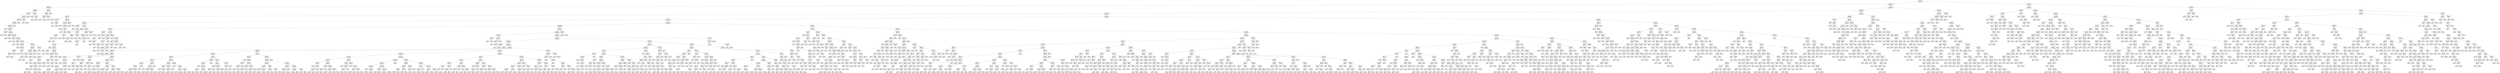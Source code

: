 digraph Tree {
node [shape=box] ;
0 [label="X[6] <= 0.099\ngini = 0.5\nsamples = 84796\nvalue = [42502, 42294]"] ;
1 [label="X[4] <= -0.194\ngini = 0.457\nsamples = 61010\nvalue = [39427, 21583]"] ;
0 -> 1 [labeldistance=2.5, labelangle=45, headlabel="True"] ;
2 [label="X[343] <= 0.003\ngini = 0.019\nsamples = 5005\nvalue = [47, 4958]"] ;
1 -> 2 ;
3 [label="X[312] <= 0.001\ngini = 0.009\nsamples = 4969\nvalue = [23, 4946]"] ;
2 -> 3 ;
4 [label="X[150] <= 0.018\ngini = 0.008\nsamples = 4964\nvalue = [19, 4945]"] ;
3 -> 4 ;
5 [label="X[153] <= 0.233\ngini = 0.006\nsamples = 4961\nvalue = [16, 4945]"] ;
4 -> 5 ;
6 [label="X[743] <= 0.0\ngini = 0.006\nsamples = 4958\nvalue = [14, 4944]"] ;
5 -> 6 ;
7 [label="X[121] <= 0.086\ngini = 0.005\nsamples = 4957\nvalue = [13, 4944]"] ;
6 -> 7 ;
8 [label="X[670] <= -0.0\ngini = 0.005\nsamples = 4956\nvalue = [12, 4944]"] ;
7 -> 8 ;
9 [label="gini = 0.0\nsamples = 1\nvalue = [1, 0]"] ;
8 -> 9 ;
10 [label="X[204] <= -0.269\ngini = 0.004\nsamples = 4955\nvalue = [11, 4944]"] ;
8 -> 10 ;
11 [label="X[350] <= -0.006\ngini = 0.5\nsamples = 2\nvalue = [1, 1]"] ;
10 -> 11 ;
12 [label="gini = 0.0\nsamples = 1\nvalue = [1, 0]"] ;
11 -> 12 ;
13 [label="gini = 0.0\nsamples = 1\nvalue = [0, 1]"] ;
11 -> 13 ;
14 [label="X[52] <= -0.647\ngini = 0.004\nsamples = 4953\nvalue = [10, 4943]"] ;
10 -> 14 ;
15 [label="X[408] <= 0.0\ngini = 0.444\nsamples = 3\nvalue = [1, 2]"] ;
14 -> 15 ;
16 [label="gini = 0.0\nsamples = 2\nvalue = [0, 2]"] ;
15 -> 16 ;
17 [label="gini = 0.0\nsamples = 1\nvalue = [1, 0]"] ;
15 -> 17 ;
18 [label="X[208] <= -0.046\ngini = 0.004\nsamples = 4950\nvalue = [9, 4941]"] ;
14 -> 18 ;
19 [label="X[719] <= -0.0\ngini = 0.278\nsamples = 6\nvalue = [1, 5]"] ;
18 -> 19 ;
20 [label="gini = 0.5\nsamples = 2\nvalue = [1, 1]"] ;
19 -> 20 ;
21 [label="gini = 0.0\nsamples = 4\nvalue = [0, 4]"] ;
19 -> 21 ;
22 [label="X[13] <= -0.011\ngini = 0.003\nsamples = 4944\nvalue = [8, 4936]"] ;
18 -> 22 ;
23 [label="X[784] <= 0.0\ngini = 0.245\nsamples = 7\nvalue = [1, 6]"] ;
22 -> 23 ;
24 [label="gini = 0.0\nsamples = 1\nvalue = [1, 0]"] ;
23 -> 24 ;
25 [label="gini = 0.0\nsamples = 6\nvalue = [0, 6]"] ;
23 -> 25 ;
26 [label="X[18] <= -0.7\ngini = 0.003\nsamples = 4937\nvalue = [7, 4930]"] ;
22 -> 26 ;
27 [label="X[89] <= 0.001\ngini = 0.054\nsamples = 109\nvalue = [3, 106]"] ;
26 -> 27 ;
28 [label="gini = 0.444\nsamples = 3\nvalue = [1, 2]"] ;
27 -> 28 ;
29 [label="X[680] <= -0.0\ngini = 0.037\nsamples = 106\nvalue = [2, 104]"] ;
27 -> 29 ;
30 [label="X[62] <= -0.002\ngini = 0.021\nsamples = 96\nvalue = [1, 95]"] ;
29 -> 30 ;
31 [label="X[155] <= -0.0\ngini = 0.061\nsamples = 32\nvalue = [1, 31]"] ;
30 -> 31 ;
32 [label="gini = 0.444\nsamples = 3\nvalue = [1, 2]"] ;
31 -> 32 ;
33 [label="gini = 0.0\nsamples = 29\nvalue = [0, 29]"] ;
31 -> 33 ;
34 [label="gini = 0.0\nsamples = 64\nvalue = [0, 64]"] ;
30 -> 34 ;
35 [label="X[218] <= -0.0\ngini = 0.18\nsamples = 10\nvalue = [1, 9]"] ;
29 -> 35 ;
36 [label="gini = 0.0\nsamples = 8\nvalue = [0, 8]"] ;
35 -> 36 ;
37 [label="gini = 0.5\nsamples = 2\nvalue = [1, 1]"] ;
35 -> 37 ;
38 [label="X[993] <= 0.0\ngini = 0.002\nsamples = 4828\nvalue = [4, 4824]"] ;
26 -> 38 ;
39 [label="X[67] <= 0.065\ngini = 0.001\nsamples = 4813\nvalue = [3, 4810]"] ;
38 -> 39 ;
40 [label="X[506] <= 0.0\ngini = 0.001\nsamples = 4795\nvalue = [2, 4793]"] ;
39 -> 40 ;
41 [label="X[15] <= -0.448\ngini = 0.0\nsamples = 4771\nvalue = [1, 4770]"] ;
40 -> 41 ;
42 [label="X[84] <= -0.008\ngini = 0.036\nsamples = 55\nvalue = [1, 54]"] ;
41 -> 42 ;
43 [label="gini = 0.0\nsamples = 53\nvalue = [0, 53]"] ;
42 -> 43 ;
44 [label="gini = 0.5\nsamples = 2\nvalue = [1, 1]"] ;
42 -> 44 ;
45 [label="gini = 0.0\nsamples = 4716\nvalue = [0, 4716]"] ;
41 -> 45 ;
46 [label="X[170] <= 0.0\ngini = 0.08\nsamples = 24\nvalue = [1, 23]"] ;
40 -> 46 ;
47 [label="gini = 0.0\nsamples = 23\nvalue = [0, 23]"] ;
46 -> 47 ;
48 [label="gini = 0.0\nsamples = 1\nvalue = [1, 0]"] ;
46 -> 48 ;
49 [label="X[119] <= -0.001\ngini = 0.105\nsamples = 18\nvalue = [1, 17]"] ;
39 -> 49 ;
50 [label="gini = 0.0\nsamples = 1\nvalue = [1, 0]"] ;
49 -> 50 ;
51 [label="gini = 0.0\nsamples = 17\nvalue = [0, 17]"] ;
49 -> 51 ;
52 [label="X[997] <= -0.0\ngini = 0.124\nsamples = 15\nvalue = [1, 14]"] ;
38 -> 52 ;
53 [label="gini = 0.0\nsamples = 1\nvalue = [1, 0]"] ;
52 -> 53 ;
54 [label="gini = 0.0\nsamples = 14\nvalue = [0, 14]"] ;
52 -> 54 ;
55 [label="gini = 0.0\nsamples = 1\nvalue = [1, 0]"] ;
7 -> 55 ;
56 [label="gini = 0.0\nsamples = 1\nvalue = [1, 0]"] ;
6 -> 56 ;
57 [label="X[412] <= -0.001\ngini = 0.444\nsamples = 3\nvalue = [2, 1]"] ;
5 -> 57 ;
58 [label="gini = 0.0\nsamples = 2\nvalue = [2, 0]"] ;
57 -> 58 ;
59 [label="gini = 0.0\nsamples = 1\nvalue = [0, 1]"] ;
57 -> 59 ;
60 [label="gini = 0.0\nsamples = 3\nvalue = [3, 0]"] ;
4 -> 60 ;
61 [label="X[227] <= 0.017\ngini = 0.32\nsamples = 5\nvalue = [4, 1]"] ;
3 -> 61 ;
62 [label="gini = 0.0\nsamples = 3\nvalue = [3, 0]"] ;
61 -> 62 ;
63 [label="X[782] <= -0.0\ngini = 0.5\nsamples = 2\nvalue = [1, 1]"] ;
61 -> 63 ;
64 [label="gini = 0.0\nsamples = 1\nvalue = [0, 1]"] ;
63 -> 64 ;
65 [label="gini = 0.0\nsamples = 1\nvalue = [1, 0]"] ;
63 -> 65 ;
66 [label="X[31] <= 0.015\ngini = 0.444\nsamples = 36\nvalue = [24, 12]"] ;
2 -> 66 ;
67 [label="X[45] <= 0.011\ngini = 0.285\nsamples = 29\nvalue = [24, 5]"] ;
66 -> 67 ;
68 [label="X[207] <= 0.0\ngini = 0.083\nsamples = 23\nvalue = [22, 1]"] ;
67 -> 68 ;
69 [label="gini = 0.0\nsamples = 1\nvalue = [0, 1]"] ;
68 -> 69 ;
70 [label="gini = 0.0\nsamples = 22\nvalue = [22, 0]"] ;
68 -> 70 ;
71 [label="X[378] <= 0.0\ngini = 0.444\nsamples = 6\nvalue = [2, 4]"] ;
67 -> 71 ;
72 [label="gini = 0.0\nsamples = 2\nvalue = [2, 0]"] ;
71 -> 72 ;
73 [label="gini = 0.0\nsamples = 4\nvalue = [0, 4]"] ;
71 -> 73 ;
74 [label="gini = 0.0\nsamples = 7\nvalue = [0, 7]"] ;
66 -> 74 ;
75 [label="X[1] <= 0.506\ngini = 0.417\nsamples = 56005\nvalue = [39380, 16625]"] ;
1 -> 75 ;
76 [label="X[12] <= 0.321\ngini = 0.363\nsamples = 51439\nvalue = [39201, 12238]"] ;
75 -> 76 ;
77 [label="X[27] <= -0.348\ngini = 0.327\nsamples = 48730\nvalue = [38696, 10034]"] ;
76 -> 77 ;
78 [label="X[381] <= -0.008\ngini = 0.017\nsamples = 1412\nvalue = [12, 1400]"] ;
77 -> 78 ;
79 [label="X[143] <= -0.002\ngini = 0.444\nsamples = 12\nvalue = [8, 4]"] ;
78 -> 79 ;
80 [label="gini = 0.0\nsamples = 7\nvalue = [7, 0]"] ;
79 -> 80 ;
81 [label="X[589] <= -0.001\ngini = 0.32\nsamples = 5\nvalue = [1, 4]"] ;
79 -> 81 ;
82 [label="gini = 0.0\nsamples = 1\nvalue = [1, 0]"] ;
81 -> 82 ;
83 [label="gini = 0.0\nsamples = 4\nvalue = [0, 4]"] ;
81 -> 83 ;
84 [label="X[293] <= 0.018\ngini = 0.006\nsamples = 1400\nvalue = [4, 1396]"] ;
78 -> 84 ;
85 [label="X[18] <= -0.514\ngini = 0.003\nsamples = 1397\nvalue = [2, 1395]"] ;
84 -> 85 ;
86 [label="gini = 0.0\nsamples = 1\nvalue = [1, 0]"] ;
85 -> 86 ;
87 [label="X[96] <= 0.904\ngini = 0.001\nsamples = 1396\nvalue = [1, 1395]"] ;
85 -> 87 ;
88 [label="gini = 0.0\nsamples = 1392\nvalue = [0, 1392]"] ;
87 -> 88 ;
89 [label="X[772] <= -0.0\ngini = 0.375\nsamples = 4\nvalue = [1, 3]"] ;
87 -> 89 ;
90 [label="gini = 0.5\nsamples = 2\nvalue = [1, 1]"] ;
89 -> 90 ;
91 [label="gini = 0.0\nsamples = 2\nvalue = [0, 2]"] ;
89 -> 91 ;
92 [label="X[724] <= -0.0\ngini = 0.444\nsamples = 3\nvalue = [2, 1]"] ;
84 -> 92 ;
93 [label="gini = 0.0\nsamples = 2\nvalue = [2, 0]"] ;
92 -> 93 ;
94 [label="gini = 0.0\nsamples = 1\nvalue = [0, 1]"] ;
92 -> 94 ;
95 [label="X[157] <= 0.004\ngini = 0.298\nsamples = 47318\nvalue = [38684, 8634]"] ;
77 -> 95 ;
96 [label="X[270] <= -0.001\ngini = 0.27\nsamples = 45326\nvalue = [38018, 7308]"] ;
95 -> 96 ;
97 [label="X[369] <= -0.004\ngini = 0.28\nsamples = 629\nvalue = [106, 523]"] ;
96 -> 97 ;
98 [label="X[254] <= 0.003\ngini = 0.14\nsamples = 66\nvalue = [61, 5]"] ;
97 -> 98 ;
99 [label="gini = 0.0\nsamples = 61\nvalue = [61, 0]"] ;
98 -> 99 ;
100 [label="gini = 0.0\nsamples = 5\nvalue = [0, 5]"] ;
98 -> 100 ;
101 [label="X[209] <= -0.028\ngini = 0.147\nsamples = 563\nvalue = [45, 518]"] ;
97 -> 101 ;
102 [label="X[33] <= 0.03\ngini = 0.464\nsamples = 41\nvalue = [26, 15]"] ;
101 -> 102 ;
103 [label="X[509] <= 0.0\ngini = 0.211\nsamples = 25\nvalue = [22, 3]"] ;
102 -> 103 ;
104 [label="X[5] <= -0.133\ngini = 0.091\nsamples = 21\nvalue = [20, 1]"] ;
103 -> 104 ;
105 [label="X[84] <= 0.02\ngini = 0.5\nsamples = 2\nvalue = [1, 1]"] ;
104 -> 105 ;
106 [label="gini = 0.0\nsamples = 1\nvalue = [1, 0]"] ;
105 -> 106 ;
107 [label="gini = 0.0\nsamples = 1\nvalue = [0, 1]"] ;
105 -> 107 ;
108 [label="gini = 0.0\nsamples = 19\nvalue = [19, 0]"] ;
104 -> 108 ;
109 [label="X[497] <= 0.0\ngini = 0.5\nsamples = 4\nvalue = [2, 2]"] ;
103 -> 109 ;
110 [label="gini = 0.0\nsamples = 2\nvalue = [0, 2]"] ;
109 -> 110 ;
111 [label="gini = 0.0\nsamples = 2\nvalue = [2, 0]"] ;
109 -> 111 ;
112 [label="X[450] <= 0.0\ngini = 0.375\nsamples = 16\nvalue = [4, 12]"] ;
102 -> 112 ;
113 [label="X[580] <= -0.0\ngini = 0.26\nsamples = 13\nvalue = [2, 11]"] ;
112 -> 113 ;
114 [label="X[829] <= -0.0\ngini = 0.48\nsamples = 5\nvalue = [2, 3]"] ;
113 -> 114 ;
115 [label="gini = 0.0\nsamples = 3\nvalue = [0, 3]"] ;
114 -> 115 ;
116 [label="gini = 0.0\nsamples = 2\nvalue = [2, 0]"] ;
114 -> 116 ;
117 [label="gini = 0.0\nsamples = 8\nvalue = [0, 8]"] ;
113 -> 117 ;
118 [label="X[304] <= 0.044\ngini = 0.444\nsamples = 3\nvalue = [2, 1]"] ;
112 -> 118 ;
119 [label="gini = 0.0\nsamples = 1\nvalue = [0, 1]"] ;
118 -> 119 ;
120 [label="gini = 0.0\nsamples = 2\nvalue = [2, 0]"] ;
118 -> 120 ;
121 [label="X[24] <= 0.078\ngini = 0.07\nsamples = 522\nvalue = [19, 503]"] ;
101 -> 121 ;
122 [label="X[117] <= 0.225\ngini = 0.056\nsamples = 516\nvalue = [15, 501]"] ;
121 -> 122 ;
123 [label="X[672] <= 0.031\ngini = 0.049\nsamples = 514\nvalue = [13, 501]"] ;
122 -> 123 ;
124 [label="X[216] <= 0.054\ngini = 0.046\nsamples = 513\nvalue = [12, 501]"] ;
123 -> 124 ;
125 [label="X[42] <= 0.35\ngini = 0.042\nsamples = 512\nvalue = [11, 501]"] ;
124 -> 125 ;
126 [label="X[212] <= -0.323\ngini = 0.038\nsamples = 511\nvalue = [10, 501]"] ;
125 -> 126 ;
127 [label="gini = 0.0\nsamples = 1\nvalue = [1, 0]"] ;
126 -> 127 ;
128 [label="X[36] <= -0.277\ngini = 0.035\nsamples = 510\nvalue = [9, 501]"] ;
126 -> 128 ;
129 [label="X[778] <= -0.0\ngini = 0.5\nsamples = 2\nvalue = [1, 1]"] ;
128 -> 129 ;
130 [label="gini = 0.0\nsamples = 1\nvalue = [0, 1]"] ;
129 -> 130 ;
131 [label="gini = 0.0\nsamples = 1\nvalue = [1, 0]"] ;
129 -> 131 ;
132 [label="X[28] <= 0.259\ngini = 0.031\nsamples = 508\nvalue = [8, 500]"] ;
128 -> 132 ;
133 [label="X[117] <= 0.223\ngini = 0.027\nsamples = 506\nvalue = [7, 499]"] ;
132 -> 133 ;
134 [label="X[2] <= -0.684\ngini = 0.02\nsamples = 492\nvalue = [5, 487]"] ;
133 -> 134 ;
135 [label="X[220] <= 0.01\ngini = 0.32\nsamples = 5\nvalue = [1, 4]"] ;
134 -> 135 ;
136 [label="gini = 0.0\nsamples = 4\nvalue = [0, 4]"] ;
135 -> 136 ;
137 [label="gini = 0.0\nsamples = 1\nvalue = [1, 0]"] ;
135 -> 137 ;
138 [label="X[103] <= -0.112\ngini = 0.016\nsamples = 487\nvalue = [4, 483]"] ;
134 -> 138 ;
139 [label="X[182] <= 0.0\ngini = 0.075\nsamples = 102\nvalue = [4, 98]"] ;
138 -> 139 ;
140 [label="X[343] <= 0.0\ngini = 0.48\nsamples = 5\nvalue = [2, 3]"] ;
139 -> 140 ;
141 [label="X[995] <= 0.0\ngini = 0.444\nsamples = 3\nvalue = [2, 1]"] ;
140 -> 141 ;
142 [label="gini = 0.0\nsamples = 1\nvalue = [1, 0]"] ;
141 -> 142 ;
143 [label="gini = 0.5\nsamples = 2\nvalue = [1, 1]"] ;
141 -> 143 ;
144 [label="gini = 0.0\nsamples = 2\nvalue = [0, 2]"] ;
140 -> 144 ;
145 [label="X[163] <= 0.001\ngini = 0.04\nsamples = 97\nvalue = [2, 95]"] ;
139 -> 145 ;
146 [label="X[287] <= -0.0\ngini = 0.142\nsamples = 26\nvalue = [2, 24]"] ;
145 -> 146 ;
147 [label="gini = 0.444\nsamples = 3\nvalue = [2, 1]"] ;
146 -> 147 ;
148 [label="gini = 0.0\nsamples = 23\nvalue = [0, 23]"] ;
146 -> 148 ;
149 [label="gini = 0.0\nsamples = 71\nvalue = [0, 71]"] ;
145 -> 149 ;
150 [label="gini = 0.0\nsamples = 385\nvalue = [0, 385]"] ;
138 -> 150 ;
151 [label="X[160] <= -0.036\ngini = 0.245\nsamples = 14\nvalue = [2, 12]"] ;
133 -> 151 ;
152 [label="X[321] <= 0.0\ngini = 0.444\nsamples = 6\nvalue = [2, 4]"] ;
151 -> 152 ;
153 [label="X[414] <= -0.001\ngini = 0.444\nsamples = 3\nvalue = [2, 1]"] ;
152 -> 153 ;
154 [label="gini = 0.0\nsamples = 1\nvalue = [1, 0]"] ;
153 -> 154 ;
155 [label="gini = 0.5\nsamples = 2\nvalue = [1, 1]"] ;
153 -> 155 ;
156 [label="gini = 0.0\nsamples = 3\nvalue = [0, 3]"] ;
152 -> 156 ;
157 [label="gini = 0.0\nsamples = 8\nvalue = [0, 8]"] ;
151 -> 157 ;
158 [label="X[491] <= 0.0\ngini = 0.5\nsamples = 2\nvalue = [1, 1]"] ;
132 -> 158 ;
159 [label="gini = 0.0\nsamples = 1\nvalue = [1, 0]"] ;
158 -> 159 ;
160 [label="gini = 0.0\nsamples = 1\nvalue = [0, 1]"] ;
158 -> 160 ;
161 [label="gini = 0.0\nsamples = 1\nvalue = [1, 0]"] ;
125 -> 161 ;
162 [label="gini = 0.0\nsamples = 1\nvalue = [1, 0]"] ;
124 -> 162 ;
163 [label="gini = 0.0\nsamples = 1\nvalue = [1, 0]"] ;
123 -> 163 ;
164 [label="gini = 0.0\nsamples = 2\nvalue = [2, 0]"] ;
122 -> 164 ;
165 [label="X[804] <= -0.001\ngini = 0.444\nsamples = 6\nvalue = [4, 2]"] ;
121 -> 165 ;
166 [label="gini = 0.0\nsamples = 2\nvalue = [0, 2]"] ;
165 -> 166 ;
167 [label="gini = 0.0\nsamples = 4\nvalue = [4, 0]"] ;
165 -> 167 ;
168 [label="X[7] <= 0.21\ngini = 0.258\nsamples = 44697\nvalue = [37912, 6785]"] ;
96 -> 168 ;
169 [label="X[201] <= -0.009\ngini = 0.224\nsamples = 38867\nvalue = [33884, 4983]"] ;
168 -> 169 ;
170 [label="X[477] <= -0.002\ngini = 0.232\nsamples = 239\nvalue = [32, 207]"] ;
169 -> 170 ;
171 [label="X[504] <= -0.004\ngini = 0.436\nsamples = 28\nvalue = [19, 9]"] ;
170 -> 171 ;
172 [label="gini = 0.0\nsamples = 6\nvalue = [0, 6]"] ;
171 -> 172 ;
173 [label="X[211] <= -0.092\ngini = 0.236\nsamples = 22\nvalue = [19, 3]"] ;
171 -> 173 ;
174 [label="X[981] <= -0.001\ngini = 0.375\nsamples = 4\nvalue = [1, 3]"] ;
173 -> 174 ;
175 [label="gini = 0.0\nsamples = 2\nvalue = [0, 2]"] ;
174 -> 175 ;
176 [label="X[640] <= -0.0\ngini = 0.5\nsamples = 2\nvalue = [1, 1]"] ;
174 -> 176 ;
177 [label="gini = 0.0\nsamples = 1\nvalue = [1, 0]"] ;
176 -> 177 ;
178 [label="gini = 0.0\nsamples = 1\nvalue = [0, 1]"] ;
176 -> 178 ;
179 [label="gini = 0.0\nsamples = 18\nvalue = [18, 0]"] ;
173 -> 179 ;
180 [label="X[19] <= -0.061\ngini = 0.116\nsamples = 211\nvalue = [13, 198]"] ;
170 -> 180 ;
181 [label="X[10] <= 0.029\ngini = 0.5\nsamples = 10\nvalue = [5, 5]"] ;
180 -> 181 ;
182 [label="gini = 0.0\nsamples = 3\nvalue = [0, 3]"] ;
181 -> 182 ;
183 [label="X[205] <= 0.012\ngini = 0.408\nsamples = 7\nvalue = [5, 2]"] ;
181 -> 183 ;
184 [label="X[354] <= -0.003\ngini = 0.5\nsamples = 4\nvalue = [2, 2]"] ;
183 -> 184 ;
185 [label="X[385] <= 0.001\ngini = 0.444\nsamples = 3\nvalue = [2, 1]"] ;
184 -> 185 ;
186 [label="gini = 0.0\nsamples = 1\nvalue = [1, 0]"] ;
185 -> 186 ;
187 [label="gini = 0.5\nsamples = 2\nvalue = [1, 1]"] ;
185 -> 187 ;
188 [label="gini = 0.0\nsamples = 1\nvalue = [0, 1]"] ;
184 -> 188 ;
189 [label="gini = 0.0\nsamples = 3\nvalue = [3, 0]"] ;
183 -> 189 ;
190 [label="X[29] <= -0.028\ngini = 0.076\nsamples = 201\nvalue = [8, 193]"] ;
180 -> 190 ;
191 [label="gini = 0.0\nsamples = 2\nvalue = [2, 0]"] ;
190 -> 191 ;
192 [label="X[3] <= -0.565\ngini = 0.058\nsamples = 199\nvalue = [6, 193]"] ;
190 -> 192 ;
193 [label="X[1] <= -0.28\ngini = 0.271\nsamples = 31\nvalue = [5, 26]"] ;
192 -> 193 ;
194 [label="X[672] <= -0.019\ngini = 0.147\nsamples = 25\nvalue = [2, 23]"] ;
193 -> 194 ;
195 [label="X[959] <= -0.0\ngini = 0.444\nsamples = 3\nvalue = [1, 2]"] ;
194 -> 195 ;
196 [label="gini = 0.0\nsamples = 2\nvalue = [0, 2]"] ;
195 -> 196 ;
197 [label="gini = 0.0\nsamples = 1\nvalue = [1, 0]"] ;
195 -> 197 ;
198 [label="X[133] <= 0.003\ngini = 0.087\nsamples = 22\nvalue = [1, 21]"] ;
194 -> 198 ;
199 [label="X[278] <= -0.004\ngini = 0.219\nsamples = 8\nvalue = [1, 7]"] ;
198 -> 199 ;
200 [label="gini = 0.444\nsamples = 3\nvalue = [1, 2]"] ;
199 -> 200 ;
201 [label="gini = 0.0\nsamples = 5\nvalue = [0, 5]"] ;
199 -> 201 ;
202 [label="gini = 0.0\nsamples = 14\nvalue = [0, 14]"] ;
198 -> 202 ;
203 [label="X[152] <= 0.005\ngini = 0.5\nsamples = 6\nvalue = [3, 3]"] ;
193 -> 203 ;
204 [label="gini = 0.0\nsamples = 3\nvalue = [3, 0]"] ;
203 -> 204 ;
205 [label="gini = 0.0\nsamples = 3\nvalue = [0, 3]"] ;
203 -> 205 ;
206 [label="X[835] <= 0.002\ngini = 0.012\nsamples = 168\nvalue = [1, 167]"] ;
192 -> 206 ;
207 [label="gini = 0.0\nsamples = 154\nvalue = [0, 154]"] ;
206 -> 207 ;
208 [label="X[101] <= 0.013\ngini = 0.133\nsamples = 14\nvalue = [1, 13]"] ;
206 -> 208 ;
209 [label="gini = 0.0\nsamples = 13\nvalue = [0, 13]"] ;
208 -> 209 ;
210 [label="gini = 0.0\nsamples = 1\nvalue = [1, 0]"] ;
208 -> 210 ;
211 [label="X[230] <= 0.081\ngini = 0.217\nsamples = 38628\nvalue = [33852, 4776]"] ;
169 -> 211 ;
212 [label="X[128] <= -0.174\ngini = 0.212\nsamples = 38482\nvalue = [33849, 4633]"] ;
211 -> 212 ;
213 [label="X[532] <= -0.0\ngini = 0.139\nsamples = 133\nvalue = [10, 123]"] ;
212 -> 213 ;
214 [label="X[47] <= -0.033\ngini = 0.198\nsamples = 9\nvalue = [8, 1]"] ;
213 -> 214 ;
215 [label="gini = 0.0\nsamples = 1\nvalue = [0, 1]"] ;
214 -> 215 ;
216 [label="gini = 0.0\nsamples = 8\nvalue = [8, 0]"] ;
214 -> 216 ;
217 [label="X[112] <= 0.079\ngini = 0.032\nsamples = 124\nvalue = [2, 122]"] ;
213 -> 217 ;
218 [label="X[401] <= -0.001\ngini = 0.016\nsamples = 123\nvalue = [1, 122]"] ;
217 -> 218 ;
219 [label="gini = 0.0\nsamples = 1\nvalue = [1, 0]"] ;
218 -> 219 ;
220 [label="gini = 0.0\nsamples = 122\nvalue = [0, 122]"] ;
218 -> 220 ;
221 [label="gini = 0.0\nsamples = 1\nvalue = [1, 0]"] ;
217 -> 221 ;
222 [label="X[587] <= 0.001\ngini = 0.208\nsamples = 38349\nvalue = [33839, 4510]"] ;
212 -> 222 ;
223 [label="X[21] <= 0.105\ngini = 0.203\nsamples = 38221\nvalue = [33827, 4394]"] ;
222 -> 223 ;
224 [label="X[200] <= -0.155\ngini = 0.187\nsamples = 36182\nvalue = [32400, 3782]"] ;
223 -> 224 ;
225 [label="X[85] <= -0.032\ngini = 0.194\nsamples = 101\nvalue = [11, 90]"] ;
224 -> 225 ;
226 [label="gini = 0.0\nsamples = 11\nvalue = [11, 0]"] ;
225 -> 226 ;
227 [label="gini = 0.0\nsamples = 90\nvalue = [0, 90]"] ;
225 -> 227 ;
228 [label="X[9] <= -0.295\ngini = 0.184\nsamples = 36081\nvalue = [32389, 3692]"] ;
224 -> 228 ;
229 [label="X[681] <= -0.0\ngini = 0.293\nsamples = 6541\nvalue = [5374, 1167]"] ;
228 -> 229 ;
230 [label="X[241] <= 0.001\ngini = 0.196\nsamples = 2024\nvalue = [1801, 223]"] ;
229 -> 230 ;
231 [label="X[535] <= 0.0\ngini = 0.122\nsamples = 1177\nvalue = [1100, 77]"] ;
230 -> 231 ;
232 [label="X[44] <= -0.232\ngini = 0.116\nsamples = 1170\nvalue = [1098, 72]"] ;
231 -> 232 ;
233 [label="X[447] <= -0.0\ngini = 0.375\nsamples = 4\nvalue = [1, 3]"] ;
232 -> 233 ;
234 [label="X[995] <= -0.0\ngini = 0.5\nsamples = 2\nvalue = [1, 1]"] ;
233 -> 234 ;
235 [label="gini = 0.0\nsamples = 1\nvalue = [1, 0]"] ;
234 -> 235 ;
236 [label="gini = 0.0\nsamples = 1\nvalue = [0, 1]"] ;
234 -> 236 ;
237 [label="gini = 0.0\nsamples = 2\nvalue = [0, 2]"] ;
233 -> 237 ;
238 [label="X[132] <= -0.115\ngini = 0.111\nsamples = 1166\nvalue = [1097, 69]"] ;
232 -> 238 ;
239 [label="gini = 0.0\nsamples = 2\nvalue = [0, 2]"] ;
238 -> 239 ;
240 [label="X[151] <= 0.01\ngini = 0.108\nsamples = 1164\nvalue = [1097, 67]"] ;
238 -> 240 ;
241 [label="X[287] <= -0.0\ngini = 0.092\nsamples = 1071\nvalue = [1019, 52]"] ;
240 -> 241 ;
242 [label="X[44] <= 0.868\ngini = 0.016\nsamples = 368\nvalue = [365, 3]"] ;
241 -> 242 ;
243 [label="gini = 0.011\nsamples = 367\nvalue = [365, 2]"] ;
242 -> 243 ;
244 [label="gini = 0.0\nsamples = 1\nvalue = [0, 1]"] ;
242 -> 244 ;
245 [label="X[287] <= -0.0\ngini = 0.13\nsamples = 703\nvalue = [654, 49]"] ;
241 -> 245 ;
246 [label="gini = 0.5\nsamples = 6\nvalue = [3, 3]"] ;
245 -> 246 ;
247 [label="gini = 0.123\nsamples = 697\nvalue = [651, 46]"] ;
245 -> 247 ;
248 [label="X[51] <= 0.109\ngini = 0.271\nsamples = 93\nvalue = [78, 15]"] ;
240 -> 248 ;
249 [label="X[58] <= -0.191\ngini = 0.231\nsamples = 90\nvalue = [78, 12]"] ;
248 -> 249 ;
250 [label="gini = 0.0\nsamples = 2\nvalue = [0, 2]"] ;
249 -> 250 ;
251 [label="gini = 0.201\nsamples = 88\nvalue = [78, 10]"] ;
249 -> 251 ;
252 [label="gini = 0.0\nsamples = 3\nvalue = [0, 3]"] ;
248 -> 252 ;
253 [label="X[298] <= -0.005\ngini = 0.408\nsamples = 7\nvalue = [2, 5]"] ;
231 -> 253 ;
254 [label="gini = 0.0\nsamples = 5\nvalue = [0, 5]"] ;
253 -> 254 ;
255 [label="gini = 0.0\nsamples = 2\nvalue = [2, 0]"] ;
253 -> 255 ;
256 [label="X[765] <= -0.0\ngini = 0.285\nsamples = 847\nvalue = [701, 146]"] ;
230 -> 256 ;
257 [label="X[502] <= -0.0\ngini = 0.493\nsamples = 41\nvalue = [18, 23]"] ;
256 -> 257 ;
258 [label="X[534] <= 0.0\ngini = 0.42\nsamples = 30\nvalue = [9, 21]"] ;
257 -> 258 ;
259 [label="X[284] <= 0.001\ngini = 0.117\nsamples = 16\nvalue = [1, 15]"] ;
258 -> 259 ;
260 [label="gini = 0.0\nsamples = 14\nvalue = [0, 14]"] ;
259 -> 260 ;
261 [label="X[525] <= 0.0\ngini = 0.5\nsamples = 2\nvalue = [1, 1]"] ;
259 -> 261 ;
262 [label="gini = 0.0\nsamples = 1\nvalue = [1, 0]"] ;
261 -> 262 ;
263 [label="gini = 0.0\nsamples = 1\nvalue = [0, 1]"] ;
261 -> 263 ;
264 [label="X[238] <= -0.001\ngini = 0.49\nsamples = 14\nvalue = [8, 6]"] ;
258 -> 264 ;
265 [label="X[981] <= 0.0\ngini = 0.397\nsamples = 11\nvalue = [8, 3]"] ;
264 -> 265 ;
266 [label="X[969] <= -0.0\ngini = 0.5\nsamples = 6\nvalue = [3, 3]"] ;
265 -> 266 ;
267 [label="gini = 0.0\nsamples = 3\nvalue = [3, 0]"] ;
266 -> 267 ;
268 [label="gini = 0.0\nsamples = 3\nvalue = [0, 3]"] ;
266 -> 268 ;
269 [label="gini = 0.0\nsamples = 5\nvalue = [5, 0]"] ;
265 -> 269 ;
270 [label="gini = 0.0\nsamples = 3\nvalue = [0, 3]"] ;
264 -> 270 ;
271 [label="X[376] <= -0.0\ngini = 0.298\nsamples = 11\nvalue = [9, 2]"] ;
257 -> 271 ;
272 [label="X[360] <= 0.0\ngini = 0.444\nsamples = 3\nvalue = [1, 2]"] ;
271 -> 272 ;
273 [label="gini = 0.0\nsamples = 1\nvalue = [0, 1]"] ;
272 -> 273 ;
274 [label="X[10] <= -0.731\ngini = 0.5\nsamples = 2\nvalue = [1, 1]"] ;
272 -> 274 ;
275 [label="gini = 0.0\nsamples = 1\nvalue = [0, 1]"] ;
274 -> 275 ;
276 [label="gini = 0.0\nsamples = 1\nvalue = [1, 0]"] ;
274 -> 276 ;
277 [label="gini = 0.0\nsamples = 8\nvalue = [8, 0]"] ;
271 -> 277 ;
278 [label="X[294] <= 0.008\ngini = 0.259\nsamples = 806\nvalue = [683, 123]"] ;
256 -> 278 ;
279 [label="X[127] <= -0.002\ngini = 0.253\nsamples = 802\nvalue = [683, 119]"] ;
278 -> 279 ;
280 [label="X[86] <= -0.049\ngini = 0.056\nsamples = 140\nvalue = [136, 4]"] ;
279 -> 280 ;
281 [label="gini = 0.0\nsamples = 1\nvalue = [0, 1]"] ;
280 -> 281 ;
282 [label="X[6] <= -0.119\ngini = 0.042\nsamples = 139\nvalue = [136, 3]"] ;
280 -> 282 ;
283 [label="X[518] <= -0.001\ngini = 0.029\nsamples = 138\nvalue = [136, 2]"] ;
282 -> 283 ;
284 [label="gini = 0.444\nsamples = 3\nvalue = [2, 1]"] ;
283 -> 284 ;
285 [label="gini = 0.015\nsamples = 135\nvalue = [134, 1]"] ;
283 -> 285 ;
286 [label="gini = 0.0\nsamples = 1\nvalue = [0, 1]"] ;
282 -> 286 ;
287 [label="X[372] <= 0.0\ngini = 0.287\nsamples = 662\nvalue = [547, 115]"] ;
279 -> 287 ;
288 [label="X[809] <= 0.0\ngini = 0.269\nsamples = 630\nvalue = [529, 101]"] ;
287 -> 288 ;
289 [label="X[230] <= 0.001\ngini = 0.262\nsamples = 625\nvalue = [528, 97]"] ;
288 -> 289 ;
290 [label="gini = 0.292\nsamples = 524\nvalue = [431, 93]"] ;
289 -> 290 ;
291 [label="gini = 0.076\nsamples = 101\nvalue = [97, 4]"] ;
289 -> 291 ;
292 [label="X[164] <= -0.001\ngini = 0.32\nsamples = 5\nvalue = [1, 4]"] ;
288 -> 292 ;
293 [label="gini = 0.0\nsamples = 1\nvalue = [1, 0]"] ;
292 -> 293 ;
294 [label="gini = 0.0\nsamples = 4\nvalue = [0, 4]"] ;
292 -> 294 ;
295 [label="X[570] <= 0.0\ngini = 0.492\nsamples = 32\nvalue = [18, 14]"] ;
287 -> 295 ;
296 [label="X[396] <= -0.003\ngini = 0.355\nsamples = 13\nvalue = [3, 10]"] ;
295 -> 296 ;
297 [label="gini = 0.375\nsamples = 4\nvalue = [3, 1]"] ;
296 -> 297 ;
298 [label="gini = 0.0\nsamples = 9\nvalue = [0, 9]"] ;
296 -> 298 ;
299 [label="X[824] <= 0.001\ngini = 0.332\nsamples = 19\nvalue = [15, 4]"] ;
295 -> 299 ;
300 [label="gini = 0.124\nsamples = 15\nvalue = [14, 1]"] ;
299 -> 300 ;
301 [label="gini = 0.375\nsamples = 4\nvalue = [1, 3]"] ;
299 -> 301 ;
302 [label="gini = 0.0\nsamples = 4\nvalue = [0, 4]"] ;
278 -> 302 ;
303 [label="X[329] <= 0.0\ngini = 0.331\nsamples = 4517\nvalue = [3573, 944]"] ;
229 -> 303 ;
304 [label="X[992] <= 0.0\ngini = 0.389\nsamples = 1761\nvalue = [1296, 465]"] ;
303 -> 304 ;
305 [label="X[395] <= -0.0\ngini = 0.348\nsamples = 1390\nvalue = [1078, 312]"] ;
304 -> 305 ;
306 [label="X[56] <= 0.042\ngini = 0.47\nsamples = 312\nvalue = [194, 118]"] ;
305 -> 306 ;
307 [label="X[801] <= 0.0\ngini = 0.498\nsamples = 212\nvalue = [113, 99]"] ;
306 -> 307 ;
308 [label="X[206] <= 0.0\ngini = 0.5\nsamples = 196\nvalue = [99, 97]"] ;
307 -> 308 ;
309 [label="X[24] <= 0.145\ngini = 0.495\nsamples = 168\nvalue = [92, 76]"] ;
308 -> 309 ;
310 [label="gini = 0.5\nsamples = 153\nvalue = [78, 75]"] ;
309 -> 310 ;
311 [label="gini = 0.124\nsamples = 15\nvalue = [14, 1]"] ;
309 -> 311 ;
312 [label="X[298] <= -0.007\ngini = 0.375\nsamples = 28\nvalue = [7, 21]"] ;
308 -> 312 ;
313 [label="gini = 0.0\nsamples = 3\nvalue = [3, 0]"] ;
312 -> 313 ;
314 [label="gini = 0.269\nsamples = 25\nvalue = [4, 21]"] ;
312 -> 314 ;
315 [label="X[7] <= -0.19\ngini = 0.219\nsamples = 16\nvalue = [14, 2]"] ;
307 -> 315 ;
316 [label="gini = 0.0\nsamples = 2\nvalue = [0, 2]"] ;
315 -> 316 ;
317 [label="gini = 0.0\nsamples = 14\nvalue = [14, 0]"] ;
315 -> 317 ;
318 [label="X[331] <= 0.001\ngini = 0.308\nsamples = 100\nvalue = [81, 19]"] ;
306 -> 318 ;
319 [label="X[586] <= 0.0\ngini = 0.275\nsamples = 97\nvalue = [81, 16]"] ;
318 -> 319 ;
320 [label="X[19] <= 0.068\ngini = 0.184\nsamples = 78\nvalue = [70, 8]"] ;
319 -> 320 ;
321 [label="gini = 0.147\nsamples = 75\nvalue = [69, 6]"] ;
320 -> 321 ;
322 [label="gini = 0.444\nsamples = 3\nvalue = [1, 2]"] ;
320 -> 322 ;
323 [label="X[615] <= -0.0\ngini = 0.488\nsamples = 19\nvalue = [11, 8]"] ;
319 -> 323 ;
324 [label="gini = 0.165\nsamples = 11\nvalue = [10, 1]"] ;
323 -> 324 ;
325 [label="gini = 0.219\nsamples = 8\nvalue = [1, 7]"] ;
323 -> 325 ;
326 [label="gini = 0.0\nsamples = 3\nvalue = [0, 3]"] ;
318 -> 326 ;
327 [label="X[948] <= 0.0\ngini = 0.295\nsamples = 1078\nvalue = [884, 194]"] ;
305 -> 327 ;
328 [label="X[388] <= -0.0\ngini = 0.257\nsamples = 824\nvalue = [699, 125]"] ;
327 -> 328 ;
329 [label="X[34] <= -0.131\ngini = 0.486\nsamples = 12\nvalue = [5, 7]"] ;
328 -> 329 ;
330 [label="gini = 0.0\nsamples = 3\nvalue = [3, 0]"] ;
329 -> 330 ;
331 [label="X[428] <= 0.0\ngini = 0.346\nsamples = 9\nvalue = [2, 7]"] ;
329 -> 331 ;
332 [label="gini = 0.219\nsamples = 8\nvalue = [1, 7]"] ;
331 -> 332 ;
333 [label="gini = 0.0\nsamples = 1\nvalue = [1, 0]"] ;
331 -> 333 ;
334 [label="X[258] <= 0.002\ngini = 0.248\nsamples = 812\nvalue = [694, 118]"] ;
328 -> 334 ;
335 [label="X[781] <= 0.0\ngini = 0.244\nsamples = 809\nvalue = [694, 115]"] ;
334 -> 335 ;
336 [label="gini = 0.237\nsamples = 801\nvalue = [691, 110]"] ;
335 -> 336 ;
337 [label="gini = 0.469\nsamples = 8\nvalue = [3, 5]"] ;
335 -> 337 ;
338 [label="gini = 0.0\nsamples = 3\nvalue = [0, 3]"] ;
334 -> 338 ;
339 [label="X[250] <= -0.0\ngini = 0.396\nsamples = 254\nvalue = [185, 69]"] ;
327 -> 339 ;
340 [label="gini = 0.0\nsamples = 4\nvalue = [0, 4]"] ;
339 -> 340 ;
341 [label="X[767] <= 0.0\ngini = 0.385\nsamples = 250\nvalue = [185, 65]"] ;
339 -> 341 ;
342 [label="X[814] <= 0.0\ngini = 0.421\nsamples = 209\nvalue = [146, 63]"] ;
341 -> 342 ;
343 [label="gini = 0.219\nsamples = 8\nvalue = [1, 7]"] ;
342 -> 343 ;
344 [label="gini = 0.402\nsamples = 201\nvalue = [145, 56]"] ;
342 -> 344 ;
345 [label="X[54] <= -0.216\ngini = 0.093\nsamples = 41\nvalue = [39, 2]"] ;
341 -> 345 ;
346 [label="gini = 0.0\nsamples = 1\nvalue = [0, 1]"] ;
345 -> 346 ;
347 [label="gini = 0.049\nsamples = 40\nvalue = [39, 1]"] ;
345 -> 347 ;
348 [label="X[112] <= 0.011\ngini = 0.485\nsamples = 371\nvalue = [218, 153]"] ;
304 -> 348 ;
349 [label="X[85] <= 0.043\ngini = 0.464\nsamples = 312\nvalue = [198, 114]"] ;
348 -> 349 ;
350 [label="X[373] <= -0.001\ngini = 0.454\nsamples = 304\nvalue = [198, 106]"] ;
349 -> 350 ;
351 [label="gini = 0.0\nsamples = 16\nvalue = [16, 0]"] ;
350 -> 351 ;
352 [label="X[311] <= -0.002\ngini = 0.465\nsamples = 288\nvalue = [182, 106]"] ;
350 -> 352 ;
353 [label="X[780] <= 0.0\ngini = 0.245\nsamples = 7\nvalue = [1, 6]"] ;
352 -> 353 ;
354 [label="gini = 0.0\nsamples = 6\nvalue = [0, 6]"] ;
353 -> 354 ;
355 [label="gini = 0.0\nsamples = 1\nvalue = [1, 0]"] ;
353 -> 355 ;
356 [label="X[661] <= -0.0\ngini = 0.458\nsamples = 281\nvalue = [181, 100]"] ;
352 -> 356 ;
357 [label="gini = 0.0\nsamples = 15\nvalue = [15, 0]"] ;
356 -> 357 ;
358 [label="gini = 0.469\nsamples = 266\nvalue = [166, 100]"] ;
356 -> 358 ;
359 [label="gini = 0.0\nsamples = 8\nvalue = [0, 8]"] ;
349 -> 359 ;
360 [label="X[758] <= 0.0\ngini = 0.448\nsamples = 59\nvalue = [20, 39]"] ;
348 -> 360 ;
361 [label="X[126] <= -0.0\ngini = 0.38\nsamples = 51\nvalue = [13, 38]"] ;
360 -> 361 ;
362 [label="X[518] <= -0.0\ngini = 0.133\nsamples = 28\nvalue = [2, 26]"] ;
361 -> 362 ;
363 [label="X[511] <= -0.0\ngini = 0.444\nsamples = 6\nvalue = [2, 4]"] ;
362 -> 363 ;
364 [label="gini = 0.0\nsamples = 1\nvalue = [1, 0]"] ;
363 -> 364 ;
365 [label="gini = 0.32\nsamples = 5\nvalue = [1, 4]"] ;
363 -> 365 ;
366 [label="gini = 0.0\nsamples = 22\nvalue = [0, 22]"] ;
362 -> 366 ;
367 [label="X[425] <= 0.0\ngini = 0.499\nsamples = 23\nvalue = [11, 12]"] ;
361 -> 367 ;
368 [label="X[45] <= 0.015\ngini = 0.198\nsamples = 9\nvalue = [8, 1]"] ;
367 -> 368 ;
369 [label="gini = 0.5\nsamples = 2\nvalue = [1, 1]"] ;
368 -> 369 ;
370 [label="gini = 0.0\nsamples = 7\nvalue = [7, 0]"] ;
368 -> 370 ;
371 [label="X[257] <= 0.0\ngini = 0.337\nsamples = 14\nvalue = [3, 11]"] ;
367 -> 371 ;
372 [label="gini = 0.278\nsamples = 12\nvalue = [2, 10]"] ;
371 -> 372 ;
373 [label="gini = 0.5\nsamples = 2\nvalue = [1, 1]"] ;
371 -> 373 ;
374 [label="X[63] <= -0.078\ngini = 0.219\nsamples = 8\nvalue = [7, 1]"] ;
360 -> 374 ;
375 [label="X[91] <= -0.082\ngini = 0.5\nsamples = 2\nvalue = [1, 1]"] ;
374 -> 375 ;
376 [label="gini = 0.0\nsamples = 1\nvalue = [1, 0]"] ;
375 -> 376 ;
377 [label="gini = 0.0\nsamples = 1\nvalue = [0, 1]"] ;
375 -> 377 ;
378 [label="gini = 0.0\nsamples = 6\nvalue = [6, 0]"] ;
374 -> 378 ;
379 [label="X[718] <= -0.0\ngini = 0.287\nsamples = 2756\nvalue = [2277, 479]"] ;
303 -> 379 ;
380 [label="X[40] <= -0.659\ngini = 0.092\nsamples = 289\nvalue = [275, 14]"] ;
379 -> 380 ;
381 [label="gini = 0.0\nsamples = 2\nvalue = [0, 2]"] ;
380 -> 381 ;
382 [label="X[95] <= -0.054\ngini = 0.08\nsamples = 287\nvalue = [275, 12]"] ;
380 -> 382 ;
383 [label="X[972] <= 0.0\ngini = 0.444\nsamples = 12\nvalue = [8, 4]"] ;
382 -> 383 ;
384 [label="X[782] <= -0.0\ngini = 0.444\nsamples = 6\nvalue = [2, 4]"] ;
383 -> 384 ;
385 [label="gini = 0.0\nsamples = 2\nvalue = [2, 0]"] ;
384 -> 385 ;
386 [label="gini = 0.0\nsamples = 4\nvalue = [0, 4]"] ;
384 -> 386 ;
387 [label="gini = 0.0\nsamples = 6\nvalue = [6, 0]"] ;
383 -> 387 ;
388 [label="X[192] <= 0.019\ngini = 0.056\nsamples = 275\nvalue = [267, 8]"] ;
382 -> 388 ;
389 [label="X[615] <= 0.0\ngini = 0.03\nsamples = 261\nvalue = [257, 4]"] ;
388 -> 389 ;
390 [label="X[422] <= 0.0\ngini = 0.023\nsamples = 260\nvalue = [257, 3]"] ;
389 -> 390 ;
391 [label="gini = 0.015\nsamples = 259\nvalue = [257, 2]"] ;
390 -> 391 ;
392 [label="gini = 0.0\nsamples = 1\nvalue = [0, 1]"] ;
390 -> 392 ;
393 [label="gini = 0.0\nsamples = 1\nvalue = [0, 1]"] ;
389 -> 393 ;
394 [label="X[184] <= -0.034\ngini = 0.408\nsamples = 14\nvalue = [10, 4]"] ;
388 -> 394 ;
395 [label="X[44] <= 0.042\ngini = 0.165\nsamples = 11\nvalue = [10, 1]"] ;
394 -> 395 ;
396 [label="gini = 0.0\nsamples = 7\nvalue = [7, 0]"] ;
395 -> 396 ;
397 [label="gini = 0.375\nsamples = 4\nvalue = [3, 1]"] ;
395 -> 397 ;
398 [label="gini = 0.0\nsamples = 3\nvalue = [0, 3]"] ;
394 -> 398 ;
399 [label="X[428] <= 0.0\ngini = 0.306\nsamples = 2467\nvalue = [2002, 465]"] ;
379 -> 399 ;
400 [label="X[102] <= -0.003\ngini = 0.304\nsamples = 2462\nvalue = [2002, 460]"] ;
399 -> 400 ;
401 [label="X[108] <= 0.13\ngini = 0.224\nsamples = 693\nvalue = [604, 89]"] ;
400 -> 401 ;
402 [label="X[574] <= -0.0\ngini = 0.208\nsamples = 679\nvalue = [599, 80]"] ;
401 -> 402 ;
403 [label="X[961] <= -0.0\ngini = 0.44\nsamples = 52\nvalue = [35, 17]"] ;
402 -> 403 ;
404 [label="gini = 0.351\nsamples = 44\nvalue = [34, 10]"] ;
403 -> 404 ;
405 [label="gini = 0.219\nsamples = 8\nvalue = [1, 7]"] ;
403 -> 405 ;
406 [label="X[30] <= -0.063\ngini = 0.181\nsamples = 627\nvalue = [564, 63]"] ;
402 -> 406 ;
407 [label="gini = 0.266\nsamples = 228\nvalue = [192, 36]"] ;
406 -> 407 ;
408 [label="gini = 0.126\nsamples = 399\nvalue = [372, 27]"] ;
406 -> 408 ;
409 [label="X[579] <= 0.0\ngini = 0.459\nsamples = 14\nvalue = [5, 9]"] ;
401 -> 409 ;
410 [label="X[455] <= 0.0\ngini = 0.444\nsamples = 6\nvalue = [4, 2]"] ;
409 -> 410 ;
411 [label="gini = 0.0\nsamples = 4\nvalue = [4, 0]"] ;
410 -> 411 ;
412 [label="gini = 0.0\nsamples = 2\nvalue = [0, 2]"] ;
410 -> 412 ;
413 [label="X[589] <= 0.0\ngini = 0.219\nsamples = 8\nvalue = [1, 7]"] ;
409 -> 413 ;
414 [label="gini = 0.0\nsamples = 5\nvalue = [0, 5]"] ;
413 -> 414 ;
415 [label="gini = 0.444\nsamples = 3\nvalue = [1, 2]"] ;
413 -> 415 ;
416 [label="X[337] <= 0.0\ngini = 0.331\nsamples = 1769\nvalue = [1398, 371]"] ;
400 -> 416 ;
417 [label="X[129] <= 0.004\ngini = 0.361\nsamples = 1224\nvalue = [935, 289]"] ;
416 -> 417 ;
418 [label="X[36] <= -0.292\ngini = 0.357\nsamples = 1218\nvalue = [935, 283]"] ;
417 -> 418 ;
419 [label="gini = 0.0\nsamples = 4\nvalue = [0, 4]"] ;
418 -> 419 ;
420 [label="gini = 0.354\nsamples = 1214\nvalue = [935, 279]"] ;
418 -> 420 ;
421 [label="gini = 0.0\nsamples = 6\nvalue = [0, 6]"] ;
417 -> 421 ;
422 [label="X[650] <= -0.0\ngini = 0.256\nsamples = 545\nvalue = [463, 82]"] ;
416 -> 422 ;
423 [label="X[115] <= 0.004\ngini = 0.275\nsamples = 486\nvalue = [406, 80]"] ;
422 -> 423 ;
424 [label="gini = 0.27\nsamples = 484\nvalue = [406, 78]"] ;
423 -> 424 ;
425 [label="gini = 0.0\nsamples = 2\nvalue = [0, 2]"] ;
423 -> 425 ;
426 [label="X[593] <= -0.0\ngini = 0.065\nsamples = 59\nvalue = [57, 2]"] ;
422 -> 426 ;
427 [label="gini = 0.0\nsamples = 1\nvalue = [0, 1]"] ;
426 -> 427 ;
428 [label="gini = 0.034\nsamples = 58\nvalue = [57, 1]"] ;
426 -> 428 ;
429 [label="gini = 0.0\nsamples = 5\nvalue = [0, 5]"] ;
399 -> 429 ;
430 [label="X[116] <= 0.496\ngini = 0.156\nsamples = 29540\nvalue = [27015, 2525]"] ;
228 -> 430 ;
431 [label="X[35] <= 0.6\ngini = 0.15\nsamples = 29330\nvalue = [26929, 2401]"] ;
430 -> 431 ;
432 [label="X[211] <= -0.037\ngini = 0.138\nsamples = 28493\nvalue = [26361, 2132]"] ;
431 -> 432 ;
433 [label="X[415] <= -0.001\ngini = 0.476\nsamples = 305\nvalue = [186, 119]"] ;
432 -> 433 ;
434 [label="X[258] <= 0.001\ngini = 0.492\nsamples = 170\nvalue = [74, 96]"] ;
433 -> 434 ;
435 [label="X[573] <= -0.0\ngini = 0.283\nsamples = 41\nvalue = [34, 7]"] ;
434 -> 435 ;
436 [label="gini = 0.0\nsamples = 5\nvalue = [0, 5]"] ;
435 -> 436 ;
437 [label="X[367] <= 0.001\ngini = 0.105\nsamples = 36\nvalue = [34, 2]"] ;
435 -> 437 ;
438 [label="X[411] <= 0.001\ngini = 0.056\nsamples = 35\nvalue = [34, 1]"] ;
437 -> 438 ;
439 [label="gini = 0.0\nsamples = 34\nvalue = [34, 0]"] ;
438 -> 439 ;
440 [label="gini = 0.0\nsamples = 1\nvalue = [0, 1]"] ;
438 -> 440 ;
441 [label="gini = 0.0\nsamples = 1\nvalue = [0, 1]"] ;
437 -> 441 ;
442 [label="X[598] <= 0.0\ngini = 0.428\nsamples = 129\nvalue = [40, 89]"] ;
434 -> 442 ;
443 [label="X[4] <= -0.088\ngini = 0.064\nsamples = 30\nvalue = [1, 29]"] ;
442 -> 443 ;
444 [label="X[714] <= 0.0\ngini = 0.444\nsamples = 3\nvalue = [1, 2]"] ;
443 -> 444 ;
445 [label="gini = 0.0\nsamples = 1\nvalue = [1, 0]"] ;
444 -> 445 ;
446 [label="gini = 0.0\nsamples = 2\nvalue = [0, 2]"] ;
444 -> 446 ;
447 [label="gini = 0.0\nsamples = 27\nvalue = [0, 27]"] ;
443 -> 447 ;
448 [label="X[333] <= 0.0\ngini = 0.478\nsamples = 99\nvalue = [39, 60]"] ;
442 -> 448 ;
449 [label="X[187] <= -0.005\ngini = 0.456\nsamples = 91\nvalue = [32, 59]"] ;
448 -> 449 ;
450 [label="gini = 0.499\nsamples = 52\nvalue = [25, 27]"] ;
449 -> 450 ;
451 [label="gini = 0.295\nsamples = 39\nvalue = [7, 32]"] ;
449 -> 451 ;
452 [label="X[657] <= -0.0\ngini = 0.219\nsamples = 8\nvalue = [7, 1]"] ;
448 -> 452 ;
453 [label="gini = 0.5\nsamples = 2\nvalue = [1, 1]"] ;
452 -> 453 ;
454 [label="gini = 0.0\nsamples = 6\nvalue = [6, 0]"] ;
452 -> 454 ;
455 [label="X[526] <= 0.0\ngini = 0.283\nsamples = 135\nvalue = [112, 23]"] ;
433 -> 455 ;
456 [label="X[154] <= -0.122\ngini = 0.05\nsamples = 78\nvalue = [76, 2]"] ;
455 -> 456 ;
457 [label="gini = 0.0\nsamples = 1\nvalue = [0, 1]"] ;
456 -> 457 ;
458 [label="X[281] <= -0.006\ngini = 0.026\nsamples = 77\nvalue = [76, 1]"] ;
456 -> 458 ;
459 [label="X[204] <= -0.14\ngini = 0.5\nsamples = 2\nvalue = [1, 1]"] ;
458 -> 459 ;
460 [label="gini = 0.0\nsamples = 1\nvalue = [0, 1]"] ;
459 -> 460 ;
461 [label="gini = 0.0\nsamples = 1\nvalue = [1, 0]"] ;
459 -> 461 ;
462 [label="gini = 0.0\nsamples = 75\nvalue = [75, 0]"] ;
458 -> 462 ;
463 [label="X[949] <= 0.0\ngini = 0.465\nsamples = 57\nvalue = [36, 21]"] ;
455 -> 463 ;
464 [label="gini = 0.0\nsamples = 13\nvalue = [13, 0]"] ;
463 -> 464 ;
465 [label="X[741] <= 0.0\ngini = 0.499\nsamples = 44\nvalue = [23, 21]"] ;
463 -> 465 ;
466 [label="X[766] <= 0.0\ngini = 0.457\nsamples = 34\nvalue = [22, 12]"] ;
465 -> 466 ;
467 [label="gini = 0.391\nsamples = 30\nvalue = [22, 8]"] ;
466 -> 467 ;
468 [label="gini = 0.0\nsamples = 4\nvalue = [0, 4]"] ;
466 -> 468 ;
469 [label="X[623] <= -0.0\ngini = 0.18\nsamples = 10\nvalue = [1, 9]"] ;
465 -> 469 ;
470 [label="gini = 0.444\nsamples = 3\nvalue = [1, 2]"] ;
469 -> 470 ;
471 [label="gini = 0.0\nsamples = 7\nvalue = [0, 7]"] ;
469 -> 471 ;
472 [label="X[36] <= 0.501\ngini = 0.133\nsamples = 28188\nvalue = [26175, 2013]"] ;
432 -> 472 ;
473 [label="X[202] <= 0.606\ngini = 0.124\nsamples = 27076\nvalue = [25278, 1798]"] ;
472 -> 473 ;
474 [label="X[776] <= -0.0\ngini = 0.123\nsamples = 27061\nvalue = [25278, 1783]"] ;
473 -> 474 ;
475 [label="X[419] <= -0.001\ngini = 0.312\nsamples = 756\nvalue = [610, 146]"] ;
474 -> 475 ;
476 [label="gini = 0.0\nsamples = 12\nvalue = [0, 12]"] ;
475 -> 476 ;
477 [label="X[77] <= 0.045\ngini = 0.295\nsamples = 744\nvalue = [610, 134]"] ;
475 -> 477 ;
478 [label="gini = 0.255\nsamples = 679\nvalue = [577, 102]"] ;
477 -> 478 ;
479 [label="gini = 0.5\nsamples = 65\nvalue = [33, 32]"] ;
477 -> 479 ;
480 [label="X[223] <= -0.092\ngini = 0.117\nsamples = 26305\nvalue = [24668, 1637]"] ;
474 -> 480 ;
481 [label="X[167] <= -0.005\ngini = 0.332\nsamples = 19\nvalue = [4, 15]"] ;
480 -> 481 ;
482 [label="gini = 0.0\nsamples = 15\nvalue = [0, 15]"] ;
481 -> 482 ;
483 [label="gini = 0.0\nsamples = 4\nvalue = [4, 0]"] ;
481 -> 483 ;
484 [label="X[740] <= 0.0\ngini = 0.116\nsamples = 26286\nvalue = [24664, 1622]"] ;
480 -> 484 ;
485 [label="gini = 0.113\nsamples = 26045\nvalue = [24486, 1559]"] ;
484 -> 485 ;
486 [label="gini = 0.386\nsamples = 241\nvalue = [178, 63]"] ;
484 -> 486 ;
487 [label="gini = 0.0\nsamples = 15\nvalue = [0, 15]"] ;
473 -> 487 ;
488 [label="X[55] <= -0.013\ngini = 0.312\nsamples = 1112\nvalue = [897, 215]"] ;
472 -> 488 ;
489 [label="X[69] <= 0.006\ngini = 0.494\nsamples = 178\nvalue = [99, 79]"] ;
488 -> 489 ;
490 [label="X[209] <= 0.001\ngini = 0.346\nsamples = 63\nvalue = [49, 14]"] ;
489 -> 490 ;
491 [label="X[824] <= 0.0\ngini = 0.194\nsamples = 46\nvalue = [41, 5]"] ;
490 -> 491 ;
492 [label="gini = 0.049\nsamples = 40\nvalue = [39, 1]"] ;
491 -> 492 ;
493 [label="gini = 0.444\nsamples = 6\nvalue = [2, 4]"] ;
491 -> 493 ;
494 [label="X[468] <= 0.0\ngini = 0.498\nsamples = 17\nvalue = [8, 9]"] ;
490 -> 494 ;
495 [label="gini = 0.459\nsamples = 14\nvalue = [5, 9]"] ;
494 -> 495 ;
496 [label="gini = 0.0\nsamples = 3\nvalue = [3, 0]"] ;
494 -> 496 ;
497 [label="X[0] <= 1.288\ngini = 0.491\nsamples = 115\nvalue = [50, 65]"] ;
489 -> 497 ;
498 [label="X[472] <= -0.0\ngini = 0.5\nsamples = 98\nvalue = [50, 48]"] ;
497 -> 498 ;
499 [label="gini = 0.172\nsamples = 21\nvalue = [19, 2]"] ;
498 -> 499 ;
500 [label="gini = 0.481\nsamples = 77\nvalue = [31, 46]"] ;
498 -> 500 ;
501 [label="gini = 0.0\nsamples = 17\nvalue = [0, 17]"] ;
497 -> 501 ;
502 [label="X[518] <= -0.0\ngini = 0.249\nsamples = 934\nvalue = [798, 136]"] ;
488 -> 502 ;
503 [label="X[467] <= 0.0\ngini = 0.476\nsamples = 100\nvalue = [61, 39]"] ;
502 -> 503 ;
504 [label="X[287] <= -0.0\ngini = 0.451\nsamples = 93\nvalue = [61, 32]"] ;
503 -> 504 ;
505 [label="gini = 0.461\nsamples = 25\nvalue = [9, 16]"] ;
504 -> 505 ;
506 [label="gini = 0.36\nsamples = 68\nvalue = [52, 16]"] ;
504 -> 506 ;
507 [label="gini = 0.0\nsamples = 7\nvalue = [0, 7]"] ;
503 -> 507 ;
508 [label="X[79] <= 0.006\ngini = 0.206\nsamples = 834\nvalue = [737, 97]"] ;
502 -> 508 ;
509 [label="X[1] <= -0.423\ngini = 0.118\nsamples = 571\nvalue = [535, 36]"] ;
508 -> 509 ;
510 [label="gini = 0.356\nsamples = 69\nvalue = [53, 16]"] ;
509 -> 510 ;
511 [label="gini = 0.077\nsamples = 502\nvalue = [482, 20]"] ;
509 -> 511 ;
512 [label="X[370] <= -0.0\ngini = 0.356\nsamples = 263\nvalue = [202, 61]"] ;
508 -> 512 ;
513 [label="gini = 0.198\nsamples = 9\nvalue = [1, 8]"] ;
512 -> 513 ;
514 [label="gini = 0.33\nsamples = 254\nvalue = [201, 53]"] ;
512 -> 514 ;
515 [label="X[23] <= -0.026\ngini = 0.436\nsamples = 837\nvalue = [568, 269]"] ;
431 -> 515 ;
516 [label="X[596] <= -0.0\ngini = 0.282\nsamples = 324\nvalue = [269, 55]"] ;
515 -> 516 ;
517 [label="X[654] <= 0.0\ngini = 0.199\nsamples = 214\nvalue = [190, 24]"] ;
516 -> 517 ;
518 [label="X[199] <= -0.06\ngini = 0.124\nsamples = 181\nvalue = [169, 12]"] ;
517 -> 518 ;
519 [label="X[575] <= -0.0\ngini = 0.49\nsamples = 7\nvalue = [3, 4]"] ;
518 -> 519 ;
520 [label="gini = 0.0\nsamples = 3\nvalue = [3, 0]"] ;
519 -> 520 ;
521 [label="gini = 0.0\nsamples = 4\nvalue = [0, 4]"] ;
519 -> 521 ;
522 [label="X[6] <= -0.019\ngini = 0.088\nsamples = 174\nvalue = [166, 8]"] ;
518 -> 522 ;
523 [label="X[545] <= 0.0\ngini = 0.078\nsamples = 173\nvalue = [166, 7]"] ;
522 -> 523 ;
524 [label="gini = 0.067\nsamples = 172\nvalue = [166, 6]"] ;
523 -> 524 ;
525 [label="gini = 0.0\nsamples = 1\nvalue = [0, 1]"] ;
523 -> 525 ;
526 [label="gini = 0.0\nsamples = 1\nvalue = [0, 1]"] ;
522 -> 526 ;
527 [label="X[280] <= -0.0\ngini = 0.463\nsamples = 33\nvalue = [21, 12]"] ;
517 -> 527 ;
528 [label="X[76] <= 0.031\ngini = 0.255\nsamples = 20\nvalue = [17, 3]"] ;
527 -> 528 ;
529 [label="X[640] <= -0.0\ngini = 0.105\nsamples = 18\nvalue = [17, 1]"] ;
528 -> 529 ;
530 [label="gini = 0.0\nsamples = 1\nvalue = [0, 1]"] ;
529 -> 530 ;
531 [label="gini = 0.0\nsamples = 17\nvalue = [17, 0]"] ;
529 -> 531 ;
532 [label="gini = 0.0\nsamples = 2\nvalue = [0, 2]"] ;
528 -> 532 ;
533 [label="X[41] <= -0.347\ngini = 0.426\nsamples = 13\nvalue = [4, 9]"] ;
527 -> 533 ;
534 [label="gini = 0.0\nsamples = 2\nvalue = [2, 0]"] ;
533 -> 534 ;
535 [label="X[349] <= 0.0\ngini = 0.298\nsamples = 11\nvalue = [2, 9]"] ;
533 -> 535 ;
536 [label="gini = 0.0\nsamples = 8\nvalue = [0, 8]"] ;
535 -> 536 ;
537 [label="gini = 0.444\nsamples = 3\nvalue = [2, 1]"] ;
535 -> 537 ;
538 [label="X[349] <= -0.0\ngini = 0.405\nsamples = 110\nvalue = [79, 31]"] ;
516 -> 538 ;
539 [label="X[353] <= -0.0\ngini = 0.233\nsamples = 67\nvalue = [58, 9]"] ;
538 -> 539 ;
540 [label="gini = 0.0\nsamples = 4\nvalue = [0, 4]"] ;
539 -> 540 ;
541 [label="X[655] <= 0.0\ngini = 0.146\nsamples = 63\nvalue = [58, 5]"] ;
539 -> 541 ;
542 [label="X[252] <= -0.009\ngini = 0.094\nsamples = 61\nvalue = [58, 3]"] ;
541 -> 542 ;
543 [label="gini = 0.444\nsamples = 3\nvalue = [1, 2]"] ;
542 -> 543 ;
544 [label="gini = 0.034\nsamples = 58\nvalue = [57, 1]"] ;
542 -> 544 ;
545 [label="gini = 0.0\nsamples = 2\nvalue = [0, 2]"] ;
541 -> 545 ;
546 [label="X[3] <= 0.238\ngini = 0.5\nsamples = 43\nvalue = [21, 22]"] ;
538 -> 546 ;
547 [label="X[700] <= 0.0\ngini = 0.444\nsamples = 24\nvalue = [16, 8]"] ;
546 -> 547 ;
548 [label="X[806] <= 0.0\ngini = 0.363\nsamples = 21\nvalue = [16, 5]"] ;
547 -> 548 ;
549 [label="gini = 0.198\nsamples = 18\nvalue = [16, 2]"] ;
548 -> 549 ;
550 [label="gini = 0.0\nsamples = 3\nvalue = [0, 3]"] ;
548 -> 550 ;
551 [label="gini = 0.0\nsamples = 3\nvalue = [0, 3]"] ;
547 -> 551 ;
552 [label="X[438] <= 0.0\ngini = 0.388\nsamples = 19\nvalue = [5, 14]"] ;
546 -> 552 ;
553 [label="X[600] <= 0.0\ngini = 0.133\nsamples = 14\nvalue = [1, 13]"] ;
552 -> 553 ;
554 [label="gini = 0.0\nsamples = 13\nvalue = [0, 13]"] ;
553 -> 554 ;
555 [label="gini = 0.0\nsamples = 1\nvalue = [1, 0]"] ;
553 -> 555 ;
556 [label="X[809] <= -0.0\ngini = 0.32\nsamples = 5\nvalue = [4, 1]"] ;
552 -> 556 ;
557 [label="gini = 0.5\nsamples = 2\nvalue = [1, 1]"] ;
556 -> 557 ;
558 [label="gini = 0.0\nsamples = 3\nvalue = [3, 0]"] ;
556 -> 558 ;
559 [label="X[124] <= 0.003\ngini = 0.486\nsamples = 513\nvalue = [299, 214]"] ;
515 -> 559 ;
560 [label="X[827] <= 0.0\ngini = 0.465\nsamples = 369\nvalue = [233, 136]"] ;
559 -> 560 ;
561 [label="X[792] <= 0.0\ngini = 0.455\nsamples = 354\nvalue = [230, 124]"] ;
560 -> 561 ;
562 [label="X[732] <= -0.0\ngini = 0.483\nsamples = 242\nvalue = [143, 99]"] ;
561 -> 562 ;
563 [label="X[5] <= -0.163\ngini = 0.435\nsamples = 153\nvalue = [104, 49]"] ;
562 -> 563 ;
564 [label="gini = 0.499\nsamples = 73\nvalue = [38, 35]"] ;
563 -> 564 ;
565 [label="gini = 0.289\nsamples = 80\nvalue = [66, 14]"] ;
563 -> 565 ;
566 [label="X[5] <= -0.156\ngini = 0.492\nsamples = 89\nvalue = [39, 50]"] ;
562 -> 566 ;
567 [label="gini = 0.278\nsamples = 12\nvalue = [10, 2]"] ;
566 -> 567 ;
568 [label="gini = 0.47\nsamples = 77\nvalue = [29, 48]"] ;
566 -> 568 ;
569 [label="X[390] <= 0.001\ngini = 0.347\nsamples = 112\nvalue = [87, 25]"] ;
561 -> 569 ;
570 [label="X[743] <= 0.0\ngini = 0.303\nsamples = 102\nvalue = [83, 19]"] ;
569 -> 570 ;
571 [label="gini = 0.137\nsamples = 54\nvalue = [50, 4]"] ;
570 -> 571 ;
572 [label="gini = 0.43\nsamples = 48\nvalue = [33, 15]"] ;
570 -> 572 ;
573 [label="X[274] <= 0.003\ngini = 0.48\nsamples = 10\nvalue = [4, 6]"] ;
569 -> 573 ;
574 [label="gini = 0.0\nsamples = 2\nvalue = [0, 2]"] ;
573 -> 574 ;
575 [label="gini = 0.5\nsamples = 8\nvalue = [4, 4]"] ;
573 -> 575 ;
576 [label="X[524] <= -0.0\ngini = 0.32\nsamples = 15\nvalue = [3, 12]"] ;
560 -> 576 ;
577 [label="gini = 0.0\nsamples = 10\nvalue = [0, 10]"] ;
576 -> 577 ;
578 [label="X[400] <= 0.002\ngini = 0.48\nsamples = 5\nvalue = [3, 2]"] ;
576 -> 578 ;
579 [label="gini = 0.0\nsamples = 2\nvalue = [0, 2]"] ;
578 -> 579 ;
580 [label="gini = 0.0\nsamples = 3\nvalue = [3, 0]"] ;
578 -> 580 ;
581 [label="X[96] <= -0.002\ngini = 0.497\nsamples = 144\nvalue = [66, 78]"] ;
559 -> 581 ;
582 [label="X[164] <= -0.003\ngini = 0.5\nsamples = 116\nvalue = [59, 57]"] ;
581 -> 582 ;
583 [label="X[155] <= -0.023\ngini = 0.5\nsamples = 111\nvalue = [54, 57]"] ;
582 -> 583 ;
584 [label="X[646] <= -0.0\ngini = 0.245\nsamples = 7\nvalue = [1, 6]"] ;
583 -> 584 ;
585 [label="gini = 0.5\nsamples = 2\nvalue = [1, 1]"] ;
584 -> 585 ;
586 [label="gini = 0.0\nsamples = 5\nvalue = [0, 5]"] ;
584 -> 586 ;
587 [label="X[306] <= 0.0\ngini = 0.5\nsamples = 104\nvalue = [53, 51]"] ;
583 -> 587 ;
588 [label="gini = 0.5\nsamples = 99\nvalue = [48, 51]"] ;
587 -> 588 ;
589 [label="gini = 0.0\nsamples = 5\nvalue = [5, 0]"] ;
587 -> 589 ;
590 [label="gini = 0.0\nsamples = 5\nvalue = [5, 0]"] ;
582 -> 590 ;
591 [label="X[290] <= -0.001\ngini = 0.375\nsamples = 28\nvalue = [7, 21]"] ;
581 -> 591 ;
592 [label="X[106] <= -0.021\ngini = 0.375\nsamples = 4\nvalue = [3, 1]"] ;
591 -> 592 ;
593 [label="X[308] <= -0.0\ngini = 0.5\nsamples = 2\nvalue = [1, 1]"] ;
592 -> 593 ;
594 [label="gini = 0.0\nsamples = 1\nvalue = [1, 0]"] ;
593 -> 594 ;
595 [label="gini = 0.0\nsamples = 1\nvalue = [0, 1]"] ;
593 -> 595 ;
596 [label="gini = 0.0\nsamples = 2\nvalue = [2, 0]"] ;
592 -> 596 ;
597 [label="X[377] <= -0.0\ngini = 0.278\nsamples = 24\nvalue = [4, 20]"] ;
591 -> 597 ;
598 [label="gini = 0.0\nsamples = 11\nvalue = [0, 11]"] ;
597 -> 598 ;
599 [label="X[661] <= 0.0\ngini = 0.426\nsamples = 13\nvalue = [4, 9]"] ;
597 -> 599 ;
600 [label="gini = 0.0\nsamples = 2\nvalue = [2, 0]"] ;
599 -> 600 ;
601 [label="gini = 0.298\nsamples = 11\nvalue = [2, 9]"] ;
599 -> 601 ;
602 [label="X[21] <= 0.01\ngini = 0.484\nsamples = 210\nvalue = [86, 124]"] ;
430 -> 602 ;
603 [label="X[18] <= 0.038\ngini = 0.433\nsamples = 180\nvalue = [57, 123]"] ;
602 -> 603 ;
604 [label="X[0] <= -0.912\ngini = 0.38\nsamples = 165\nvalue = [42, 123]"] ;
603 -> 604 ;
605 [label="gini = 0.0\nsamples = 10\nvalue = [10, 0]"] ;
604 -> 605 ;
606 [label="X[802] <= -0.0\ngini = 0.328\nsamples = 155\nvalue = [32, 123]"] ;
604 -> 606 ;
607 [label="gini = 0.0\nsamples = 6\nvalue = [6, 0]"] ;
606 -> 607 ;
608 [label="X[28] <= -0.119\ngini = 0.288\nsamples = 149\nvalue = [26, 123]"] ;
606 -> 608 ;
609 [label="X[626] <= 0.0\ngini = 0.278\nsamples = 6\nvalue = [5, 1]"] ;
608 -> 609 ;
610 [label="gini = 0.0\nsamples = 5\nvalue = [5, 0]"] ;
609 -> 610 ;
611 [label="gini = 0.0\nsamples = 1\nvalue = [0, 1]"] ;
609 -> 611 ;
612 [label="X[983] <= -0.0\ngini = 0.251\nsamples = 143\nvalue = [21, 122]"] ;
608 -> 612 ;
613 [label="gini = 0.0\nsamples = 3\nvalue = [3, 0]"] ;
612 -> 613 ;
614 [label="X[376] <= 0.004\ngini = 0.224\nsamples = 140\nvalue = [18, 122]"] ;
612 -> 614 ;
615 [label="gini = 0.196\nsamples = 136\nvalue = [15, 121]"] ;
614 -> 615 ;
616 [label="gini = 0.375\nsamples = 4\nvalue = [3, 1]"] ;
614 -> 616 ;
617 [label="gini = 0.0\nsamples = 15\nvalue = [15, 0]"] ;
603 -> 617 ;
618 [label="X[138] <= -0.238\ngini = 0.064\nsamples = 30\nvalue = [29, 1]"] ;
602 -> 618 ;
619 [label="gini = 0.0\nsamples = 1\nvalue = [0, 1]"] ;
618 -> 619 ;
620 [label="gini = 0.0\nsamples = 29\nvalue = [29, 0]"] ;
618 -> 620 ;
621 [label="X[60] <= -0.001\ngini = 0.42\nsamples = 2039\nvalue = [1427, 612]"] ;
223 -> 621 ;
622 [label="X[77] <= 0.058\ngini = 0.297\nsamples = 948\nvalue = [776, 172]"] ;
621 -> 622 ;
623 [label="X[649] <= 0.0\ngini = 0.279\nsamples = 918\nvalue = [764, 154]"] ;
622 -> 623 ;
624 [label="X[375] <= -0.0\ngini = 0.256\nsamples = 870\nvalue = [739, 131]"] ;
623 -> 624 ;
625 [label="X[84] <= 0.12\ngini = 0.043\nsamples = 184\nvalue = [180, 4]"] ;
624 -> 625 ;
626 [label="X[482] <= 0.0\ngini = 0.032\nsamples = 183\nvalue = [180, 3]"] ;
625 -> 626 ;
627 [label="gini = 0.0\nsamples = 161\nvalue = [161, 0]"] ;
626 -> 627 ;
628 [label="X[659] <= -0.0\ngini = 0.236\nsamples = 22\nvalue = [19, 3]"] ;
626 -> 628 ;
629 [label="gini = 0.0\nsamples = 1\nvalue = [0, 1]"] ;
628 -> 629 ;
630 [label="X[995] <= 0.0\ngini = 0.172\nsamples = 21\nvalue = [19, 2]"] ;
628 -> 630 ;
631 [label="gini = 0.0\nsamples = 13\nvalue = [13, 0]"] ;
630 -> 631 ;
632 [label="X[699] <= -0.0\ngini = 0.375\nsamples = 8\nvalue = [6, 2]"] ;
630 -> 632 ;
633 [label="X[106] <= -0.041\ngini = 0.444\nsamples = 3\nvalue = [1, 2]"] ;
632 -> 633 ;
634 [label="gini = 0.5\nsamples = 2\nvalue = [1, 1]"] ;
633 -> 634 ;
635 [label="gini = 0.0\nsamples = 1\nvalue = [0, 1]"] ;
633 -> 635 ;
636 [label="gini = 0.0\nsamples = 5\nvalue = [5, 0]"] ;
632 -> 636 ;
637 [label="gini = 0.0\nsamples = 1\nvalue = [0, 1]"] ;
625 -> 637 ;
638 [label="X[99] <= -0.007\ngini = 0.302\nsamples = 686\nvalue = [559, 127]"] ;
624 -> 638 ;
639 [label="X[597] <= -0.0\ngini = 0.202\nsamples = 316\nvalue = [280, 36]"] ;
638 -> 639 ;
640 [label="X[339] <= 0.0\ngini = 0.48\nsamples = 10\nvalue = [4, 6]"] ;
639 -> 640 ;
641 [label="X[791] <= 0.0\ngini = 0.245\nsamples = 7\nvalue = [1, 6]"] ;
640 -> 641 ;
642 [label="gini = 0.0\nsamples = 5\nvalue = [0, 5]"] ;
641 -> 642 ;
643 [label="X[350] <= -0.0\ngini = 0.5\nsamples = 2\nvalue = [1, 1]"] ;
641 -> 643 ;
644 [label="gini = 0.0\nsamples = 1\nvalue = [0, 1]"] ;
643 -> 644 ;
645 [label="gini = 0.0\nsamples = 1\nvalue = [1, 0]"] ;
643 -> 645 ;
646 [label="gini = 0.0\nsamples = 3\nvalue = [3, 0]"] ;
640 -> 646 ;
647 [label="X[763] <= 0.0\ngini = 0.177\nsamples = 306\nvalue = [276, 30]"] ;
639 -> 647 ;
648 [label="X[630] <= -0.0\ngini = 0.035\nsamples = 113\nvalue = [111, 2]"] ;
647 -> 648 ;
649 [label="gini = 0.0\nsamples = 1\nvalue = [0, 1]"] ;
648 -> 649 ;
650 [label="X[440] <= 0.0\ngini = 0.018\nsamples = 112\nvalue = [111, 1]"] ;
648 -> 650 ;
651 [label="gini = 0.0\nsamples = 108\nvalue = [108, 0]"] ;
650 -> 651 ;
652 [label="X[729] <= 0.0\ngini = 0.375\nsamples = 4\nvalue = [3, 1]"] ;
650 -> 652 ;
653 [label="gini = 0.0\nsamples = 3\nvalue = [3, 0]"] ;
652 -> 653 ;
654 [label="gini = 0.0\nsamples = 1\nvalue = [0, 1]"] ;
652 -> 654 ;
655 [label="X[388] <= 0.0\ngini = 0.248\nsamples = 193\nvalue = [165, 28]"] ;
647 -> 655 ;
656 [label="gini = 0.0\nsamples = 2\nvalue = [0, 2]"] ;
655 -> 656 ;
657 [label="X[197] <= 0.002\ngini = 0.235\nsamples = 191\nvalue = [165, 26]"] ;
655 -> 657 ;
658 [label="X[223] <= -0.0\ngini = 0.2\nsamples = 169\nvalue = [150, 19]"] ;
657 -> 658 ;
659 [label="gini = 0.043\nsamples = 46\nvalue = [45, 1]"] ;
658 -> 659 ;
660 [label="gini = 0.25\nsamples = 123\nvalue = [105, 18]"] ;
658 -> 660 ;
661 [label="X[433] <= -0.0\ngini = 0.434\nsamples = 22\nvalue = [15, 7]"] ;
657 -> 661 ;
662 [label="gini = 0.0\nsamples = 2\nvalue = [0, 2]"] ;
661 -> 662 ;
663 [label="gini = 0.375\nsamples = 20\nvalue = [15, 5]"] ;
661 -> 663 ;
664 [label="X[287] <= 0.0\ngini = 0.371\nsamples = 370\nvalue = [279, 91]"] ;
638 -> 664 ;
665 [label="X[584] <= 0.0\ngini = 0.399\nsamples = 312\nvalue = [226, 86]"] ;
664 -> 665 ;
666 [label="X[422] <= 0.0\ngini = 0.37\nsamples = 269\nvalue = [203, 66]"] ;
665 -> 666 ;
667 [label="X[637] <= 0.0\ngini = 0.434\nsamples = 160\nvalue = [109, 51]"] ;
666 -> 667 ;
668 [label="X[755] <= -0.0\ngini = 0.41\nsamples = 153\nvalue = [109, 44]"] ;
667 -> 668 ;
669 [label="gini = 0.344\nsamples = 104\nvalue = [81, 23]"] ;
668 -> 669 ;
670 [label="gini = 0.49\nsamples = 49\nvalue = [28, 21]"] ;
668 -> 670 ;
671 [label="gini = 0.0\nsamples = 7\nvalue = [0, 7]"] ;
667 -> 671 ;
672 [label="X[526] <= 0.0\ngini = 0.237\nsamples = 109\nvalue = [94, 15]"] ;
666 -> 672 ;
673 [label="X[437] <= 0.0\ngini = 0.213\nsamples = 107\nvalue = [94, 13]"] ;
672 -> 673 ;
674 [label="gini = 0.177\nsamples = 102\nvalue = [92, 10]"] ;
673 -> 674 ;
675 [label="gini = 0.48\nsamples = 5\nvalue = [2, 3]"] ;
673 -> 675 ;
676 [label="gini = 0.0\nsamples = 2\nvalue = [0, 2]"] ;
672 -> 676 ;
677 [label="X[454] <= -0.0\ngini = 0.498\nsamples = 43\nvalue = [23, 20]"] ;
665 -> 677 ;
678 [label="gini = 0.0\nsamples = 6\nvalue = [6, 0]"] ;
677 -> 678 ;
679 [label="X[829] <= -0.0\ngini = 0.497\nsamples = 37\nvalue = [17, 20]"] ;
677 -> 679 ;
680 [label="X[137] <= -0.091\ngini = 0.219\nsamples = 8\nvalue = [1, 7]"] ;
679 -> 680 ;
681 [label="gini = 0.5\nsamples = 2\nvalue = [1, 1]"] ;
680 -> 681 ;
682 [label="gini = 0.0\nsamples = 6\nvalue = [0, 6]"] ;
680 -> 682 ;
683 [label="X[784] <= -0.0\ngini = 0.495\nsamples = 29\nvalue = [16, 13]"] ;
679 -> 683 ;
684 [label="gini = 0.473\nsamples = 26\nvalue = [16, 10]"] ;
683 -> 684 ;
685 [label="gini = 0.0\nsamples = 3\nvalue = [0, 3]"] ;
683 -> 685 ;
686 [label="X[155] <= 0.008\ngini = 0.158\nsamples = 58\nvalue = [53, 5]"] ;
664 -> 686 ;
687 [label="gini = 0.0\nsamples = 32\nvalue = [32, 0]"] ;
686 -> 687 ;
688 [label="X[156] <= 0.011\ngini = 0.311\nsamples = 26\nvalue = [21, 5]"] ;
686 -> 688 ;
689 [label="X[88] <= 0.005\ngini = 0.269\nsamples = 25\nvalue = [21, 4]"] ;
688 -> 689 ;
690 [label="gini = 0.0\nsamples = 7\nvalue = [7, 0]"] ;
689 -> 690 ;
691 [label="X[633] <= -0.0\ngini = 0.346\nsamples = 18\nvalue = [14, 4]"] ;
689 -> 691 ;
692 [label="gini = 0.291\nsamples = 17\nvalue = [14, 3]"] ;
691 -> 692 ;
693 [label="gini = 0.0\nsamples = 1\nvalue = [0, 1]"] ;
691 -> 693 ;
694 [label="gini = 0.0\nsamples = 1\nvalue = [0, 1]"] ;
688 -> 694 ;
695 [label="X[747] <= -0.0\ngini = 0.499\nsamples = 48\nvalue = [25, 23]"] ;
623 -> 695 ;
696 [label="gini = 0.0\nsamples = 8\nvalue = [8, 0]"] ;
695 -> 696 ;
697 [label="X[639] <= 0.0\ngini = 0.489\nsamples = 40\nvalue = [17, 23]"] ;
695 -> 697 ;
698 [label="X[670] <= -0.0\ngini = 0.412\nsamples = 31\nvalue = [9, 22]"] ;
697 -> 698 ;
699 [label="X[164] <= 0.004\ngini = 0.124\nsamples = 15\nvalue = [1, 14]"] ;
698 -> 699 ;
700 [label="gini = 0.0\nsamples = 13\nvalue = [0, 13]"] ;
699 -> 700 ;
701 [label="X[144] <= 0.014\ngini = 0.5\nsamples = 2\nvalue = [1, 1]"] ;
699 -> 701 ;
702 [label="gini = 0.0\nsamples = 1\nvalue = [1, 0]"] ;
701 -> 702 ;
703 [label="gini = 0.0\nsamples = 1\nvalue = [0, 1]"] ;
701 -> 703 ;
704 [label="X[638] <= -0.0\ngini = 0.5\nsamples = 16\nvalue = [8, 8]"] ;
698 -> 704 ;
705 [label="X[637] <= 0.0\ngini = 0.444\nsamples = 12\nvalue = [4, 8]"] ;
704 -> 705 ;
706 [label="gini = 0.0\nsamples = 6\nvalue = [0, 6]"] ;
705 -> 706 ;
707 [label="X[455] <= -0.0\ngini = 0.444\nsamples = 6\nvalue = [4, 2]"] ;
705 -> 707 ;
708 [label="gini = 0.0\nsamples = 2\nvalue = [0, 2]"] ;
707 -> 708 ;
709 [label="gini = 0.0\nsamples = 4\nvalue = [4, 0]"] ;
707 -> 709 ;
710 [label="gini = 0.0\nsamples = 4\nvalue = [4, 0]"] ;
704 -> 710 ;
711 [label="X[298] <= -0.008\ngini = 0.198\nsamples = 9\nvalue = [8, 1]"] ;
697 -> 711 ;
712 [label="gini = 0.0\nsamples = 1\nvalue = [0, 1]"] ;
711 -> 712 ;
713 [label="gini = 0.0\nsamples = 8\nvalue = [8, 0]"] ;
711 -> 713 ;
714 [label="X[354] <= -0.0\ngini = 0.48\nsamples = 30\nvalue = [12, 18]"] ;
622 -> 714 ;
715 [label="X[59] <= -0.05\ngini = 0.494\nsamples = 27\nvalue = [12, 15]"] ;
714 -> 715 ;
716 [label="X[969] <= -0.0\ngini = 0.444\nsamples = 21\nvalue = [7, 14]"] ;
715 -> 716 ;
717 [label="X[792] <= -0.0\ngini = 0.475\nsamples = 18\nvalue = [7, 11]"] ;
716 -> 717 ;
718 [label="X[647] <= -0.0\ngini = 0.457\nsamples = 17\nvalue = [6, 11]"] ;
717 -> 718 ;
719 [label="X[300] <= -0.001\ngini = 0.49\nsamples = 14\nvalue = [6, 8]"] ;
718 -> 719 ;
720 [label="X[62] <= 0.231\ngini = 0.444\nsamples = 6\nvalue = [4, 2]"] ;
719 -> 720 ;
721 [label="gini = 0.0\nsamples = 2\nvalue = [2, 0]"] ;
720 -> 721 ;
722 [label="X[998] <= 0.0\ngini = 0.5\nsamples = 4\nvalue = [2, 2]"] ;
720 -> 722 ;
723 [label="gini = 0.444\nsamples = 3\nvalue = [2, 1]"] ;
722 -> 723 ;
724 [label="gini = 0.0\nsamples = 1\nvalue = [0, 1]"] ;
722 -> 724 ;
725 [label="X[710] <= -0.0\ngini = 0.375\nsamples = 8\nvalue = [2, 6]"] ;
719 -> 725 ;
726 [label="gini = 0.0\nsamples = 4\nvalue = [0, 4]"] ;
725 -> 726 ;
727 [label="X[435] <= 0.0\ngini = 0.5\nsamples = 4\nvalue = [2, 2]"] ;
725 -> 727 ;
728 [label="gini = 0.0\nsamples = 2\nvalue = [2, 0]"] ;
727 -> 728 ;
729 [label="gini = 0.0\nsamples = 2\nvalue = [0, 2]"] ;
727 -> 729 ;
730 [label="gini = 0.0\nsamples = 3\nvalue = [0, 3]"] ;
718 -> 730 ;
731 [label="gini = 0.0\nsamples = 1\nvalue = [1, 0]"] ;
717 -> 731 ;
732 [label="gini = 0.0\nsamples = 3\nvalue = [0, 3]"] ;
716 -> 732 ;
733 [label="X[326] <= 0.0\ngini = 0.278\nsamples = 6\nvalue = [5, 1]"] ;
715 -> 733 ;
734 [label="X[346] <= -0.0\ngini = 0.5\nsamples = 2\nvalue = [1, 1]"] ;
733 -> 734 ;
735 [label="gini = 0.0\nsamples = 1\nvalue = [0, 1]"] ;
734 -> 735 ;
736 [label="gini = 0.0\nsamples = 1\nvalue = [1, 0]"] ;
734 -> 736 ;
737 [label="gini = 0.0\nsamples = 4\nvalue = [4, 0]"] ;
733 -> 737 ;
738 [label="gini = 0.0\nsamples = 3\nvalue = [0, 3]"] ;
714 -> 738 ;
739 [label="X[681] <= 0.0\ngini = 0.481\nsamples = 1091\nvalue = [651, 440]"] ;
621 -> 739 ;
740 [label="X[179] <= 0.001\ngini = 0.347\nsamples = 340\nvalue = [264, 76]"] ;
739 -> 740 ;
741 [label="X[970] <= 0.0\ngini = 0.222\nsamples = 157\nvalue = [137, 20]"] ;
740 -> 741 ;
742 [label="X[359] <= 0.0\ngini = 0.196\nsamples = 154\nvalue = [137, 17]"] ;
741 -> 742 ;
743 [label="X[835] <= 0.0\ngini = 0.146\nsamples = 139\nvalue = [128, 11]"] ;
742 -> 743 ;
744 [label="X[114] <= 0.19\ngini = 0.123\nsamples = 137\nvalue = [128, 9]"] ;
743 -> 744 ;
745 [label="X[988] <= 0.0\ngini = 0.111\nsamples = 136\nvalue = [128, 8]"] ;
744 -> 745 ;
746 [label="X[533] <= 0.0\ngini = 0.225\nsamples = 62\nvalue = [54, 8]"] ;
745 -> 746 ;
747 [label="X[25] <= 0.104\ngini = 0.158\nsamples = 58\nvalue = [53, 5]"] ;
746 -> 747 ;
748 [label="gini = 0.103\nsamples = 55\nvalue = [52, 3]"] ;
747 -> 748 ;
749 [label="gini = 0.444\nsamples = 3\nvalue = [1, 2]"] ;
747 -> 749 ;
750 [label="X[99] <= -0.009\ngini = 0.375\nsamples = 4\nvalue = [1, 3]"] ;
746 -> 750 ;
751 [label="gini = 0.0\nsamples = 2\nvalue = [0, 2]"] ;
750 -> 751 ;
752 [label="gini = 0.5\nsamples = 2\nvalue = [1, 1]"] ;
750 -> 752 ;
753 [label="gini = 0.0\nsamples = 74\nvalue = [74, 0]"] ;
745 -> 753 ;
754 [label="gini = 0.0\nsamples = 1\nvalue = [0, 1]"] ;
744 -> 754 ;
755 [label="gini = 0.0\nsamples = 2\nvalue = [0, 2]"] ;
743 -> 755 ;
756 [label="X[990] <= 0.0\ngini = 0.48\nsamples = 15\nvalue = [9, 6]"] ;
742 -> 756 ;
757 [label="X[124] <= 0.004\ngini = 0.408\nsamples = 7\nvalue = [2, 5]"] ;
756 -> 757 ;
758 [label="gini = 0.0\nsamples = 4\nvalue = [0, 4]"] ;
757 -> 758 ;
759 [label="X[361] <= 0.001\ngini = 0.444\nsamples = 3\nvalue = [2, 1]"] ;
757 -> 759 ;
760 [label="gini = 0.0\nsamples = 1\nvalue = [0, 1]"] ;
759 -> 760 ;
761 [label="gini = 0.0\nsamples = 2\nvalue = [2, 0]"] ;
759 -> 761 ;
762 [label="X[612] <= -0.0\ngini = 0.219\nsamples = 8\nvalue = [7, 1]"] ;
756 -> 762 ;
763 [label="gini = 0.0\nsamples = 5\nvalue = [5, 0]"] ;
762 -> 763 ;
764 [label="X[543] <= -0.0\ngini = 0.444\nsamples = 3\nvalue = [2, 1]"] ;
762 -> 764 ;
765 [label="gini = 0.0\nsamples = 2\nvalue = [2, 0]"] ;
764 -> 765 ;
766 [label="gini = 0.0\nsamples = 1\nvalue = [0, 1]"] ;
764 -> 766 ;
767 [label="gini = 0.0\nsamples = 3\nvalue = [0, 3]"] ;
741 -> 767 ;
768 [label="X[457] <= -0.001\ngini = 0.425\nsamples = 183\nvalue = [127, 56]"] ;
740 -> 768 ;
769 [label="X[458] <= -0.0\ngini = 0.375\nsamples = 8\nvalue = [2, 6]"] ;
768 -> 769 ;
770 [label="X[756] <= -0.0\ngini = 0.48\nsamples = 5\nvalue = [2, 3]"] ;
769 -> 770 ;
771 [label="gini = 0.0\nsamples = 2\nvalue = [0, 2]"] ;
770 -> 771 ;
772 [label="X[431] <= -0.0\ngini = 0.444\nsamples = 3\nvalue = [2, 1]"] ;
770 -> 772 ;
773 [label="gini = 0.0\nsamples = 1\nvalue = [1, 0]"] ;
772 -> 773 ;
774 [label="gini = 0.5\nsamples = 2\nvalue = [1, 1]"] ;
772 -> 774 ;
775 [label="gini = 0.0\nsamples = 3\nvalue = [0, 3]"] ;
769 -> 775 ;
776 [label="X[646] <= 0.0\ngini = 0.408\nsamples = 175\nvalue = [125, 50]"] ;
768 -> 776 ;
777 [label="X[148] <= -0.065\ngini = 0.444\nsamples = 138\nvalue = [92, 46]"] ;
776 -> 777 ;
778 [label="gini = 0.0\nsamples = 4\nvalue = [0, 4]"] ;
777 -> 778 ;
779 [label="X[996] <= -0.0\ngini = 0.43\nsamples = 134\nvalue = [92, 42]"] ;
777 -> 779 ;
780 [label="gini = 0.0\nsamples = 19\nvalue = [19, 0]"] ;
779 -> 780 ;
781 [label="X[446] <= 0.0\ngini = 0.464\nsamples = 115\nvalue = [73, 42]"] ;
779 -> 781 ;
782 [label="X[646] <= 0.0\ngini = 0.448\nsamples = 109\nvalue = [72, 37]"] ;
781 -> 782 ;
783 [label="X[725] <= -0.0\ngini = 0.257\nsamples = 33\nvalue = [28, 5]"] ;
782 -> 783 ;
784 [label="gini = 0.49\nsamples = 7\nvalue = [4, 3]"] ;
783 -> 784 ;
785 [label="gini = 0.142\nsamples = 26\nvalue = [24, 2]"] ;
783 -> 785 ;
786 [label="X[415] <= 0.0\ngini = 0.488\nsamples = 76\nvalue = [44, 32]"] ;
782 -> 786 ;
787 [label="gini = 0.499\nsamples = 44\nvalue = [21, 23]"] ;
786 -> 787 ;
788 [label="gini = 0.404\nsamples = 32\nvalue = [23, 9]"] ;
786 -> 788 ;
789 [label="X[569] <= -0.0\ngini = 0.278\nsamples = 6\nvalue = [1, 5]"] ;
781 -> 789 ;
790 [label="gini = 0.0\nsamples = 4\nvalue = [0, 4]"] ;
789 -> 790 ;
791 [label="X[629] <= -0.0\ngini = 0.5\nsamples = 2\nvalue = [1, 1]"] ;
789 -> 791 ;
792 [label="gini = 0.0\nsamples = 1\nvalue = [0, 1]"] ;
791 -> 792 ;
793 [label="gini = 0.0\nsamples = 1\nvalue = [1, 0]"] ;
791 -> 793 ;
794 [label="X[52] <= -0.0\ngini = 0.193\nsamples = 37\nvalue = [33, 4]"] ;
776 -> 794 ;
795 [label="X[578] <= 0.0\ngini = 0.153\nsamples = 36\nvalue = [33, 3]"] ;
794 -> 795 ;
796 [label="X[27] <= 0.05\ngini = 0.111\nsamples = 34\nvalue = [32, 2]"] ;
795 -> 796 ;
797 [label="gini = 0.0\nsamples = 25\nvalue = [25, 0]"] ;
796 -> 797 ;
798 [label="X[997] <= -0.0\ngini = 0.346\nsamples = 9\nvalue = [7, 2]"] ;
796 -> 798 ;
799 [label="gini = 0.0\nsamples = 1\nvalue = [0, 1]"] ;
798 -> 799 ;
800 [label="X[296] <= 0.0\ngini = 0.219\nsamples = 8\nvalue = [7, 1]"] ;
798 -> 800 ;
801 [label="gini = 0.0\nsamples = 5\nvalue = [5, 0]"] ;
800 -> 801 ;
802 [label="gini = 0.444\nsamples = 3\nvalue = [2, 1]"] ;
800 -> 802 ;
803 [label="X[762] <= -0.0\ngini = 0.5\nsamples = 2\nvalue = [1, 1]"] ;
795 -> 803 ;
804 [label="gini = 0.0\nsamples = 1\nvalue = [0, 1]"] ;
803 -> 804 ;
805 [label="gini = 0.0\nsamples = 1\nvalue = [1, 0]"] ;
803 -> 805 ;
806 [label="gini = 0.0\nsamples = 1\nvalue = [0, 1]"] ;
794 -> 806 ;
807 [label="X[206] <= 0.001\ngini = 0.5\nsamples = 751\nvalue = [387, 364]"] ;
739 -> 807 ;
808 [label="X[578] <= 0.0\ngini = 0.5\nsamples = 703\nvalue = [344, 359]"] ;
807 -> 808 ;
809 [label="X[676] <= -0.0\ngini = 0.498\nsamples = 673\nvalue = [317, 356]"] ;
808 -> 809 ;
810 [label="X[472] <= 0.0\ngini = 0.311\nsamples = 52\nvalue = [10, 42]"] ;
809 -> 810 ;
811 [label="X[72] <= -0.04\ngini = 0.269\nsamples = 50\nvalue = [8, 42]"] ;
810 -> 811 ;
812 [label="X[247] <= -0.003\ngini = 0.473\nsamples = 13\nvalue = [5, 8]"] ;
811 -> 812 ;
813 [label="gini = 0.0\nsamples = 3\nvalue = [3, 0]"] ;
812 -> 813 ;
814 [label="X[369] <= 0.0\ngini = 0.32\nsamples = 10\nvalue = [2, 8]"] ;
812 -> 814 ;
815 [label="gini = 0.0\nsamples = 6\nvalue = [0, 6]"] ;
814 -> 815 ;
816 [label="X[145] <= 0.003\ngini = 0.5\nsamples = 4\nvalue = [2, 2]"] ;
814 -> 816 ;
817 [label="gini = 0.0\nsamples = 2\nvalue = [2, 0]"] ;
816 -> 817 ;
818 [label="gini = 0.0\nsamples = 2\nvalue = [0, 2]"] ;
816 -> 818 ;
819 [label="X[76] <= 0.08\ngini = 0.149\nsamples = 37\nvalue = [3, 34]"] ;
811 -> 819 ;
820 [label="gini = 0.0\nsamples = 22\nvalue = [0, 22]"] ;
819 -> 820 ;
821 [label="X[319] <= 0.0\ngini = 0.32\nsamples = 15\nvalue = [3, 12]"] ;
819 -> 821 ;
822 [label="X[70] <= -0.013\ngini = 0.245\nsamples = 14\nvalue = [2, 12]"] ;
821 -> 822 ;
823 [label="gini = 0.0\nsamples = 4\nvalue = [0, 4]"] ;
822 -> 823 ;
824 [label="gini = 0.32\nsamples = 10\nvalue = [2, 8]"] ;
822 -> 824 ;
825 [label="gini = 0.0\nsamples = 1\nvalue = [1, 0]"] ;
821 -> 825 ;
826 [label="gini = 0.0\nsamples = 2\nvalue = [2, 0]"] ;
810 -> 826 ;
827 [label="X[957] <= 0.0\ngini = 0.5\nsamples = 621\nvalue = [307, 314]"] ;
809 -> 827 ;
828 [label="X[81] <= 0.003\ngini = 0.498\nsamples = 560\nvalue = [262, 298]"] ;
827 -> 828 ;
829 [label="X[95] <= -0.003\ngini = 0.496\nsamples = 536\nvalue = [243, 293]"] ;
828 -> 829 ;
830 [label="X[86] <= -0.017\ngini = 0.477\nsamples = 295\nvalue = [116, 179]"] ;
829 -> 830 ;
831 [label="X[275] <= 0.0\ngini = 0.238\nsamples = 29\nvalue = [4, 25]"] ;
830 -> 831 ;
832 [label="gini = 0.087\nsamples = 22\nvalue = [1, 21]"] ;
831 -> 832 ;
833 [label="gini = 0.49\nsamples = 7\nvalue = [3, 4]"] ;
831 -> 833 ;
834 [label="X[580] <= 0.0\ngini = 0.488\nsamples = 266\nvalue = [112, 154]"] ;
830 -> 834 ;
835 [label="gini = 0.47\nsamples = 196\nvalue = [74, 122]"] ;
834 -> 835 ;
836 [label="gini = 0.496\nsamples = 70\nvalue = [38, 32]"] ;
834 -> 836 ;
837 [label="X[428] <= -0.0\ngini = 0.499\nsamples = 241\nvalue = [127, 114]"] ;
829 -> 837 ;
838 [label="X[96] <= 0.001\ngini = 0.426\nsamples = 78\nvalue = [54, 24]"] ;
837 -> 838 ;
839 [label="gini = 0.159\nsamples = 23\nvalue = [21, 2]"] ;
838 -> 839 ;
840 [label="gini = 0.48\nsamples = 55\nvalue = [33, 22]"] ;
838 -> 840 ;
841 [label="X[527] <= 0.0\ngini = 0.495\nsamples = 163\nvalue = [73, 90]"] ;
837 -> 841 ;
842 [label="gini = 0.472\nsamples = 105\nvalue = [40, 65]"] ;
841 -> 842 ;
843 [label="gini = 0.49\nsamples = 58\nvalue = [33, 25]"] ;
841 -> 843 ;
844 [label="X[170] <= -0.011\ngini = 0.33\nsamples = 24\nvalue = [19, 5]"] ;
828 -> 844 ;
845 [label="X[90] <= 0.026\ngini = 0.236\nsamples = 22\nvalue = [19, 3]"] ;
844 -> 845 ;
846 [label="X[485] <= 0.0\ngini = 0.172\nsamples = 21\nvalue = [19, 2]"] ;
845 -> 846 ;
847 [label="gini = 0.0\nsamples = 16\nvalue = [16, 0]"] ;
846 -> 847 ;
848 [label="gini = 0.48\nsamples = 5\nvalue = [3, 2]"] ;
846 -> 848 ;
849 [label="gini = 0.0\nsamples = 1\nvalue = [0, 1]"] ;
845 -> 849 ;
850 [label="gini = 0.0\nsamples = 2\nvalue = [0, 2]"] ;
844 -> 850 ;
851 [label="X[342] <= 0.0\ngini = 0.387\nsamples = 61\nvalue = [45, 16]"] ;
827 -> 851 ;
852 [label="X[342] <= 0.0\ngini = 0.44\nsamples = 49\nvalue = [33, 16]"] ;
851 -> 852 ;
853 [label="X[319] <= 0.0\ngini = 0.368\nsamples = 37\nvalue = [28, 9]"] ;
852 -> 853 ;
854 [label="X[746] <= 0.0\ngini = 0.252\nsamples = 27\nvalue = [23, 4]"] ;
853 -> 854 ;
855 [label="gini = 0.159\nsamples = 23\nvalue = [21, 2]"] ;
854 -> 855 ;
856 [label="gini = 0.5\nsamples = 4\nvalue = [2, 2]"] ;
854 -> 856 ;
857 [label="X[723] <= -0.0\ngini = 0.5\nsamples = 10\nvalue = [5, 5]"] ;
853 -> 857 ;
858 [label="gini = 0.0\nsamples = 3\nvalue = [3, 0]"] ;
857 -> 858 ;
859 [label="gini = 0.408\nsamples = 7\nvalue = [2, 5]"] ;
857 -> 859 ;
860 [label="X[982] <= -0.0\ngini = 0.486\nsamples = 12\nvalue = [5, 7]"] ;
852 -> 860 ;
861 [label="X[128] <= 0.002\ngini = 0.469\nsamples = 8\nvalue = [5, 3]"] ;
860 -> 861 ;
862 [label="gini = 0.0\nsamples = 1\nvalue = [0, 1]"] ;
861 -> 862 ;
863 [label="gini = 0.408\nsamples = 7\nvalue = [5, 2]"] ;
861 -> 863 ;
864 [label="gini = 0.0\nsamples = 4\nvalue = [0, 4]"] ;
860 -> 864 ;
865 [label="gini = 0.0\nsamples = 12\nvalue = [12, 0]"] ;
851 -> 865 ;
866 [label="X[688] <= -0.0\ngini = 0.18\nsamples = 30\nvalue = [27, 3]"] ;
808 -> 866 ;
867 [label="X[982] <= 0.0\ngini = 0.32\nsamples = 15\nvalue = [12, 3]"] ;
866 -> 867 ;
868 [label="X[724] <= -0.0\ngini = 0.245\nsamples = 14\nvalue = [12, 2]"] ;
867 -> 868 ;
869 [label="X[109] <= -0.029\ngini = 0.298\nsamples = 11\nvalue = [9, 2]"] ;
868 -> 869 ;
870 [label="gini = 0.0\nsamples = 1\nvalue = [0, 1]"] ;
869 -> 870 ;
871 [label="X[649] <= 0.0\ngini = 0.18\nsamples = 10\nvalue = [9, 1]"] ;
869 -> 871 ;
872 [label="gini = 0.0\nsamples = 6\nvalue = [6, 0]"] ;
871 -> 872 ;
873 [label="X[828] <= -0.0\ngini = 0.375\nsamples = 4\nvalue = [3, 1]"] ;
871 -> 873 ;
874 [label="gini = 0.0\nsamples = 1\nvalue = [0, 1]"] ;
873 -> 874 ;
875 [label="gini = 0.0\nsamples = 3\nvalue = [3, 0]"] ;
873 -> 875 ;
876 [label="gini = 0.0\nsamples = 3\nvalue = [3, 0]"] ;
868 -> 876 ;
877 [label="gini = 0.0\nsamples = 1\nvalue = [0, 1]"] ;
867 -> 877 ;
878 [label="gini = 0.0\nsamples = 15\nvalue = [15, 0]"] ;
866 -> 878 ;
879 [label="X[252] <= -0.003\ngini = 0.187\nsamples = 48\nvalue = [43, 5]"] ;
807 -> 879 ;
880 [label="X[189] <= -0.008\ngini = 0.388\nsamples = 19\nvalue = [14, 5]"] ;
879 -> 880 ;
881 [label="X[999] <= 0.0\ngini = 0.444\nsamples = 3\nvalue = [1, 2]"] ;
880 -> 881 ;
882 [label="gini = 0.0\nsamples = 1\nvalue = [0, 1]"] ;
881 -> 882 ;
883 [label="X[125] <= -0.033\ngini = 0.5\nsamples = 2\nvalue = [1, 1]"] ;
881 -> 883 ;
884 [label="gini = 0.0\nsamples = 1\nvalue = [1, 0]"] ;
883 -> 884 ;
885 [label="gini = 0.0\nsamples = 1\nvalue = [0, 1]"] ;
883 -> 885 ;
886 [label="X[502] <= 0.0\ngini = 0.305\nsamples = 16\nvalue = [13, 3]"] ;
880 -> 886 ;
887 [label="gini = 0.0\nsamples = 7\nvalue = [7, 0]"] ;
886 -> 887 ;
888 [label="X[730] <= 0.0\ngini = 0.444\nsamples = 9\nvalue = [6, 3]"] ;
886 -> 888 ;
889 [label="gini = 0.0\nsamples = 2\nvalue = [0, 2]"] ;
888 -> 889 ;
890 [label="X[240] <= -0.001\ngini = 0.245\nsamples = 7\nvalue = [6, 1]"] ;
888 -> 890 ;
891 [label="X[97] <= 0.002\ngini = 0.444\nsamples = 3\nvalue = [2, 1]"] ;
890 -> 891 ;
892 [label="gini = 0.0\nsamples = 1\nvalue = [1, 0]"] ;
891 -> 892 ;
893 [label="gini = 0.5\nsamples = 2\nvalue = [1, 1]"] ;
891 -> 893 ;
894 [label="gini = 0.0\nsamples = 4\nvalue = [4, 0]"] ;
890 -> 894 ;
895 [label="gini = 0.0\nsamples = 29\nvalue = [29, 0]"] ;
879 -> 895 ;
896 [label="X[573] <= -0.003\ngini = 0.17\nsamples = 128\nvalue = [12, 116]"] ;
222 -> 896 ;
897 [label="X[381] <= 0.006\ngini = 0.32\nsamples = 15\nvalue = [12, 3]"] ;
896 -> 897 ;
898 [label="gini = 0.0\nsamples = 11\nvalue = [11, 0]"] ;
897 -> 898 ;
899 [label="X[260] <= -0.025\ngini = 0.375\nsamples = 4\nvalue = [1, 3]"] ;
897 -> 899 ;
900 [label="gini = 0.0\nsamples = 1\nvalue = [1, 0]"] ;
899 -> 900 ;
901 [label="gini = 0.0\nsamples = 3\nvalue = [0, 3]"] ;
899 -> 901 ;
902 [label="gini = 0.0\nsamples = 113\nvalue = [0, 113]"] ;
896 -> 902 ;
903 [label="X[695] <= 0.0\ngini = 0.04\nsamples = 146\nvalue = [3, 143]"] ;
211 -> 903 ;
904 [label="gini = 0.0\nsamples = 143\nvalue = [0, 143]"] ;
903 -> 904 ;
905 [label="gini = 0.0\nsamples = 3\nvalue = [3, 0]"] ;
903 -> 905 ;
906 [label="X[25] <= -0.037\ngini = 0.427\nsamples = 5830\nvalue = [4028, 1802]"] ;
168 -> 906 ;
907 [label="X[157] <= -0.008\ngini = 0.142\nsamples = 1170\nvalue = [1080, 90]"] ;
906 -> 907 ;
908 [label="X[170] <= -0.012\ngini = 0.5\nsamples = 42\nvalue = [21, 21]"] ;
907 -> 908 ;
909 [label="gini = 0.0\nsamples = 9\nvalue = [9, 0]"] ;
908 -> 909 ;
910 [label="X[645] <= -0.0\ngini = 0.463\nsamples = 33\nvalue = [12, 21]"] ;
908 -> 910 ;
911 [label="X[564] <= -0.0\ngini = 0.5\nsamples = 22\nvalue = [11, 11]"] ;
910 -> 911 ;
912 [label="gini = 0.0\nsamples = 3\nvalue = [0, 3]"] ;
911 -> 912 ;
913 [label="X[296] <= 0.002\ngini = 0.488\nsamples = 19\nvalue = [11, 8]"] ;
911 -> 913 ;
914 [label="gini = 0.0\nsamples = 5\nvalue = [5, 0]"] ;
913 -> 914 ;
915 [label="X[200] <= 0.002\ngini = 0.49\nsamples = 14\nvalue = [6, 8]"] ;
913 -> 915 ;
916 [label="X[759] <= 0.0\ngini = 0.473\nsamples = 13\nvalue = [5, 8]"] ;
915 -> 916 ;
917 [label="gini = 0.0\nsamples = 1\nvalue = [0, 1]"] ;
916 -> 917 ;
918 [label="X[66] <= 0.066\ngini = 0.486\nsamples = 12\nvalue = [5, 7]"] ;
916 -> 918 ;
919 [label="X[2] <= -0.687\ngini = 0.463\nsamples = 11\nvalue = [4, 7]"] ;
918 -> 919 ;
920 [label="X[178] <= -0.037\ngini = 0.494\nsamples = 9\nvalue = [4, 5]"] ;
919 -> 920 ;
921 [label="X[142] <= -0.001\ngini = 0.444\nsamples = 6\nvalue = [2, 4]"] ;
920 -> 921 ;
922 [label="X[271] <= 0.001\ngini = 0.48\nsamples = 5\nvalue = [2, 3]"] ;
921 -> 922 ;
923 [label="gini = 0.5\nsamples = 2\nvalue = [1, 1]"] ;
922 -> 923 ;
924 [label="X[62] <= -0.012\ngini = 0.444\nsamples = 3\nvalue = [1, 2]"] ;
922 -> 924 ;
925 [label="gini = 0.0\nsamples = 1\nvalue = [0, 1]"] ;
924 -> 925 ;
926 [label="gini = 0.5\nsamples = 2\nvalue = [1, 1]"] ;
924 -> 926 ;
927 [label="gini = 0.0\nsamples = 1\nvalue = [0, 1]"] ;
921 -> 927 ;
928 [label="X[270] <= 0.0\ngini = 0.444\nsamples = 3\nvalue = [2, 1]"] ;
920 -> 928 ;
929 [label="gini = 0.5\nsamples = 2\nvalue = [1, 1]"] ;
928 -> 929 ;
930 [label="gini = 0.0\nsamples = 1\nvalue = [1, 0]"] ;
928 -> 930 ;
931 [label="gini = 0.0\nsamples = 2\nvalue = [0, 2]"] ;
919 -> 931 ;
932 [label="gini = 0.0\nsamples = 1\nvalue = [1, 0]"] ;
918 -> 932 ;
933 [label="gini = 0.0\nsamples = 1\nvalue = [1, 0]"] ;
915 -> 933 ;
934 [label="X[97] <= -0.002\ngini = 0.165\nsamples = 11\nvalue = [1, 10]"] ;
910 -> 934 ;
935 [label="X[984] <= -0.0\ngini = 0.444\nsamples = 3\nvalue = [1, 2]"] ;
934 -> 935 ;
936 [label="gini = 0.0\nsamples = 2\nvalue = [0, 2]"] ;
935 -> 936 ;
937 [label="gini = 0.0\nsamples = 1\nvalue = [1, 0]"] ;
935 -> 937 ;
938 [label="gini = 0.0\nsamples = 8\nvalue = [0, 8]"] ;
934 -> 938 ;
939 [label="X[40] <= -0.054\ngini = 0.115\nsamples = 1128\nvalue = [1059, 69]"] ;
907 -> 939 ;
940 [label="X[807] <= 0.0\ngini = 0.487\nsamples = 31\nvalue = [18, 13]"] ;
939 -> 940 ;
941 [label="X[740] <= 0.0\ngini = 0.497\nsamples = 24\nvalue = [11, 13]"] ;
940 -> 941 ;
942 [label="X[395] <= -0.0\ngini = 0.278\nsamples = 6\nvalue = [5, 1]"] ;
941 -> 942 ;
943 [label="gini = 0.0\nsamples = 1\nvalue = [0, 1]"] ;
942 -> 943 ;
944 [label="gini = 0.0\nsamples = 5\nvalue = [5, 0]"] ;
942 -> 944 ;
945 [label="X[4] <= -0.015\ngini = 0.444\nsamples = 18\nvalue = [6, 12]"] ;
941 -> 945 ;
946 [label="gini = 0.0\nsamples = 7\nvalue = [0, 7]"] ;
945 -> 946 ;
947 [label="X[766] <= 0.0\ngini = 0.496\nsamples = 11\nvalue = [6, 5]"] ;
945 -> 947 ;
948 [label="X[497] <= 0.0\ngini = 0.444\nsamples = 9\nvalue = [6, 3]"] ;
947 -> 948 ;
949 [label="gini = 0.0\nsamples = 2\nvalue = [2, 0]"] ;
948 -> 949 ;
950 [label="X[639] <= 0.0\ngini = 0.49\nsamples = 7\nvalue = [4, 3]"] ;
948 -> 950 ;
951 [label="gini = 0.0\nsamples = 2\nvalue = [0, 2]"] ;
950 -> 951 ;
952 [label="X[331] <= -0.002\ngini = 0.32\nsamples = 5\nvalue = [4, 1]"] ;
950 -> 952 ;
953 [label="gini = 0.5\nsamples = 2\nvalue = [1, 1]"] ;
952 -> 953 ;
954 [label="gini = 0.0\nsamples = 3\nvalue = [3, 0]"] ;
952 -> 954 ;
955 [label="gini = 0.0\nsamples = 2\nvalue = [0, 2]"] ;
947 -> 955 ;
956 [label="gini = 0.0\nsamples = 7\nvalue = [7, 0]"] ;
940 -> 956 ;
957 [label="X[571] <= -0.0\ngini = 0.097\nsamples = 1097\nvalue = [1041, 56]"] ;
939 -> 957 ;
958 [label="gini = 0.0\nsamples = 3\nvalue = [0, 3]"] ;
957 -> 958 ;
959 [label="X[975] <= 0.0\ngini = 0.092\nsamples = 1094\nvalue = [1041, 53]"] ;
957 -> 959 ;
960 [label="X[488] <= -0.008\ngini = 0.07\nsamples = 985\nvalue = [949, 36]"] ;
959 -> 960 ;
961 [label="X[373] <= -0.001\ngini = 0.444\nsamples = 3\nvalue = [1, 2]"] ;
960 -> 961 ;
962 [label="gini = 0.0\nsamples = 1\nvalue = [0, 1]"] ;
961 -> 962 ;
963 [label="X[627] <= 0.0\ngini = 0.5\nsamples = 2\nvalue = [1, 1]"] ;
961 -> 963 ;
964 [label="gini = 0.0\nsamples = 1\nvalue = [1, 0]"] ;
963 -> 964 ;
965 [label="gini = 0.0\nsamples = 1\nvalue = [0, 1]"] ;
963 -> 965 ;
966 [label="X[210] <= 0.254\ngini = 0.067\nsamples = 982\nvalue = [948, 34]"] ;
960 -> 966 ;
967 [label="X[46] <= -0.433\ngini = 0.065\nsamples = 981\nvalue = [948, 33]"] ;
966 -> 967 ;
968 [label="gini = 0.0\nsamples = 1\nvalue = [0, 1]"] ;
967 -> 968 ;
969 [label="X[168] <= -0.217\ngini = 0.063\nsamples = 980\nvalue = [948, 32]"] ;
967 -> 969 ;
970 [label="gini = 0.0\nsamples = 1\nvalue = [0, 1]"] ;
969 -> 970 ;
971 [label="X[10] <= 0.976\ngini = 0.061\nsamples = 979\nvalue = [948, 31]"] ;
969 -> 971 ;
972 [label="X[129] <= -0.036\ngini = 0.059\nsamples = 978\nvalue = [948, 30]"] ;
971 -> 972 ;
973 [label="gini = 0.0\nsamples = 1\nvalue = [0, 1]"] ;
972 -> 973 ;
974 [label="X[4] <= 1.276\ngini = 0.058\nsamples = 977\nvalue = [948, 29]"] ;
972 -> 974 ;
975 [label="X[131] <= -0.231\ngini = 0.052\nsamples = 967\nvalue = [941, 26]"] ;
974 -> 975 ;
976 [label="X[37] <= 0.058\ngini = 0.5\nsamples = 2\nvalue = [1, 1]"] ;
975 -> 976 ;
977 [label="gini = 0.0\nsamples = 1\nvalue = [0, 1]"] ;
976 -> 977 ;
978 [label="gini = 0.0\nsamples = 1\nvalue = [1, 0]"] ;
976 -> 978 ;
979 [label="X[124] <= 0.781\ngini = 0.05\nsamples = 965\nvalue = [940, 25]"] ;
975 -> 979 ;
980 [label="X[224] <= 0.795\ngini = 0.049\nsamples = 963\nvalue = [939, 24]"] ;
979 -> 980 ;
981 [label="gini = 0.047\nsamples = 961\nvalue = [938, 23]"] ;
980 -> 981 ;
982 [label="gini = 0.5\nsamples = 2\nvalue = [1, 1]"] ;
980 -> 982 ;
983 [label="X[445] <= -0.0\ngini = 0.5\nsamples = 2\nvalue = [1, 1]"] ;
979 -> 983 ;
984 [label="gini = 0.0\nsamples = 1\nvalue = [0, 1]"] ;
983 -> 984 ;
985 [label="gini = 0.0\nsamples = 1\nvalue = [1, 0]"] ;
983 -> 985 ;
986 [label="X[355] <= -0.0\ngini = 0.42\nsamples = 10\nvalue = [7, 3]"] ;
974 -> 986 ;
987 [label="gini = 0.0\nsamples = 2\nvalue = [0, 2]"] ;
986 -> 987 ;
988 [label="X[210] <= 0.004\ngini = 0.219\nsamples = 8\nvalue = [7, 1]"] ;
986 -> 988 ;
989 [label="X[737] <= -0.0\ngini = 0.375\nsamples = 4\nvalue = [3, 1]"] ;
988 -> 989 ;
990 [label="gini = 0.0\nsamples = 1\nvalue = [0, 1]"] ;
989 -> 990 ;
991 [label="gini = 0.0\nsamples = 3\nvalue = [3, 0]"] ;
989 -> 991 ;
992 [label="gini = 0.0\nsamples = 4\nvalue = [4, 0]"] ;
988 -> 992 ;
993 [label="gini = 0.0\nsamples = 1\nvalue = [0, 1]"] ;
971 -> 993 ;
994 [label="gini = 0.0\nsamples = 1\nvalue = [0, 1]"] ;
966 -> 994 ;
995 [label="X[7] <= 0.212\ngini = 0.263\nsamples = 109\nvalue = [92, 17]"] ;
959 -> 995 ;
996 [label="X[157] <= 0.0\ngini = 0.492\nsamples = 16\nvalue = [9, 7]"] ;
995 -> 996 ;
997 [label="X[773] <= 0.0\ngini = 0.426\nsamples = 13\nvalue = [9, 4]"] ;
996 -> 997 ;
998 [label="X[646] <= 0.0\ngini = 0.298\nsamples = 11\nvalue = [9, 2]"] ;
997 -> 998 ;
999 [label="gini = 0.0\nsamples = 5\nvalue = [5, 0]"] ;
998 -> 999 ;
1000 [label="X[227] <= -0.001\ngini = 0.444\nsamples = 6\nvalue = [4, 2]"] ;
998 -> 1000 ;
1001 [label="gini = 0.0\nsamples = 1\nvalue = [0, 1]"] ;
1000 -> 1001 ;
1002 [label="X[296] <= 0.004\ngini = 0.32\nsamples = 5\nvalue = [4, 1]"] ;
1000 -> 1002 ;
1003 [label="X[799] <= -0.0\ngini = 0.5\nsamples = 2\nvalue = [1, 1]"] ;
1002 -> 1003 ;
1004 [label="gini = 0.0\nsamples = 1\nvalue = [1, 0]"] ;
1003 -> 1004 ;
1005 [label="gini = 0.0\nsamples = 1\nvalue = [0, 1]"] ;
1003 -> 1005 ;
1006 [label="gini = 0.0\nsamples = 3\nvalue = [3, 0]"] ;
1002 -> 1006 ;
1007 [label="gini = 0.0\nsamples = 2\nvalue = [0, 2]"] ;
997 -> 1007 ;
1008 [label="gini = 0.0\nsamples = 3\nvalue = [0, 3]"] ;
996 -> 1008 ;
1009 [label="X[661] <= -0.0\ngini = 0.192\nsamples = 93\nvalue = [83, 10]"] ;
995 -> 1009 ;
1010 [label="X[796] <= -0.0\ngini = 0.444\nsamples = 3\nvalue = [1, 2]"] ;
1009 -> 1010 ;
1011 [label="gini = 0.0\nsamples = 1\nvalue = [0, 1]"] ;
1010 -> 1011 ;
1012 [label="gini = 0.5\nsamples = 2\nvalue = [1, 1]"] ;
1010 -> 1012 ;
1013 [label="X[770] <= 0.0\ngini = 0.162\nsamples = 90\nvalue = [82, 8]"] ;
1009 -> 1013 ;
1014 [label="X[109] <= -0.083\ngini = 0.145\nsamples = 89\nvalue = [82, 7]"] ;
1013 -> 1014 ;
1015 [label="X[191] <= -0.002\ngini = 0.391\nsamples = 15\nvalue = [11, 4]"] ;
1014 -> 1015 ;
1016 [label="gini = 0.0\nsamples = 1\nvalue = [0, 1]"] ;
1015 -> 1016 ;
1017 [label="X[0] <= 0.068\ngini = 0.337\nsamples = 14\nvalue = [11, 3]"] ;
1015 -> 1017 ;
1018 [label="X[567] <= 0.0\ngini = 0.444\nsamples = 6\nvalue = [4, 2]"] ;
1017 -> 1018 ;
1019 [label="gini = 0.0\nsamples = 1\nvalue = [0, 1]"] ;
1018 -> 1019 ;
1020 [label="X[783] <= -0.0\ngini = 0.32\nsamples = 5\nvalue = [4, 1]"] ;
1018 -> 1020 ;
1021 [label="X[706] <= -0.0\ngini = 0.444\nsamples = 3\nvalue = [2, 1]"] ;
1020 -> 1021 ;
1022 [label="gini = 0.5\nsamples = 2\nvalue = [1, 1]"] ;
1021 -> 1022 ;
1023 [label="gini = 0.0\nsamples = 1\nvalue = [1, 0]"] ;
1021 -> 1023 ;
1024 [label="gini = 0.0\nsamples = 2\nvalue = [2, 0]"] ;
1020 -> 1024 ;
1025 [label="X[325] <= 0.0\ngini = 0.219\nsamples = 8\nvalue = [7, 1]"] ;
1017 -> 1025 ;
1026 [label="gini = 0.0\nsamples = 5\nvalue = [5, 0]"] ;
1025 -> 1026 ;
1027 [label="X[563] <= -0.0\ngini = 0.444\nsamples = 3\nvalue = [2, 1]"] ;
1025 -> 1027 ;
1028 [label="gini = 0.0\nsamples = 1\nvalue = [0, 1]"] ;
1027 -> 1028 ;
1029 [label="gini = 0.0\nsamples = 2\nvalue = [2, 0]"] ;
1027 -> 1029 ;
1030 [label="X[256] <= -0.0\ngini = 0.078\nsamples = 74\nvalue = [71, 3]"] ;
1014 -> 1030 ;
1031 [label="X[256] <= -0.0\ngini = 0.355\nsamples = 13\nvalue = [10, 3]"] ;
1030 -> 1031 ;
1032 [label="X[47] <= -0.001\ngini = 0.18\nsamples = 10\nvalue = [9, 1]"] ;
1031 -> 1032 ;
1033 [label="X[364] <= 0.0\ngini = 0.5\nsamples = 2\nvalue = [1, 1]"] ;
1032 -> 1033 ;
1034 [label="gini = 0.0\nsamples = 1\nvalue = [0, 1]"] ;
1033 -> 1034 ;
1035 [label="gini = 0.0\nsamples = 1\nvalue = [1, 0]"] ;
1033 -> 1035 ;
1036 [label="gini = 0.0\nsamples = 8\nvalue = [8, 0]"] ;
1032 -> 1036 ;
1037 [label="X[749] <= 0.0\ngini = 0.444\nsamples = 3\nvalue = [1, 2]"] ;
1031 -> 1037 ;
1038 [label="gini = 0.5\nsamples = 2\nvalue = [1, 1]"] ;
1037 -> 1038 ;
1039 [label="gini = 0.0\nsamples = 1\nvalue = [0, 1]"] ;
1037 -> 1039 ;
1040 [label="gini = 0.0\nsamples = 61\nvalue = [61, 0]"] ;
1030 -> 1040 ;
1041 [label="gini = 0.0\nsamples = 1\nvalue = [0, 1]"] ;
1013 -> 1041 ;
1042 [label="X[22] <= -0.062\ngini = 0.465\nsamples = 4660\nvalue = [2948, 1712]"] ;
906 -> 1042 ;
1043 [label="X[343] <= -0.0\ngini = 0.164\nsamples = 523\nvalue = [476, 47]"] ;
1042 -> 1043 ;
1044 [label="X[703] <= 0.0\ngini = 0.394\nsamples = 74\nvalue = [54, 20]"] ;
1043 -> 1044 ;
1045 [label="X[390] <= 0.0\ngini = 0.364\nsamples = 71\nvalue = [54, 17]"] ;
1044 -> 1045 ;
1046 [label="X[266] <= -0.0\ngini = 0.454\nsamples = 43\nvalue = [28, 15]"] ;
1045 -> 1046 ;
1047 [label="gini = 0.0\nsamples = 3\nvalue = [0, 3]"] ;
1046 -> 1047 ;
1048 [label="X[988] <= -0.0\ngini = 0.42\nsamples = 40\nvalue = [28, 12]"] ;
1046 -> 1048 ;
1049 [label="X[473] <= -0.0\ngini = 0.494\nsamples = 18\nvalue = [10, 8]"] ;
1048 -> 1049 ;
1050 [label="X[403] <= -0.0\ngini = 0.444\nsamples = 15\nvalue = [10, 5]"] ;
1049 -> 1050 ;
1051 [label="X[350] <= -0.0\ngini = 0.5\nsamples = 6\nvalue = [3, 3]"] ;
1050 -> 1051 ;
1052 [label="gini = 0.0\nsamples = 1\nvalue = [1, 0]"] ;
1051 -> 1052 ;
1053 [label="X[629] <= -0.0\ngini = 0.48\nsamples = 5\nvalue = [2, 3]"] ;
1051 -> 1053 ;
1054 [label="gini = 0.0\nsamples = 1\nvalue = [0, 1]"] ;
1053 -> 1054 ;
1055 [label="X[3] <= -0.424\ngini = 0.5\nsamples = 4\nvalue = [2, 2]"] ;
1053 -> 1055 ;
1056 [label="gini = 0.0\nsamples = 1\nvalue = [1, 0]"] ;
1055 -> 1056 ;
1057 [label="X[767] <= -0.0\ngini = 0.444\nsamples = 3\nvalue = [1, 2]"] ;
1055 -> 1057 ;
1058 [label="gini = 0.0\nsamples = 1\nvalue = [0, 1]"] ;
1057 -> 1058 ;
1059 [label="X[281] <= 0.0\ngini = 0.5\nsamples = 2\nvalue = [1, 1]"] ;
1057 -> 1059 ;
1060 [label="gini = 0.0\nsamples = 1\nvalue = [1, 0]"] ;
1059 -> 1060 ;
1061 [label="gini = 0.0\nsamples = 1\nvalue = [0, 1]"] ;
1059 -> 1061 ;
1062 [label="X[472] <= 0.0\ngini = 0.346\nsamples = 9\nvalue = [7, 2]"] ;
1050 -> 1062 ;
1063 [label="X[464] <= -0.0\ngini = 0.48\nsamples = 5\nvalue = [3, 2]"] ;
1062 -> 1063 ;
1064 [label="X[571] <= -0.0\ngini = 0.444\nsamples = 3\nvalue = [1, 2]"] ;
1063 -> 1064 ;
1065 [label="gini = 0.0\nsamples = 1\nvalue = [0, 1]"] ;
1064 -> 1065 ;
1066 [label="gini = 0.5\nsamples = 2\nvalue = [1, 1]"] ;
1064 -> 1066 ;
1067 [label="gini = 0.0\nsamples = 2\nvalue = [2, 0]"] ;
1063 -> 1067 ;
1068 [label="gini = 0.0\nsamples = 4\nvalue = [4, 0]"] ;
1062 -> 1068 ;
1069 [label="gini = 0.0\nsamples = 3\nvalue = [0, 3]"] ;
1049 -> 1069 ;
1070 [label="X[10] <= 0.037\ngini = 0.298\nsamples = 22\nvalue = [18, 4]"] ;
1048 -> 1070 ;
1071 [label="X[182] <= -0.011\ngini = 0.444\nsamples = 3\nvalue = [1, 2]"] ;
1070 -> 1071 ;
1072 [label="gini = 0.0\nsamples = 1\nvalue = [1, 0]"] ;
1071 -> 1072 ;
1073 [label="gini = 0.0\nsamples = 2\nvalue = [0, 2]"] ;
1071 -> 1073 ;
1074 [label="X[827] <= -0.0\ngini = 0.188\nsamples = 19\nvalue = [17, 2]"] ;
1070 -> 1074 ;
1075 [label="X[656] <= 0.0\ngini = 0.408\nsamples = 7\nvalue = [5, 2]"] ;
1074 -> 1075 ;
1076 [label="gini = 0.0\nsamples = 2\nvalue = [0, 2]"] ;
1075 -> 1076 ;
1077 [label="gini = 0.0\nsamples = 5\nvalue = [5, 0]"] ;
1075 -> 1077 ;
1078 [label="gini = 0.0\nsamples = 12\nvalue = [12, 0]"] ;
1074 -> 1078 ;
1079 [label="X[343] <= -0.0\ngini = 0.133\nsamples = 28\nvalue = [26, 2]"] ;
1045 -> 1079 ;
1080 [label="gini = 0.0\nsamples = 24\nvalue = [24, 0]"] ;
1079 -> 1080 ;
1081 [label="X[228] <= -0.009\ngini = 0.5\nsamples = 4\nvalue = [2, 2]"] ;
1079 -> 1081 ;
1082 [label="gini = 0.5\nsamples = 2\nvalue = [1, 1]"] ;
1081 -> 1082 ;
1083 [label="gini = 0.5\nsamples = 2\nvalue = [1, 1]"] ;
1081 -> 1083 ;
1084 [label="gini = 0.0\nsamples = 3\nvalue = [0, 3]"] ;
1044 -> 1084 ;
1085 [label="X[686] <= -0.0\ngini = 0.113\nsamples = 449\nvalue = [422, 27]"] ;
1043 -> 1085 ;
1086 [label="gini = 0.0\nsamples = 1\nvalue = [0, 1]"] ;
1085 -> 1086 ;
1087 [label="X[133] <= 0.07\ngini = 0.109\nsamples = 448\nvalue = [422, 26]"] ;
1085 -> 1087 ;
1088 [label="X[826] <= -0.0\ngini = 0.106\nsamples = 447\nvalue = [422, 25]"] ;
1087 -> 1088 ;
1089 [label="X[657] <= 0.0\ngini = 0.194\nsamples = 156\nvalue = [139, 17]"] ;
1088 -> 1089 ;
1090 [label="X[811] <= -0.0\ngini = 0.375\nsamples = 4\nvalue = [1, 3]"] ;
1089 -> 1090 ;
1091 [label="gini = 0.0\nsamples = 3\nvalue = [0, 3]"] ;
1090 -> 1091 ;
1092 [label="gini = 0.0\nsamples = 1\nvalue = [1, 0]"] ;
1090 -> 1092 ;
1093 [label="X[971] <= -0.0\ngini = 0.167\nsamples = 152\nvalue = [138, 14]"] ;
1089 -> 1093 ;
1094 [label="X[448] <= -0.0\ngini = 0.033\nsamples = 60\nvalue = [59, 1]"] ;
1093 -> 1094 ;
1095 [label="X[337] <= 0.0\ngini = 0.245\nsamples = 7\nvalue = [6, 1]"] ;
1094 -> 1095 ;
1096 [label="gini = 0.0\nsamples = 1\nvalue = [0, 1]"] ;
1095 -> 1096 ;
1097 [label="gini = 0.0\nsamples = 6\nvalue = [6, 0]"] ;
1095 -> 1097 ;
1098 [label="gini = 0.0\nsamples = 53\nvalue = [53, 0]"] ;
1094 -> 1098 ;
1099 [label="X[971] <= -0.0\ngini = 0.243\nsamples = 92\nvalue = [79, 13]"] ;
1093 -> 1099 ;
1100 [label="gini = 0.0\nsamples = 2\nvalue = [0, 2]"] ;
1099 -> 1100 ;
1101 [label="X[103] <= -0.006\ngini = 0.215\nsamples = 90\nvalue = [79, 11]"] ;
1099 -> 1101 ;
1102 [label="X[496] <= 0.0\ngini = 0.444\nsamples = 15\nvalue = [10, 5]"] ;
1101 -> 1102 ;
1103 [label="gini = 0.0\nsamples = 2\nvalue = [0, 2]"] ;
1102 -> 1103 ;
1104 [label="X[746] <= -0.0\ngini = 0.355\nsamples = 13\nvalue = [10, 3]"] ;
1102 -> 1104 ;
1105 [label="gini = 0.0\nsamples = 4\nvalue = [4, 0]"] ;
1104 -> 1105 ;
1106 [label="X[530] <= 0.0\ngini = 0.444\nsamples = 9\nvalue = [6, 3]"] ;
1104 -> 1106 ;
1107 [label="X[486] <= 0.0\ngini = 0.32\nsamples = 5\nvalue = [4, 1]"] ;
1106 -> 1107 ;
1108 [label="gini = 0.0\nsamples = 3\nvalue = [3, 0]"] ;
1107 -> 1108 ;
1109 [label="gini = 0.5\nsamples = 2\nvalue = [1, 1]"] ;
1107 -> 1109 ;
1110 [label="X[2] <= -0.68\ngini = 0.5\nsamples = 4\nvalue = [2, 2]"] ;
1106 -> 1110 ;
1111 [label="X[618] <= -0.0\ngini = 0.444\nsamples = 3\nvalue = [1, 2]"] ;
1110 -> 1111 ;
1112 [label="gini = 0.0\nsamples = 1\nvalue = [0, 1]"] ;
1111 -> 1112 ;
1113 [label="gini = 0.5\nsamples = 2\nvalue = [1, 1]"] ;
1111 -> 1113 ;
1114 [label="gini = 0.0\nsamples = 1\nvalue = [1, 0]"] ;
1110 -> 1114 ;
1115 [label="X[76] <= 0.019\ngini = 0.147\nsamples = 75\nvalue = [69, 6]"] ;
1101 -> 1115 ;
1116 [label="X[48] <= -0.004\ngini = 0.088\nsamples = 65\nvalue = [62, 3]"] ;
1115 -> 1116 ;
1117 [label="gini = 0.0\nsamples = 40\nvalue = [40, 0]"] ;
1116 -> 1117 ;
1118 [label="X[103] <= -0.005\ngini = 0.211\nsamples = 25\nvalue = [22, 3]"] ;
1116 -> 1118 ;
1119 [label="X[567] <= 0.0\ngini = 0.1\nsamples = 19\nvalue = [18, 1]"] ;
1118 -> 1119 ;
1120 [label="gini = 0.0\nsamples = 12\nvalue = [12, 0]"] ;
1119 -> 1120 ;
1121 [label="X[329] <= -0.0\ngini = 0.245\nsamples = 7\nvalue = [6, 1]"] ;
1119 -> 1121 ;
1122 [label="gini = 0.0\nsamples = 1\nvalue = [0, 1]"] ;
1121 -> 1122 ;
1123 [label="gini = 0.0\nsamples = 6\nvalue = [6, 0]"] ;
1121 -> 1123 ;
1124 [label="X[497] <= -0.0\ngini = 0.444\nsamples = 6\nvalue = [4, 2]"] ;
1118 -> 1124 ;
1125 [label="gini = 0.0\nsamples = 3\nvalue = [3, 0]"] ;
1124 -> 1125 ;
1126 [label="X[538] <= -0.0\ngini = 0.444\nsamples = 3\nvalue = [1, 2]"] ;
1124 -> 1126 ;
1127 [label="gini = 0.0\nsamples = 1\nvalue = [0, 1]"] ;
1126 -> 1127 ;
1128 [label="gini = 0.5\nsamples = 2\nvalue = [1, 1]"] ;
1126 -> 1128 ;
1129 [label="X[805] <= 0.0\ngini = 0.42\nsamples = 10\nvalue = [7, 3]"] ;
1115 -> 1129 ;
1130 [label="gini = 0.0\nsamples = 4\nvalue = [4, 0]"] ;
1129 -> 1130 ;
1131 [label="X[18] <= -0.166\ngini = 0.5\nsamples = 6\nvalue = [3, 3]"] ;
1129 -> 1131 ;
1132 [label="X[961] <= -0.0\ngini = 0.48\nsamples = 5\nvalue = [3, 2]"] ;
1131 -> 1132 ;
1133 [label="gini = 0.0\nsamples = 2\nvalue = [2, 0]"] ;
1132 -> 1133 ;
1134 [label="X[455] <= 0.0\ngini = 0.444\nsamples = 3\nvalue = [1, 2]"] ;
1132 -> 1134 ;
1135 [label="gini = 0.5\nsamples = 2\nvalue = [1, 1]"] ;
1134 -> 1135 ;
1136 [label="gini = 0.0\nsamples = 1\nvalue = [0, 1]"] ;
1134 -> 1136 ;
1137 [label="gini = 0.0\nsamples = 1\nvalue = [0, 1]"] ;
1131 -> 1137 ;
1138 [label="X[153] <= -0.016\ngini = 0.053\nsamples = 291\nvalue = [283, 8]"] ;
1088 -> 1138 ;
1139 [label="X[698] <= -0.0\ngini = 0.5\nsamples = 2\nvalue = [1, 1]"] ;
1138 -> 1139 ;
1140 [label="gini = 0.0\nsamples = 1\nvalue = [0, 1]"] ;
1139 -> 1140 ;
1141 [label="gini = 0.0\nsamples = 1\nvalue = [1, 0]"] ;
1139 -> 1141 ;
1142 [label="X[655] <= -0.0\ngini = 0.047\nsamples = 289\nvalue = [282, 7]"] ;
1138 -> 1142 ;
1143 [label="X[407] <= 0.0\ngini = 0.15\nsamples = 61\nvalue = [56, 5]"] ;
1142 -> 1143 ;
1144 [label="X[345] <= 0.001\ngini = 0.49\nsamples = 7\nvalue = [4, 3]"] ;
1143 -> 1144 ;
1145 [label="gini = 0.0\nsamples = 1\nvalue = [0, 1]"] ;
1144 -> 1145 ;
1146 [label="X[386] <= 0.001\ngini = 0.444\nsamples = 6\nvalue = [4, 2]"] ;
1144 -> 1146 ;
1147 [label="gini = 0.0\nsamples = 1\nvalue = [1, 0]"] ;
1146 -> 1147 ;
1148 [label="X[356] <= 0.001\ngini = 0.48\nsamples = 5\nvalue = [3, 2]"] ;
1146 -> 1148 ;
1149 [label="X[229] <= -0.001\ngini = 0.5\nsamples = 4\nvalue = [2, 2]"] ;
1148 -> 1149 ;
1150 [label="gini = 0.5\nsamples = 2\nvalue = [1, 1]"] ;
1149 -> 1150 ;
1151 [label="gini = 0.5\nsamples = 2\nvalue = [1, 1]"] ;
1149 -> 1151 ;
1152 [label="gini = 0.0\nsamples = 1\nvalue = [1, 0]"] ;
1148 -> 1152 ;
1153 [label="X[748] <= 0.0\ngini = 0.071\nsamples = 54\nvalue = [52, 2]"] ;
1143 -> 1153 ;
1154 [label="X[219] <= 0.005\ngini = 0.408\nsamples = 7\nvalue = [5, 2]"] ;
1153 -> 1154 ;
1155 [label="gini = 0.0\nsamples = 5\nvalue = [5, 0]"] ;
1154 -> 1155 ;
1156 [label="gini = 0.0\nsamples = 2\nvalue = [0, 2]"] ;
1154 -> 1156 ;
1157 [label="gini = 0.0\nsamples = 47\nvalue = [47, 0]"] ;
1153 -> 1157 ;
1158 [label="X[52] <= 0.137\ngini = 0.017\nsamples = 228\nvalue = [226, 2]"] ;
1142 -> 1158 ;
1159 [label="X[119] <= 0.154\ngini = 0.009\nsamples = 223\nvalue = [222, 1]"] ;
1158 -> 1159 ;
1160 [label="gini = 0.0\nsamples = 216\nvalue = [216, 0]"] ;
1159 -> 1160 ;
1161 [label="X[301] <= 0.001\ngini = 0.245\nsamples = 7\nvalue = [6, 1]"] ;
1159 -> 1161 ;
1162 [label="gini = 0.0\nsamples = 1\nvalue = [0, 1]"] ;
1161 -> 1162 ;
1163 [label="gini = 0.0\nsamples = 6\nvalue = [6, 0]"] ;
1161 -> 1163 ;
1164 [label="X[641] <= 0.0\ngini = 0.32\nsamples = 5\nvalue = [4, 1]"] ;
1158 -> 1164 ;
1165 [label="gini = 0.0\nsamples = 4\nvalue = [4, 0]"] ;
1164 -> 1165 ;
1166 [label="gini = 0.0\nsamples = 1\nvalue = [0, 1]"] ;
1164 -> 1166 ;
1167 [label="gini = 0.0\nsamples = 1\nvalue = [0, 1]"] ;
1087 -> 1167 ;
1168 [label="X[44] <= 0.0\ngini = 0.481\nsamples = 4137\nvalue = [2472, 1665]"] ;
1042 -> 1168 ;
1169 [label="X[593] <= 0.0\ngini = 0.498\nsamples = 2571\nvalue = [1359, 1212]"] ;
1168 -> 1169 ;
1170 [label="X[81] <= -0.004\ngini = 0.497\nsamples = 2511\nvalue = [1356, 1155]"] ;
1169 -> 1170 ;
1171 [label="X[305] <= 0.0\ngini = 0.5\nsamples = 1538\nvalue = [746, 792]"] ;
1170 -> 1171 ;
1172 [label="X[510] <= -0.0\ngini = 0.495\nsamples = 1129\nvalue = [507, 622]"] ;
1171 -> 1172 ;
1173 [label="X[38] <= -0.578\ngini = 0.219\nsamples = 32\nvalue = [4, 28]"] ;
1172 -> 1173 ;
1174 [label="X[32] <= 0.121\ngini = 0.5\nsamples = 4\nvalue = [2, 2]"] ;
1173 -> 1174 ;
1175 [label="gini = 0.0\nsamples = 2\nvalue = [0, 2]"] ;
1174 -> 1175 ;
1176 [label="gini = 0.0\nsamples = 2\nvalue = [2, 0]"] ;
1174 -> 1176 ;
1177 [label="X[976] <= -0.0\ngini = 0.133\nsamples = 28\nvalue = [2, 26]"] ;
1173 -> 1177 ;
1178 [label="gini = 0.5\nsamples = 2\nvalue = [1, 1]"] ;
1177 -> 1178 ;
1179 [label="X[179] <= 0.019\ngini = 0.074\nsamples = 26\nvalue = [1, 25]"] ;
1177 -> 1179 ;
1180 [label="gini = 0.0\nsamples = 22\nvalue = [0, 22]"] ;
1179 -> 1180 ;
1181 [label="X[231] <= 0.009\ngini = 0.375\nsamples = 4\nvalue = [1, 3]"] ;
1179 -> 1181 ;
1182 [label="gini = 0.0\nsamples = 3\nvalue = [0, 3]"] ;
1181 -> 1182 ;
1183 [label="gini = 0.0\nsamples = 1\nvalue = [1, 0]"] ;
1181 -> 1183 ;
1184 [label="X[195] <= 0.005\ngini = 0.497\nsamples = 1097\nvalue = [503, 594]"] ;
1172 -> 1184 ;
1185 [label="X[723] <= 0.0\ngini = 0.492\nsamples = 965\nvalue = [423, 542]"] ;
1184 -> 1185 ;
1186 [label="X[454] <= -0.0\ngini = 0.494\nsamples = 952\nvalue = [423, 529]"] ;
1185 -> 1186 ;
1187 [label="X[292] <= -0.0\ngini = 0.5\nsamples = 340\nvalue = [174, 166]"] ;
1186 -> 1187 ;
1188 [label="X[7] <= 0.221\ngini = 0.358\nsamples = 30\nvalue = [23, 7]"] ;
1187 -> 1188 ;
1189 [label="X[570] <= 0.0\ngini = 0.484\nsamples = 17\nvalue = [10, 7]"] ;
1188 -> 1189 ;
1190 [label="gini = 0.0\nsamples = 7\nvalue = [7, 0]"] ;
1189 -> 1190 ;
1191 [label="X[146] <= -0.08\ngini = 0.42\nsamples = 10\nvalue = [3, 7]"] ;
1189 -> 1191 ;
1192 [label="X[828] <= -0.0\ngini = 0.49\nsamples = 7\nvalue = [3, 4]"] ;
1191 -> 1192 ;
1193 [label="gini = 0.444\nsamples = 6\nvalue = [2, 4]"] ;
1192 -> 1193 ;
1194 [label="gini = 0.0\nsamples = 1\nvalue = [1, 0]"] ;
1192 -> 1194 ;
1195 [label="gini = 0.0\nsamples = 3\nvalue = [0, 3]"] ;
1191 -> 1195 ;
1196 [label="gini = 0.0\nsamples = 13\nvalue = [13, 0]"] ;
1188 -> 1196 ;
1197 [label="X[29] <= -0.168\ngini = 0.5\nsamples = 310\nvalue = [151, 159]"] ;
1187 -> 1197 ;
1198 [label="gini = 0.0\nsamples = 5\nvalue = [0, 5]"] ;
1197 -> 1198 ;
1199 [label="X[161] <= 0.014\ngini = 0.5\nsamples = 305\nvalue = [151, 154]"] ;
1197 -> 1199 ;
1200 [label="X[422] <= 0.0\ngini = 0.499\nsamples = 290\nvalue = [139, 151]"] ;
1199 -> 1200 ;
1201 [label="X[77] <= -0.003\ngini = 0.5\nsamples = 281\nvalue = [138, 143]"] ;
1200 -> 1201 ;
1202 [label="gini = 0.0\nsamples = 5\nvalue = [0, 5]"] ;
1201 -> 1202 ;
1203 [label="gini = 0.5\nsamples = 276\nvalue = [138, 138]"] ;
1201 -> 1203 ;
1204 [label="X[113] <= -0.001\ngini = 0.198\nsamples = 9\nvalue = [1, 8]"] ;
1200 -> 1204 ;
1205 [label="gini = 0.0\nsamples = 6\nvalue = [0, 6]"] ;
1204 -> 1205 ;
1206 [label="gini = 0.444\nsamples = 3\nvalue = [1, 2]"] ;
1204 -> 1206 ;
1207 [label="X[822] <= 0.0\ngini = 0.32\nsamples = 15\nvalue = [12, 3]"] ;
1199 -> 1207 ;
1208 [label="gini = 0.0\nsamples = 8\nvalue = [8, 0]"] ;
1207 -> 1208 ;
1209 [label="X[657] <= -0.0\ngini = 0.49\nsamples = 7\nvalue = [4, 3]"] ;
1207 -> 1209 ;
1210 [label="gini = 0.32\nsamples = 5\nvalue = [4, 1]"] ;
1209 -> 1210 ;
1211 [label="gini = 0.0\nsamples = 2\nvalue = [0, 2]"] ;
1209 -> 1211 ;
1212 [label="X[390] <= 0.0\ngini = 0.483\nsamples = 612\nvalue = [249, 363]"] ;
1186 -> 1212 ;
1213 [label="X[217] <= 0.001\ngini = 0.489\nsamples = 534\nvalue = [227, 307]"] ;
1212 -> 1213 ;
1214 [label="X[974] <= 0.0\ngini = 0.479\nsamples = 421\nvalue = [167, 254]"] ;
1213 -> 1214 ;
1215 [label="X[673] <= 0.0\ngini = 0.238\nsamples = 29\nvalue = [4, 25]"] ;
1214 -> 1215 ;
1216 [label="X[160] <= 0.003\ngini = 0.198\nsamples = 27\nvalue = [3, 24]"] ;
1215 -> 1216 ;
1217 [label="gini = 0.278\nsamples = 18\nvalue = [3, 15]"] ;
1216 -> 1217 ;
1218 [label="gini = 0.0\nsamples = 9\nvalue = [0, 9]"] ;
1216 -> 1218 ;
1219 [label="X[395] <= -0.0\ngini = 0.5\nsamples = 2\nvalue = [1, 1]"] ;
1215 -> 1219 ;
1220 [label="gini = 0.0\nsamples = 1\nvalue = [1, 0]"] ;
1219 -> 1220 ;
1221 [label="gini = 0.0\nsamples = 1\nvalue = [0, 1]"] ;
1219 -> 1221 ;
1222 [label="X[123] <= 0.006\ngini = 0.486\nsamples = 392\nvalue = [163, 229]"] ;
1214 -> 1222 ;
1223 [label="X[250] <= -0.0\ngini = 0.481\nsamples = 372\nvalue = [150, 222]"] ;
1222 -> 1223 ;
1224 [label="gini = 0.435\nsamples = 125\nvalue = [40, 85]"] ;
1223 -> 1224 ;
1225 [label="gini = 0.494\nsamples = 247\nvalue = [110, 137]"] ;
1223 -> 1225 ;
1226 [label="X[635] <= -0.0\ngini = 0.455\nsamples = 20\nvalue = [13, 7]"] ;
1222 -> 1226 ;
1227 [label="gini = 0.0\nsamples = 7\nvalue = [7, 0]"] ;
1226 -> 1227 ;
1228 [label="gini = 0.497\nsamples = 13\nvalue = [6, 7]"] ;
1226 -> 1228 ;
1229 [label="X[240] <= 0.0\ngini = 0.498\nsamples = 113\nvalue = [60, 53]"] ;
1213 -> 1229 ;
1230 [label="X[762] <= 0.0\ngini = 0.305\nsamples = 16\nvalue = [13, 3]"] ;
1229 -> 1230 ;
1231 [label="gini = 0.0\nsamples = 9\nvalue = [9, 0]"] ;
1230 -> 1231 ;
1232 [label="X[143] <= 0.001\ngini = 0.49\nsamples = 7\nvalue = [4, 3]"] ;
1230 -> 1232 ;
1233 [label="gini = 0.0\nsamples = 2\nvalue = [2, 0]"] ;
1232 -> 1233 ;
1234 [label="gini = 0.48\nsamples = 5\nvalue = [2, 3]"] ;
1232 -> 1234 ;
1235 [label="X[477] <= -0.0\ngini = 0.5\nsamples = 97\nvalue = [47, 50]"] ;
1229 -> 1235 ;
1236 [label="X[171] <= 0.002\ngini = 0.298\nsamples = 11\nvalue = [2, 9]"] ;
1235 -> 1236 ;
1237 [label="gini = 0.0\nsamples = 7\nvalue = [0, 7]"] ;
1236 -> 1237 ;
1238 [label="gini = 0.5\nsamples = 4\nvalue = [2, 2]"] ;
1236 -> 1238 ;
1239 [label="X[477] <= -0.0\ngini = 0.499\nsamples = 86\nvalue = [45, 41]"] ;
1235 -> 1239 ;
1240 [label="gini = 0.0\nsamples = 6\nvalue = [6, 0]"] ;
1239 -> 1240 ;
1241 [label="gini = 0.5\nsamples = 80\nvalue = [39, 41]"] ;
1239 -> 1241 ;
1242 [label="X[663] <= 0.0\ngini = 0.405\nsamples = 78\nvalue = [22, 56]"] ;
1212 -> 1242 ;
1243 [label="X[482] <= -0.0\ngini = 0.378\nsamples = 71\nvalue = [18, 53]"] ;
1242 -> 1243 ;
1244 [label="gini = 0.0\nsamples = 1\nvalue = [1, 0]"] ;
1243 -> 1244 ;
1245 [label="X[22] <= 0.014\ngini = 0.368\nsamples = 70\nvalue = [17, 53]"] ;
1243 -> 1245 ;
1246 [label="gini = 0.0\nsamples = 10\nvalue = [0, 10]"] ;
1245 -> 1246 ;
1247 [label="X[355] <= 0.0\ngini = 0.406\nsamples = 60\nvalue = [17, 43]"] ;
1245 -> 1247 ;
1248 [label="gini = 0.0\nsamples = 2\nvalue = [2, 0]"] ;
1247 -> 1248 ;
1249 [label="gini = 0.383\nsamples = 58\nvalue = [15, 43]"] ;
1247 -> 1249 ;
1250 [label="X[753] <= -0.0\ngini = 0.49\nsamples = 7\nvalue = [4, 3]"] ;
1242 -> 1250 ;
1251 [label="gini = 0.0\nsamples = 2\nvalue = [0, 2]"] ;
1250 -> 1251 ;
1252 [label="X[241] <= 0.004\ngini = 0.32\nsamples = 5\nvalue = [4, 1]"] ;
1250 -> 1252 ;
1253 [label="gini = 0.0\nsamples = 3\nvalue = [3, 0]"] ;
1252 -> 1253 ;
1254 [label="X[280] <= -0.0\ngini = 0.5\nsamples = 2\nvalue = [1, 1]"] ;
1252 -> 1254 ;
1255 [label="gini = 0.0\nsamples = 1\nvalue = [0, 1]"] ;
1254 -> 1255 ;
1256 [label="gini = 0.0\nsamples = 1\nvalue = [1, 0]"] ;
1254 -> 1256 ;
1257 [label="gini = 0.0\nsamples = 13\nvalue = [0, 13]"] ;
1185 -> 1257 ;
1258 [label="X[481] <= -0.0\ngini = 0.478\nsamples = 132\nvalue = [80, 52]"] ;
1184 -> 1258 ;
1259 [label="X[266] <= 0.0\ngini = 0.487\nsamples = 124\nvalue = [72, 52]"] ;
1258 -> 1259 ;
1260 [label="X[262] <= -0.0\ngini = 0.493\nsamples = 118\nvalue = [66, 52]"] ;
1259 -> 1260 ;
1261 [label="X[61] <= -0.002\ngini = 0.5\nsamples = 78\nvalue = [39, 39]"] ;
1260 -> 1261 ;
1262 [label="X[421] <= 0.0\ngini = 0.482\nsamples = 47\nvalue = [28, 19]"] ;
1261 -> 1262 ;
1263 [label="X[765] <= -0.0\ngini = 0.26\nsamples = 13\nvalue = [11, 2]"] ;
1262 -> 1263 ;
1264 [label="gini = 0.0\nsamples = 1\nvalue = [0, 1]"] ;
1263 -> 1264 ;
1265 [label="X[60] <= -0.032\ngini = 0.153\nsamples = 12\nvalue = [11, 1]"] ;
1263 -> 1265 ;
1266 [label="gini = 0.375\nsamples = 4\nvalue = [3, 1]"] ;
1265 -> 1266 ;
1267 [label="gini = 0.0\nsamples = 8\nvalue = [8, 0]"] ;
1265 -> 1267 ;
1268 [label="X[427] <= 0.0\ngini = 0.5\nsamples = 34\nvalue = [17, 17]"] ;
1262 -> 1268 ;
1269 [label="X[355] <= -0.0\ngini = 0.455\nsamples = 20\nvalue = [13, 7]"] ;
1268 -> 1269 ;
1270 [label="gini = 0.463\nsamples = 11\nvalue = [4, 7]"] ;
1269 -> 1270 ;
1271 [label="gini = 0.0\nsamples = 9\nvalue = [9, 0]"] ;
1269 -> 1271 ;
1272 [label="X[121] <= 0.004\ngini = 0.408\nsamples = 14\nvalue = [4, 10]"] ;
1268 -> 1272 ;
1273 [label="gini = 0.48\nsamples = 5\nvalue = [3, 2]"] ;
1272 -> 1273 ;
1274 [label="gini = 0.198\nsamples = 9\nvalue = [1, 8]"] ;
1272 -> 1274 ;
1275 [label="X[327] <= -0.001\ngini = 0.458\nsamples = 31\nvalue = [11, 20]"] ;
1261 -> 1275 ;
1276 [label="X[441] <= -0.0\ngini = 0.165\nsamples = 11\nvalue = [1, 10]"] ;
1275 -> 1276 ;
1277 [label="X[806] <= -0.0\ngini = 0.5\nsamples = 2\nvalue = [1, 1]"] ;
1276 -> 1277 ;
1278 [label="gini = 0.0\nsamples = 1\nvalue = [0, 1]"] ;
1277 -> 1278 ;
1279 [label="gini = 0.0\nsamples = 1\nvalue = [1, 0]"] ;
1277 -> 1279 ;
1280 [label="gini = 0.0\nsamples = 9\nvalue = [0, 9]"] ;
1276 -> 1280 ;
1281 [label="X[517] <= 0.0\ngini = 0.5\nsamples = 20\nvalue = [10, 10]"] ;
1275 -> 1281 ;
1282 [label="X[725] <= 0.0\ngini = 0.42\nsamples = 10\nvalue = [7, 3]"] ;
1281 -> 1282 ;
1283 [label="gini = 0.346\nsamples = 9\nvalue = [7, 2]"] ;
1282 -> 1283 ;
1284 [label="gini = 0.0\nsamples = 1\nvalue = [0, 1]"] ;
1282 -> 1284 ;
1285 [label="X[372] <= 0.0\ngini = 0.42\nsamples = 10\nvalue = [3, 7]"] ;
1281 -> 1285 ;
1286 [label="gini = 0.469\nsamples = 8\nvalue = [3, 5]"] ;
1285 -> 1286 ;
1287 [label="gini = 0.0\nsamples = 2\nvalue = [0, 2]"] ;
1285 -> 1287 ;
1288 [label="X[247] <= -0.002\ngini = 0.439\nsamples = 40\nvalue = [27, 13]"] ;
1260 -> 1288 ;
1289 [label="X[192] <= -0.0\ngini = 0.467\nsamples = 35\nvalue = [22, 13]"] ;
1288 -> 1289 ;
1290 [label="gini = 0.0\nsamples = 1\nvalue = [0, 1]"] ;
1289 -> 1290 ;
1291 [label="X[215] <= 0.002\ngini = 0.457\nsamples = 34\nvalue = [22, 12]"] ;
1289 -> 1291 ;
1292 [label="gini = 0.0\nsamples = 2\nvalue = [2, 0]"] ;
1291 -> 1292 ;
1293 [label="X[171] <= 0.005\ngini = 0.469\nsamples = 32\nvalue = [20, 12]"] ;
1291 -> 1293 ;
1294 [label="gini = 0.444\nsamples = 30\nvalue = [20, 10]"] ;
1293 -> 1294 ;
1295 [label="gini = 0.0\nsamples = 2\nvalue = [0, 2]"] ;
1293 -> 1295 ;
1296 [label="gini = 0.0\nsamples = 5\nvalue = [5, 0]"] ;
1288 -> 1296 ;
1297 [label="gini = 0.0\nsamples = 6\nvalue = [6, 0]"] ;
1259 -> 1297 ;
1298 [label="gini = 0.0\nsamples = 8\nvalue = [8, 0]"] ;
1258 -> 1298 ;
1299 [label="X[965] <= -0.0\ngini = 0.486\nsamples = 409\nvalue = [239, 170]"] ;
1171 -> 1299 ;
1300 [label="X[0] <= -1.001\ngini = 0.496\nsamples = 143\nvalue = [65, 78]"] ;
1299 -> 1300 ;
1301 [label="X[745] <= 0.0\ngini = 0.383\nsamples = 31\nvalue = [23, 8]"] ;
1300 -> 1301 ;
1302 [label="X[755] <= -0.0\ngini = 0.302\nsamples = 27\nvalue = [22, 5]"] ;
1301 -> 1302 ;
1303 [label="X[366] <= -0.0\ngini = 0.165\nsamples = 22\nvalue = [20, 2]"] ;
1302 -> 1303 ;
1304 [label="X[978] <= 0.0\ngini = 0.444\nsamples = 6\nvalue = [4, 2]"] ;
1303 -> 1304 ;
1305 [label="gini = 0.0\nsamples = 1\nvalue = [0, 1]"] ;
1304 -> 1305 ;
1306 [label="X[430] <= 0.001\ngini = 0.32\nsamples = 5\nvalue = [4, 1]"] ;
1304 -> 1306 ;
1307 [label="gini = 0.0\nsamples = 3\nvalue = [3, 0]"] ;
1306 -> 1307 ;
1308 [label="X[60] <= 0.13\ngini = 0.5\nsamples = 2\nvalue = [1, 1]"] ;
1306 -> 1308 ;
1309 [label="gini = 0.0\nsamples = 1\nvalue = [0, 1]"] ;
1308 -> 1309 ;
1310 [label="gini = 0.0\nsamples = 1\nvalue = [1, 0]"] ;
1308 -> 1310 ;
1311 [label="gini = 0.0\nsamples = 16\nvalue = [16, 0]"] ;
1303 -> 1311 ;
1312 [label="X[952] <= -0.0\ngini = 0.48\nsamples = 5\nvalue = [2, 3]"] ;
1302 -> 1312 ;
1313 [label="X[27] <= 0.03\ngini = 0.375\nsamples = 4\nvalue = [1, 3]"] ;
1312 -> 1313 ;
1314 [label="gini = 0.0\nsamples = 2\nvalue = [0, 2]"] ;
1313 -> 1314 ;
1315 [label="gini = 0.5\nsamples = 2\nvalue = [1, 1]"] ;
1313 -> 1315 ;
1316 [label="gini = 0.0\nsamples = 1\nvalue = [1, 0]"] ;
1312 -> 1316 ;
1317 [label="X[288] <= -0.0\ngini = 0.375\nsamples = 4\nvalue = [1, 3]"] ;
1301 -> 1317 ;
1318 [label="gini = 0.0\nsamples = 1\nvalue = [1, 0]"] ;
1317 -> 1318 ;
1319 [label="gini = 0.0\nsamples = 3\nvalue = [0, 3]"] ;
1317 -> 1319 ;
1320 [label="X[784] <= 0.0\ngini = 0.469\nsamples = 112\nvalue = [42, 70]"] ;
1300 -> 1320 ;
1321 [label="X[790] <= -0.0\ngini = 0.496\nsamples = 53\nvalue = [29, 24]"] ;
1320 -> 1321 ;
1322 [label="X[963] <= -0.0\ngini = 0.231\nsamples = 15\nvalue = [13, 2]"] ;
1321 -> 1322 ;
1323 [label="gini = 0.0\nsamples = 12\nvalue = [12, 0]"] ;
1322 -> 1323 ;
1324 [label="X[653] <= 0.002\ngini = 0.444\nsamples = 3\nvalue = [1, 2]"] ;
1322 -> 1324 ;
1325 [label="gini = 0.0\nsamples = 2\nvalue = [0, 2]"] ;
1324 -> 1325 ;
1326 [label="gini = 0.0\nsamples = 1\nvalue = [1, 0]"] ;
1324 -> 1326 ;
1327 [label="X[233] <= -0.0\ngini = 0.488\nsamples = 38\nvalue = [16, 22]"] ;
1321 -> 1327 ;
1328 [label="X[528] <= 0.0\ngini = 0.497\nsamples = 24\nvalue = [13, 11]"] ;
1327 -> 1328 ;
1329 [label="X[663] <= -0.0\ngini = 0.219\nsamples = 8\nvalue = [7, 1]"] ;
1328 -> 1329 ;
1330 [label="X[146] <= 0.007\ngini = 0.444\nsamples = 3\nvalue = [2, 1]"] ;
1329 -> 1330 ;
1331 [label="gini = 0.0\nsamples = 2\nvalue = [2, 0]"] ;
1330 -> 1331 ;
1332 [label="gini = 0.0\nsamples = 1\nvalue = [0, 1]"] ;
1330 -> 1332 ;
1333 [label="gini = 0.0\nsamples = 5\nvalue = [5, 0]"] ;
1329 -> 1333 ;
1334 [label="X[390] <= 0.0\ngini = 0.469\nsamples = 16\nvalue = [6, 10]"] ;
1328 -> 1334 ;
1335 [label="X[724] <= 0.0\ngini = 0.219\nsamples = 8\nvalue = [1, 7]"] ;
1334 -> 1335 ;
1336 [label="gini = 0.0\nsamples = 6\nvalue = [0, 6]"] ;
1335 -> 1336 ;
1337 [label="X[246] <= -0.001\ngini = 0.5\nsamples = 2\nvalue = [1, 1]"] ;
1335 -> 1337 ;
1338 [label="gini = 0.0\nsamples = 1\nvalue = [0, 1]"] ;
1337 -> 1338 ;
1339 [label="gini = 0.0\nsamples = 1\nvalue = [1, 0]"] ;
1337 -> 1339 ;
1340 [label="X[169] <= -0.009\ngini = 0.469\nsamples = 8\nvalue = [5, 3]"] ;
1334 -> 1340 ;
1341 [label="gini = 0.0\nsamples = 1\nvalue = [1, 0]"] ;
1340 -> 1341 ;
1342 [label="X[255] <= 0.0\ngini = 0.49\nsamples = 7\nvalue = [4, 3]"] ;
1340 -> 1342 ;
1343 [label="gini = 0.0\nsamples = 1\nvalue = [1, 0]"] ;
1342 -> 1343 ;
1344 [label="gini = 0.5\nsamples = 6\nvalue = [3, 3]"] ;
1342 -> 1344 ;
1345 [label="X[114] <= 0.034\ngini = 0.337\nsamples = 14\nvalue = [3, 11]"] ;
1327 -> 1345 ;
1346 [label="gini = 0.0\nsamples = 6\nvalue = [0, 6]"] ;
1345 -> 1346 ;
1347 [label="X[430] <= 0.0\ngini = 0.469\nsamples = 8\nvalue = [3, 5]"] ;
1345 -> 1347 ;
1348 [label="gini = 0.0\nsamples = 1\nvalue = [1, 0]"] ;
1347 -> 1348 ;
1349 [label="X[994] <= -0.0\ngini = 0.408\nsamples = 7\nvalue = [2, 5]"] ;
1347 -> 1349 ;
1350 [label="gini = 0.0\nsamples = 2\nvalue = [0, 2]"] ;
1349 -> 1350 ;
1351 [label="X[953] <= -0.0\ngini = 0.48\nsamples = 5\nvalue = [2, 3]"] ;
1349 -> 1351 ;
1352 [label="gini = 0.444\nsamples = 3\nvalue = [2, 1]"] ;
1351 -> 1352 ;
1353 [label="gini = 0.0\nsamples = 2\nvalue = [0, 2]"] ;
1351 -> 1353 ;
1354 [label="X[413] <= -0.0\ngini = 0.344\nsamples = 59\nvalue = [13, 46]"] ;
1320 -> 1354 ;
1355 [label="X[41] <= -0.023\ngini = 0.147\nsamples = 25\nvalue = [2, 23]"] ;
1354 -> 1355 ;
1356 [label="X[209] <= 0.001\ngini = 0.444\nsamples = 6\nvalue = [2, 4]"] ;
1355 -> 1356 ;
1357 [label="gini = 0.0\nsamples = 1\nvalue = [1, 0]"] ;
1356 -> 1357 ;
1358 [label="X[600] <= 0.0\ngini = 0.32\nsamples = 5\nvalue = [1, 4]"] ;
1356 -> 1358 ;
1359 [label="X[246] <= 0.0\ngini = 0.5\nsamples = 2\nvalue = [1, 1]"] ;
1358 -> 1359 ;
1360 [label="gini = 0.0\nsamples = 1\nvalue = [0, 1]"] ;
1359 -> 1360 ;
1361 [label="gini = 0.0\nsamples = 1\nvalue = [1, 0]"] ;
1359 -> 1361 ;
1362 [label="gini = 0.0\nsamples = 3\nvalue = [0, 3]"] ;
1358 -> 1362 ;
1363 [label="gini = 0.0\nsamples = 19\nvalue = [0, 19]"] ;
1355 -> 1363 ;
1364 [label="X[413] <= 0.0\ngini = 0.438\nsamples = 34\nvalue = [11, 23]"] ;
1354 -> 1364 ;
1365 [label="gini = 0.0\nsamples = 4\nvalue = [4, 0]"] ;
1364 -> 1365 ;
1366 [label="X[795] <= -0.0\ngini = 0.358\nsamples = 30\nvalue = [7, 23]"] ;
1364 -> 1366 ;
1367 [label="X[269] <= 0.0\ngini = 0.142\nsamples = 13\nvalue = [1, 12]"] ;
1366 -> 1367 ;
1368 [label="gini = 0.0\nsamples = 11\nvalue = [0, 11]"] ;
1367 -> 1368 ;
1369 [label="X[304] <= -0.001\ngini = 0.5\nsamples = 2\nvalue = [1, 1]"] ;
1367 -> 1369 ;
1370 [label="gini = 0.0\nsamples = 1\nvalue = [0, 1]"] ;
1369 -> 1370 ;
1371 [label="gini = 0.0\nsamples = 1\nvalue = [1, 0]"] ;
1369 -> 1371 ;
1372 [label="X[652] <= -0.0\ngini = 0.457\nsamples = 17\nvalue = [6, 11]"] ;
1366 -> 1372 ;
1373 [label="gini = 0.0\nsamples = 2\nvalue = [2, 0]"] ;
1372 -> 1373 ;
1374 [label="X[136] <= 0.01\ngini = 0.391\nsamples = 15\nvalue = [4, 11]"] ;
1372 -> 1374 ;
1375 [label="gini = 0.0\nsamples = 3\nvalue = [0, 3]"] ;
1374 -> 1375 ;
1376 [label="X[762] <= 0.0\ngini = 0.444\nsamples = 12\nvalue = [4, 8]"] ;
1374 -> 1376 ;
1377 [label="gini = 0.0\nsamples = 1\nvalue = [1, 0]"] ;
1376 -> 1377 ;
1378 [label="gini = 0.397\nsamples = 11\nvalue = [3, 8]"] ;
1376 -> 1378 ;
1379 [label="X[204] <= -0.002\ngini = 0.452\nsamples = 266\nvalue = [174, 92]"] ;
1299 -> 1379 ;
1380 [label="X[479] <= -0.0\ngini = 0.206\nsamples = 43\nvalue = [38, 5]"] ;
1379 -> 1380 ;
1381 [label="X[743] <= 0.0\ngini = 0.49\nsamples = 7\nvalue = [4, 3]"] ;
1380 -> 1381 ;
1382 [label="gini = 0.0\nsamples = 3\nvalue = [0, 3]"] ;
1381 -> 1382 ;
1383 [label="gini = 0.0\nsamples = 4\nvalue = [4, 0]"] ;
1381 -> 1383 ;
1384 [label="X[684] <= 0.0\ngini = 0.105\nsamples = 36\nvalue = [34, 2]"] ;
1380 -> 1384 ;
1385 [label="gini = 0.0\nsamples = 31\nvalue = [31, 0]"] ;
1384 -> 1385 ;
1386 [label="X[243] <= 0.005\ngini = 0.48\nsamples = 5\nvalue = [3, 2]"] ;
1384 -> 1386 ;
1387 [label="gini = 0.0\nsamples = 1\nvalue = [0, 1]"] ;
1386 -> 1387 ;
1388 [label="X[586] <= -0.0\ngini = 0.375\nsamples = 4\nvalue = [3, 1]"] ;
1386 -> 1388 ;
1389 [label="X[487] <= -0.0\ngini = 0.5\nsamples = 2\nvalue = [1, 1]"] ;
1388 -> 1389 ;
1390 [label="gini = 0.0\nsamples = 1\nvalue = [0, 1]"] ;
1389 -> 1390 ;
1391 [label="gini = 0.0\nsamples = 1\nvalue = [1, 0]"] ;
1389 -> 1391 ;
1392 [label="gini = 0.0\nsamples = 2\nvalue = [2, 0]"] ;
1388 -> 1392 ;
1393 [label="X[525] <= 0.0\ngini = 0.476\nsamples = 223\nvalue = [136, 87]"] ;
1379 -> 1393 ;
1394 [label="X[763] <= -0.0\ngini = 0.465\nsamples = 207\nvalue = [131, 76]"] ;
1393 -> 1394 ;
1395 [label="gini = 0.0\nsamples = 8\nvalue = [8, 0]"] ;
1394 -> 1395 ;
1396 [label="X[658] <= -0.0\ngini = 0.472\nsamples = 199\nvalue = [123, 76]"] ;
1394 -> 1396 ;
1397 [label="gini = 0.0\nsamples = 4\nvalue = [0, 4]"] ;
1396 -> 1397 ;
1398 [label="X[292] <= 0.0\ngini = 0.466\nsamples = 195\nvalue = [123, 72]"] ;
1396 -> 1398 ;
1399 [label="X[757] <= 0.0\ngini = 0.473\nsamples = 188\nvalue = [116, 72]"] ;
1398 -> 1399 ;
1400 [label="X[0] <= 0.114\ngini = 0.468\nsamples = 185\nvalue = [116, 69]"] ;
1399 -> 1400 ;
1401 [label="X[790] <= -0.0\ngini = 0.474\nsamples = 179\nvalue = [110, 69]"] ;
1400 -> 1401 ;
1402 [label="gini = 0.462\nsamples = 160\nvalue = [102, 58]"] ;
1401 -> 1402 ;
1403 [label="gini = 0.488\nsamples = 19\nvalue = [8, 11]"] ;
1401 -> 1403 ;
1404 [label="gini = 0.0\nsamples = 6\nvalue = [6, 0]"] ;
1400 -> 1404 ;
1405 [label="gini = 0.0\nsamples = 3\nvalue = [0, 3]"] ;
1399 -> 1405 ;
1406 [label="gini = 0.0\nsamples = 7\nvalue = [7, 0]"] ;
1398 -> 1406 ;
1407 [label="X[647] <= -0.0\ngini = 0.43\nsamples = 16\nvalue = [5, 11]"] ;
1393 -> 1407 ;
1408 [label="X[533] <= 0.0\ngini = 0.469\nsamples = 8\nvalue = [5, 3]"] ;
1407 -> 1408 ;
1409 [label="gini = 0.0\nsamples = 2\nvalue = [2, 0]"] ;
1408 -> 1409 ;
1410 [label="X[998] <= 0.0\ngini = 0.5\nsamples = 6\nvalue = [3, 3]"] ;
1408 -> 1410 ;
1411 [label="X[826] <= 0.0\ngini = 0.48\nsamples = 5\nvalue = [2, 3]"] ;
1410 -> 1411 ;
1412 [label="X[660] <= -0.0\ngini = 0.5\nsamples = 4\nvalue = [2, 2]"] ;
1411 -> 1412 ;
1413 [label="gini = 0.0\nsamples = 1\nvalue = [1, 0]"] ;
1412 -> 1413 ;
1414 [label="X[819] <= -0.0\ngini = 0.444\nsamples = 3\nvalue = [1, 2]"] ;
1412 -> 1414 ;
1415 [label="gini = 0.0\nsamples = 1\nvalue = [0, 1]"] ;
1414 -> 1415 ;
1416 [label="gini = 0.5\nsamples = 2\nvalue = [1, 1]"] ;
1414 -> 1416 ;
1417 [label="gini = 0.0\nsamples = 1\nvalue = [0, 1]"] ;
1411 -> 1417 ;
1418 [label="gini = 0.0\nsamples = 1\nvalue = [1, 0]"] ;
1410 -> 1418 ;
1419 [label="gini = 0.0\nsamples = 8\nvalue = [0, 8]"] ;
1407 -> 1419 ;
1420 [label="X[223] <= 0.008\ngini = 0.468\nsamples = 973\nvalue = [610, 363]"] ;
1170 -> 1420 ;
1421 [label="X[446] <= 0.0\ngini = 0.48\nsamples = 897\nvalue = [538, 359]"] ;
1420 -> 1421 ;
1422 [label="X[801] <= -0.0\ngini = 0.476\nsamples = 883\nvalue = [538, 345]"] ;
1421 -> 1422 ;
1423 [label="X[4] <= -0.069\ngini = 0.5\nsamples = 202\nvalue = [100, 102]"] ;
1422 -> 1423 ;
1424 [label="X[757] <= -0.0\ngini = 0.269\nsamples = 25\nvalue = [4, 21]"] ;
1423 -> 1424 ;
1425 [label="gini = 0.0\nsamples = 1\nvalue = [1, 0]"] ;
1424 -> 1425 ;
1426 [label="X[335] <= 0.005\ngini = 0.219\nsamples = 24\nvalue = [3, 21]"] ;
1424 -> 1426 ;
1427 [label="gini = 0.0\nsamples = 14\nvalue = [0, 14]"] ;
1426 -> 1427 ;
1428 [label="X[795] <= 0.0\ngini = 0.42\nsamples = 10\nvalue = [3, 7]"] ;
1426 -> 1428 ;
1429 [label="gini = 0.0\nsamples = 2\nvalue = [2, 0]"] ;
1428 -> 1429 ;
1430 [label="X[431] <= -0.0\ngini = 0.219\nsamples = 8\nvalue = [1, 7]"] ;
1428 -> 1430 ;
1431 [label="X[29] <= -0.247\ngini = 0.444\nsamples = 3\nvalue = [1, 2]"] ;
1430 -> 1431 ;
1432 [label="gini = 0.0\nsamples = 2\nvalue = [0, 2]"] ;
1431 -> 1432 ;
1433 [label="gini = 0.0\nsamples = 1\nvalue = [1, 0]"] ;
1431 -> 1433 ;
1434 [label="gini = 0.0\nsamples = 5\nvalue = [0, 5]"] ;
1430 -> 1434 ;
1435 [label="X[493] <= -0.0\ngini = 0.496\nsamples = 177\nvalue = [96, 81]"] ;
1423 -> 1435 ;
1436 [label="X[712] <= -0.0\ngini = 0.498\nsamples = 121\nvalue = [57, 64]"] ;
1435 -> 1436 ;
1437 [label="X[747] <= -0.0\ngini = 0.499\nsamples = 108\nvalue = [56, 52]"] ;
1436 -> 1437 ;
1438 [label="X[389] <= -0.0\ngini = 0.375\nsamples = 12\nvalue = [9, 3]"] ;
1437 -> 1438 ;
1439 [label="X[384] <= -0.0\ngini = 0.375\nsamples = 4\nvalue = [1, 3]"] ;
1438 -> 1439 ;
1440 [label="gini = 0.444\nsamples = 3\nvalue = [1, 2]"] ;
1439 -> 1440 ;
1441 [label="gini = 0.0\nsamples = 1\nvalue = [0, 1]"] ;
1439 -> 1441 ;
1442 [label="gini = 0.0\nsamples = 8\nvalue = [8, 0]"] ;
1438 -> 1442 ;
1443 [label="X[974] <= -0.0\ngini = 0.5\nsamples = 96\nvalue = [47, 49]"] ;
1437 -> 1443 ;
1444 [label="X[765] <= -0.0\ngini = 0.413\nsamples = 24\nvalue = [7, 17]"] ;
1443 -> 1444 ;
1445 [label="X[820] <= -0.0\ngini = 0.465\nsamples = 19\nvalue = [7, 12]"] ;
1444 -> 1445 ;
1446 [label="gini = 0.219\nsamples = 8\nvalue = [1, 7]"] ;
1445 -> 1446 ;
1447 [label="gini = 0.496\nsamples = 11\nvalue = [6, 5]"] ;
1445 -> 1447 ;
1448 [label="gini = 0.0\nsamples = 5\nvalue = [0, 5]"] ;
1444 -> 1448 ;
1449 [label="X[773] <= -0.0\ngini = 0.494\nsamples = 72\nvalue = [40, 32]"] ;
1443 -> 1449 ;
1450 [label="X[482] <= 0.0\ngini = 0.332\nsamples = 19\nvalue = [15, 4]"] ;
1449 -> 1450 ;
1451 [label="gini = 0.0\nsamples = 9\nvalue = [9, 0]"] ;
1450 -> 1451 ;
1452 [label="gini = 0.48\nsamples = 10\nvalue = [6, 4]"] ;
1450 -> 1452 ;
1453 [label="X[298] <= 0.0\ngini = 0.498\nsamples = 53\nvalue = [25, 28]"] ;
1449 -> 1453 ;
1454 [label="gini = 0.5\nsamples = 49\nvalue = [25, 24]"] ;
1453 -> 1454 ;
1455 [label="gini = 0.0\nsamples = 4\nvalue = [0, 4]"] ;
1453 -> 1455 ;
1456 [label="X[292] <= -0.0\ngini = 0.142\nsamples = 13\nvalue = [1, 12]"] ;
1436 -> 1456 ;
1457 [label="X[776] <= 0.0\ngini = 0.5\nsamples = 2\nvalue = [1, 1]"] ;
1456 -> 1457 ;
1458 [label="gini = 0.0\nsamples = 1\nvalue = [0, 1]"] ;
1457 -> 1458 ;
1459 [label="gini = 0.0\nsamples = 1\nvalue = [1, 0]"] ;
1457 -> 1459 ;
1460 [label="gini = 0.0\nsamples = 11\nvalue = [0, 11]"] ;
1456 -> 1460 ;
1461 [label="X[966] <= -0.0\ngini = 0.423\nsamples = 56\nvalue = [39, 17]"] ;
1435 -> 1461 ;
1462 [label="X[110] <= -0.006\ngini = 0.38\nsamples = 51\nvalue = [38, 13]"] ;
1461 -> 1462 ;
1463 [label="X[530] <= -0.0\ngini = 0.444\nsamples = 39\nvalue = [26, 13]"] ;
1462 -> 1463 ;
1464 [label="X[80] <= -0.004\ngini = 0.375\nsamples = 28\nvalue = [21, 7]"] ;
1463 -> 1464 ;
1465 [label="X[290] <= -0.0\ngini = 0.423\nsamples = 23\nvalue = [16, 7]"] ;
1464 -> 1465 ;
1466 [label="gini = 0.36\nsamples = 17\nvalue = [13, 4]"] ;
1465 -> 1466 ;
1467 [label="gini = 0.5\nsamples = 6\nvalue = [3, 3]"] ;
1465 -> 1467 ;
1468 [label="gini = 0.0\nsamples = 5\nvalue = [5, 0]"] ;
1464 -> 1468 ;
1469 [label="X[206] <= -0.0\ngini = 0.496\nsamples = 11\nvalue = [5, 6]"] ;
1463 -> 1469 ;
1470 [label="X[166] <= -0.0\ngini = 0.444\nsamples = 9\nvalue = [3, 6]"] ;
1469 -> 1470 ;
1471 [label="gini = 0.0\nsamples = 2\nvalue = [0, 2]"] ;
1470 -> 1471 ;
1472 [label="gini = 0.49\nsamples = 7\nvalue = [3, 4]"] ;
1470 -> 1472 ;
1473 [label="gini = 0.0\nsamples = 2\nvalue = [2, 0]"] ;
1469 -> 1473 ;
1474 [label="gini = 0.0\nsamples = 12\nvalue = [12, 0]"] ;
1462 -> 1474 ;
1475 [label="X[23] <= -0.003\ngini = 0.32\nsamples = 5\nvalue = [1, 4]"] ;
1461 -> 1475 ;
1476 [label="gini = 0.0\nsamples = 2\nvalue = [0, 2]"] ;
1475 -> 1476 ;
1477 [label="X[234] <= -0.006\ngini = 0.444\nsamples = 3\nvalue = [1, 2]"] ;
1475 -> 1477 ;
1478 [label="gini = 0.0\nsamples = 1\nvalue = [0, 1]"] ;
1477 -> 1478 ;
1479 [label="gini = 0.5\nsamples = 2\nvalue = [1, 1]"] ;
1477 -> 1479 ;
1480 [label="X[293] <= 0.0\ngini = 0.459\nsamples = 681\nvalue = [438, 243]"] ;
1422 -> 1480 ;
1481 [label="X[755] <= -0.0\ngini = 0.419\nsamples = 378\nvalue = [265, 113]"] ;
1480 -> 1481 ;
1482 [label="X[564] <= 0.0\ngini = 0.319\nsamples = 161\nvalue = [129, 32]"] ;
1481 -> 1482 ;
1483 [label="X[213] <= 0.002\ngini = 0.273\nsamples = 141\nvalue = [118, 23]"] ;
1482 -> 1483 ;
1484 [label="X[304] <= 0.0\ngini = 0.117\nsamples = 48\nvalue = [45, 3]"] ;
1483 -> 1484 ;
1485 [label="gini = 0.0\nsamples = 28\nvalue = [28, 0]"] ;
1484 -> 1485 ;
1486 [label="X[374] <= 0.0\ngini = 0.255\nsamples = 20\nvalue = [17, 3]"] ;
1484 -> 1486 ;
1487 [label="X[251] <= 0.0\ngini = 0.188\nsamples = 19\nvalue = [17, 2]"] ;
1486 -> 1487 ;
1488 [label="gini = 0.298\nsamples = 11\nvalue = [9, 2]"] ;
1487 -> 1488 ;
1489 [label="gini = 0.0\nsamples = 8\nvalue = [8, 0]"] ;
1487 -> 1489 ;
1490 [label="gini = 0.0\nsamples = 1\nvalue = [0, 1]"] ;
1486 -> 1490 ;
1491 [label="X[820] <= 0.0\ngini = 0.338\nsamples = 93\nvalue = [73, 20]"] ;
1483 -> 1491 ;
1492 [label="X[756] <= -0.0\ngini = 0.317\nsamples = 91\nvalue = [73, 18]"] ;
1491 -> 1492 ;
1493 [label="X[533] <= -0.0\ngini = 0.375\nsamples = 72\nvalue = [54, 18]"] ;
1492 -> 1493 ;
1494 [label="gini = 0.477\nsamples = 28\nvalue = [17, 11]"] ;
1493 -> 1494 ;
1495 [label="gini = 0.268\nsamples = 44\nvalue = [37, 7]"] ;
1493 -> 1495 ;
1496 [label="gini = 0.0\nsamples = 19\nvalue = [19, 0]"] ;
1492 -> 1496 ;
1497 [label="gini = 0.0\nsamples = 2\nvalue = [0, 2]"] ;
1491 -> 1497 ;
1498 [label="X[723] <= -0.0\ngini = 0.495\nsamples = 20\nvalue = [11, 9]"] ;
1482 -> 1498 ;
1499 [label="gini = 0.0\nsamples = 3\nvalue = [3, 0]"] ;
1498 -> 1499 ;
1500 [label="X[804] <= 0.0\ngini = 0.498\nsamples = 17\nvalue = [8, 9]"] ;
1498 -> 1500 ;
1501 [label="X[50] <= -0.016\ngini = 0.498\nsamples = 15\nvalue = [8, 7]"] ;
1500 -> 1501 ;
1502 [label="X[122] <= -0.003\ngini = 0.48\nsamples = 10\nvalue = [4, 6]"] ;
1501 -> 1502 ;
1503 [label="gini = 0.0\nsamples = 2\nvalue = [0, 2]"] ;
1502 -> 1503 ;
1504 [label="gini = 0.5\nsamples = 8\nvalue = [4, 4]"] ;
1502 -> 1504 ;
1505 [label="X[257] <= 0.0\ngini = 0.32\nsamples = 5\nvalue = [4, 1]"] ;
1501 -> 1505 ;
1506 [label="gini = 0.5\nsamples = 2\nvalue = [1, 1]"] ;
1505 -> 1506 ;
1507 [label="gini = 0.0\nsamples = 3\nvalue = [3, 0]"] ;
1505 -> 1507 ;
1508 [label="gini = 0.0\nsamples = 2\nvalue = [0, 2]"] ;
1500 -> 1508 ;
1509 [label="X[803] <= 0.0\ngini = 0.468\nsamples = 217\nvalue = [136, 81]"] ;
1481 -> 1509 ;
1510 [label="X[97] <= -0.031\ngini = 0.447\nsamples = 187\nvalue = [124, 63]"] ;
1509 -> 1510 ;
1511 [label="X[344] <= -0.0\ngini = 0.301\nsamples = 38\nvalue = [31, 7]"] ;
1510 -> 1511 ;
1512 [label="X[13] <= 0.007\ngini = 0.444\nsamples = 3\nvalue = [1, 2]"] ;
1511 -> 1512 ;
1513 [label="gini = 0.0\nsamples = 1\nvalue = [1, 0]"] ;
1512 -> 1513 ;
1514 [label="gini = 0.0\nsamples = 2\nvalue = [0, 2]"] ;
1512 -> 1514 ;
1515 [label="X[501] <= 0.0\ngini = 0.245\nsamples = 35\nvalue = [30, 5]"] ;
1511 -> 1515 ;
1516 [label="X[524] <= -0.0\ngini = 0.32\nsamples = 25\nvalue = [20, 5]"] ;
1515 -> 1516 ;
1517 [label="gini = 0.444\nsamples = 3\nvalue = [1, 2]"] ;
1516 -> 1517 ;
1518 [label="gini = 0.236\nsamples = 22\nvalue = [19, 3]"] ;
1516 -> 1518 ;
1519 [label="gini = 0.0\nsamples = 10\nvalue = [10, 0]"] ;
1515 -> 1519 ;
1520 [label="X[501] <= 0.0\ngini = 0.469\nsamples = 149\nvalue = [93, 56]"] ;
1510 -> 1520 ;
1521 [label="X[283] <= -0.0\ngini = 0.492\nsamples = 32\nvalue = [14, 18]"] ;
1520 -> 1521 ;
1522 [label="X[793] <= 0.0\ngini = 0.298\nsamples = 11\nvalue = [2, 9]"] ;
1521 -> 1522 ;
1523 [label="gini = 0.0\nsamples = 5\nvalue = [0, 5]"] ;
1522 -> 1523 ;
1524 [label="gini = 0.444\nsamples = 6\nvalue = [2, 4]"] ;
1522 -> 1524 ;
1525 [label="X[283] <= -0.0\ngini = 0.49\nsamples = 21\nvalue = [12, 9]"] ;
1521 -> 1525 ;
1526 [label="gini = 0.0\nsamples = 4\nvalue = [4, 0]"] ;
1525 -> 1526 ;
1527 [label="gini = 0.498\nsamples = 17\nvalue = [8, 9]"] ;
1525 -> 1527 ;
1528 [label="X[131] <= -0.001\ngini = 0.439\nsamples = 117\nvalue = [79, 38]"] ;
1520 -> 1528 ;
1529 [label="X[471] <= -0.0\ngini = 0.298\nsamples = 44\nvalue = [36, 8]"] ;
1528 -> 1529 ;
1530 [label="gini = 0.375\nsamples = 32\nvalue = [24, 8]"] ;
1529 -> 1530 ;
1531 [label="gini = 0.0\nsamples = 12\nvalue = [12, 0]"] ;
1529 -> 1531 ;
1532 [label="X[530] <= -0.0\ngini = 0.484\nsamples = 73\nvalue = [43, 30]"] ;
1528 -> 1532 ;
1533 [label="gini = 0.448\nsamples = 62\nvalue = [41, 21]"] ;
1532 -> 1533 ;
1534 [label="gini = 0.298\nsamples = 11\nvalue = [2, 9]"] ;
1532 -> 1534 ;
1535 [label="X[973] <= -0.0\ngini = 0.48\nsamples = 30\nvalue = [12, 18]"] ;
1509 -> 1535 ;
1536 [label="X[11] <= 0.042\ngini = 0.266\nsamples = 19\nvalue = [3, 16]"] ;
1535 -> 1536 ;
1537 [label="X[62] <= -0.082\ngini = 0.117\nsamples = 16\nvalue = [1, 15]"] ;
1536 -> 1537 ;
1538 [label="gini = 0.444\nsamples = 3\nvalue = [1, 2]"] ;
1537 -> 1538 ;
1539 [label="gini = 0.0\nsamples = 13\nvalue = [0, 13]"] ;
1537 -> 1539 ;
1540 [label="X[318] <= -0.0\ngini = 0.444\nsamples = 3\nvalue = [2, 1]"] ;
1536 -> 1540 ;
1541 [label="gini = 0.5\nsamples = 2\nvalue = [1, 1]"] ;
1540 -> 1541 ;
1542 [label="gini = 0.0\nsamples = 1\nvalue = [1, 0]"] ;
1540 -> 1542 ;
1543 [label="X[316] <= -0.0\ngini = 0.298\nsamples = 11\nvalue = [9, 2]"] ;
1535 -> 1543 ;
1544 [label="gini = 0.0\nsamples = 1\nvalue = [0, 1]"] ;
1543 -> 1544 ;
1545 [label="X[21] <= 0.017\ngini = 0.18\nsamples = 10\nvalue = [9, 1]"] ;
1543 -> 1545 ;
1546 [label="gini = 0.0\nsamples = 6\nvalue = [6, 0]"] ;
1545 -> 1546 ;
1547 [label="X[210] <= 0.004\ngini = 0.375\nsamples = 4\nvalue = [3, 1]"] ;
1545 -> 1547 ;
1548 [label="gini = 0.0\nsamples = 3\nvalue = [3, 0]"] ;
1547 -> 1548 ;
1549 [label="gini = 0.0\nsamples = 1\nvalue = [0, 1]"] ;
1547 -> 1549 ;
1550 [label="X[365] <= -0.0\ngini = 0.49\nsamples = 303\nvalue = [173, 130]"] ;
1480 -> 1550 ;
1551 [label="X[959] <= -0.0\ngini = 0.401\nsamples = 72\nvalue = [52, 20]"] ;
1550 -> 1551 ;
1552 [label="X[599] <= 0.0\ngini = 0.459\nsamples = 56\nvalue = [36, 20]"] ;
1551 -> 1552 ;
1553 [label="X[597] <= -0.0\ngini = 0.475\nsamples = 18\nvalue = [7, 11]"] ;
1552 -> 1553 ;
1554 [label="gini = 0.0\nsamples = 7\nvalue = [0, 7]"] ;
1553 -> 1554 ;
1555 [label="X[533] <= -0.0\ngini = 0.463\nsamples = 11\nvalue = [7, 4]"] ;
1553 -> 1555 ;
1556 [label="X[200] <= 0.002\ngini = 0.245\nsamples = 7\nvalue = [6, 1]"] ;
1555 -> 1556 ;
1557 [label="gini = 0.444\nsamples = 3\nvalue = [2, 1]"] ;
1556 -> 1557 ;
1558 [label="gini = 0.0\nsamples = 4\nvalue = [4, 0]"] ;
1556 -> 1558 ;
1559 [label="X[433] <= 0.0\ngini = 0.375\nsamples = 4\nvalue = [1, 3]"] ;
1555 -> 1559 ;
1560 [label="gini = 0.0\nsamples = 2\nvalue = [0, 2]"] ;
1559 -> 1560 ;
1561 [label="gini = 0.5\nsamples = 2\nvalue = [1, 1]"] ;
1559 -> 1561 ;
1562 [label="X[470] <= 0.0\ngini = 0.361\nsamples = 38\nvalue = [29, 9]"] ;
1552 -> 1562 ;
1563 [label="X[637] <= -0.0\ngini = 0.436\nsamples = 28\nvalue = [19, 9]"] ;
1562 -> 1563 ;
1564 [label="X[10] <= -0.669\ngini = 0.463\nsamples = 11\nvalue = [4, 7]"] ;
1563 -> 1564 ;
1565 [label="gini = 0.0\nsamples = 2\nvalue = [2, 0]"] ;
1564 -> 1565 ;
1566 [label="gini = 0.346\nsamples = 9\nvalue = [2, 7]"] ;
1564 -> 1566 ;
1567 [label="X[445] <= 0.0\ngini = 0.208\nsamples = 17\nvalue = [15, 2]"] ;
1563 -> 1567 ;
1568 [label="gini = 0.48\nsamples = 5\nvalue = [3, 2]"] ;
1567 -> 1568 ;
1569 [label="gini = 0.0\nsamples = 12\nvalue = [12, 0]"] ;
1567 -> 1569 ;
1570 [label="gini = 0.0\nsamples = 10\nvalue = [10, 0]"] ;
1562 -> 1570 ;
1571 [label="gini = 0.0\nsamples = 16\nvalue = [16, 0]"] ;
1551 -> 1571 ;
1572 [label="X[637] <= -0.0\ngini = 0.499\nsamples = 231\nvalue = [121, 110]"] ;
1550 -> 1572 ;
1573 [label="X[286] <= 0.0\ngini = 0.449\nsamples = 53\nvalue = [18, 35]"] ;
1572 -> 1573 ;
1574 [label="X[256] <= -0.0\ngini = 0.496\nsamples = 35\nvalue = [16, 19]"] ;
1573 -> 1574 ;
1575 [label="X[332] <= -0.0\ngini = 0.482\nsamples = 32\nvalue = [13, 19]"] ;
1574 -> 1575 ;
1576 [label="gini = 0.0\nsamples = 3\nvalue = [0, 3]"] ;
1575 -> 1576 ;
1577 [label="X[126] <= -0.002\ngini = 0.495\nsamples = 29\nvalue = [13, 16]"] ;
1575 -> 1577 ;
1578 [label="gini = 0.375\nsamples = 4\nvalue = [3, 1]"] ;
1577 -> 1578 ;
1579 [label="gini = 0.48\nsamples = 25\nvalue = [10, 15]"] ;
1577 -> 1579 ;
1580 [label="gini = 0.0\nsamples = 3\nvalue = [3, 0]"] ;
1574 -> 1580 ;
1581 [label="X[438] <= -0.0\ngini = 0.198\nsamples = 18\nvalue = [2, 16]"] ;
1573 -> 1581 ;
1582 [label="gini = 0.0\nsamples = 1\nvalue = [1, 0]"] ;
1581 -> 1582 ;
1583 [label="X[589] <= 0.0\ngini = 0.111\nsamples = 17\nvalue = [1, 16]"] ;
1581 -> 1583 ;
1584 [label="gini = 0.0\nsamples = 10\nvalue = [0, 10]"] ;
1583 -> 1584 ;
1585 [label="X[791] <= 0.0\ngini = 0.245\nsamples = 7\nvalue = [1, 6]"] ;
1583 -> 1585 ;
1586 [label="gini = 0.0\nsamples = 2\nvalue = [0, 2]"] ;
1585 -> 1586 ;
1587 [label="gini = 0.32\nsamples = 5\nvalue = [1, 4]"] ;
1585 -> 1587 ;
1588 [label="X[286] <= 0.0\ngini = 0.488\nsamples = 178\nvalue = [103, 75]"] ;
1572 -> 1588 ;
1589 [label="X[273] <= -0.0\ngini = 0.491\nsamples = 37\nvalue = [16, 21]"] ;
1588 -> 1589 ;
1590 [label="X[490] <= -0.0\ngini = 0.498\nsamples = 34\nvalue = [16, 18]"] ;
1589 -> 1590 ;
1591 [label="X[757] <= -0.0\ngini = 0.492\nsamples = 32\nvalue = [14, 18]"] ;
1590 -> 1591 ;
1592 [label="gini = 0.499\nsamples = 29\nvalue = [14, 15]"] ;
1591 -> 1592 ;
1593 [label="gini = 0.0\nsamples = 3\nvalue = [0, 3]"] ;
1591 -> 1593 ;
1594 [label="gini = 0.0\nsamples = 2\nvalue = [2, 0]"] ;
1590 -> 1594 ;
1595 [label="gini = 0.0\nsamples = 3\nvalue = [0, 3]"] ;
1589 -> 1595 ;
1596 [label="X[657] <= 0.0\ngini = 0.473\nsamples = 141\nvalue = [87, 54]"] ;
1588 -> 1596 ;
1597 [label="X[771] <= 0.0\ngini = 0.44\nsamples = 95\nvalue = [64, 31]"] ;
1596 -> 1597 ;
1598 [label="X[206] <= 0.0\ngini = 0.487\nsamples = 55\nvalue = [32, 23]"] ;
1597 -> 1598 ;
1599 [label="gini = 0.436\nsamples = 28\nvalue = [19, 9]"] ;
1598 -> 1599 ;
1600 [label="gini = 0.499\nsamples = 27\nvalue = [13, 14]"] ;
1598 -> 1600 ;
1601 [label="X[969] <= 0.0\ngini = 0.32\nsamples = 40\nvalue = [32, 8]"] ;
1597 -> 1601 ;
1602 [label="gini = 0.095\nsamples = 20\nvalue = [19, 1]"] ;
1601 -> 1602 ;
1603 [label="gini = 0.455\nsamples = 20\nvalue = [13, 7]"] ;
1601 -> 1603 ;
1604 [label="X[287] <= -0.0\ngini = 0.5\nsamples = 46\nvalue = [23, 23]"] ;
1596 -> 1604 ;
1605 [label="X[536] <= -0.0\ngini = 0.495\nsamples = 42\nvalue = [23, 19]"] ;
1604 -> 1605 ;
1606 [label="gini = 0.5\nsamples = 38\nvalue = [19, 19]"] ;
1605 -> 1606 ;
1607 [label="gini = 0.0\nsamples = 4\nvalue = [4, 0]"] ;
1605 -> 1607 ;
1608 [label="gini = 0.0\nsamples = 4\nvalue = [0, 4]"] ;
1604 -> 1608 ;
1609 [label="gini = 0.0\nsamples = 14\nvalue = [0, 14]"] ;
1421 -> 1609 ;
1610 [label="X[344] <= 0.0\ngini = 0.1\nsamples = 76\nvalue = [72, 4]"] ;
1420 -> 1610 ;
1611 [label="X[776] <= 0.0\ngini = 0.027\nsamples = 72\nvalue = [71, 1]"] ;
1610 -> 1611 ;
1612 [label="gini = 0.0\nsamples = 68\nvalue = [68, 0]"] ;
1611 -> 1612 ;
1613 [label="X[829] <= 0.0\ngini = 0.375\nsamples = 4\nvalue = [3, 1]"] ;
1611 -> 1613 ;
1614 [label="gini = 0.0\nsamples = 3\nvalue = [3, 0]"] ;
1613 -> 1614 ;
1615 [label="gini = 0.0\nsamples = 1\nvalue = [0, 1]"] ;
1613 -> 1615 ;
1616 [label="X[734] <= -0.0\ngini = 0.375\nsamples = 4\nvalue = [1, 3]"] ;
1610 -> 1616 ;
1617 [label="X[566] <= -0.0\ngini = 0.5\nsamples = 2\nvalue = [1, 1]"] ;
1616 -> 1617 ;
1618 [label="gini = 0.0\nsamples = 1\nvalue = [0, 1]"] ;
1617 -> 1618 ;
1619 [label="gini = 0.0\nsamples = 1\nvalue = [1, 0]"] ;
1617 -> 1619 ;
1620 [label="gini = 0.0\nsamples = 2\nvalue = [0, 2]"] ;
1616 -> 1620 ;
1621 [label="X[529] <= 0.001\ngini = 0.095\nsamples = 60\nvalue = [3, 57]"] ;
1169 -> 1621 ;
1622 [label="X[991] <= 0.0\ngini = 0.065\nsamples = 59\nvalue = [2, 57]"] ;
1621 -> 1622 ;
1623 [label="X[402] <= 0.0\ngini = 0.219\nsamples = 16\nvalue = [2, 14]"] ;
1622 -> 1623 ;
1624 [label="gini = 0.0\nsamples = 14\nvalue = [0, 14]"] ;
1623 -> 1624 ;
1625 [label="gini = 0.0\nsamples = 2\nvalue = [2, 0]"] ;
1623 -> 1625 ;
1626 [label="gini = 0.0\nsamples = 43\nvalue = [0, 43]"] ;
1622 -> 1626 ;
1627 [label="gini = 0.0\nsamples = 1\nvalue = [1, 0]"] ;
1621 -> 1627 ;
1628 [label="X[63] <= -0.009\ngini = 0.411\nsamples = 1566\nvalue = [1113, 453]"] ;
1168 -> 1628 ;
1629 [label="X[245] <= 0.004\ngini = 0.46\nsamples = 1041\nvalue = [668, 373]"] ;
1628 -> 1629 ;
1630 [label="X[256] <= 0.001\ngini = 0.447\nsamples = 939\nvalue = [623, 316]"] ;
1629 -> 1630 ;
1631 [label="X[437] <= 0.0\ngini = 0.456\nsamples = 870\nvalue = [564, 306]"] ;
1630 -> 1631 ;
1632 [label="X[584] <= -0.0\ngini = 0.452\nsamples = 845\nvalue = [554, 291]"] ;
1631 -> 1632 ;
1633 [label="X[673] <= 0.0\ngini = 0.26\nsamples = 52\nvalue = [44, 8]"] ;
1632 -> 1633 ;
1634 [label="X[388] <= -0.0\ngini = 0.237\nsamples = 51\nvalue = [44, 7]"] ;
1633 -> 1634 ;
1635 [label="X[292] <= -0.0\ngini = 0.211\nsamples = 50\nvalue = [44, 6]"] ;
1634 -> 1635 ;
1636 [label="gini = 0.0\nsamples = 21\nvalue = [21, 0]"] ;
1635 -> 1636 ;
1637 [label="X[239] <= 0.009\ngini = 0.328\nsamples = 29\nvalue = [23, 6]"] ;
1635 -> 1637 ;
1638 [label="X[41] <= 0.003\ngini = 0.293\nsamples = 28\nvalue = [23, 5]"] ;
1637 -> 1638 ;
1639 [label="X[143] <= -0.006\ngini = 0.227\nsamples = 23\nvalue = [20, 3]"] ;
1638 -> 1639 ;
1640 [label="X[961] <= -0.0\ngini = 0.355\nsamples = 13\nvalue = [10, 3]"] ;
1639 -> 1640 ;
1641 [label="gini = 0.0\nsamples = 3\nvalue = [3, 0]"] ;
1640 -> 1641 ;
1642 [label="gini = 0.42\nsamples = 10\nvalue = [7, 3]"] ;
1640 -> 1642 ;
1643 [label="gini = 0.0\nsamples = 10\nvalue = [10, 0]"] ;
1639 -> 1643 ;
1644 [label="X[817] <= -0.0\ngini = 0.48\nsamples = 5\nvalue = [3, 2]"] ;
1638 -> 1644 ;
1645 [label="gini = 0.0\nsamples = 2\nvalue = [2, 0]"] ;
1644 -> 1645 ;
1646 [label="X[826] <= -0.0\ngini = 0.444\nsamples = 3\nvalue = [1, 2]"] ;
1644 -> 1646 ;
1647 [label="gini = 0.0\nsamples = 1\nvalue = [0, 1]"] ;
1646 -> 1647 ;
1648 [label="gini = 0.5\nsamples = 2\nvalue = [1, 1]"] ;
1646 -> 1648 ;
1649 [label="gini = 0.0\nsamples = 1\nvalue = [0, 1]"] ;
1637 -> 1649 ;
1650 [label="gini = 0.0\nsamples = 1\nvalue = [0, 1]"] ;
1634 -> 1650 ;
1651 [label="gini = 0.0\nsamples = 1\nvalue = [0, 1]"] ;
1633 -> 1651 ;
1652 [label="X[10] <= -0.665\ngini = 0.459\nsamples = 793\nvalue = [510, 283]"] ;
1632 -> 1652 ;
1653 [label="X[544] <= -0.0\ngini = 0.331\nsamples = 62\nvalue = [49, 13]"] ;
1652 -> 1653 ;
1654 [label="X[233] <= 0.0\ngini = 0.375\nsamples = 52\nvalue = [39, 13]"] ;
1653 -> 1654 ;
1655 [label="X[144] <= 0.0\ngini = 0.272\nsamples = 37\nvalue = [31, 6]"] ;
1654 -> 1655 ;
1656 [label="gini = 0.0\nsamples = 8\nvalue = [8, 0]"] ;
1655 -> 1656 ;
1657 [label="X[323] <= -0.0\ngini = 0.328\nsamples = 29\nvalue = [23, 6]"] ;
1655 -> 1657 ;
1658 [label="X[283] <= -0.001\ngini = 0.219\nsamples = 24\nvalue = [21, 3]"] ;
1657 -> 1658 ;
1659 [label="X[639] <= -0.0\ngini = 0.32\nsamples = 15\nvalue = [12, 3]"] ;
1658 -> 1659 ;
1660 [label="gini = 0.153\nsamples = 12\nvalue = [11, 1]"] ;
1659 -> 1660 ;
1661 [label="gini = 0.444\nsamples = 3\nvalue = [1, 2]"] ;
1659 -> 1661 ;
1662 [label="gini = 0.0\nsamples = 9\nvalue = [9, 0]"] ;
1658 -> 1662 ;
1663 [label="X[837] <= -0.0\ngini = 0.48\nsamples = 5\nvalue = [2, 3]"] ;
1657 -> 1663 ;
1664 [label="X[127] <= 0.001\ngini = 0.5\nsamples = 4\nvalue = [2, 2]"] ;
1663 -> 1664 ;
1665 [label="gini = 0.5\nsamples = 2\nvalue = [1, 1]"] ;
1664 -> 1665 ;
1666 [label="gini = 0.5\nsamples = 2\nvalue = [1, 1]"] ;
1664 -> 1666 ;
1667 [label="gini = 0.0\nsamples = 1\nvalue = [0, 1]"] ;
1663 -> 1667 ;
1668 [label="X[201] <= -0.0\ngini = 0.498\nsamples = 15\nvalue = [8, 7]"] ;
1654 -> 1668 ;
1669 [label="X[287] <= 0.0\ngini = 0.469\nsamples = 8\nvalue = [3, 5]"] ;
1668 -> 1669 ;
1670 [label="X[654] <= 0.0\ngini = 0.32\nsamples = 5\nvalue = [1, 4]"] ;
1669 -> 1670 ;
1671 [label="gini = 0.5\nsamples = 2\nvalue = [1, 1]"] ;
1670 -> 1671 ;
1672 [label="gini = 0.0\nsamples = 3\nvalue = [0, 3]"] ;
1670 -> 1672 ;
1673 [label="gini = 0.444\nsamples = 3\nvalue = [2, 1]"] ;
1669 -> 1673 ;
1674 [label="X[388] <= -0.0\ngini = 0.408\nsamples = 7\nvalue = [5, 2]"] ;
1668 -> 1674 ;
1675 [label="X[165] <= 0.002\ngini = 0.278\nsamples = 6\nvalue = [5, 1]"] ;
1674 -> 1675 ;
1676 [label="gini = 0.0\nsamples = 3\nvalue = [3, 0]"] ;
1675 -> 1676 ;
1677 [label="gini = 0.444\nsamples = 3\nvalue = [2, 1]"] ;
1675 -> 1677 ;
1678 [label="gini = 0.0\nsamples = 1\nvalue = [0, 1]"] ;
1674 -> 1678 ;
1679 [label="gini = 0.0\nsamples = 10\nvalue = [10, 0]"] ;
1653 -> 1679 ;
1680 [label="X[90] <= 0.002\ngini = 0.466\nsamples = 731\nvalue = [461, 270]"] ;
1652 -> 1680 ;
1681 [label="X[196] <= 0.001\ngini = 0.493\nsamples = 61\nvalue = [27, 34]"] ;
1680 -> 1681 ;
1682 [label="gini = 0.0\nsamples = 6\nvalue = [0, 6]"] ;
1681 -> 1682 ;
1683 [label="X[433] <= 0.0\ngini = 0.5\nsamples = 55\nvalue = [27, 28]"] ;
1681 -> 1683 ;
1684 [label="X[535] <= -0.0\ngini = 0.498\nsamples = 53\nvalue = [25, 28]"] ;
1683 -> 1684 ;
1685 [label="gini = 0.0\nsamples = 4\nvalue = [0, 4]"] ;
1684 -> 1685 ;
1686 [label="X[297] <= 0.0\ngini = 0.5\nsamples = 49\nvalue = [25, 24]"] ;
1684 -> 1686 ;
1687 [label="X[829] <= -0.0\ngini = 0.498\nsamples = 45\nvalue = [21, 24]"] ;
1686 -> 1687 ;
1688 [label="gini = 0.278\nsamples = 6\nvalue = [1, 5]"] ;
1687 -> 1688 ;
1689 [label="gini = 0.5\nsamples = 39\nvalue = [20, 19]"] ;
1687 -> 1689 ;
1690 [label="gini = 0.0\nsamples = 4\nvalue = [4, 0]"] ;
1686 -> 1690 ;
1691 [label="gini = 0.0\nsamples = 2\nvalue = [2, 0]"] ;
1683 -> 1691 ;
1692 [label="X[54] <= -0.032\ngini = 0.456\nsamples = 670\nvalue = [434, 236]"] ;
1680 -> 1692 ;
1693 [label="X[349] <= 0.0\ngini = 0.303\nsamples = 59\nvalue = [48, 11]"] ;
1692 -> 1693 ;
1694 [label="X[425] <= 0.0\ngini = 0.266\nsamples = 57\nvalue = [48, 9]"] ;
1693 -> 1694 ;
1695 [label="X[762] <= 0.0\ngini = 0.095\nsamples = 20\nvalue = [19, 1]"] ;
1694 -> 1695 ;
1696 [label="gini = 0.0\nsamples = 13\nvalue = [13, 0]"] ;
1695 -> 1696 ;
1697 [label="X[53] <= 0.01\ngini = 0.245\nsamples = 7\nvalue = [6, 1]"] ;
1695 -> 1697 ;
1698 [label="gini = 0.0\nsamples = 5\nvalue = [5, 0]"] ;
1697 -> 1698 ;
1699 [label="gini = 0.5\nsamples = 2\nvalue = [1, 1]"] ;
1697 -> 1699 ;
1700 [label="X[242] <= -0.003\ngini = 0.339\nsamples = 37\nvalue = [29, 8]"] ;
1694 -> 1700 ;
1701 [label="X[647] <= -0.0\ngini = 0.211\nsamples = 25\nvalue = [22, 3]"] ;
1700 -> 1701 ;
1702 [label="gini = 0.5\nsamples = 2\nvalue = [1, 1]"] ;
1701 -> 1702 ;
1703 [label="gini = 0.159\nsamples = 23\nvalue = [21, 2]"] ;
1701 -> 1703 ;
1704 [label="X[723] <= 0.0\ngini = 0.486\nsamples = 12\nvalue = [7, 5]"] ;
1700 -> 1704 ;
1705 [label="gini = 0.42\nsamples = 10\nvalue = [7, 3]"] ;
1704 -> 1705 ;
1706 [label="gini = 0.0\nsamples = 2\nvalue = [0, 2]"] ;
1704 -> 1706 ;
1707 [label="gini = 0.0\nsamples = 2\nvalue = [0, 2]"] ;
1693 -> 1707 ;
1708 [label="X[15] <= -0.123\ngini = 0.465\nsamples = 611\nvalue = [386, 225]"] ;
1692 -> 1708 ;
1709 [label="X[431] <= -0.0\ngini = 0.219\nsamples = 8\nvalue = [1, 7]"] ;
1708 -> 1709 ;
1710 [label="X[394] <= -0.0\ngini = 0.5\nsamples = 2\nvalue = [1, 1]"] ;
1709 -> 1710 ;
1711 [label="gini = 0.0\nsamples = 1\nvalue = [1, 0]"] ;
1710 -> 1711 ;
1712 [label="gini = 0.0\nsamples = 1\nvalue = [0, 1]"] ;
1710 -> 1712 ;
1713 [label="gini = 0.0\nsamples = 6\nvalue = [0, 6]"] ;
1709 -> 1713 ;
1714 [label="X[224] <= -0.001\ngini = 0.462\nsamples = 603\nvalue = [385, 218]"] ;
1708 -> 1714 ;
1715 [label="X[826] <= 0.0\ngini = 0.5\nsamples = 68\nvalue = [35, 33]"] ;
1714 -> 1715 ;
1716 [label="X[26] <= 0.012\ngini = 0.485\nsamples = 46\nvalue = [19, 27]"] ;
1715 -> 1716 ;
1717 [label="gini = 0.46\nsamples = 39\nvalue = [14, 25]"] ;
1716 -> 1717 ;
1718 [label="gini = 0.408\nsamples = 7\nvalue = [5, 2]"] ;
1716 -> 1718 ;
1719 [label="X[81] <= -0.002\ngini = 0.397\nsamples = 22\nvalue = [16, 6]"] ;
1715 -> 1719 ;
1720 [label="gini = 0.32\nsamples = 20\nvalue = [16, 4]"] ;
1719 -> 1720 ;
1721 [label="gini = 0.0\nsamples = 2\nvalue = [0, 2]"] ;
1719 -> 1721 ;
1722 [label="X[315] <= 0.0\ngini = 0.452\nsamples = 535\nvalue = [350, 185]"] ;
1714 -> 1722 ;
1723 [label="X[283] <= 0.001\ngini = 0.446\nsamples = 507\nvalue = [337, 170]"] ;
1722 -> 1723 ;
1724 [label="gini = 0.45\nsamples = 498\nvalue = [328, 170]"] ;
1723 -> 1724 ;
1725 [label="gini = 0.0\nsamples = 9\nvalue = [9, 0]"] ;
1723 -> 1725 ;
1726 [label="X[419] <= -0.0\ngini = 0.497\nsamples = 28\nvalue = [13, 15]"] ;
1722 -> 1726 ;
1727 [label="gini = 0.497\nsamples = 24\nvalue = [13, 11]"] ;
1726 -> 1727 ;
1728 [label="gini = 0.0\nsamples = 4\nvalue = [0, 4]"] ;
1726 -> 1728 ;
1729 [label="X[291] <= -0.0\ngini = 0.48\nsamples = 25\nvalue = [10, 15]"] ;
1631 -> 1729 ;
1730 [label="gini = 0.0\nsamples = 6\nvalue = [0, 6]"] ;
1729 -> 1730 ;
1731 [label="X[153] <= -0.004\ngini = 0.499\nsamples = 19\nvalue = [10, 9]"] ;
1729 -> 1731 ;
1732 [label="X[999] <= 0.0\ngini = 0.492\nsamples = 16\nvalue = [7, 9]"] ;
1731 -> 1732 ;
1733 [label="X[219] <= -0.033\ngini = 0.494\nsamples = 9\nvalue = [5, 4]"] ;
1732 -> 1733 ;
1734 [label="gini = 0.0\nsamples = 1\nvalue = [0, 1]"] ;
1733 -> 1734 ;
1735 [label="X[18] <= 0.011\ngini = 0.469\nsamples = 8\nvalue = [5, 3]"] ;
1733 -> 1735 ;
1736 [label="X[705] <= 0.0\ngini = 0.5\nsamples = 6\nvalue = [3, 3]"] ;
1735 -> 1736 ;
1737 [label="X[759] <= -0.0\ngini = 0.375\nsamples = 4\nvalue = [3, 1]"] ;
1736 -> 1737 ;
1738 [label="gini = 0.0\nsamples = 2\nvalue = [2, 0]"] ;
1737 -> 1738 ;
1739 [label="gini = 0.5\nsamples = 2\nvalue = [1, 1]"] ;
1737 -> 1739 ;
1740 [label="gini = 0.0\nsamples = 2\nvalue = [0, 2]"] ;
1736 -> 1740 ;
1741 [label="gini = 0.0\nsamples = 2\nvalue = [2, 0]"] ;
1735 -> 1741 ;
1742 [label="X[424] <= 0.0\ngini = 0.408\nsamples = 7\nvalue = [2, 5]"] ;
1732 -> 1742 ;
1743 [label="gini = 0.0\nsamples = 3\nvalue = [0, 3]"] ;
1742 -> 1743 ;
1744 [label="X[4] <= -0.078\ngini = 0.5\nsamples = 4\nvalue = [2, 2]"] ;
1742 -> 1744 ;
1745 [label="gini = 0.0\nsamples = 1\nvalue = [1, 0]"] ;
1744 -> 1745 ;
1746 [label="X[69] <= -0.0\ngini = 0.444\nsamples = 3\nvalue = [1, 2]"] ;
1744 -> 1746 ;
1747 [label="gini = 0.0\nsamples = 1\nvalue = [0, 1]"] ;
1746 -> 1747 ;
1748 [label="X[311] <= 0.001\ngini = 0.5\nsamples = 2\nvalue = [1, 1]"] ;
1746 -> 1748 ;
1749 [label="gini = 0.0\nsamples = 1\nvalue = [1, 0]"] ;
1748 -> 1749 ;
1750 [label="gini = 0.0\nsamples = 1\nvalue = [0, 1]"] ;
1748 -> 1750 ;
1751 [label="gini = 0.0\nsamples = 3\nvalue = [3, 0]"] ;
1731 -> 1751 ;
1752 [label="X[265] <= -0.005\ngini = 0.248\nsamples = 69\nvalue = [59, 10]"] ;
1630 -> 1752 ;
1753 [label="gini = 0.0\nsamples = 1\nvalue = [0, 1]"] ;
1752 -> 1753 ;
1754 [label="X[753] <= 0.0\ngini = 0.23\nsamples = 68\nvalue = [59, 9]"] ;
1752 -> 1754 ;
1755 [label="X[280] <= 0.0\ngini = 0.147\nsamples = 50\nvalue = [46, 4]"] ;
1754 -> 1755 ;
1756 [label="X[99] <= 0.004\ngini = 0.355\nsamples = 13\nvalue = [10, 3]"] ;
1755 -> 1756 ;
1757 [label="X[235] <= -0.001\ngini = 0.444\nsamples = 3\nvalue = [1, 2]"] ;
1756 -> 1757 ;
1758 [label="gini = 0.0\nsamples = 1\nvalue = [1, 0]"] ;
1757 -> 1758 ;
1759 [label="gini = 0.0\nsamples = 2\nvalue = [0, 2]"] ;
1757 -> 1759 ;
1760 [label="X[565] <= -0.0\ngini = 0.18\nsamples = 10\nvalue = [9, 1]"] ;
1756 -> 1760 ;
1761 [label="X[999] <= 0.0\ngini = 0.444\nsamples = 3\nvalue = [2, 1]"] ;
1760 -> 1761 ;
1762 [label="gini = 0.0\nsamples = 2\nvalue = [2, 0]"] ;
1761 -> 1762 ;
1763 [label="gini = 0.0\nsamples = 1\nvalue = [0, 1]"] ;
1761 -> 1763 ;
1764 [label="gini = 0.0\nsamples = 7\nvalue = [7, 0]"] ;
1760 -> 1764 ;
1765 [label="X[596] <= -0.0\ngini = 0.053\nsamples = 37\nvalue = [36, 1]"] ;
1755 -> 1765 ;
1766 [label="X[309] <= 0.064\ngini = 0.375\nsamples = 4\nvalue = [3, 1]"] ;
1765 -> 1766 ;
1767 [label="gini = 0.0\nsamples = 3\nvalue = [3, 0]"] ;
1766 -> 1767 ;
1768 [label="gini = 0.0\nsamples = 1\nvalue = [0, 1]"] ;
1766 -> 1768 ;
1769 [label="gini = 0.0\nsamples = 33\nvalue = [33, 0]"] ;
1765 -> 1769 ;
1770 [label="X[985] <= 0.0\ngini = 0.401\nsamples = 18\nvalue = [13, 5]"] ;
1754 -> 1770 ;
1771 [label="X[216] <= -0.0\ngini = 0.49\nsamples = 7\nvalue = [3, 4]"] ;
1770 -> 1771 ;
1772 [label="X[518] <= -0.0\ngini = 0.444\nsamples = 6\nvalue = [2, 4]"] ;
1771 -> 1772 ;
1773 [label="X[244] <= -0.0\ngini = 0.5\nsamples = 4\nvalue = [2, 2]"] ;
1772 -> 1773 ;
1774 [label="gini = 0.0\nsamples = 1\nvalue = [1, 0]"] ;
1773 -> 1774 ;
1775 [label="X[975] <= -0.0\ngini = 0.444\nsamples = 3\nvalue = [1, 2]"] ;
1773 -> 1775 ;
1776 [label="gini = 0.5\nsamples = 2\nvalue = [1, 1]"] ;
1775 -> 1776 ;
1777 [label="gini = 0.0\nsamples = 1\nvalue = [0, 1]"] ;
1775 -> 1777 ;
1778 [label="gini = 0.0\nsamples = 2\nvalue = [0, 2]"] ;
1772 -> 1778 ;
1779 [label="gini = 0.0\nsamples = 1\nvalue = [1, 0]"] ;
1771 -> 1779 ;
1780 [label="X[147] <= -0.054\ngini = 0.165\nsamples = 11\nvalue = [10, 1]"] ;
1770 -> 1780 ;
1781 [label="X[68] <= -0.017\ngini = 0.375\nsamples = 4\nvalue = [3, 1]"] ;
1780 -> 1781 ;
1782 [label="gini = 0.0\nsamples = 3\nvalue = [3, 0]"] ;
1781 -> 1782 ;
1783 [label="gini = 0.0\nsamples = 1\nvalue = [0, 1]"] ;
1781 -> 1783 ;
1784 [label="gini = 0.0\nsamples = 7\nvalue = [7, 0]"] ;
1780 -> 1784 ;
1785 [label="X[766] <= 0.0\ngini = 0.493\nsamples = 102\nvalue = [45, 57]"] ;
1629 -> 1785 ;
1786 [label="X[275] <= 0.001\ngini = 0.48\nsamples = 95\nvalue = [38, 57]"] ;
1785 -> 1786 ;
1787 [label="X[115] <= 0.001\ngini = 0.422\nsamples = 53\nvalue = [16, 37]"] ;
1786 -> 1787 ;
1788 [label="X[42] <= 0.034\ngini = 0.492\nsamples = 16\nvalue = [9, 7]"] ;
1787 -> 1788 ;
1789 [label="X[697] <= 0.0\ngini = 0.5\nsamples = 14\nvalue = [7, 7]"] ;
1788 -> 1789 ;
1790 [label="gini = 0.0\nsamples = 1\nvalue = [1, 0]"] ;
1789 -> 1790 ;
1791 [label="X[167] <= 0.009\ngini = 0.497\nsamples = 13\nvalue = [6, 7]"] ;
1789 -> 1791 ;
1792 [label="X[234] <= -0.005\ngini = 0.5\nsamples = 12\nvalue = [6, 6]"] ;
1791 -> 1792 ;
1793 [label="X[679] <= 0.0\ngini = 0.496\nsamples = 11\nvalue = [5, 6]"] ;
1792 -> 1793 ;
1794 [label="X[474] <= 0.0\ngini = 0.5\nsamples = 10\nvalue = [5, 5]"] ;
1793 -> 1794 ;
1795 [label="X[568] <= -0.0\ngini = 0.49\nsamples = 7\nvalue = [4, 3]"] ;
1794 -> 1795 ;
1796 [label="gini = 0.5\nsamples = 6\nvalue = [3, 3]"] ;
1795 -> 1796 ;
1797 [label="gini = 0.0\nsamples = 1\nvalue = [1, 0]"] ;
1795 -> 1797 ;
1798 [label="X[501] <= -0.0\ngini = 0.444\nsamples = 3\nvalue = [1, 2]"] ;
1794 -> 1798 ;
1799 [label="gini = 0.5\nsamples = 2\nvalue = [1, 1]"] ;
1798 -> 1799 ;
1800 [label="gini = 0.0\nsamples = 1\nvalue = [0, 1]"] ;
1798 -> 1800 ;
1801 [label="gini = 0.0\nsamples = 1\nvalue = [0, 1]"] ;
1793 -> 1801 ;
1802 [label="gini = 0.0\nsamples = 1\nvalue = [1, 0]"] ;
1792 -> 1802 ;
1803 [label="gini = 0.0\nsamples = 1\nvalue = [0, 1]"] ;
1791 -> 1803 ;
1804 [label="gini = 0.0\nsamples = 2\nvalue = [2, 0]"] ;
1788 -> 1804 ;
1805 [label="X[768] <= 0.0\ngini = 0.307\nsamples = 37\nvalue = [7, 30]"] ;
1787 -> 1805 ;
1806 [label="X[649] <= -0.0\ngini = 0.117\nsamples = 16\nvalue = [1, 15]"] ;
1805 -> 1806 ;
1807 [label="gini = 0.0\nsamples = 10\nvalue = [0, 10]"] ;
1806 -> 1807 ;
1808 [label="X[573] <= -0.001\ngini = 0.278\nsamples = 6\nvalue = [1, 5]"] ;
1806 -> 1808 ;
1809 [label="gini = 0.0\nsamples = 5\nvalue = [0, 5]"] ;
1808 -> 1809 ;
1810 [label="gini = 0.0\nsamples = 1\nvalue = [1, 0]"] ;
1808 -> 1810 ;
1811 [label="X[452] <= 0.0\ngini = 0.408\nsamples = 21\nvalue = [6, 15]"] ;
1805 -> 1811 ;
1812 [label="gini = 0.0\nsamples = 2\nvalue = [2, 0]"] ;
1811 -> 1812 ;
1813 [label="X[34] <= -0.066\ngini = 0.332\nsamples = 19\nvalue = [4, 15]"] ;
1811 -> 1813 ;
1814 [label="X[598] <= 0.0\ngini = 0.444\nsamples = 9\nvalue = [3, 6]"] ;
1813 -> 1814 ;
1815 [label="X[217] <= 0.011\ngini = 0.469\nsamples = 8\nvalue = [3, 5]"] ;
1814 -> 1815 ;
1816 [label="X[172] <= -0.074\ngini = 0.408\nsamples = 7\nvalue = [2, 5]"] ;
1815 -> 1816 ;
1817 [label="gini = 0.0\nsamples = 2\nvalue = [0, 2]"] ;
1816 -> 1817 ;
1818 [label="X[236] <= -0.001\ngini = 0.48\nsamples = 5\nvalue = [2, 3]"] ;
1816 -> 1818 ;
1819 [label="gini = 0.0\nsamples = 1\nvalue = [1, 0]"] ;
1818 -> 1819 ;
1820 [label="gini = 0.375\nsamples = 4\nvalue = [1, 3]"] ;
1818 -> 1820 ;
1821 [label="gini = 0.0\nsamples = 1\nvalue = [1, 0]"] ;
1815 -> 1821 ;
1822 [label="gini = 0.0\nsamples = 1\nvalue = [0, 1]"] ;
1814 -> 1822 ;
1823 [label="X[805] <= -0.0\ngini = 0.18\nsamples = 10\nvalue = [1, 9]"] ;
1813 -> 1823 ;
1824 [label="gini = 0.0\nsamples = 8\nvalue = [0, 8]"] ;
1823 -> 1824 ;
1825 [label="X[186] <= -0.011\ngini = 0.5\nsamples = 2\nvalue = [1, 1]"] ;
1823 -> 1825 ;
1826 [label="gini = 0.0\nsamples = 1\nvalue = [0, 1]"] ;
1825 -> 1826 ;
1827 [label="gini = 0.0\nsamples = 1\nvalue = [1, 0]"] ;
1825 -> 1827 ;
1828 [label="X[819] <= 0.0\ngini = 0.499\nsamples = 42\nvalue = [22, 20]"] ;
1786 -> 1828 ;
1829 [label="gini = 0.0\nsamples = 4\nvalue = [4, 0]"] ;
1828 -> 1829 ;
1830 [label="X[452] <= 0.0\ngini = 0.499\nsamples = 38\nvalue = [18, 20]"] ;
1828 -> 1830 ;
1831 [label="gini = 0.0\nsamples = 2\nvalue = [2, 0]"] ;
1830 -> 1831 ;
1832 [label="X[973] <= 0.0\ngini = 0.494\nsamples = 36\nvalue = [16, 20]"] ;
1830 -> 1832 ;
1833 [label="X[651] <= -0.0\ngini = 0.498\nsamples = 34\nvalue = [16, 18]"] ;
1832 -> 1833 ;
1834 [label="X[489] <= 0.001\ngini = 0.408\nsamples = 7\nvalue = [5, 2]"] ;
1833 -> 1834 ;
1835 [label="gini = 0.0\nsamples = 2\nvalue = [2, 0]"] ;
1834 -> 1835 ;
1836 [label="X[834] <= -0.0\ngini = 0.48\nsamples = 5\nvalue = [3, 2]"] ;
1834 -> 1836 ;
1837 [label="gini = 0.444\nsamples = 3\nvalue = [2, 1]"] ;
1836 -> 1837 ;
1838 [label="gini = 0.5\nsamples = 2\nvalue = [1, 1]"] ;
1836 -> 1838 ;
1839 [label="X[20] <= 0.028\ngini = 0.483\nsamples = 27\nvalue = [11, 16]"] ;
1833 -> 1839 ;
1840 [label="X[493] <= 0.0\ngini = 0.497\nsamples = 24\nvalue = [11, 13]"] ;
1839 -> 1840 ;
1841 [label="X[40] <= 0.036\ngini = 0.483\nsamples = 22\nvalue = [9, 13]"] ;
1840 -> 1841 ;
1842 [label="X[447] <= -0.0\ngini = 0.496\nsamples = 11\nvalue = [6, 5]"] ;
1841 -> 1842 ;
1843 [label="gini = 0.48\nsamples = 10\nvalue = [6, 4]"] ;
1842 -> 1843 ;
1844 [label="gini = 0.0\nsamples = 1\nvalue = [0, 1]"] ;
1842 -> 1844 ;
1845 [label="X[43] <= 0.025\ngini = 0.397\nsamples = 11\nvalue = [3, 8]"] ;
1841 -> 1845 ;
1846 [label="gini = 0.245\nsamples = 7\nvalue = [1, 6]"] ;
1845 -> 1846 ;
1847 [label="gini = 0.5\nsamples = 4\nvalue = [2, 2]"] ;
1845 -> 1847 ;
1848 [label="gini = 0.0\nsamples = 2\nvalue = [2, 0]"] ;
1840 -> 1848 ;
1849 [label="gini = 0.0\nsamples = 3\nvalue = [0, 3]"] ;
1839 -> 1849 ;
1850 [label="gini = 0.0\nsamples = 2\nvalue = [0, 2]"] ;
1832 -> 1850 ;
1851 [label="gini = 0.0\nsamples = 7\nvalue = [7, 0]"] ;
1785 -> 1851 ;
1852 [label="X[383] <= 0.001\ngini = 0.258\nsamples = 525\nvalue = [445, 80]"] ;
1628 -> 1852 ;
1853 [label="X[775] <= -0.0\ngini = 0.219\nsamples = 471\nvalue = [412, 59]"] ;
1852 -> 1853 ;
1854 [label="X[820] <= -0.0\ngini = 0.051\nsamples = 114\nvalue = [111, 3]"] ;
1853 -> 1854 ;
1855 [label="X[639] <= -0.0\ngini = 0.375\nsamples = 4\nvalue = [3, 1]"] ;
1854 -> 1855 ;
1856 [label="gini = 0.0\nsamples = 3\nvalue = [3, 0]"] ;
1855 -> 1856 ;
1857 [label="gini = 0.0\nsamples = 1\nvalue = [0, 1]"] ;
1855 -> 1857 ;
1858 [label="X[108] <= -0.002\ngini = 0.036\nsamples = 110\nvalue = [108, 2]"] ;
1854 -> 1858 ;
1859 [label="X[361] <= 0.001\ngini = 0.114\nsamples = 33\nvalue = [31, 2]"] ;
1858 -> 1859 ;
1860 [label="gini = 0.0\nsamples = 1\nvalue = [0, 1]"] ;
1859 -> 1860 ;
1861 [label="X[147] <= -0.013\ngini = 0.061\nsamples = 32\nvalue = [31, 1]"] ;
1859 -> 1861 ;
1862 [label="X[792] <= -0.0\ngini = 0.18\nsamples = 10\nvalue = [9, 1]"] ;
1861 -> 1862 ;
1863 [label="gini = 0.0\nsamples = 1\nvalue = [0, 1]"] ;
1862 -> 1863 ;
1864 [label="gini = 0.0\nsamples = 9\nvalue = [9, 0]"] ;
1862 -> 1864 ;
1865 [label="gini = 0.0\nsamples = 22\nvalue = [22, 0]"] ;
1861 -> 1865 ;
1866 [label="gini = 0.0\nsamples = 77\nvalue = [77, 0]"] ;
1858 -> 1866 ;
1867 [label="X[282] <= 0.0\ngini = 0.265\nsamples = 357\nvalue = [301, 56]"] ;
1853 -> 1867 ;
1868 [label="X[679] <= 0.0\ngini = 0.227\nsamples = 314\nvalue = [273, 41]"] ;
1867 -> 1868 ;
1869 [label="X[374] <= 0.0\ngini = 0.264\nsamples = 256\nvalue = [216, 40]"] ;
1868 -> 1869 ;
1870 [label="X[317] <= 0.0\ngini = 0.298\nsamples = 220\nvalue = [180, 40]"] ;
1869 -> 1870 ;
1871 [label="X[498] <= -0.0\ngini = 0.497\nsamples = 13\nvalue = [7, 6]"] ;
1870 -> 1871 ;
1872 [label="gini = 0.0\nsamples = 2\nvalue = [0, 2]"] ;
1871 -> 1872 ;
1873 [label="X[247] <= 0.001\ngini = 0.463\nsamples = 11\nvalue = [7, 4]"] ;
1871 -> 1873 ;
1874 [label="gini = 0.0\nsamples = 1\nvalue = [0, 1]"] ;
1873 -> 1874 ;
1875 [label="X[821] <= 0.0\ngini = 0.42\nsamples = 10\nvalue = [7, 3]"] ;
1873 -> 1875 ;
1876 [label="gini = 0.0\nsamples = 4\nvalue = [4, 0]"] ;
1875 -> 1876 ;
1877 [label="X[339] <= -0.0\ngini = 0.5\nsamples = 6\nvalue = [3, 3]"] ;
1875 -> 1877 ;
1878 [label="X[58] <= 0.204\ngini = 0.375\nsamples = 4\nvalue = [3, 1]"] ;
1877 -> 1878 ;
1879 [label="gini = 0.0\nsamples = 2\nvalue = [2, 0]"] ;
1878 -> 1879 ;
1880 [label="gini = 0.5\nsamples = 2\nvalue = [1, 1]"] ;
1878 -> 1880 ;
1881 [label="gini = 0.0\nsamples = 2\nvalue = [0, 2]"] ;
1877 -> 1881 ;
1882 [label="X[281] <= 0.001\ngini = 0.275\nsamples = 207\nvalue = [173, 34]"] ;
1870 -> 1882 ;
1883 [label="X[393] <= 0.0\ngini = 0.269\nsamples = 206\nvalue = [173, 33]"] ;
1882 -> 1883 ;
1884 [label="X[502] <= 0.0\ngini = 0.093\nsamples = 41\nvalue = [39, 2]"] ;
1883 -> 1884 ;
1885 [label="gini = 0.0\nsamples = 33\nvalue = [33, 0]"] ;
1884 -> 1885 ;
1886 [label="X[564] <= 0.0\ngini = 0.375\nsamples = 8\nvalue = [6, 2]"] ;
1884 -> 1886 ;
1887 [label="gini = 0.0\nsamples = 1\nvalue = [0, 1]"] ;
1886 -> 1887 ;
1888 [label="X[263] <= 0.002\ngini = 0.245\nsamples = 7\nvalue = [6, 1]"] ;
1886 -> 1888 ;
1889 [label="gini = 0.0\nsamples = 4\nvalue = [4, 0]"] ;
1888 -> 1889 ;
1890 [label="gini = 0.444\nsamples = 3\nvalue = [2, 1]"] ;
1888 -> 1890 ;
1891 [label="X[531] <= 0.0\ngini = 0.305\nsamples = 165\nvalue = [134, 31]"] ;
1883 -> 1891 ;
1892 [label="X[388] <= -0.0\ngini = 0.293\nsamples = 163\nvalue = [134, 29]"] ;
1891 -> 1892 ;
1893 [label="X[472] <= 0.0\ngini = 0.263\nsamples = 148\nvalue = [125, 23]"] ;
1892 -> 1893 ;
1894 [label="gini = 0.291\nsamples = 130\nvalue = [107, 23]"] ;
1893 -> 1894 ;
1895 [label="gini = 0.0\nsamples = 18\nvalue = [18, 0]"] ;
1893 -> 1895 ;
1896 [label="X[654] <= 0.0\ngini = 0.48\nsamples = 15\nvalue = [9, 6]"] ;
1892 -> 1896 ;
1897 [label="gini = 0.426\nsamples = 13\nvalue = [9, 4]"] ;
1896 -> 1897 ;
1898 [label="gini = 0.0\nsamples = 2\nvalue = [0, 2]"] ;
1896 -> 1898 ;
1899 [label="gini = 0.0\nsamples = 2\nvalue = [0, 2]"] ;
1891 -> 1899 ;
1900 [label="gini = 0.0\nsamples = 1\nvalue = [0, 1]"] ;
1882 -> 1900 ;
1901 [label="gini = 0.0\nsamples = 36\nvalue = [36, 0]"] ;
1869 -> 1901 ;
1902 [label="X[107] <= -0.001\ngini = 0.034\nsamples = 58\nvalue = [57, 1]"] ;
1868 -> 1902 ;
1903 [label="X[129] <= -0.003\ngini = 0.153\nsamples = 12\nvalue = [11, 1]"] ;
1902 -> 1903 ;
1904 [label="gini = 0.0\nsamples = 1\nvalue = [0, 1]"] ;
1903 -> 1904 ;
1905 [label="gini = 0.0\nsamples = 11\nvalue = [11, 0]"] ;
1903 -> 1905 ;
1906 [label="gini = 0.0\nsamples = 46\nvalue = [46, 0]"] ;
1902 -> 1906 ;
1907 [label="X[131] <= 0.006\ngini = 0.454\nsamples = 43\nvalue = [28, 15]"] ;
1867 -> 1907 ;
1908 [label="X[670] <= 0.0\ngini = 0.42\nsamples = 40\nvalue = [28, 12]"] ;
1907 -> 1908 ;
1909 [label="X[659] <= 0.0\ngini = 0.497\nsamples = 13\nvalue = [6, 7]"] ;
1908 -> 1909 ;
1910 [label="X[788] <= 0.0\ngini = 0.444\nsamples = 9\nvalue = [6, 3]"] ;
1909 -> 1910 ;
1911 [label="gini = 0.0\nsamples = 1\nvalue = [0, 1]"] ;
1910 -> 1911 ;
1912 [label="X[677] <= 0.0\ngini = 0.375\nsamples = 8\nvalue = [6, 2]"] ;
1910 -> 1912 ;
1913 [label="X[769] <= 0.0\ngini = 0.48\nsamples = 5\nvalue = [3, 2]"] ;
1912 -> 1913 ;
1914 [label="gini = 0.0\nsamples = 1\nvalue = [0, 1]"] ;
1913 -> 1914 ;
1915 [label="X[497] <= -0.0\ngini = 0.375\nsamples = 4\nvalue = [3, 1]"] ;
1913 -> 1915 ;
1916 [label="gini = 0.0\nsamples = 2\nvalue = [2, 0]"] ;
1915 -> 1916 ;
1917 [label="X[501] <= 0.0\ngini = 0.5\nsamples = 2\nvalue = [1, 1]"] ;
1915 -> 1917 ;
1918 [label="gini = 0.0\nsamples = 1\nvalue = [1, 0]"] ;
1917 -> 1918 ;
1919 [label="gini = 0.0\nsamples = 1\nvalue = [0, 1]"] ;
1917 -> 1919 ;
1920 [label="gini = 0.0\nsamples = 3\nvalue = [3, 0]"] ;
1912 -> 1920 ;
1921 [label="gini = 0.0\nsamples = 4\nvalue = [0, 4]"] ;
1909 -> 1921 ;
1922 [label="X[417] <= 0.001\ngini = 0.302\nsamples = 27\nvalue = [22, 5]"] ;
1908 -> 1922 ;
1923 [label="X[774] <= 0.0\ngini = 0.26\nsamples = 26\nvalue = [22, 4]"] ;
1922 -> 1923 ;
1924 [label="gini = 0.0\nsamples = 12\nvalue = [12, 0]"] ;
1923 -> 1924 ;
1925 [label="X[811] <= 0.0\ngini = 0.408\nsamples = 14\nvalue = [10, 4]"] ;
1923 -> 1925 ;
1926 [label="X[473] <= 0.0\ngini = 0.444\nsamples = 3\nvalue = [1, 2]"] ;
1925 -> 1926 ;
1927 [label="gini = 0.0\nsamples = 1\nvalue = [1, 0]"] ;
1926 -> 1927 ;
1928 [label="gini = 0.0\nsamples = 2\nvalue = [0, 2]"] ;
1926 -> 1928 ;
1929 [label="X[474] <= -0.0\ngini = 0.298\nsamples = 11\nvalue = [9, 2]"] ;
1925 -> 1929 ;
1930 [label="X[69] <= -0.018\ngini = 0.444\nsamples = 6\nvalue = [4, 2]"] ;
1929 -> 1930 ;
1931 [label="X[127] <= 0.003\ngini = 0.32\nsamples = 5\nvalue = [4, 1]"] ;
1930 -> 1931 ;
1932 [label="gini = 0.0\nsamples = 1\nvalue = [1, 0]"] ;
1931 -> 1932 ;
1933 [label="gini = 0.375\nsamples = 4\nvalue = [3, 1]"] ;
1931 -> 1933 ;
1934 [label="gini = 0.0\nsamples = 1\nvalue = [0, 1]"] ;
1930 -> 1934 ;
1935 [label="gini = 0.0\nsamples = 5\nvalue = [5, 0]"] ;
1929 -> 1935 ;
1936 [label="gini = 0.0\nsamples = 1\nvalue = [0, 1]"] ;
1922 -> 1936 ;
1937 [label="gini = 0.0\nsamples = 3\nvalue = [0, 3]"] ;
1907 -> 1937 ;
1938 [label="X[420] <= -0.0\ngini = 0.475\nsamples = 54\nvalue = [33, 21]"] ;
1852 -> 1938 ;
1939 [label="X[415] <= -0.002\ngini = 0.332\nsamples = 19\nvalue = [4, 15]"] ;
1938 -> 1939 ;
1940 [label="gini = 0.0\nsamples = 8\nvalue = [0, 8]"] ;
1939 -> 1940 ;
1941 [label="X[431] <= 0.0\ngini = 0.463\nsamples = 11\nvalue = [4, 7]"] ;
1939 -> 1941 ;
1942 [label="gini = 0.0\nsamples = 2\nvalue = [0, 2]"] ;
1941 -> 1942 ;
1943 [label="X[30] <= 0.016\ngini = 0.494\nsamples = 9\nvalue = [4, 5]"] ;
1941 -> 1943 ;
1944 [label="X[462] <= -0.001\ngini = 0.469\nsamples = 8\nvalue = [3, 5]"] ;
1943 -> 1944 ;
1945 [label="X[45] <= 0.031\ngini = 0.375\nsamples = 4\nvalue = [1, 3]"] ;
1944 -> 1945 ;
1946 [label="gini = 0.5\nsamples = 2\nvalue = [1, 1]"] ;
1945 -> 1946 ;
1947 [label="gini = 0.0\nsamples = 2\nvalue = [0, 2]"] ;
1945 -> 1947 ;
1948 [label="X[260] <= -0.002\ngini = 0.5\nsamples = 4\nvalue = [2, 2]"] ;
1944 -> 1948 ;
1949 [label="gini = 0.5\nsamples = 2\nvalue = [1, 1]"] ;
1948 -> 1949 ;
1950 [label="gini = 0.5\nsamples = 2\nvalue = [1, 1]"] ;
1948 -> 1950 ;
1951 [label="gini = 0.0\nsamples = 1\nvalue = [1, 0]"] ;
1943 -> 1951 ;
1952 [label="X[594] <= 0.0\ngini = 0.284\nsamples = 35\nvalue = [29, 6]"] ;
1938 -> 1952 ;
1953 [label="gini = 0.0\nsamples = 16\nvalue = [16, 0]"] ;
1952 -> 1953 ;
1954 [label="X[819] <= -0.0\ngini = 0.432\nsamples = 19\nvalue = [13, 6]"] ;
1952 -> 1954 ;
1955 [label="X[40] <= -0.02\ngini = 0.245\nsamples = 7\nvalue = [6, 1]"] ;
1954 -> 1955 ;
1956 [label="X[53] <= -0.318\ngini = 0.5\nsamples = 2\nvalue = [1, 1]"] ;
1955 -> 1956 ;
1957 [label="gini = 0.0\nsamples = 1\nvalue = [0, 1]"] ;
1956 -> 1957 ;
1958 [label="gini = 0.0\nsamples = 1\nvalue = [1, 0]"] ;
1956 -> 1958 ;
1959 [label="gini = 0.0\nsamples = 5\nvalue = [5, 0]"] ;
1955 -> 1959 ;
1960 [label="X[982] <= 0.0\ngini = 0.486\nsamples = 12\nvalue = [7, 5]"] ;
1954 -> 1960 ;
1961 [label="X[441] <= 0.0\ngini = 0.463\nsamples = 11\nvalue = [7, 4]"] ;
1960 -> 1961 ;
1962 [label="gini = 0.0\nsamples = 2\nvalue = [2, 0]"] ;
1961 -> 1962 ;
1963 [label="X[341] <= 0.002\ngini = 0.494\nsamples = 9\nvalue = [5, 4]"] ;
1961 -> 1963 ;
1964 [label="X[25] <= 0.027\ngini = 0.469\nsamples = 8\nvalue = [5, 3]"] ;
1963 -> 1964 ;
1965 [label="X[19] <= -0.022\ngini = 0.375\nsamples = 4\nvalue = [3, 1]"] ;
1964 -> 1965 ;
1966 [label="gini = 0.0\nsamples = 2\nvalue = [2, 0]"] ;
1965 -> 1966 ;
1967 [label="gini = 0.5\nsamples = 2\nvalue = [1, 1]"] ;
1965 -> 1967 ;
1968 [label="X[193] <= 0.018\ngini = 0.5\nsamples = 4\nvalue = [2, 2]"] ;
1964 -> 1968 ;
1969 [label="gini = 0.0\nsamples = 1\nvalue = [0, 1]"] ;
1968 -> 1969 ;
1970 [label="gini = 0.444\nsamples = 3\nvalue = [2, 1]"] ;
1968 -> 1970 ;
1971 [label="gini = 0.0\nsamples = 1\nvalue = [0, 1]"] ;
1963 -> 1971 ;
1972 [label="gini = 0.0\nsamples = 1\nvalue = [0, 1]"] ;
1960 -> 1972 ;
1973 [label="X[163] <= -0.016\ngini = 0.445\nsamples = 1992\nvalue = [666, 1326]"] ;
95 -> 1973 ;
1974 [label="X[317] <= 0.006\ngini = 0.077\nsamples = 299\nvalue = [287, 12]"] ;
1973 -> 1974 ;
1975 [label="X[15] <= -0.406\ngini = 0.059\nsamples = 296\nvalue = [287, 9]"] ;
1974 -> 1975 ;
1976 [label="gini = 0.0\nsamples = 1\nvalue = [0, 1]"] ;
1975 -> 1976 ;
1977 [label="X[35] <= -0.138\ngini = 0.053\nsamples = 295\nvalue = [287, 8]"] ;
1975 -> 1977 ;
1978 [label="gini = 0.0\nsamples = 1\nvalue = [0, 1]"] ;
1977 -> 1978 ;
1979 [label="X[14] <= -0.161\ngini = 0.046\nsamples = 294\nvalue = [287, 7]"] ;
1977 -> 1979 ;
1980 [label="X[65] <= -0.003\ngini = 0.444\nsamples = 3\nvalue = [2, 1]"] ;
1979 -> 1980 ;
1981 [label="gini = 0.0\nsamples = 1\nvalue = [0, 1]"] ;
1980 -> 1981 ;
1982 [label="gini = 0.0\nsamples = 2\nvalue = [2, 0]"] ;
1980 -> 1982 ;
1983 [label="X[2] <= -0.698\ngini = 0.04\nsamples = 291\nvalue = [285, 6]"] ;
1979 -> 1983 ;
1984 [label="X[252] <= -0.008\ngini = 0.444\nsamples = 3\nvalue = [2, 1]"] ;
1983 -> 1984 ;
1985 [label="gini = 0.0\nsamples = 1\nvalue = [0, 1]"] ;
1984 -> 1985 ;
1986 [label="gini = 0.0\nsamples = 2\nvalue = [2, 0]"] ;
1984 -> 1986 ;
1987 [label="X[27] <= -0.066\ngini = 0.034\nsamples = 288\nvalue = [283, 5]"] ;
1983 -> 1987 ;
1988 [label="X[22] <= 0.007\ngini = 0.444\nsamples = 3\nvalue = [2, 1]"] ;
1987 -> 1988 ;
1989 [label="gini = 0.0\nsamples = 1\nvalue = [0, 1]"] ;
1988 -> 1989 ;
1990 [label="gini = 0.0\nsamples = 2\nvalue = [2, 0]"] ;
1988 -> 1990 ;
1991 [label="X[125] <= 0.04\ngini = 0.028\nsamples = 285\nvalue = [281, 4]"] ;
1987 -> 1991 ;
1992 [label="X[6] <= -0.033\ngini = 0.021\nsamples = 282\nvalue = [279, 3]"] ;
1991 -> 1992 ;
1993 [label="X[11] <= -0.306\ngini = 0.014\nsamples = 279\nvalue = [277, 2]"] ;
1992 -> 1993 ;
1994 [label="X[321] <= 0.0\ngini = 0.124\nsamples = 30\nvalue = [28, 2]"] ;
1993 -> 1994 ;
1995 [label="gini = 0.0\nsamples = 1\nvalue = [0, 1]"] ;
1994 -> 1995 ;
1996 [label="X[367] <= 0.001\ngini = 0.067\nsamples = 29\nvalue = [28, 1]"] ;
1994 -> 1996 ;
1997 [label="gini = 0.0\nsamples = 21\nvalue = [21, 0]"] ;
1996 -> 1997 ;
1998 [label="X[264] <= -0.001\ngini = 0.219\nsamples = 8\nvalue = [7, 1]"] ;
1996 -> 1998 ;
1999 [label="gini = 0.0\nsamples = 1\nvalue = [0, 1]"] ;
1998 -> 1999 ;
2000 [label="gini = 0.0\nsamples = 7\nvalue = [7, 0]"] ;
1998 -> 2000 ;
2001 [label="gini = 0.0\nsamples = 249\nvalue = [249, 0]"] ;
1993 -> 2001 ;
2002 [label="X[59] <= -0.017\ngini = 0.444\nsamples = 3\nvalue = [2, 1]"] ;
1992 -> 2002 ;
2003 [label="gini = 0.0\nsamples = 1\nvalue = [0, 1]"] ;
2002 -> 2003 ;
2004 [label="gini = 0.0\nsamples = 2\nvalue = [2, 0]"] ;
2002 -> 2004 ;
2005 [label="X[231] <= -0.003\ngini = 0.444\nsamples = 3\nvalue = [2, 1]"] ;
1991 -> 2005 ;
2006 [label="gini = 0.0\nsamples = 2\nvalue = [2, 0]"] ;
2005 -> 2006 ;
2007 [label="gini = 0.0\nsamples = 1\nvalue = [0, 1]"] ;
2005 -> 2007 ;
2008 [label="gini = 0.0\nsamples = 3\nvalue = [0, 3]"] ;
1974 -> 2008 ;
2009 [label="X[158] <= 0.0\ngini = 0.347\nsamples = 1693\nvalue = [379, 1314]"] ;
1973 -> 2009 ;
2010 [label="X[402] <= 0.005\ngini = 0.101\nsamples = 901\nvalue = [48, 853]"] ;
2009 -> 2010 ;
2011 [label="X[294] <= 0.016\ngini = 0.069\nsamples = 868\nvalue = [31, 837]"] ;
2010 -> 2011 ;
2012 [label="X[73] <= 0.084\ngini = 0.034\nsamples = 812\nvalue = [14, 798]"] ;
2011 -> 2012 ;
2013 [label="X[3] <= -0.602\ngini = 0.027\nsamples = 806\nvalue = [11, 795]"] ;
2012 -> 2013 ;
2014 [label="gini = 0.0\nsamples = 1\nvalue = [1, 0]"] ;
2013 -> 2014 ;
2015 [label="X[19] <= -0.063\ngini = 0.025\nsamples = 805\nvalue = [10, 795]"] ;
2013 -> 2015 ;
2016 [label="X[220] <= 0.003\ngini = 0.375\nsamples = 12\nvalue = [3, 9]"] ;
2015 -> 2016 ;
2017 [label="X[55] <= 0.012\ngini = 0.18\nsamples = 10\nvalue = [1, 9]"] ;
2016 -> 2017 ;
2018 [label="gini = 0.0\nsamples = 4\nvalue = [0, 4]"] ;
2017 -> 2018 ;
2019 [label="X[99] <= 0.045\ngini = 0.278\nsamples = 6\nvalue = [1, 5]"] ;
2017 -> 2019 ;
2020 [label="gini = 0.0\nsamples = 2\nvalue = [0, 2]"] ;
2019 -> 2020 ;
2021 [label="gini = 0.375\nsamples = 4\nvalue = [1, 3]"] ;
2019 -> 2021 ;
2022 [label="gini = 0.0\nsamples = 2\nvalue = [2, 0]"] ;
2016 -> 2022 ;
2023 [label="X[20] <= 0.434\ngini = 0.017\nsamples = 793\nvalue = [7, 786]"] ;
2015 -> 2023 ;
2024 [label="X[1] <= -0.514\ngini = 0.015\nsamples = 790\nvalue = [6, 784]"] ;
2023 -> 2024 ;
2025 [label="X[1] <= -0.515\ngini = 0.17\nsamples = 32\nvalue = [3, 29]"] ;
2024 -> 2025 ;
2026 [label="X[73] <= -0.017\ngini = 0.071\nsamples = 27\nvalue = [1, 26]"] ;
2025 -> 2026 ;
2027 [label="gini = 0.0\nsamples = 20\nvalue = [0, 20]"] ;
2026 -> 2027 ;
2028 [label="X[114] <= -0.003\ngini = 0.245\nsamples = 7\nvalue = [1, 6]"] ;
2026 -> 2028 ;
2029 [label="gini = 0.0\nsamples = 1\nvalue = [1, 0]"] ;
2028 -> 2029 ;
2030 [label="gini = 0.0\nsamples = 6\nvalue = [0, 6]"] ;
2028 -> 2030 ;
2031 [label="X[404] <= -0.001\ngini = 0.48\nsamples = 5\nvalue = [2, 3]"] ;
2025 -> 2031 ;
2032 [label="gini = 0.0\nsamples = 1\nvalue = [0, 1]"] ;
2031 -> 2032 ;
2033 [label="X[540] <= -0.0\ngini = 0.5\nsamples = 4\nvalue = [2, 2]"] ;
2031 -> 2033 ;
2034 [label="gini = 0.5\nsamples = 2\nvalue = [1, 1]"] ;
2033 -> 2034 ;
2035 [label="gini = 0.5\nsamples = 2\nvalue = [1, 1]"] ;
2033 -> 2035 ;
2036 [label="X[304] <= 0.049\ngini = 0.008\nsamples = 758\nvalue = [3, 755]"] ;
2024 -> 2036 ;
2037 [label="X[4] <= -0.182\ngini = 0.005\nsamples = 752\nvalue = [2, 750]"] ;
2036 -> 2037 ;
2038 [label="X[122] <= 0.289\ngini = 0.124\nsamples = 15\nvalue = [1, 14]"] ;
2037 -> 2038 ;
2039 [label="gini = 0.0\nsamples = 14\nvalue = [0, 14]"] ;
2038 -> 2039 ;
2040 [label="gini = 0.0\nsamples = 1\nvalue = [1, 0]"] ;
2038 -> 2040 ;
2041 [label="X[188] <= -0.468\ngini = 0.003\nsamples = 737\nvalue = [1, 736]"] ;
2037 -> 2041 ;
2042 [label="X[438] <= 0.0\ngini = 0.111\nsamples = 17\nvalue = [1, 16]"] ;
2041 -> 2042 ;
2043 [label="gini = 0.5\nsamples = 2\nvalue = [1, 1]"] ;
2042 -> 2043 ;
2044 [label="gini = 0.0\nsamples = 15\nvalue = [0, 15]"] ;
2042 -> 2044 ;
2045 [label="gini = 0.0\nsamples = 720\nvalue = [0, 720]"] ;
2041 -> 2045 ;
2046 [label="X[20] <= 0.005\ngini = 0.278\nsamples = 6\nvalue = [1, 5]"] ;
2036 -> 2046 ;
2047 [label="gini = 0.0\nsamples = 5\nvalue = [0, 5]"] ;
2046 -> 2047 ;
2048 [label="gini = 0.0\nsamples = 1\nvalue = [1, 0]"] ;
2046 -> 2048 ;
2049 [label="X[450] <= -0.001\ngini = 0.444\nsamples = 3\nvalue = [1, 2]"] ;
2023 -> 2049 ;
2050 [label="gini = 0.0\nsamples = 1\nvalue = [1, 0]"] ;
2049 -> 2050 ;
2051 [label="gini = 0.0\nsamples = 2\nvalue = [0, 2]"] ;
2049 -> 2051 ;
2052 [label="X[563] <= -0.0\ngini = 0.5\nsamples = 6\nvalue = [3, 3]"] ;
2012 -> 2052 ;
2053 [label="gini = 0.0\nsamples = 3\nvalue = [3, 0]"] ;
2052 -> 2053 ;
2054 [label="gini = 0.0\nsamples = 3\nvalue = [0, 3]"] ;
2052 -> 2054 ;
2055 [label="X[188] <= 0.004\ngini = 0.423\nsamples = 56\nvalue = [17, 39]"] ;
2011 -> 2055 ;
2056 [label="X[132] <= 0.005\ngini = 0.142\nsamples = 26\nvalue = [2, 24]"] ;
2055 -> 2056 ;
2057 [label="gini = 0.0\nsamples = 20\nvalue = [0, 20]"] ;
2056 -> 2057 ;
2058 [label="X[252] <= 0.007\ngini = 0.444\nsamples = 6\nvalue = [2, 4]"] ;
2056 -> 2058 ;
2059 [label="X[6] <= 0.042\ngini = 0.5\nsamples = 4\nvalue = [2, 2]"] ;
2058 -> 2059 ;
2060 [label="gini = 0.0\nsamples = 1\nvalue = [1, 0]"] ;
2059 -> 2060 ;
2061 [label="gini = 0.444\nsamples = 3\nvalue = [1, 2]"] ;
2059 -> 2061 ;
2062 [label="gini = 0.0\nsamples = 2\nvalue = [0, 2]"] ;
2058 -> 2062 ;
2063 [label="X[516] <= 0.001\ngini = 0.5\nsamples = 30\nvalue = [15, 15]"] ;
2055 -> 2063 ;
2064 [label="X[31] <= 0.013\ngini = 0.434\nsamples = 22\nvalue = [7, 15]"] ;
2063 -> 2064 ;
2065 [label="gini = 0.0\nsamples = 3\nvalue = [3, 0]"] ;
2064 -> 2065 ;
2066 [label="X[152] <= -0.0\ngini = 0.332\nsamples = 19\nvalue = [4, 15]"] ;
2064 -> 2066 ;
2067 [label="gini = 0.0\nsamples = 9\nvalue = [0, 9]"] ;
2066 -> 2067 ;
2068 [label="X[160] <= 0.142\ngini = 0.48\nsamples = 10\nvalue = [4, 6]"] ;
2066 -> 2068 ;
2069 [label="X[350] <= -0.002\ngini = 0.444\nsamples = 9\nvalue = [3, 6]"] ;
2068 -> 2069 ;
2070 [label="gini = 0.5\nsamples = 2\nvalue = [1, 1]"] ;
2069 -> 2070 ;
2071 [label="X[756] <= -0.0\ngini = 0.408\nsamples = 7\nvalue = [2, 5]"] ;
2069 -> 2071 ;
2072 [label="gini = 0.48\nsamples = 5\nvalue = [2, 3]"] ;
2071 -> 2072 ;
2073 [label="gini = 0.0\nsamples = 2\nvalue = [0, 2]"] ;
2071 -> 2073 ;
2074 [label="gini = 0.0\nsamples = 1\nvalue = [1, 0]"] ;
2068 -> 2074 ;
2075 [label="gini = 0.0\nsamples = 8\nvalue = [8, 0]"] ;
2063 -> 2075 ;
2076 [label="X[242] <= -0.021\ngini = 0.5\nsamples = 33\nvalue = [17, 16]"] ;
2010 -> 2076 ;
2077 [label="X[8] <= -0.049\ngini = 0.332\nsamples = 19\nvalue = [4, 15]"] ;
2076 -> 2077 ;
2078 [label="gini = 0.0\nsamples = 2\nvalue = [2, 0]"] ;
2077 -> 2078 ;
2079 [label="X[282] <= -0.015\ngini = 0.208\nsamples = 17\nvalue = [2, 15]"] ;
2077 -> 2079 ;
2080 [label="X[501] <= 0.0\ngini = 0.48\nsamples = 5\nvalue = [2, 3]"] ;
2079 -> 2080 ;
2081 [label="gini = 0.0\nsamples = 3\nvalue = [0, 3]"] ;
2080 -> 2081 ;
2082 [label="gini = 0.0\nsamples = 2\nvalue = [2, 0]"] ;
2080 -> 2082 ;
2083 [label="gini = 0.0\nsamples = 12\nvalue = [0, 12]"] ;
2079 -> 2083 ;
2084 [label="X[177] <= 0.022\ngini = 0.133\nsamples = 14\nvalue = [13, 1]"] ;
2076 -> 2084 ;
2085 [label="gini = 0.0\nsamples = 13\nvalue = [13, 0]"] ;
2084 -> 2085 ;
2086 [label="gini = 0.0\nsamples = 1\nvalue = [0, 1]"] ;
2084 -> 2086 ;
2087 [label="X[6] <= -0.275\ngini = 0.487\nsamples = 792\nvalue = [331, 461]"] ;
2009 -> 2087 ;
2088 [label="X[125] <= 0.025\ngini = 0.029\nsamples = 67\nvalue = [66, 1]"] ;
2087 -> 2088 ;
2089 [label="gini = 0.0\nsamples = 66\nvalue = [66, 0]"] ;
2088 -> 2089 ;
2090 [label="gini = 0.0\nsamples = 1\nvalue = [0, 1]"] ;
2088 -> 2090 ;
2091 [label="X[9] <= -0.009\ngini = 0.464\nsamples = 725\nvalue = [265, 460]"] ;
2087 -> 2091 ;
2092 [label="X[36] <= 0.021\ngini = 0.493\nsamples = 228\nvalue = [127, 101]"] ;
2091 -> 2092 ;
2093 [label="X[597] <= 0.0\ngini = 0.416\nsamples = 122\nvalue = [86, 36]"] ;
2092 -> 2093 ;
2094 [label="X[492] <= 0.0\ngini = 0.478\nsamples = 91\nvalue = [55, 36]"] ;
2093 -> 2094 ;
2095 [label="X[671] <= 0.0\ngini = 0.379\nsamples = 59\nvalue = [44, 15]"] ;
2094 -> 2095 ;
2096 [label="X[965] <= -0.0\ngini = 0.32\nsamples = 55\nvalue = [44, 11]"] ;
2095 -> 2096 ;
2097 [label="gini = 0.0\nsamples = 3\nvalue = [0, 3]"] ;
2096 -> 2097 ;
2098 [label="X[294] <= 0.002\ngini = 0.26\nsamples = 52\nvalue = [44, 8]"] ;
2096 -> 2098 ;
2099 [label="X[404] <= -0.0\ngini = 0.211\nsamples = 50\nvalue = [44, 6]"] ;
2098 -> 2099 ;
2100 [label="X[473] <= 0.0\ngini = 0.5\nsamples = 6\nvalue = [3, 3]"] ;
2099 -> 2100 ;
2101 [label="X[212] <= -0.003\ngini = 0.375\nsamples = 4\nvalue = [1, 3]"] ;
2100 -> 2101 ;
2102 [label="gini = 0.0\nsamples = 2\nvalue = [0, 2]"] ;
2101 -> 2102 ;
2103 [label="X[518] <= 0.001\ngini = 0.5\nsamples = 2\nvalue = [1, 1]"] ;
2101 -> 2103 ;
2104 [label="gini = 0.0\nsamples = 1\nvalue = [1, 0]"] ;
2103 -> 2104 ;
2105 [label="gini = 0.0\nsamples = 1\nvalue = [0, 1]"] ;
2103 -> 2105 ;
2106 [label="gini = 0.0\nsamples = 2\nvalue = [2, 0]"] ;
2100 -> 2106 ;
2107 [label="X[4] <= -0.072\ngini = 0.127\nsamples = 44\nvalue = [41, 3]"] ;
2099 -> 2107 ;
2108 [label="X[996] <= -0.0\ngini = 0.089\nsamples = 43\nvalue = [41, 2]"] ;
2107 -> 2108 ;
2109 [label="gini = 0.0\nsamples = 1\nvalue = [0, 1]"] ;
2108 -> 2109 ;
2110 [label="X[566] <= 0.0\ngini = 0.046\nsamples = 42\nvalue = [41, 1]"] ;
2108 -> 2110 ;
2111 [label="gini = 0.0\nsamples = 39\nvalue = [39, 0]"] ;
2110 -> 2111 ;
2112 [label="X[576] <= -0.0\ngini = 0.444\nsamples = 3\nvalue = [2, 1]"] ;
2110 -> 2112 ;
2113 [label="gini = 0.0\nsamples = 1\nvalue = [0, 1]"] ;
2112 -> 2113 ;
2114 [label="gini = 0.0\nsamples = 2\nvalue = [2, 0]"] ;
2112 -> 2114 ;
2115 [label="gini = 0.0\nsamples = 1\nvalue = [0, 1]"] ;
2107 -> 2115 ;
2116 [label="gini = 0.0\nsamples = 2\nvalue = [0, 2]"] ;
2098 -> 2116 ;
2117 [label="gini = 0.0\nsamples = 4\nvalue = [0, 4]"] ;
2095 -> 2117 ;
2118 [label="X[745] <= -0.0\ngini = 0.451\nsamples = 32\nvalue = [11, 21]"] ;
2094 -> 2118 ;
2119 [label="X[68] <= 0.267\ngini = 0.245\nsamples = 21\nvalue = [3, 18]"] ;
2118 -> 2119 ;
2120 [label="X[998] <= 0.0\ngini = 0.1\nsamples = 19\nvalue = [1, 18]"] ;
2119 -> 2120 ;
2121 [label="gini = 0.0\nsamples = 1\nvalue = [1, 0]"] ;
2120 -> 2121 ;
2122 [label="gini = 0.0\nsamples = 18\nvalue = [0, 18]"] ;
2120 -> 2122 ;
2123 [label="gini = 0.0\nsamples = 2\nvalue = [2, 0]"] ;
2119 -> 2123 ;
2124 [label="X[246] <= 0.0\ngini = 0.397\nsamples = 11\nvalue = [8, 3]"] ;
2118 -> 2124 ;
2125 [label="gini = 0.0\nsamples = 7\nvalue = [7, 0]"] ;
2124 -> 2125 ;
2126 [label="X[598] <= -0.0\ngini = 0.375\nsamples = 4\nvalue = [1, 3]"] ;
2124 -> 2126 ;
2127 [label="gini = 0.0\nsamples = 3\nvalue = [0, 3]"] ;
2126 -> 2127 ;
2128 [label="gini = 0.0\nsamples = 1\nvalue = [1, 0]"] ;
2126 -> 2128 ;
2129 [label="gini = 0.0\nsamples = 31\nvalue = [31, 0]"] ;
2093 -> 2129 ;
2130 [label="X[2] <= -0.07\ngini = 0.474\nsamples = 106\nvalue = [41, 65]"] ;
2092 -> 2130 ;
2131 [label="X[438] <= -0.0\ngini = 0.435\nsamples = 94\nvalue = [30, 64]"] ;
2130 -> 2131 ;
2132 [label="X[212] <= 0.001\ngini = 0.401\nsamples = 18\nvalue = [13, 5]"] ;
2131 -> 2132 ;
2133 [label="X[297] <= -0.002\ngini = 0.153\nsamples = 12\nvalue = [11, 1]"] ;
2132 -> 2133 ;
2134 [label="gini = 0.0\nsamples = 1\nvalue = [0, 1]"] ;
2133 -> 2134 ;
2135 [label="gini = 0.0\nsamples = 11\nvalue = [11, 0]"] ;
2133 -> 2135 ;
2136 [label="X[359] <= -0.0\ngini = 0.444\nsamples = 6\nvalue = [2, 4]"] ;
2132 -> 2136 ;
2137 [label="gini = 0.0\nsamples = 1\nvalue = [1, 0]"] ;
2136 -> 2137 ;
2138 [label="X[670] <= -0.0\ngini = 0.32\nsamples = 5\nvalue = [1, 4]"] ;
2136 -> 2138 ;
2139 [label="gini = 0.0\nsamples = 3\nvalue = [0, 3]"] ;
2138 -> 2139 ;
2140 [label="gini = 0.5\nsamples = 2\nvalue = [1, 1]"] ;
2138 -> 2140 ;
2141 [label="X[635] <= 0.0\ngini = 0.347\nsamples = 76\nvalue = [17, 59]"] ;
2131 -> 2141 ;
2142 [label="X[488] <= 0.0\ngini = 0.162\nsamples = 45\nvalue = [4, 41]"] ;
2141 -> 2142 ;
2143 [label="X[682] <= -0.0\ngini = 0.127\nsamples = 44\nvalue = [3, 41]"] ;
2142 -> 2143 ;
2144 [label="gini = 0.0\nsamples = 1\nvalue = [1, 0]"] ;
2143 -> 2144 ;
2145 [label="X[426] <= -0.0\ngini = 0.089\nsamples = 43\nvalue = [2, 41]"] ;
2143 -> 2145 ;
2146 [label="X[810] <= 0.0\ngini = 0.408\nsamples = 7\nvalue = [2, 5]"] ;
2145 -> 2146 ;
2147 [label="X[103] <= -0.002\ngini = 0.444\nsamples = 3\nvalue = [2, 1]"] ;
2146 -> 2147 ;
2148 [label="gini = 0.0\nsamples = 1\nvalue = [0, 1]"] ;
2147 -> 2148 ;
2149 [label="gini = 0.0\nsamples = 2\nvalue = [2, 0]"] ;
2147 -> 2149 ;
2150 [label="gini = 0.0\nsamples = 4\nvalue = [0, 4]"] ;
2146 -> 2150 ;
2151 [label="gini = 0.0\nsamples = 36\nvalue = [0, 36]"] ;
2145 -> 2151 ;
2152 [label="gini = 0.0\nsamples = 1\nvalue = [1, 0]"] ;
2142 -> 2152 ;
2153 [label="X[758] <= -0.0\ngini = 0.487\nsamples = 31\nvalue = [13, 18]"] ;
2141 -> 2153 ;
2154 [label="X[803] <= -0.0\ngini = 0.291\nsamples = 17\nvalue = [3, 14]"] ;
2153 -> 2154 ;
2155 [label="X[64] <= 0.107\ngini = 0.5\nsamples = 6\nvalue = [3, 3]"] ;
2154 -> 2155 ;
2156 [label="gini = 0.0\nsamples = 3\nvalue = [0, 3]"] ;
2155 -> 2156 ;
2157 [label="gini = 0.0\nsamples = 3\nvalue = [3, 0]"] ;
2155 -> 2157 ;
2158 [label="gini = 0.0\nsamples = 11\nvalue = [0, 11]"] ;
2154 -> 2158 ;
2159 [label="X[267] <= -0.0\ngini = 0.408\nsamples = 14\nvalue = [10, 4]"] ;
2153 -> 2159 ;
2160 [label="gini = 0.0\nsamples = 7\nvalue = [7, 0]"] ;
2159 -> 2160 ;
2161 [label="X[688] <= 0.0\ngini = 0.49\nsamples = 7\nvalue = [3, 4]"] ;
2159 -> 2161 ;
2162 [label="X[958] <= 0.0\ngini = 0.375\nsamples = 4\nvalue = [3, 1]"] ;
2161 -> 2162 ;
2163 [label="gini = 0.0\nsamples = 2\nvalue = [2, 0]"] ;
2162 -> 2163 ;
2164 [label="X[165] <= -0.014\ngini = 0.5\nsamples = 2\nvalue = [1, 1]"] ;
2162 -> 2164 ;
2165 [label="gini = 0.0\nsamples = 1\nvalue = [1, 0]"] ;
2164 -> 2165 ;
2166 [label="gini = 0.0\nsamples = 1\nvalue = [0, 1]"] ;
2164 -> 2166 ;
2167 [label="gini = 0.0\nsamples = 3\nvalue = [0, 3]"] ;
2161 -> 2167 ;
2168 [label="X[967] <= 0.0\ngini = 0.153\nsamples = 12\nvalue = [11, 1]"] ;
2130 -> 2168 ;
2169 [label="gini = 0.0\nsamples = 11\nvalue = [11, 0]"] ;
2168 -> 2169 ;
2170 [label="gini = 0.0\nsamples = 1\nvalue = [0, 1]"] ;
2168 -> 2170 ;
2171 [label="X[450] <= 0.0\ngini = 0.401\nsamples = 497\nvalue = [138, 359]"] ;
2091 -> 2171 ;
2172 [label="X[14] <= -0.04\ngini = 0.451\nsamples = 311\nvalue = [107, 204]"] ;
2171 -> 2172 ;
2173 [label="X[952] <= -0.0\ngini = 0.259\nsamples = 59\nvalue = [9, 50]"] ;
2172 -> 2173 ;
2174 [label="gini = 0.0\nsamples = 2\nvalue = [2, 0]"] ;
2173 -> 2174 ;
2175 [label="X[63] <= 0.191\ngini = 0.215\nsamples = 57\nvalue = [7, 50]"] ;
2173 -> 2175 ;
2176 [label="X[70] <= -0.015\ngini = 0.145\nsamples = 51\nvalue = [4, 47]"] ;
2175 -> 2176 ;
2177 [label="X[422] <= -0.0\ngini = 0.48\nsamples = 5\nvalue = [2, 3]"] ;
2176 -> 2177 ;
2178 [label="gini = 0.0\nsamples = 3\nvalue = [0, 3]"] ;
2177 -> 2178 ;
2179 [label="gini = 0.0\nsamples = 2\nvalue = [2, 0]"] ;
2177 -> 2179 ;
2180 [label="X[811] <= 0.0\ngini = 0.083\nsamples = 46\nvalue = [2, 44]"] ;
2176 -> 2180 ;
2181 [label="gini = 0.0\nsamples = 33\nvalue = [0, 33]"] ;
2180 -> 2181 ;
2182 [label="X[273] <= 0.0\ngini = 0.26\nsamples = 13\nvalue = [2, 11]"] ;
2180 -> 2182 ;
2183 [label="gini = 0.0\nsamples = 1\nvalue = [1, 0]"] ;
2182 -> 2183 ;
2184 [label="X[817] <= 0.0\ngini = 0.153\nsamples = 12\nvalue = [1, 11]"] ;
2182 -> 2184 ;
2185 [label="gini = 0.0\nsamples = 9\nvalue = [0, 9]"] ;
2184 -> 2185 ;
2186 [label="X[306] <= -0.001\ngini = 0.444\nsamples = 3\nvalue = [1, 2]"] ;
2184 -> 2186 ;
2187 [label="gini = 0.5\nsamples = 2\nvalue = [1, 1]"] ;
2186 -> 2187 ;
2188 [label="gini = 0.0\nsamples = 1\nvalue = [0, 1]"] ;
2186 -> 2188 ;
2189 [label="X[992] <= 0.0\ngini = 0.5\nsamples = 6\nvalue = [3, 3]"] ;
2175 -> 2189 ;
2190 [label="gini = 0.0\nsamples = 1\nvalue = [0, 1]"] ;
2189 -> 2190 ;
2191 [label="X[403] <= 0.0\ngini = 0.48\nsamples = 5\nvalue = [3, 2]"] ;
2189 -> 2191 ;
2192 [label="gini = 0.0\nsamples = 2\nvalue = [2, 0]"] ;
2191 -> 2192 ;
2193 [label="X[705] <= -0.0\ngini = 0.444\nsamples = 3\nvalue = [1, 2]"] ;
2191 -> 2193 ;
2194 [label="gini = 0.0\nsamples = 1\nvalue = [1, 0]"] ;
2193 -> 2194 ;
2195 [label="gini = 0.0\nsamples = 2\nvalue = [0, 2]"] ;
2193 -> 2195 ;
2196 [label="X[809] <= -0.0\ngini = 0.475\nsamples = 252\nvalue = [98, 154]"] ;
2172 -> 2196 ;
2197 [label="gini = 0.0\nsamples = 5\nvalue = [5, 0]"] ;
2196 -> 2197 ;
2198 [label="X[280] <= -0.0\ngini = 0.47\nsamples = 247\nvalue = [93, 154]"] ;
2196 -> 2198 ;
2199 [label="X[616] <= 0.0\ngini = 0.219\nsamples = 24\nvalue = [3, 21]"] ;
2198 -> 2199 ;
2200 [label="gini = 0.0\nsamples = 19\nvalue = [0, 19]"] ;
2199 -> 2200 ;
2201 [label="X[754] <= -0.0\ngini = 0.48\nsamples = 5\nvalue = [3, 2]"] ;
2199 -> 2201 ;
2202 [label="gini = 0.0\nsamples = 2\nvalue = [2, 0]"] ;
2201 -> 2202 ;
2203 [label="X[233] <= 0.001\ngini = 0.444\nsamples = 3\nvalue = [1, 2]"] ;
2201 -> 2203 ;
2204 [label="gini = 0.0\nsamples = 2\nvalue = [0, 2]"] ;
2203 -> 2204 ;
2205 [label="gini = 0.0\nsamples = 1\nvalue = [1, 0]"] ;
2203 -> 2205 ;
2206 [label="X[475] <= 0.0\ngini = 0.481\nsamples = 223\nvalue = [90, 133]"] ;
2198 -> 2206 ;
2207 [label="X[473] <= -0.0\ngini = 0.468\nsamples = 201\nvalue = [75, 126]"] ;
2206 -> 2207 ;
2208 [label="X[151] <= 0.008\ngini = 0.245\nsamples = 7\nvalue = [6, 1]"] ;
2207 -> 2208 ;
2209 [label="gini = 0.0\nsamples = 5\nvalue = [5, 0]"] ;
2208 -> 2209 ;
2210 [label="X[313] <= 0.0\ngini = 0.5\nsamples = 2\nvalue = [1, 1]"] ;
2208 -> 2210 ;
2211 [label="gini = 0.0\nsamples = 1\nvalue = [1, 0]"] ;
2210 -> 2211 ;
2212 [label="gini = 0.0\nsamples = 1\nvalue = [0, 1]"] ;
2210 -> 2212 ;
2213 [label="X[280] <= 0.0\ngini = 0.458\nsamples = 194\nvalue = [69, 125]"] ;
2207 -> 2213 ;
2214 [label="X[308] <= -0.0\ngini = 0.491\nsamples = 113\nvalue = [49, 64]"] ;
2213 -> 2214 ;
2215 [label="X[784] <= -0.0\ngini = 0.393\nsamples = 41\nvalue = [11, 30]"] ;
2214 -> 2215 ;
2216 [label="gini = 0.0\nsamples = 7\nvalue = [0, 7]"] ;
2215 -> 2216 ;
2217 [label="X[447] <= 0.0\ngini = 0.438\nsamples = 34\nvalue = [11, 23]"] ;
2215 -> 2217 ;
2218 [label="X[458] <= 0.0\ngini = 0.404\nsamples = 32\nvalue = [9, 23]"] ;
2217 -> 2218 ;
2219 [label="X[278] <= -0.001\ngini = 0.231\nsamples = 15\nvalue = [2, 13]"] ;
2218 -> 2219 ;
2220 [label="X[385] <= 0.0\ngini = 0.375\nsamples = 8\nvalue = [2, 6]"] ;
2219 -> 2220 ;
2221 [label="gini = 0.0\nsamples = 1\nvalue = [1, 0]"] ;
2220 -> 2221 ;
2222 [label="gini = 0.245\nsamples = 7\nvalue = [1, 6]"] ;
2220 -> 2222 ;
2223 [label="gini = 0.0\nsamples = 7\nvalue = [0, 7]"] ;
2219 -> 2223 ;
2224 [label="X[589] <= 0.0\ngini = 0.484\nsamples = 17\nvalue = [7, 10]"] ;
2218 -> 2224 ;
2225 [label="X[267] <= -0.0\ngini = 0.397\nsamples = 11\nvalue = [3, 8]"] ;
2224 -> 2225 ;
2226 [label="gini = 0.0\nsamples = 2\nvalue = [0, 2]"] ;
2225 -> 2226 ;
2227 [label="gini = 0.444\nsamples = 9\nvalue = [3, 6]"] ;
2225 -> 2227 ;
2228 [label="X[272] <= 0.0\ngini = 0.444\nsamples = 6\nvalue = [4, 2]"] ;
2224 -> 2228 ;
2229 [label="gini = 0.0\nsamples = 1\nvalue = [1, 0]"] ;
2228 -> 2229 ;
2230 [label="gini = 0.48\nsamples = 5\nvalue = [3, 2]"] ;
2228 -> 2230 ;
2231 [label="gini = 0.0\nsamples = 2\nvalue = [2, 0]"] ;
2217 -> 2231 ;
2232 [label="X[53] <= 0.004\ngini = 0.498\nsamples = 72\nvalue = [38, 34]"] ;
2214 -> 2232 ;
2233 [label="X[506] <= -0.0\ngini = 0.488\nsamples = 64\nvalue = [37, 27]"] ;
2232 -> 2233 ;
2234 [label="gini = 0.0\nsamples = 6\nvalue = [6, 0]"] ;
2233 -> 2234 ;
2235 [label="X[1] <= -0.36\ngini = 0.498\nsamples = 58\nvalue = [31, 27]"] ;
2233 -> 2235 ;
2236 [label="X[220] <= 0.008\ngini = 0.391\nsamples = 15\nvalue = [11, 4]"] ;
2235 -> 2236 ;
2237 [label="X[764] <= -0.0\ngini = 0.337\nsamples = 14\nvalue = [11, 3]"] ;
2236 -> 2237 ;
2238 [label="gini = 0.0\nsamples = 5\nvalue = [5, 0]"] ;
2237 -> 2238 ;
2239 [label="gini = 0.444\nsamples = 9\nvalue = [6, 3]"] ;
2237 -> 2239 ;
2240 [label="gini = 0.0\nsamples = 1\nvalue = [0, 1]"] ;
2236 -> 2240 ;
2241 [label="X[487] <= -0.0\ngini = 0.498\nsamples = 43\nvalue = [20, 23]"] ;
2235 -> 2241 ;
2242 [label="X[699] <= -0.0\ngini = 0.5\nsamples = 40\nvalue = [20, 20]"] ;
2241 -> 2242 ;
2243 [label="gini = 0.499\nsamples = 38\nvalue = [20, 18]"] ;
2242 -> 2243 ;
2244 [label="gini = 0.0\nsamples = 2\nvalue = [0, 2]"] ;
2242 -> 2244 ;
2245 [label="gini = 0.0\nsamples = 3\nvalue = [0, 3]"] ;
2241 -> 2245 ;
2246 [label="X[951] <= 0.0\ngini = 0.219\nsamples = 8\nvalue = [1, 7]"] ;
2232 -> 2246 ;
2247 [label="X[776] <= 0.0\ngini = 0.444\nsamples = 3\nvalue = [1, 2]"] ;
2246 -> 2247 ;
2248 [label="gini = 0.0\nsamples = 1\nvalue = [1, 0]"] ;
2247 -> 2248 ;
2249 [label="gini = 0.0\nsamples = 2\nvalue = [0, 2]"] ;
2247 -> 2249 ;
2250 [label="gini = 0.0\nsamples = 5\nvalue = [0, 5]"] ;
2246 -> 2250 ;
2251 [label="X[564] <= 0.0\ngini = 0.372\nsamples = 81\nvalue = [20, 61]"] ;
2213 -> 2251 ;
2252 [label="X[988] <= -0.0\ngini = 0.214\nsamples = 41\nvalue = [5, 36]"] ;
2251 -> 2252 ;
2253 [label="X[14] <= -0.036\ngini = 0.36\nsamples = 17\nvalue = [4, 13]"] ;
2252 -> 2253 ;
2254 [label="X[525] <= -0.0\ngini = 0.444\nsamples = 12\nvalue = [4, 8]"] ;
2253 -> 2254 ;
2255 [label="gini = 0.0\nsamples = 1\nvalue = [1, 0]"] ;
2254 -> 2255 ;
2256 [label="X[829] <= 0.0\ngini = 0.397\nsamples = 11\nvalue = [3, 8]"] ;
2254 -> 2256 ;
2257 [label="X[587] <= -0.0\ngini = 0.5\nsamples = 4\nvalue = [2, 2]"] ;
2256 -> 2257 ;
2258 [label="gini = 0.444\nsamples = 3\nvalue = [1, 2]"] ;
2257 -> 2258 ;
2259 [label="gini = 0.0\nsamples = 1\nvalue = [1, 0]"] ;
2257 -> 2259 ;
2260 [label="X[291] <= -0.0\ngini = 0.245\nsamples = 7\nvalue = [1, 6]"] ;
2256 -> 2260 ;
2261 [label="gini = 0.0\nsamples = 4\nvalue = [0, 4]"] ;
2260 -> 2261 ;
2262 [label="gini = 0.444\nsamples = 3\nvalue = [1, 2]"] ;
2260 -> 2262 ;
2263 [label="gini = 0.0\nsamples = 5\nvalue = [0, 5]"] ;
2253 -> 2263 ;
2264 [label="X[16] <= 0.058\ngini = 0.08\nsamples = 24\nvalue = [1, 23]"] ;
2252 -> 2264 ;
2265 [label="X[91] <= 0.008\ngini = 0.278\nsamples = 6\nvalue = [1, 5]"] ;
2264 -> 2265 ;
2266 [label="gini = 0.0\nsamples = 3\nvalue = [0, 3]"] ;
2265 -> 2266 ;
2267 [label="gini = 0.444\nsamples = 3\nvalue = [1, 2]"] ;
2265 -> 2267 ;
2268 [label="gini = 0.0\nsamples = 18\nvalue = [0, 18]"] ;
2264 -> 2268 ;
2269 [label="X[732] <= 0.0\ngini = 0.469\nsamples = 40\nvalue = [15, 25]"] ;
2251 -> 2269 ;
2270 [label="X[812] <= -0.0\ngini = 0.494\nsamples = 18\nvalue = [10, 8]"] ;
2269 -> 2270 ;
2271 [label="X[178] <= -0.091\ngini = 0.346\nsamples = 9\nvalue = [7, 2]"] ;
2270 -> 2271 ;
2272 [label="X[823] <= 0.0\ngini = 0.48\nsamples = 5\nvalue = [3, 2]"] ;
2271 -> 2272 ;
2273 [label="gini = 0.5\nsamples = 2\nvalue = [1, 1]"] ;
2272 -> 2273 ;
2274 [label="X[319] <= -0.0\ngini = 0.444\nsamples = 3\nvalue = [2, 1]"] ;
2272 -> 2274 ;
2275 [label="gini = 0.0\nsamples = 1\nvalue = [1, 0]"] ;
2274 -> 2275 ;
2276 [label="gini = 0.5\nsamples = 2\nvalue = [1, 1]"] ;
2274 -> 2276 ;
2277 [label="gini = 0.0\nsamples = 4\nvalue = [4, 0]"] ;
2271 -> 2277 ;
2278 [label="X[765] <= 0.0\ngini = 0.444\nsamples = 9\nvalue = [3, 6]"] ;
2270 -> 2278 ;
2279 [label="gini = 0.0\nsamples = 1\nvalue = [1, 0]"] ;
2278 -> 2279 ;
2280 [label="X[14] <= 0.001\ngini = 0.375\nsamples = 8\nvalue = [2, 6]"] ;
2278 -> 2280 ;
2281 [label="gini = 0.0\nsamples = 4\nvalue = [0, 4]"] ;
2280 -> 2281 ;
2282 [label="X[109] <= 0.004\ngini = 0.5\nsamples = 4\nvalue = [2, 2]"] ;
2280 -> 2282 ;
2283 [label="gini = 0.444\nsamples = 3\nvalue = [1, 2]"] ;
2282 -> 2283 ;
2284 [label="gini = 0.0\nsamples = 1\nvalue = [1, 0]"] ;
2282 -> 2284 ;
2285 [label="X[498] <= 0.0\ngini = 0.351\nsamples = 22\nvalue = [5, 17]"] ;
2269 -> 2285 ;
2286 [label="X[416] <= -0.001\ngini = 0.124\nsamples = 15\nvalue = [1, 14]"] ;
2285 -> 2286 ;
2287 [label="X[311] <= 0.0\ngini = 0.5\nsamples = 2\nvalue = [1, 1]"] ;
2286 -> 2287 ;
2288 [label="gini = 0.0\nsamples = 1\nvalue = [1, 0]"] ;
2287 -> 2288 ;
2289 [label="gini = 0.0\nsamples = 1\nvalue = [0, 1]"] ;
2287 -> 2289 ;
2290 [label="gini = 0.0\nsamples = 13\nvalue = [0, 13]"] ;
2286 -> 2290 ;
2291 [label="X[385] <= -0.0\ngini = 0.49\nsamples = 7\nvalue = [4, 3]"] ;
2285 -> 2291 ;
2292 [label="X[599] <= 0.0\ngini = 0.375\nsamples = 4\nvalue = [1, 3]"] ;
2291 -> 2292 ;
2293 [label="gini = 0.5\nsamples = 2\nvalue = [1, 1]"] ;
2292 -> 2293 ;
2294 [label="gini = 0.0\nsamples = 2\nvalue = [0, 2]"] ;
2292 -> 2294 ;
2295 [label="gini = 0.0\nsamples = 3\nvalue = [3, 0]"] ;
2291 -> 2295 ;
2296 [label="X[396] <= 0.001\ngini = 0.434\nsamples = 22\nvalue = [15, 7]"] ;
2206 -> 2296 ;
2297 [label="X[61] <= -0.085\ngini = 0.231\nsamples = 15\nvalue = [13, 2]"] ;
2296 -> 2297 ;
2298 [label="X[438] <= 0.0\ngini = 0.444\nsamples = 6\nvalue = [4, 2]"] ;
2297 -> 2298 ;
2299 [label="gini = 0.0\nsamples = 3\nvalue = [3, 0]"] ;
2298 -> 2299 ;
2300 [label="X[517] <= 0.0\ngini = 0.444\nsamples = 3\nvalue = [1, 2]"] ;
2298 -> 2300 ;
2301 [label="gini = 0.0\nsamples = 2\nvalue = [0, 2]"] ;
2300 -> 2301 ;
2302 [label="gini = 0.0\nsamples = 1\nvalue = [1, 0]"] ;
2300 -> 2302 ;
2303 [label="gini = 0.0\nsamples = 9\nvalue = [9, 0]"] ;
2297 -> 2303 ;
2304 [label="X[472] <= -0.0\ngini = 0.408\nsamples = 7\nvalue = [2, 5]"] ;
2296 -> 2304 ;
2305 [label="X[86] <= 0.115\ngini = 0.444\nsamples = 3\nvalue = [2, 1]"] ;
2304 -> 2305 ;
2306 [label="gini = 0.0\nsamples = 1\nvalue = [0, 1]"] ;
2305 -> 2306 ;
2307 [label="gini = 0.0\nsamples = 2\nvalue = [2, 0]"] ;
2305 -> 2307 ;
2308 [label="gini = 0.0\nsamples = 4\nvalue = [0, 4]"] ;
2304 -> 2308 ;
2309 [label="X[40] <= -0.005\ngini = 0.278\nsamples = 186\nvalue = [31, 155]"] ;
2171 -> 2309 ;
2310 [label="gini = 0.0\nsamples = 2\nvalue = [2, 0]"] ;
2309 -> 2310 ;
2311 [label="X[49] <= -0.0\ngini = 0.266\nsamples = 184\nvalue = [29, 155]"] ;
2309 -> 2311 ;
2312 [label="X[110] <= 0.052\ngini = 0.044\nsamples = 44\nvalue = [1, 43]"] ;
2311 -> 2312 ;
2313 [label="gini = 0.0\nsamples = 29\nvalue = [0, 29]"] ;
2312 -> 2313 ;
2314 [label="X[288] <= -0.0\ngini = 0.124\nsamples = 15\nvalue = [1, 14]"] ;
2312 -> 2314 ;
2315 [label="gini = 0.0\nsamples = 12\nvalue = [0, 12]"] ;
2314 -> 2315 ;
2316 [label="gini = 0.444\nsamples = 3\nvalue = [1, 2]"] ;
2314 -> 2316 ;
2317 [label="X[652] <= 0.0\ngini = 0.32\nsamples = 140\nvalue = [28, 112]"] ;
2311 -> 2317 ;
2318 [label="X[570] <= -0.0\ngini = 0.298\nsamples = 132\nvalue = [24, 108]"] ;
2317 -> 2318 ;
2319 [label="X[663] <= 0.0\ngini = 0.349\nsamples = 102\nvalue = [23, 79]"] ;
2318 -> 2319 ;
2320 [label="X[974] <= 0.0\ngini = 0.327\nsamples = 97\nvalue = [20, 77]"] ;
2319 -> 2320 ;
2321 [label="X[658] <= 0.0\ngini = 0.31\nsamples = 94\nvalue = [18, 76]"] ;
2320 -> 2321 ;
2322 [label="X[353] <= -0.0\ngini = 0.337\nsamples = 84\nvalue = [18, 66]"] ;
2321 -> 2322 ;
2323 [label="X[423] <= 0.0\ngini = 0.48\nsamples = 5\nvalue = [3, 2]"] ;
2322 -> 2323 ;
2324 [label="gini = 0.0\nsamples = 2\nvalue = [2, 0]"] ;
2323 -> 2324 ;
2325 [label="X[827] <= -0.0\ngini = 0.444\nsamples = 3\nvalue = [1, 2]"] ;
2323 -> 2325 ;
2326 [label="gini = 0.0\nsamples = 1\nvalue = [0, 1]"] ;
2325 -> 2326 ;
2327 [label="gini = 0.5\nsamples = 2\nvalue = [1, 1]"] ;
2325 -> 2327 ;
2328 [label="X[683] <= 0.0\ngini = 0.308\nsamples = 79\nvalue = [15, 64]"] ;
2322 -> 2328 ;
2329 [label="gini = 0.0\nsamples = 10\nvalue = [0, 10]"] ;
2328 -> 2329 ;
2330 [label="X[546] <= -0.0\ngini = 0.34\nsamples = 69\nvalue = [15, 54]"] ;
2328 -> 2330 ;
2331 [label="gini = 0.0\nsamples = 3\nvalue = [3, 0]"] ;
2330 -> 2331 ;
2332 [label="X[111] <= 0.006\ngini = 0.298\nsamples = 66\nvalue = [12, 54]"] ;
2330 -> 2332 ;
2333 [label="gini = 0.0\nsamples = 9\nvalue = [0, 9]"] ;
2332 -> 2333 ;
2334 [label="X[175] <= -0.024\ngini = 0.332\nsamples = 57\nvalue = [12, 45]"] ;
2332 -> 2334 ;
2335 [label="gini = 0.375\nsamples = 4\nvalue = [3, 1]"] ;
2334 -> 2335 ;
2336 [label="gini = 0.282\nsamples = 53\nvalue = [9, 44]"] ;
2334 -> 2336 ;
2337 [label="gini = 0.0\nsamples = 10\nvalue = [0, 10]"] ;
2321 -> 2337 ;
2338 [label="X[299] <= -0.0\ngini = 0.444\nsamples = 3\nvalue = [2, 1]"] ;
2320 -> 2338 ;
2339 [label="X[327] <= -0.0\ngini = 0.5\nsamples = 2\nvalue = [1, 1]"] ;
2338 -> 2339 ;
2340 [label="gini = 0.0\nsamples = 1\nvalue = [1, 0]"] ;
2339 -> 2340 ;
2341 [label="gini = 0.0\nsamples = 1\nvalue = [0, 1]"] ;
2339 -> 2341 ;
2342 [label="gini = 0.0\nsamples = 1\nvalue = [1, 0]"] ;
2338 -> 2342 ;
2343 [label="X[10] <= 0.043\ngini = 0.48\nsamples = 5\nvalue = [3, 2]"] ;
2319 -> 2343 ;
2344 [label="X[498] <= -0.0\ngini = 0.444\nsamples = 3\nvalue = [1, 2]"] ;
2343 -> 2344 ;
2345 [label="gini = 0.0\nsamples = 1\nvalue = [1, 0]"] ;
2344 -> 2345 ;
2346 [label="gini = 0.0\nsamples = 2\nvalue = [0, 2]"] ;
2344 -> 2346 ;
2347 [label="gini = 0.0\nsamples = 2\nvalue = [2, 0]"] ;
2343 -> 2347 ;
2348 [label="X[49] <= -0.0\ngini = 0.064\nsamples = 30\nvalue = [1, 29]"] ;
2318 -> 2348 ;
2349 [label="X[7] <= 0.194\ngini = 0.165\nsamples = 11\nvalue = [1, 10]"] ;
2348 -> 2349 ;
2350 [label="gini = 0.444\nsamples = 3\nvalue = [1, 2]"] ;
2349 -> 2350 ;
2351 [label="gini = 0.0\nsamples = 8\nvalue = [0, 8]"] ;
2349 -> 2351 ;
2352 [label="gini = 0.0\nsamples = 19\nvalue = [0, 19]"] ;
2348 -> 2352 ;
2353 [label="X[637] <= 0.0\ngini = 0.5\nsamples = 8\nvalue = [4, 4]"] ;
2317 -> 2353 ;
2354 [label="gini = 0.0\nsamples = 3\nvalue = [3, 0]"] ;
2353 -> 2354 ;
2355 [label="X[761] <= 0.0\ngini = 0.32\nsamples = 5\nvalue = [1, 4]"] ;
2353 -> 2355 ;
2356 [label="gini = 0.0\nsamples = 3\nvalue = [0, 3]"] ;
2355 -> 2356 ;
2357 [label="gini = 0.5\nsamples = 2\nvalue = [1, 1]"] ;
2355 -> 2357 ;
2358 [label="X[957] <= 0.0\ngini = 0.303\nsamples = 2709\nvalue = [505, 2204]"] ;
76 -> 2358 ;
2359 [label="X[375] <= -0.013\ngini = 0.048\nsamples = 2143\nvalue = [53, 2090]"] ;
2358 -> 2359 ;
2360 [label="X[248] <= -0.001\ngini = 0.198\nsamples = 27\nvalue = [24, 3]"] ;
2359 -> 2360 ;
2361 [label="gini = 0.0\nsamples = 2\nvalue = [0, 2]"] ;
2360 -> 2361 ;
2362 [label="X[627] <= 0.0\ngini = 0.077\nsamples = 25\nvalue = [24, 1]"] ;
2360 -> 2362 ;
2363 [label="gini = 0.0\nsamples = 22\nvalue = [22, 0]"] ;
2362 -> 2363 ;
2364 [label="X[771] <= -0.0\ngini = 0.444\nsamples = 3\nvalue = [2, 1]"] ;
2362 -> 2364 ;
2365 [label="gini = 0.0\nsamples = 2\nvalue = [2, 0]"] ;
2364 -> 2365 ;
2366 [label="gini = 0.0\nsamples = 1\nvalue = [0, 1]"] ;
2364 -> 2366 ;
2367 [label="X[18] <= 0.484\ngini = 0.027\nsamples = 2116\nvalue = [29, 2087]"] ;
2359 -> 2367 ;
2368 [label="X[103] <= 0.358\ngini = 0.017\nsamples = 2091\nvalue = [18, 2073]"] ;
2367 -> 2368 ;
2369 [label="X[440] <= -0.005\ngini = 0.013\nsamples = 2087\nvalue = [14, 2073]"] ;
2368 -> 2369 ;
2370 [label="X[103] <= -0.091\ngini = 0.494\nsamples = 9\nvalue = [5, 4]"] ;
2369 -> 2370 ;
2371 [label="gini = 0.0\nsamples = 5\nvalue = [5, 0]"] ;
2370 -> 2371 ;
2372 [label="gini = 0.0\nsamples = 4\nvalue = [0, 4]"] ;
2370 -> 2372 ;
2373 [label="X[120] <= -0.156\ngini = 0.009\nsamples = 2078\nvalue = [9, 2069]"] ;
2369 -> 2373 ;
2374 [label="gini = 0.0\nsamples = 1\nvalue = [1, 0]"] ;
2373 -> 2374 ;
2375 [label="X[52] <= 0.75\ngini = 0.008\nsamples = 2077\nvalue = [8, 2069]"] ;
2373 -> 2375 ;
2376 [label="X[69] <= 0.196\ngini = 0.007\nsamples = 2076\nvalue = [7, 2069]"] ;
2375 -> 2376 ;
2377 [label="X[6] <= 0.099\ngini = 0.006\nsamples = 2074\nvalue = [6, 2068]"] ;
2376 -> 2377 ;
2378 [label="X[52] <= -0.664\ngini = 0.005\nsamples = 2072\nvalue = [5, 2067]"] ;
2377 -> 2378 ;
2379 [label="X[534] <= 0.0\ngini = 0.5\nsamples = 2\nvalue = [1, 1]"] ;
2378 -> 2379 ;
2380 [label="gini = 0.0\nsamples = 1\nvalue = [1, 0]"] ;
2379 -> 2380 ;
2381 [label="gini = 0.0\nsamples = 1\nvalue = [0, 1]"] ;
2379 -> 2381 ;
2382 [label="X[91] <= 0.067\ngini = 0.004\nsamples = 2070\nvalue = [4, 2066]"] ;
2378 -> 2382 ;
2383 [label="X[480] <= -0.058\ngini = 0.003\nsamples = 2067\nvalue = [3, 2064]"] ;
2382 -> 2383 ;
2384 [label="X[803] <= -0.0\ngini = 0.32\nsamples = 5\nvalue = [1, 4]"] ;
2383 -> 2384 ;
2385 [label="gini = 0.0\nsamples = 4\nvalue = [0, 4]"] ;
2384 -> 2385 ;
2386 [label="gini = 0.0\nsamples = 1\nvalue = [1, 0]"] ;
2384 -> 2386 ;
2387 [label="X[55] <= -0.71\ngini = 0.002\nsamples = 2062\nvalue = [2, 2060]"] ;
2383 -> 2387 ;
2388 [label="X[577] <= 0.0\ngini = 0.245\nsamples = 7\nvalue = [1, 6]"] ;
2387 -> 2388 ;
2389 [label="gini = 0.0\nsamples = 5\nvalue = [0, 5]"] ;
2388 -> 2389 ;
2390 [label="gini = 0.5\nsamples = 2\nvalue = [1, 1]"] ;
2388 -> 2390 ;
2391 [label="X[3] <= -0.417\ngini = 0.001\nsamples = 2055\nvalue = [1, 2054]"] ;
2387 -> 2391 ;
2392 [label="X[416] <= -0.0\ngini = 0.011\nsamples = 184\nvalue = [1, 183]"] ;
2391 -> 2392 ;
2393 [label="gini = 0.0\nsamples = 181\nvalue = [0, 181]"] ;
2392 -> 2393 ;
2394 [label="gini = 0.444\nsamples = 3\nvalue = [1, 2]"] ;
2392 -> 2394 ;
2395 [label="gini = 0.0\nsamples = 1871\nvalue = [0, 1871]"] ;
2391 -> 2395 ;
2396 [label="X[9] <= -0.004\ngini = 0.444\nsamples = 3\nvalue = [1, 2]"] ;
2382 -> 2396 ;
2397 [label="gini = 0.0\nsamples = 2\nvalue = [0, 2]"] ;
2396 -> 2397 ;
2398 [label="gini = 0.0\nsamples = 1\nvalue = [1, 0]"] ;
2396 -> 2398 ;
2399 [label="X[563] <= 0.0\ngini = 0.5\nsamples = 2\nvalue = [1, 1]"] ;
2377 -> 2399 ;
2400 [label="gini = 0.0\nsamples = 1\nvalue = [0, 1]"] ;
2399 -> 2400 ;
2401 [label="gini = 0.0\nsamples = 1\nvalue = [1, 0]"] ;
2399 -> 2401 ;
2402 [label="gini = 0.5\nsamples = 2\nvalue = [1, 1]"] ;
2376 -> 2402 ;
2403 [label="gini = 0.0\nsamples = 1\nvalue = [1, 0]"] ;
2375 -> 2403 ;
2404 [label="gini = 0.0\nsamples = 4\nvalue = [4, 0]"] ;
2368 -> 2404 ;
2405 [label="X[117] <= -0.012\ngini = 0.493\nsamples = 25\nvalue = [11, 14]"] ;
2367 -> 2405 ;
2406 [label="X[355] <= -0.001\ngini = 0.18\nsamples = 10\nvalue = [9, 1]"] ;
2405 -> 2406 ;
2407 [label="gini = 0.0\nsamples = 1\nvalue = [0, 1]"] ;
2406 -> 2407 ;
2408 [label="gini = 0.0\nsamples = 9\nvalue = [9, 0]"] ;
2406 -> 2408 ;
2409 [label="X[562] <= -0.0\ngini = 0.231\nsamples = 15\nvalue = [2, 13]"] ;
2405 -> 2409 ;
2410 [label="X[468] <= 0.0\ngini = 0.444\nsamples = 3\nvalue = [2, 1]"] ;
2409 -> 2410 ;
2411 [label="gini = 0.0\nsamples = 2\nvalue = [2, 0]"] ;
2410 -> 2411 ;
2412 [label="gini = 0.0\nsamples = 1\nvalue = [0, 1]"] ;
2410 -> 2412 ;
2413 [label="gini = 0.0\nsamples = 12\nvalue = [0, 12]"] ;
2409 -> 2413 ;
2414 [label="X[971] <= 0.0\ngini = 0.322\nsamples = 566\nvalue = [452, 114]"] ;
2358 -> 2414 ;
2415 [label="X[350] <= 0.0\ngini = 0.299\nsamples = 553\nvalue = [452, 101]"] ;
2414 -> 2415 ;
2416 [label="X[201] <= -0.001\ngini = 0.206\nsamples = 334\nvalue = [295, 39]"] ;
2415 -> 2416 ;
2417 [label="X[359] <= 0.0\ngini = 0.327\nsamples = 160\nvalue = [127, 33]"] ;
2416 -> 2417 ;
2418 [label="X[496] <= -0.0\ngini = 0.303\nsamples = 156\nvalue = [127, 29]"] ;
2417 -> 2418 ;
2419 [label="gini = 0.0\nsamples = 2\nvalue = [0, 2]"] ;
2418 -> 2419 ;
2420 [label="X[32] <= -0.014\ngini = 0.289\nsamples = 154\nvalue = [127, 27]"] ;
2418 -> 2420 ;
2421 [label="gini = 0.0\nsamples = 32\nvalue = [32, 0]"] ;
2420 -> 2421 ;
2422 [label="X[0] <= -1.094\ngini = 0.345\nsamples = 122\nvalue = [95, 27]"] ;
2420 -> 2422 ;
2423 [label="X[467] <= -0.0\ngini = 0.498\nsamples = 17\nvalue = [8, 9]"] ;
2422 -> 2423 ;
2424 [label="X[534] <= -0.0\ngini = 0.397\nsamples = 11\nvalue = [8, 3]"] ;
2423 -> 2424 ;
2425 [label="X[82] <= -0.022\ngini = 0.375\nsamples = 4\nvalue = [1, 3]"] ;
2424 -> 2425 ;
2426 [label="gini = 0.0\nsamples = 2\nvalue = [0, 2]"] ;
2425 -> 2426 ;
2427 [label="gini = 0.5\nsamples = 2\nvalue = [1, 1]"] ;
2425 -> 2427 ;
2428 [label="gini = 0.0\nsamples = 7\nvalue = [7, 0]"] ;
2424 -> 2428 ;
2429 [label="gini = 0.0\nsamples = 6\nvalue = [0, 6]"] ;
2423 -> 2429 ;
2430 [label="X[353] <= -0.0\ngini = 0.284\nsamples = 105\nvalue = [87, 18]"] ;
2422 -> 2430 ;
2431 [label="gini = 0.0\nsamples = 17\nvalue = [17, 0]"] ;
2430 -> 2431 ;
2432 [label="X[465] <= 0.0\ngini = 0.325\nsamples = 88\nvalue = [70, 18]"] ;
2430 -> 2432 ;
2433 [label="X[125] <= 0.014\ngini = 0.202\nsamples = 35\nvalue = [31, 4]"] ;
2432 -> 2433 ;
2434 [label="X[525] <= -0.0\ngini = 0.278\nsamples = 24\nvalue = [20, 4]"] ;
2433 -> 2434 ;
2435 [label="X[108] <= 0.001\ngini = 0.133\nsamples = 14\nvalue = [13, 1]"] ;
2434 -> 2435 ;
2436 [label="gini = 0.0\nsamples = 8\nvalue = [8, 0]"] ;
2435 -> 2436 ;
2437 [label="X[826] <= 0.0\ngini = 0.278\nsamples = 6\nvalue = [5, 1]"] ;
2435 -> 2437 ;
2438 [label="gini = 0.0\nsamples = 3\nvalue = [3, 0]"] ;
2437 -> 2438 ;
2439 [label="gini = 0.444\nsamples = 3\nvalue = [2, 1]"] ;
2437 -> 2439 ;
2440 [label="X[464] <= -0.0\ngini = 0.42\nsamples = 10\nvalue = [7, 3]"] ;
2434 -> 2440 ;
2441 [label="X[414] <= 0.001\ngini = 0.375\nsamples = 8\nvalue = [6, 2]"] ;
2440 -> 2441 ;
2442 [label="gini = 0.375\nsamples = 4\nvalue = [3, 1]"] ;
2441 -> 2442 ;
2443 [label="gini = 0.375\nsamples = 4\nvalue = [3, 1]"] ;
2441 -> 2443 ;
2444 [label="gini = 0.5\nsamples = 2\nvalue = [1, 1]"] ;
2440 -> 2444 ;
2445 [label="gini = 0.0\nsamples = 11\nvalue = [11, 0]"] ;
2433 -> 2445 ;
2446 [label="X[41] <= 0.022\ngini = 0.389\nsamples = 53\nvalue = [39, 14]"] ;
2432 -> 2446 ;
2447 [label="X[498] <= 0.0\ngini = 0.375\nsamples = 52\nvalue = [39, 13]"] ;
2446 -> 2447 ;
2448 [label="X[221] <= -0.002\ngini = 0.486\nsamples = 12\nvalue = [7, 5]"] ;
2447 -> 2448 ;
2449 [label="gini = 0.0\nsamples = 1\nvalue = [0, 1]"] ;
2448 -> 2449 ;
2450 [label="X[320] <= 0.0\ngini = 0.463\nsamples = 11\nvalue = [7, 4]"] ;
2448 -> 2450 ;
2451 [label="X[975] <= 0.0\ngini = 0.48\nsamples = 10\nvalue = [6, 4]"] ;
2450 -> 2451 ;
2452 [label="X[969] <= -0.0\ngini = 0.49\nsamples = 7\nvalue = [4, 3]"] ;
2451 -> 2452 ;
2453 [label="gini = 0.5\nsamples = 2\nvalue = [1, 1]"] ;
2452 -> 2453 ;
2454 [label="gini = 0.48\nsamples = 5\nvalue = [3, 2]"] ;
2452 -> 2454 ;
2455 [label="gini = 0.444\nsamples = 3\nvalue = [2, 1]"] ;
2451 -> 2455 ;
2456 [label="gini = 0.0\nsamples = 1\nvalue = [1, 0]"] ;
2450 -> 2456 ;
2457 [label="X[256] <= -0.001\ngini = 0.32\nsamples = 40\nvalue = [32, 8]"] ;
2447 -> 2457 ;
2458 [label="gini = 0.0\nsamples = 10\nvalue = [10, 0]"] ;
2457 -> 2458 ;
2459 [label="X[815] <= 0.0\ngini = 0.391\nsamples = 30\nvalue = [22, 8]"] ;
2457 -> 2459 ;
2460 [label="X[525] <= -0.0\ngini = 0.26\nsamples = 13\nvalue = [11, 2]"] ;
2459 -> 2460 ;
2461 [label="X[525] <= -0.0\ngini = 0.444\nsamples = 6\nvalue = [4, 2]"] ;
2460 -> 2461 ;
2462 [label="gini = 0.0\nsamples = 1\nvalue = [1, 0]"] ;
2461 -> 2462 ;
2463 [label="X[214] <= -0.007\ngini = 0.48\nsamples = 5\nvalue = [3, 2]"] ;
2461 -> 2463 ;
2464 [label="gini = 0.5\nsamples = 2\nvalue = [1, 1]"] ;
2463 -> 2464 ;
2465 [label="gini = 0.444\nsamples = 3\nvalue = [2, 1]"] ;
2463 -> 2465 ;
2466 [label="gini = 0.0\nsamples = 7\nvalue = [7, 0]"] ;
2460 -> 2466 ;
2467 [label="X[201] <= -0.001\ngini = 0.457\nsamples = 17\nvalue = [11, 6]"] ;
2459 -> 2467 ;
2468 [label="X[725] <= -0.0\ngini = 0.43\nsamples = 16\nvalue = [11, 5]"] ;
2467 -> 2468 ;
2469 [label="X[818] <= -0.0\ngini = 0.444\nsamples = 15\nvalue = [10, 5]"] ;
2468 -> 2469 ;
2470 [label="X[587] <= 0.0\ngini = 0.426\nsamples = 13\nvalue = [9, 4]"] ;
2469 -> 2470 ;
2471 [label="gini = 0.408\nsamples = 7\nvalue = [5, 2]"] ;
2470 -> 2471 ;
2472 [label="X[679] <= -0.0\ngini = 0.444\nsamples = 6\nvalue = [4, 2]"] ;
2470 -> 2472 ;
2473 [label="gini = 0.444\nsamples = 3\nvalue = [2, 1]"] ;
2472 -> 2473 ;
2474 [label="gini = 0.444\nsamples = 3\nvalue = [2, 1]"] ;
2472 -> 2474 ;
2475 [label="gini = 0.5\nsamples = 2\nvalue = [1, 1]"] ;
2469 -> 2475 ;
2476 [label="gini = 0.0\nsamples = 1\nvalue = [1, 0]"] ;
2468 -> 2476 ;
2477 [label="gini = 0.0\nsamples = 1\nvalue = [0, 1]"] ;
2467 -> 2477 ;
2478 [label="gini = 0.0\nsamples = 1\nvalue = [0, 1]"] ;
2446 -> 2478 ;
2479 [label="gini = 0.0\nsamples = 4\nvalue = [0, 4]"] ;
2417 -> 2479 ;
2480 [label="X[639] <= 0.0\ngini = 0.067\nsamples = 174\nvalue = [168, 6]"] ;
2416 -> 2480 ;
2481 [label="X[5] <= -0.168\ngini = 0.047\nsamples = 166\nvalue = [162, 4]"] ;
2480 -> 2481 ;
2482 [label="X[14] <= 0.017\ngini = 0.255\nsamples = 20\nvalue = [17, 3]"] ;
2481 -> 2482 ;
2483 [label="gini = 0.0\nsamples = 9\nvalue = [9, 0]"] ;
2482 -> 2483 ;
2484 [label="X[456] <= 0.0\ngini = 0.397\nsamples = 11\nvalue = [8, 3]"] ;
2482 -> 2484 ;
2485 [label="X[415] <= 0.017\ngini = 0.48\nsamples = 5\nvalue = [3, 2]"] ;
2484 -> 2485 ;
2486 [label="X[826] <= -0.0\ngini = 0.5\nsamples = 4\nvalue = [2, 2]"] ;
2485 -> 2486 ;
2487 [label="gini = 0.5\nsamples = 2\nvalue = [1, 1]"] ;
2486 -> 2487 ;
2488 [label="gini = 0.5\nsamples = 2\nvalue = [1, 1]"] ;
2486 -> 2488 ;
2489 [label="gini = 0.0\nsamples = 1\nvalue = [1, 0]"] ;
2485 -> 2489 ;
2490 [label="X[164] <= 0.0\ngini = 0.278\nsamples = 6\nvalue = [5, 1]"] ;
2484 -> 2490 ;
2491 [label="gini = 0.375\nsamples = 4\nvalue = [3, 1]"] ;
2490 -> 2491 ;
2492 [label="gini = 0.0\nsamples = 2\nvalue = [2, 0]"] ;
2490 -> 2492 ;
2493 [label="X[254] <= -0.001\ngini = 0.014\nsamples = 146\nvalue = [145, 1]"] ;
2481 -> 2493 ;
2494 [label="X[7] <= 0.184\ngini = 0.219\nsamples = 8\nvalue = [7, 1]"] ;
2493 -> 2494 ;
2495 [label="gini = 0.5\nsamples = 2\nvalue = [1, 1]"] ;
2494 -> 2495 ;
2496 [label="gini = 0.0\nsamples = 6\nvalue = [6, 0]"] ;
2494 -> 2496 ;
2497 [label="gini = 0.0\nsamples = 138\nvalue = [138, 0]"] ;
2493 -> 2497 ;
2498 [label="X[989] <= 0.0\ngini = 0.375\nsamples = 8\nvalue = [6, 2]"] ;
2480 -> 2498 ;
2499 [label="gini = 0.0\nsamples = 2\nvalue = [2, 0]"] ;
2498 -> 2499 ;
2500 [label="X[662] <= 0.0\ngini = 0.444\nsamples = 6\nvalue = [4, 2]"] ;
2498 -> 2500 ;
2501 [label="gini = 0.5\nsamples = 2\nvalue = [1, 1]"] ;
2500 -> 2501 ;
2502 [label="gini = 0.375\nsamples = 4\nvalue = [3, 1]"] ;
2500 -> 2502 ;
2503 [label="X[343] <= 0.0\ngini = 0.406\nsamples = 219\nvalue = [157, 62]"] ;
2415 -> 2503 ;
2504 [label="X[637] <= 0.0\ngini = 0.493\nsamples = 118\nvalue = [66, 52]"] ;
2503 -> 2504 ;
2505 [label="X[445] <= 0.0\ngini = 0.463\nsamples = 99\nvalue = [63, 36]"] ;
2504 -> 2505 ;
2506 [label="X[213] <= -0.002\ngini = 0.378\nsamples = 71\nvalue = [53, 18]"] ;
2505 -> 2506 ;
2507 [label="X[668] <= -0.0\ngini = 0.499\nsamples = 19\nvalue = [10, 9]"] ;
2506 -> 2507 ;
2508 [label="X[70] <= 0.075\ngini = 0.397\nsamples = 11\nvalue = [8, 3]"] ;
2507 -> 2508 ;
2509 [label="gini = 0.5\nsamples = 4\nvalue = [2, 2]"] ;
2508 -> 2509 ;
2510 [label="X[518] <= -0.0\ngini = 0.245\nsamples = 7\nvalue = [6, 1]"] ;
2508 -> 2510 ;
2511 [label="gini = 0.375\nsamples = 4\nvalue = [3, 1]"] ;
2510 -> 2511 ;
2512 [label="gini = 0.0\nsamples = 3\nvalue = [3, 0]"] ;
2510 -> 2512 ;
2513 [label="X[70] <= 0.053\ngini = 0.375\nsamples = 8\nvalue = [2, 6]"] ;
2507 -> 2513 ;
2514 [label="gini = 0.0\nsamples = 1\nvalue = [1, 0]"] ;
2513 -> 2514 ;
2515 [label="X[392] <= -0.0\ngini = 0.245\nsamples = 7\nvalue = [1, 6]"] ;
2513 -> 2515 ;
2516 [label="X[466] <= 0.0\ngini = 0.5\nsamples = 2\nvalue = [1, 1]"] ;
2515 -> 2516 ;
2517 [label="gini = 0.0\nsamples = 1\nvalue = [0, 1]"] ;
2516 -> 2517 ;
2518 [label="gini = 0.0\nsamples = 1\nvalue = [1, 0]"] ;
2516 -> 2518 ;
2519 [label="gini = 0.0\nsamples = 5\nvalue = [0, 5]"] ;
2515 -> 2519 ;
2520 [label="X[734] <= 0.0\ngini = 0.286\nsamples = 52\nvalue = [43, 9]"] ;
2506 -> 2520 ;
2521 [label="X[362] <= 0.0\ngini = 0.157\nsamples = 35\nvalue = [32, 3]"] ;
2520 -> 2521 ;
2522 [label="X[590] <= 0.0\ngini = 0.111\nsamples = 34\nvalue = [32, 2]"] ;
2521 -> 2522 ;
2523 [label="X[813] <= -0.0\ngini = 0.061\nsamples = 32\nvalue = [31, 1]"] ;
2522 -> 2523 ;
2524 [label="X[260] <= 0.0\ngini = 0.444\nsamples = 3\nvalue = [2, 1]"] ;
2523 -> 2524 ;
2525 [label="gini = 0.0\nsamples = 1\nvalue = [0, 1]"] ;
2524 -> 2525 ;
2526 [label="gini = 0.0\nsamples = 2\nvalue = [2, 0]"] ;
2524 -> 2526 ;
2527 [label="gini = 0.0\nsamples = 29\nvalue = [29, 0]"] ;
2523 -> 2527 ;
2528 [label="X[411] <= -0.0\ngini = 0.5\nsamples = 2\nvalue = [1, 1]"] ;
2522 -> 2528 ;
2529 [label="gini = 0.0\nsamples = 1\nvalue = [0, 1]"] ;
2528 -> 2529 ;
2530 [label="gini = 0.0\nsamples = 1\nvalue = [1, 0]"] ;
2528 -> 2530 ;
2531 [label="gini = 0.0\nsamples = 1\nvalue = [0, 1]"] ;
2521 -> 2531 ;
2532 [label="X[446] <= 0.0\ngini = 0.457\nsamples = 17\nvalue = [11, 6]"] ;
2520 -> 2532 ;
2533 [label="gini = 0.0\nsamples = 2\nvalue = [0, 2]"] ;
2532 -> 2533 ;
2534 [label="X[462] <= -0.0\ngini = 0.391\nsamples = 15\nvalue = [11, 4]"] ;
2532 -> 2534 ;
2535 [label="X[736] <= 0.0\ngini = 0.426\nsamples = 13\nvalue = [9, 4]"] ;
2534 -> 2535 ;
2536 [label="gini = 0.0\nsamples = 1\nvalue = [0, 1]"] ;
2535 -> 2536 ;
2537 [label="X[989] <= 0.0\ngini = 0.375\nsamples = 12\nvalue = [9, 3]"] ;
2535 -> 2537 ;
2538 [label="X[468] <= -0.0\ngini = 0.48\nsamples = 5\nvalue = [3, 2]"] ;
2537 -> 2538 ;
2539 [label="X[534] <= -0.0\ngini = 0.375\nsamples = 4\nvalue = [3, 1]"] ;
2538 -> 2539 ;
2540 [label="gini = 0.0\nsamples = 1\nvalue = [1, 0]"] ;
2539 -> 2540 ;
2541 [label="X[673] <= 0.0\ngini = 0.444\nsamples = 3\nvalue = [2, 1]"] ;
2539 -> 2541 ;
2542 [label="gini = 0.5\nsamples = 2\nvalue = [1, 1]"] ;
2541 -> 2542 ;
2543 [label="gini = 0.0\nsamples = 1\nvalue = [1, 0]"] ;
2541 -> 2543 ;
2544 [label="gini = 0.0\nsamples = 1\nvalue = [0, 1]"] ;
2538 -> 2544 ;
2545 [label="X[204] <= -0.002\ngini = 0.245\nsamples = 7\nvalue = [6, 1]"] ;
2537 -> 2545 ;
2546 [label="gini = 0.0\nsamples = 2\nvalue = [2, 0]"] ;
2545 -> 2546 ;
2547 [label="X[971] <= -0.0\ngini = 0.32\nsamples = 5\nvalue = [4, 1]"] ;
2545 -> 2547 ;
2548 [label="gini = 0.0\nsamples = 2\nvalue = [2, 0]"] ;
2547 -> 2548 ;
2549 [label="gini = 0.444\nsamples = 3\nvalue = [2, 1]"] ;
2547 -> 2549 ;
2550 [label="gini = 0.0\nsamples = 2\nvalue = [2, 0]"] ;
2534 -> 2550 ;
2551 [label="X[566] <= -0.0\ngini = 0.459\nsamples = 28\nvalue = [10, 18]"] ;
2505 -> 2551 ;
2552 [label="X[247] <= -0.002\ngini = 0.397\nsamples = 11\nvalue = [8, 3]"] ;
2551 -> 2552 ;
2553 [label="gini = 0.0\nsamples = 2\nvalue = [0, 2]"] ;
2552 -> 2553 ;
2554 [label="X[996] <= -0.0\ngini = 0.198\nsamples = 9\nvalue = [8, 1]"] ;
2552 -> 2554 ;
2555 [label="X[628] <= -0.0\ngini = 0.444\nsamples = 3\nvalue = [2, 1]"] ;
2554 -> 2555 ;
2556 [label="gini = 0.0\nsamples = 2\nvalue = [2, 0]"] ;
2555 -> 2556 ;
2557 [label="gini = 0.0\nsamples = 1\nvalue = [0, 1]"] ;
2555 -> 2557 ;
2558 [label="gini = 0.0\nsamples = 6\nvalue = [6, 0]"] ;
2554 -> 2558 ;
2559 [label="X[580] <= 0.0\ngini = 0.208\nsamples = 17\nvalue = [2, 15]"] ;
2551 -> 2559 ;
2560 [label="gini = 0.0\nsamples = 14\nvalue = [0, 14]"] ;
2559 -> 2560 ;
2561 [label="X[602] <= 0.0\ngini = 0.444\nsamples = 3\nvalue = [2, 1]"] ;
2559 -> 2561 ;
2562 [label="gini = 0.0\nsamples = 2\nvalue = [2, 0]"] ;
2561 -> 2562 ;
2563 [label="gini = 0.0\nsamples = 1\nvalue = [0, 1]"] ;
2561 -> 2563 ;
2564 [label="X[121] <= -0.008\ngini = 0.266\nsamples = 19\nvalue = [3, 16]"] ;
2504 -> 2564 ;
2565 [label="X[603] <= 0.0\ngini = 0.469\nsamples = 8\nvalue = [3, 5]"] ;
2564 -> 2565 ;
2566 [label="X[490] <= 0.0\ngini = 0.278\nsamples = 6\nvalue = [1, 5]"] ;
2565 -> 2566 ;
2567 [label="gini = 0.0\nsamples = 4\nvalue = [0, 4]"] ;
2566 -> 2567 ;
2568 [label="X[93] <= 0.031\ngini = 0.5\nsamples = 2\nvalue = [1, 1]"] ;
2566 -> 2568 ;
2569 [label="gini = 0.0\nsamples = 1\nvalue = [1, 0]"] ;
2568 -> 2569 ;
2570 [label="gini = 0.0\nsamples = 1\nvalue = [0, 1]"] ;
2568 -> 2570 ;
2571 [label="gini = 0.0\nsamples = 2\nvalue = [2, 0]"] ;
2565 -> 2571 ;
2572 [label="gini = 0.0\nsamples = 11\nvalue = [0, 11]"] ;
2564 -> 2572 ;
2573 [label="X[824] <= 0.0\ngini = 0.178\nsamples = 101\nvalue = [91, 10]"] ;
2503 -> 2573 ;
2574 [label="X[146] <= 0.014\ngini = 0.134\nsamples = 97\nvalue = [90, 7]"] ;
2573 -> 2574 ;
2575 [label="X[20] <= -0.484\ngini = 0.1\nsamples = 95\nvalue = [90, 5]"] ;
2574 -> 2575 ;
2576 [label="gini = 0.0\nsamples = 1\nvalue = [0, 1]"] ;
2575 -> 2576 ;
2577 [label="X[26] <= -0.056\ngini = 0.081\nsamples = 94\nvalue = [90, 4]"] ;
2575 -> 2577 ;
2578 [label="gini = 0.0\nsamples = 1\nvalue = [0, 1]"] ;
2577 -> 2578 ;
2579 [label="X[497] <= -0.0\ngini = 0.062\nsamples = 93\nvalue = [90, 3]"] ;
2577 -> 2579 ;
2580 [label="gini = 0.0\nsamples = 1\nvalue = [0, 1]"] ;
2579 -> 2580 ;
2581 [label="X[378] <= 0.0\ngini = 0.043\nsamples = 92\nvalue = [90, 2]"] ;
2579 -> 2581 ;
2582 [label="X[674] <= -0.0\ngini = 0.022\nsamples = 89\nvalue = [88, 1]"] ;
2581 -> 2582 ;
2583 [label="X[223] <= 0.001\ngini = 0.165\nsamples = 11\nvalue = [10, 1]"] ;
2582 -> 2583 ;
2584 [label="gini = 0.0\nsamples = 8\nvalue = [8, 0]"] ;
2583 -> 2584 ;
2585 [label="gini = 0.444\nsamples = 3\nvalue = [2, 1]"] ;
2583 -> 2585 ;
2586 [label="gini = 0.0\nsamples = 78\nvalue = [78, 0]"] ;
2582 -> 2586 ;
2587 [label="X[436] <= 0.0\ngini = 0.444\nsamples = 3\nvalue = [2, 1]"] ;
2581 -> 2587 ;
2588 [label="gini = 0.0\nsamples = 1\nvalue = [1, 0]"] ;
2587 -> 2588 ;
2589 [label="gini = 0.5\nsamples = 2\nvalue = [1, 1]"] ;
2587 -> 2589 ;
2590 [label="gini = 0.0\nsamples = 2\nvalue = [0, 2]"] ;
2574 -> 2590 ;
2591 [label="X[807] <= -0.0\ngini = 0.375\nsamples = 4\nvalue = [1, 3]"] ;
2573 -> 2591 ;
2592 [label="gini = 0.0\nsamples = 1\nvalue = [1, 0]"] ;
2591 -> 2592 ;
2593 [label="gini = 0.0\nsamples = 3\nvalue = [0, 3]"] ;
2591 -> 2593 ;
2594 [label="gini = 0.0\nsamples = 13\nvalue = [0, 13]"] ;
2414 -> 2594 ;
2595 [label="X[15] <= 0.2\ngini = 0.075\nsamples = 4566\nvalue = [179, 4387]"] ;
75 -> 2595 ;
2596 [label="X[672] <= 0.009\ngini = 0.044\nsamples = 4482\nvalue = [101, 4381]"] ;
2595 -> 2596 ;
2597 [label="X[821] <= -0.038\ngini = 0.042\nsamples = 4475\nvalue = [95, 4380]"] ;
2596 -> 2597 ;
2598 [label="X[713] <= -0.042\ngini = 0.32\nsamples = 5\nvalue = [4, 1]"] ;
2597 -> 2598 ;
2599 [label="gini = 0.0\nsamples = 1\nvalue = [0, 1]"] ;
2598 -> 2599 ;
2600 [label="gini = 0.0\nsamples = 4\nvalue = [4, 0]"] ;
2598 -> 2600 ;
2601 [label="X[835] <= -0.07\ngini = 0.04\nsamples = 4470\nvalue = [91, 4379]"] ;
2597 -> 2601 ;
2602 [label="gini = 0.0\nsamples = 2\nvalue = [2, 0]"] ;
2601 -> 2602 ;
2603 [label="X[116] <= 0.138\ngini = 0.039\nsamples = 4468\nvalue = [89, 4379]"] ;
2601 -> 2603 ;
2604 [label="X[36] <= 0.009\ngini = 0.038\nsamples = 4461\nvalue = [86, 4375]"] ;
2603 -> 2604 ;
2605 [label="X[160] <= 0.743\ngini = 0.037\nsamples = 4460\nvalue = [85, 4375]"] ;
2604 -> 2605 ;
2606 [label="X[232] <= -0.419\ngini = 0.037\nsamples = 4459\nvalue = [84, 4375]"] ;
2605 -> 2606 ;
2607 [label="gini = 0.0\nsamples = 1\nvalue = [1, 0]"] ;
2606 -> 2607 ;
2608 [label="X[736] <= -0.139\ngini = 0.037\nsamples = 4458\nvalue = [83, 4375]"] ;
2606 -> 2608 ;
2609 [label="gini = 0.0\nsamples = 1\nvalue = [1, 0]"] ;
2608 -> 2609 ;
2610 [label="X[473] <= -0.337\ngini = 0.036\nsamples = 4457\nvalue = [82, 4375]"] ;
2608 -> 2610 ;
2611 [label="gini = 0.0\nsamples = 1\nvalue = [1, 0]"] ;
2610 -> 2611 ;
2612 [label="X[9] <= 0.057\ngini = 0.036\nsamples = 4456\nvalue = [81, 4375]"] ;
2610 -> 2612 ;
2613 [label="X[169] <= 0.214\ngini = 0.015\nsamples = 2848\nvalue = [22, 2826]"] ;
2612 -> 2613 ;
2614 [label="X[344] <= 0.413\ngini = 0.015\nsamples = 2846\nvalue = [21, 2825]"] ;
2613 -> 2614 ;
2615 [label="X[47] <= 1.137\ngini = 0.014\nsamples = 2844\nvalue = [20, 2824]"] ;
2614 -> 2615 ;
2616 [label="X[290] <= -0.388\ngini = 0.013\nsamples = 2834\nvalue = [18, 2816]"] ;
2615 -> 2616 ;
2617 [label="X[664] <= -0.001\ngini = 0.375\nsamples = 4\nvalue = [1, 3]"] ;
2616 -> 2617 ;
2618 [label="gini = 0.0\nsamples = 1\nvalue = [1, 0]"] ;
2617 -> 2618 ;
2619 [label="gini = 0.0\nsamples = 3\nvalue = [0, 3]"] ;
2617 -> 2619 ;
2620 [label="X[24] <= 0.291\ngini = 0.012\nsamples = 2830\nvalue = [17, 2813]"] ;
2616 -> 2620 ;
2621 [label="X[236] <= -0.261\ngini = 0.011\nsamples = 2824\nvalue = [16, 2808]"] ;
2620 -> 2621 ;
2622 [label="X[540] <= -0.0\ngini = 0.278\nsamples = 6\nvalue = [1, 5]"] ;
2621 -> 2622 ;
2623 [label="gini = 0.0\nsamples = 5\nvalue = [0, 5]"] ;
2622 -> 2623 ;
2624 [label="gini = 0.0\nsamples = 1\nvalue = [1, 0]"] ;
2622 -> 2624 ;
2625 [label="X[107] <= -0.059\ngini = 0.011\nsamples = 2818\nvalue = [15, 2803]"] ;
2621 -> 2625 ;
2626 [label="X[494] <= 0.0\ngini = 0.18\nsamples = 10\nvalue = [1, 9]"] ;
2625 -> 2626 ;
2627 [label="gini = 0.0\nsamples = 9\nvalue = [0, 9]"] ;
2626 -> 2627 ;
2628 [label="gini = 0.0\nsamples = 1\nvalue = [1, 0]"] ;
2626 -> 2628 ;
2629 [label="X[19] <= 0.034\ngini = 0.01\nsamples = 2808\nvalue = [14, 2794]"] ;
2625 -> 2629 ;
2630 [label="X[17] <= 0.412\ngini = 0.009\nsamples = 2798\nvalue = [13, 2785]"] ;
2629 -> 2630 ;
2631 [label="gini = 0.008\nsamples = 2761\nvalue = [11, 2750]"] ;
2630 -> 2631 ;
2632 [label="gini = 0.102\nsamples = 37\nvalue = [2, 35]"] ;
2630 -> 2632 ;
2633 [label="X[512] <= 0.0\ngini = 0.18\nsamples = 10\nvalue = [1, 9]"] ;
2629 -> 2633 ;
2634 [label="gini = 0.0\nsamples = 3\nvalue = [0, 3]"] ;
2633 -> 2634 ;
2635 [label="gini = 0.245\nsamples = 7\nvalue = [1, 6]"] ;
2633 -> 2635 ;
2636 [label="X[528] <= -0.001\ngini = 0.278\nsamples = 6\nvalue = [1, 5]"] ;
2620 -> 2636 ;
2637 [label="gini = 0.0\nsamples = 5\nvalue = [0, 5]"] ;
2636 -> 2637 ;
2638 [label="gini = 0.0\nsamples = 1\nvalue = [1, 0]"] ;
2636 -> 2638 ;
2639 [label="X[111] <= 0.013\ngini = 0.32\nsamples = 10\nvalue = [2, 8]"] ;
2615 -> 2639 ;
2640 [label="gini = 0.0\nsamples = 2\nvalue = [0, 2]"] ;
2639 -> 2640 ;
2641 [label="X[518] <= -0.0\ngini = 0.375\nsamples = 8\nvalue = [2, 6]"] ;
2639 -> 2641 ;
2642 [label="gini = 0.375\nsamples = 4\nvalue = [1, 3]"] ;
2641 -> 2642 ;
2643 [label="gini = 0.375\nsamples = 4\nvalue = [1, 3]"] ;
2641 -> 2643 ;
2644 [label="X[367] <= 0.006\ngini = 0.5\nsamples = 2\nvalue = [1, 1]"] ;
2614 -> 2644 ;
2645 [label="gini = 0.0\nsamples = 1\nvalue = [1, 0]"] ;
2644 -> 2645 ;
2646 [label="gini = 0.0\nsamples = 1\nvalue = [0, 1]"] ;
2644 -> 2646 ;
2647 [label="X[624] <= -0.0\ngini = 0.5\nsamples = 2\nvalue = [1, 1]"] ;
2613 -> 2647 ;
2648 [label="gini = 0.0\nsamples = 1\nvalue = [0, 1]"] ;
2647 -> 2648 ;
2649 [label="gini = 0.0\nsamples = 1\nvalue = [1, 0]"] ;
2647 -> 2649 ;
2650 [label="X[165] <= 0.003\ngini = 0.071\nsamples = 1608\nvalue = [59, 1549]"] ;
2612 -> 2650 ;
2651 [label="X[810] <= 0.001\ngini = 0.037\nsamples = 1003\nvalue = [19, 984]"] ;
2650 -> 2651 ;
2652 [label="X[278] <= -0.0\ngini = 0.035\nsamples = 1001\nvalue = [18, 983]"] ;
2651 -> 2652 ;
2653 [label="X[571] <= -0.0\ngini = 0.106\nsamples = 89\nvalue = [5, 84]"] ;
2652 -> 2653 ;
2654 [label="X[454] <= 0.0\ngini = 0.5\nsamples = 2\nvalue = [1, 1]"] ;
2653 -> 2654 ;
2655 [label="gini = 0.0\nsamples = 1\nvalue = [1, 0]"] ;
2654 -> 2655 ;
2656 [label="gini = 0.0\nsamples = 1\nvalue = [0, 1]"] ;
2654 -> 2656 ;
2657 [label="X[730] <= -0.0\ngini = 0.088\nsamples = 87\nvalue = [4, 83]"] ;
2653 -> 2657 ;
2658 [label="X[124] <= -0.004\ngini = 0.033\nsamples = 60\nvalue = [1, 59]"] ;
2657 -> 2658 ;
2659 [label="X[68] <= 0.009\ngini = 0.1\nsamples = 19\nvalue = [1, 18]"] ;
2658 -> 2659 ;
2660 [label="gini = 0.5\nsamples = 2\nvalue = [1, 1]"] ;
2659 -> 2660 ;
2661 [label="gini = 0.0\nsamples = 17\nvalue = [0, 17]"] ;
2659 -> 2661 ;
2662 [label="gini = 0.0\nsamples = 41\nvalue = [0, 41]"] ;
2658 -> 2662 ;
2663 [label="X[970] <= 0.0\ngini = 0.198\nsamples = 27\nvalue = [3, 24]"] ;
2657 -> 2663 ;
2664 [label="X[360] <= -0.0\ngini = 0.091\nsamples = 21\nvalue = [1, 20]"] ;
2663 -> 2664 ;
2665 [label="gini = 0.32\nsamples = 5\nvalue = [1, 4]"] ;
2664 -> 2665 ;
2666 [label="gini = 0.0\nsamples = 16\nvalue = [0, 16]"] ;
2664 -> 2666 ;
2667 [label="X[979] <= -0.0\ngini = 0.444\nsamples = 6\nvalue = [2, 4]"] ;
2663 -> 2667 ;
2668 [label="gini = 0.5\nsamples = 2\nvalue = [1, 1]"] ;
2667 -> 2668 ;
2669 [label="gini = 0.375\nsamples = 4\nvalue = [1, 3]"] ;
2667 -> 2669 ;
2670 [label="X[15] <= 0.184\ngini = 0.028\nsamples = 912\nvalue = [13, 899]"] ;
2652 -> 2670 ;
2671 [label="gini = 0.0\nsamples = 275\nvalue = [0, 275]"] ;
2670 -> 2671 ;
2672 [label="X[830] <= 0.0\ngini = 0.04\nsamples = 637\nvalue = [13, 624]"] ;
2670 -> 2672 ;
2673 [label="X[224] <= 0.0\ngini = 0.032\nsamples = 616\nvalue = [10, 606]"] ;
2672 -> 2673 ;
2674 [label="X[224] <= 0.0\ngini = 0.041\nsamples = 479\nvalue = [10, 469]"] ;
2673 -> 2674 ;
2675 [label="X[42] <= -0.019\ngini = 0.033\nsamples = 470\nvalue = [8, 462]"] ;
2674 -> 2675 ;
2676 [label="X[769] <= -0.0\ngini = 0.048\nsamples = 286\nvalue = [7, 279]"] ;
2675 -> 2676 ;
2677 [label="gini = 0.03\nsamples = 263\nvalue = [4, 259]"] ;
2676 -> 2677 ;
2678 [label="gini = 0.227\nsamples = 23\nvalue = [3, 20]"] ;
2676 -> 2678 ;
2679 [label="X[161] <= 0.005\ngini = 0.011\nsamples = 184\nvalue = [1, 183]"] ;
2675 -> 2679 ;
2680 [label="gini = 0.074\nsamples = 26\nvalue = [1, 25]"] ;
2679 -> 2680 ;
2681 [label="gini = 0.0\nsamples = 158\nvalue = [0, 158]"] ;
2679 -> 2681 ;
2682 [label="X[988] <= 0.0\ngini = 0.346\nsamples = 9\nvalue = [2, 7]"] ;
2674 -> 2682 ;
2683 [label="gini = 0.278\nsamples = 6\nvalue = [1, 5]"] ;
2682 -> 2683 ;
2684 [label="gini = 0.444\nsamples = 3\nvalue = [1, 2]"] ;
2682 -> 2684 ;
2685 [label="gini = 0.0\nsamples = 137\nvalue = [0, 137]"] ;
2673 -> 2685 ;
2686 [label="X[274] <= 0.001\ngini = 0.245\nsamples = 21\nvalue = [3, 18]"] ;
2672 -> 2686 ;
2687 [label="X[771] <= -0.0\ngini = 0.198\nsamples = 18\nvalue = [2, 16]"] ;
2686 -> 2687 ;
2688 [label="gini = 0.0\nsamples = 5\nvalue = [0, 5]"] ;
2687 -> 2688 ;
2689 [label="X[100] <= -0.006\ngini = 0.26\nsamples = 13\nvalue = [2, 11]"] ;
2687 -> 2689 ;
2690 [label="gini = 0.219\nsamples = 8\nvalue = [1, 7]"] ;
2689 -> 2690 ;
2691 [label="gini = 0.32\nsamples = 5\nvalue = [1, 4]"] ;
2689 -> 2691 ;
2692 [label="gini = 0.444\nsamples = 3\nvalue = [1, 2]"] ;
2686 -> 2692 ;
2693 [label="gini = 0.5\nsamples = 2\nvalue = [1, 1]"] ;
2651 -> 2693 ;
2694 [label="X[277] <= 0.006\ngini = 0.123\nsamples = 605\nvalue = [40, 565]"] ;
2650 -> 2694 ;
2695 [label="X[492] <= -0.0\ngini = 0.121\nsamples = 604\nvalue = [39, 565]"] ;
2694 -> 2695 ;
2696 [label="X[820] <= -0.0\ngini = 0.42\nsamples = 10\nvalue = [3, 7]"] ;
2695 -> 2696 ;
2697 [label="gini = 0.444\nsamples = 9\nvalue = [3, 6]"] ;
2696 -> 2697 ;
2698 [label="gini = 0.0\nsamples = 1\nvalue = [0, 1]"] ;
2696 -> 2698 ;
2699 [label="X[103] <= -0.176\ngini = 0.114\nsamples = 594\nvalue = [36, 558]"] ;
2695 -> 2699 ;
2700 [label="X[566] <= 0.0\ngini = 0.444\nsamples = 6\nvalue = [2, 4]"] ;
2699 -> 2700 ;
2701 [label="X[996] <= -0.0\ngini = 0.444\nsamples = 3\nvalue = [2, 1]"] ;
2700 -> 2701 ;
2702 [label="gini = 0.0\nsamples = 1\nvalue = [1, 0]"] ;
2701 -> 2702 ;
2703 [label="gini = 0.5\nsamples = 2\nvalue = [1, 1]"] ;
2701 -> 2703 ;
2704 [label="gini = 0.0\nsamples = 3\nvalue = [0, 3]"] ;
2700 -> 2704 ;
2705 [label="X[750] <= -0.0\ngini = 0.109\nsamples = 588\nvalue = [34, 554]"] ;
2699 -> 2705 ;
2706 [label="X[83] <= -0.18\ngini = 0.133\nsamples = 473\nvalue = [34, 439]"] ;
2705 -> 2706 ;
2707 [label="X[300] <= -0.0\ngini = 0.444\nsamples = 3\nvalue = [2, 1]"] ;
2706 -> 2707 ;
2708 [label="gini = 0.5\nsamples = 2\nvalue = [1, 1]"] ;
2707 -> 2708 ;
2709 [label="gini = 0.0\nsamples = 1\nvalue = [1, 0]"] ;
2707 -> 2709 ;
2710 [label="X[509] <= -0.002\ngini = 0.127\nsamples = 470\nvalue = [32, 438]"] ;
2706 -> 2710 ;
2711 [label="X[90] <= -0.002\ngini = 0.444\nsamples = 9\nvalue = [3, 6]"] ;
2710 -> 2711 ;
2712 [label="X[298] <= 0.0\ngini = 0.408\nsamples = 7\nvalue = [2, 5]"] ;
2711 -> 2712 ;
2713 [label="gini = 0.444\nsamples = 3\nvalue = [1, 2]"] ;
2712 -> 2713 ;
2714 [label="gini = 0.375\nsamples = 4\nvalue = [1, 3]"] ;
2712 -> 2714 ;
2715 [label="gini = 0.5\nsamples = 2\nvalue = [1, 1]"] ;
2711 -> 2715 ;
2716 [label="X[490] <= -0.0\ngini = 0.118\nsamples = 461\nvalue = [29, 432]"] ;
2710 -> 2716 ;
2717 [label="X[417] <= -0.001\ngini = 0.072\nsamples = 267\nvalue = [10, 257]"] ;
2716 -> 2717 ;
2718 [label="gini = 0.444\nsamples = 3\nvalue = [1, 2]"] ;
2717 -> 2718 ;
2719 [label="gini = 0.066\nsamples = 264\nvalue = [9, 255]"] ;
2717 -> 2719 ;
2720 [label="X[490] <= -0.0\ngini = 0.177\nsamples = 194\nvalue = [19, 175]"] ;
2716 -> 2720 ;
2721 [label="gini = 0.444\nsamples = 6\nvalue = [2, 4]"] ;
2720 -> 2721 ;
2722 [label="gini = 0.164\nsamples = 188\nvalue = [17, 171]"] ;
2720 -> 2722 ;
2723 [label="gini = 0.0\nsamples = 115\nvalue = [0, 115]"] ;
2705 -> 2723 ;
2724 [label="gini = 0.0\nsamples = 1\nvalue = [1, 0]"] ;
2694 -> 2724 ;
2725 [label="gini = 0.0\nsamples = 1\nvalue = [1, 0]"] ;
2605 -> 2725 ;
2726 [label="gini = 0.0\nsamples = 1\nvalue = [1, 0]"] ;
2604 -> 2726 ;
2727 [label="X[256] <= -0.109\ngini = 0.49\nsamples = 7\nvalue = [3, 4]"] ;
2603 -> 2727 ;
2728 [label="gini = 0.0\nsamples = 4\nvalue = [0, 4]"] ;
2727 -> 2728 ;
2729 [label="gini = 0.0\nsamples = 3\nvalue = [3, 0]"] ;
2727 -> 2729 ;
2730 [label="X[304] <= 0.016\ngini = 0.245\nsamples = 7\nvalue = [6, 1]"] ;
2596 -> 2730 ;
2731 [label="gini = 0.0\nsamples = 6\nvalue = [6, 0]"] ;
2730 -> 2731 ;
2732 [label="gini = 0.0\nsamples = 1\nvalue = [0, 1]"] ;
2730 -> 2732 ;
2733 [label="X[237] <= 0.001\ngini = 0.133\nsamples = 84\nvalue = [78, 6]"] ;
2595 -> 2733 ;
2734 [label="gini = 0.0\nsamples = 78\nvalue = [78, 0]"] ;
2733 -> 2734 ;
2735 [label="gini = 0.0\nsamples = 6\nvalue = [0, 6]"] ;
2733 -> 2735 ;
2736 [label="X[4] <= 0.3\ngini = 0.225\nsamples = 23786\nvalue = [3075, 20711]"] ;
0 -> 2736 [labeldistance=2.5, labelangle=-45, headlabel="False"] ;
2737 [label="X[64] <= -0.312\ngini = 0.045\nsamples = 20897\nvalue = [478, 20419]"] ;
2736 -> 2737 ;
2738 [label="X[225] <= -0.001\ngini = 0.419\nsamples = 124\nvalue = [87, 37]"] ;
2737 -> 2738 ;
2739 [label="X[274] <= 0.001\ngini = 0.486\nsamples = 77\nvalue = [45, 32]"] ;
2738 -> 2739 ;
2740 [label="X[258] <= -0.001\ngini = 0.198\nsamples = 9\nvalue = [1, 8]"] ;
2739 -> 2740 ;
2741 [label="gini = 0.0\nsamples = 6\nvalue = [0, 6]"] ;
2740 -> 2741 ;
2742 [label="X[173] <= -0.001\ngini = 0.444\nsamples = 3\nvalue = [1, 2]"] ;
2740 -> 2742 ;
2743 [label="gini = 0.5\nsamples = 2\nvalue = [1, 1]"] ;
2742 -> 2743 ;
2744 [label="gini = 0.0\nsamples = 1\nvalue = [0, 1]"] ;
2742 -> 2744 ;
2745 [label="X[254] <= -0.001\ngini = 0.457\nsamples = 68\nvalue = [44, 24]"] ;
2739 -> 2745 ;
2746 [label="X[797] <= -0.0\ngini = 0.48\nsamples = 20\nvalue = [8, 12]"] ;
2745 -> 2746 ;
2747 [label="X[298] <= 0.001\ngini = 0.498\nsamples = 15\nvalue = [8, 7]"] ;
2746 -> 2747 ;
2748 [label="gini = 0.0\nsamples = 2\nvalue = [2, 0]"] ;
2747 -> 2748 ;
2749 [label="X[228] <= 0.0\ngini = 0.497\nsamples = 13\nvalue = [6, 7]"] ;
2747 -> 2749 ;
2750 [label="gini = 0.0\nsamples = 2\nvalue = [2, 0]"] ;
2749 -> 2750 ;
2751 [label="X[956] <= -0.0\ngini = 0.463\nsamples = 11\nvalue = [4, 7]"] ;
2749 -> 2751 ;
2752 [label="X[369] <= -0.002\ngini = 0.494\nsamples = 9\nvalue = [4, 5]"] ;
2751 -> 2752 ;
2753 [label="gini = 0.0\nsamples = 2\nvalue = [0, 2]"] ;
2752 -> 2753 ;
2754 [label="X[975] <= 0.0\ngini = 0.49\nsamples = 7\nvalue = [4, 3]"] ;
2752 -> 2754 ;
2755 [label="X[977] <= 0.0\ngini = 0.48\nsamples = 5\nvalue = [2, 3]"] ;
2754 -> 2755 ;
2756 [label="X[18] <= 0.022\ngini = 0.375\nsamples = 4\nvalue = [1, 3]"] ;
2755 -> 2756 ;
2757 [label="gini = 0.5\nsamples = 2\nvalue = [1, 1]"] ;
2756 -> 2757 ;
2758 [label="gini = 0.0\nsamples = 2\nvalue = [0, 2]"] ;
2756 -> 2758 ;
2759 [label="gini = 0.0\nsamples = 1\nvalue = [1, 0]"] ;
2755 -> 2759 ;
2760 [label="gini = 0.0\nsamples = 2\nvalue = [2, 0]"] ;
2754 -> 2760 ;
2761 [label="gini = 0.0\nsamples = 2\nvalue = [0, 2]"] ;
2751 -> 2761 ;
2762 [label="gini = 0.0\nsamples = 5\nvalue = [0, 5]"] ;
2746 -> 2762 ;
2763 [label="X[224] <= 0.001\ngini = 0.375\nsamples = 48\nvalue = [36, 12]"] ;
2745 -> 2763 ;
2764 [label="X[632] <= 0.0\ngini = 0.091\nsamples = 21\nvalue = [20, 1]"] ;
2763 -> 2764 ;
2765 [label="gini = 0.0\nsamples = 18\nvalue = [18, 0]"] ;
2764 -> 2765 ;
2766 [label="X[823] <= -0.0\ngini = 0.444\nsamples = 3\nvalue = [2, 1]"] ;
2764 -> 2766 ;
2767 [label="gini = 0.0\nsamples = 1\nvalue = [1, 0]"] ;
2766 -> 2767 ;
2768 [label="gini = 0.5\nsamples = 2\nvalue = [1, 1]"] ;
2766 -> 2768 ;
2769 [label="X[403] <= -0.002\ngini = 0.483\nsamples = 27\nvalue = [16, 11]"] ;
2763 -> 2769 ;
2770 [label="X[67] <= -0.157\ngini = 0.337\nsamples = 14\nvalue = [11, 3]"] ;
2769 -> 2770 ;
2771 [label="gini = 0.0\nsamples = 1\nvalue = [0, 1]"] ;
2770 -> 2771 ;
2772 [label="X[441] <= 0.0\ngini = 0.26\nsamples = 13\nvalue = [11, 2]"] ;
2770 -> 2772 ;
2773 [label="gini = 0.0\nsamples = 6\nvalue = [6, 0]"] ;
2772 -> 2773 ;
2774 [label="X[299] <= 0.0\ngini = 0.408\nsamples = 7\nvalue = [5, 2]"] ;
2772 -> 2774 ;
2775 [label="gini = 0.0\nsamples = 2\nvalue = [2, 0]"] ;
2774 -> 2775 ;
2776 [label="X[78] <= 0.048\ngini = 0.48\nsamples = 5\nvalue = [3, 2]"] ;
2774 -> 2776 ;
2777 [label="gini = 0.0\nsamples = 1\nvalue = [0, 1]"] ;
2776 -> 2777 ;
2778 [label="X[727] <= -0.0\ngini = 0.375\nsamples = 4\nvalue = [3, 1]"] ;
2776 -> 2778 ;
2779 [label="gini = 0.0\nsamples = 2\nvalue = [2, 0]"] ;
2778 -> 2779 ;
2780 [label="gini = 0.5\nsamples = 2\nvalue = [1, 1]"] ;
2778 -> 2780 ;
2781 [label="X[390] <= -0.0\ngini = 0.473\nsamples = 13\nvalue = [5, 8]"] ;
2769 -> 2781 ;
2782 [label="gini = 0.0\nsamples = 4\nvalue = [0, 4]"] ;
2781 -> 2782 ;
2783 [label="X[267] <= 0.0\ngini = 0.494\nsamples = 9\nvalue = [5, 4]"] ;
2781 -> 2783 ;
2784 [label="X[697] <= -0.0\ngini = 0.444\nsamples = 6\nvalue = [2, 4]"] ;
2783 -> 2784 ;
2785 [label="gini = 0.0\nsamples = 1\nvalue = [1, 0]"] ;
2784 -> 2785 ;
2786 [label="X[953] <= 0.0\ngini = 0.32\nsamples = 5\nvalue = [1, 4]"] ;
2784 -> 2786 ;
2787 [label="gini = 0.0\nsamples = 3\nvalue = [0, 3]"] ;
2786 -> 2787 ;
2788 [label="X[74] <= 0.098\ngini = 0.5\nsamples = 2\nvalue = [1, 1]"] ;
2786 -> 2788 ;
2789 [label="gini = 0.0\nsamples = 1\nvalue = [0, 1]"] ;
2788 -> 2789 ;
2790 [label="gini = 0.0\nsamples = 1\nvalue = [1, 0]"] ;
2788 -> 2790 ;
2791 [label="gini = 0.0\nsamples = 3\nvalue = [3, 0]"] ;
2783 -> 2791 ;
2792 [label="X[445] <= -0.0\ngini = 0.19\nsamples = 47\nvalue = [42, 5]"] ;
2738 -> 2792 ;
2793 [label="gini = 0.0\nsamples = 3\nvalue = [0, 3]"] ;
2792 -> 2793 ;
2794 [label="X[598] <= 0.0\ngini = 0.087\nsamples = 44\nvalue = [42, 2]"] ;
2792 -> 2794 ;
2795 [label="gini = 0.0\nsamples = 38\nvalue = [38, 0]"] ;
2794 -> 2795 ;
2796 [label="X[438] <= -0.0\ngini = 0.444\nsamples = 6\nvalue = [4, 2]"] ;
2794 -> 2796 ;
2797 [label="X[460] <= 0.0\ngini = 0.444\nsamples = 3\nvalue = [1, 2]"] ;
2796 -> 2797 ;
2798 [label="gini = 0.5\nsamples = 2\nvalue = [1, 1]"] ;
2797 -> 2798 ;
2799 [label="gini = 0.0\nsamples = 1\nvalue = [0, 1]"] ;
2797 -> 2799 ;
2800 [label="gini = 0.0\nsamples = 3\nvalue = [3, 0]"] ;
2796 -> 2800 ;
2801 [label="X[172] <= -0.063\ngini = 0.037\nsamples = 20773\nvalue = [391, 20382]"] ;
2737 -> 2801 ;
2802 [label="X[585] <= -0.0\ngini = 0.17\nsamples = 32\nvalue = [29, 3]"] ;
2801 -> 2802 ;
2803 [label="gini = 0.0\nsamples = 2\nvalue = [0, 2]"] ;
2802 -> 2803 ;
2804 [label="X[529] <= 0.0\ngini = 0.064\nsamples = 30\nvalue = [29, 1]"] ;
2802 -> 2804 ;
2805 [label="gini = 0.0\nsamples = 29\nvalue = [29, 0]"] ;
2804 -> 2805 ;
2806 [label="gini = 0.0\nsamples = 1\nvalue = [0, 1]"] ;
2804 -> 2806 ;
2807 [label="X[58] <= 0.122\ngini = 0.034\nsamples = 20741\nvalue = [362, 20379]"] ;
2801 -> 2807 ;
2808 [label="X[10] <= 0.094\ngini = 0.02\nsamples = 19405\nvalue = [197, 19208]"] ;
2807 -> 2808 ;
2809 [label="X[113] <= -0.287\ngini = 0.018\nsamples = 19329\nvalue = [179, 19150]"] ;
2808 -> 2809 ;
2810 [label="X[529] <= -0.0\ngini = 0.32\nsamples = 5\nvalue = [4, 1]"] ;
2809 -> 2810 ;
2811 [label="gini = 0.0\nsamples = 1\nvalue = [0, 1]"] ;
2810 -> 2811 ;
2812 [label="gini = 0.0\nsamples = 4\nvalue = [4, 0]"] ;
2810 -> 2812 ;
2813 [label="X[40] <= 0.685\ngini = 0.018\nsamples = 19324\nvalue = [175, 19149]"] ;
2809 -> 2813 ;
2814 [label="X[133] <= -0.056\ngini = 0.017\nsamples = 19313\nvalue = [170, 19143]"] ;
2813 -> 2814 ;
2815 [label="X[615] <= 0.0\ngini = 0.098\nsamples = 541\nvalue = [28, 513]"] ;
2814 -> 2815 ;
2816 [label="X[39] <= 0.733\ngini = 0.092\nsamples = 539\nvalue = [26, 513]"] ;
2815 -> 2816 ;
2817 [label="X[192] <= 0.01\ngini = 0.086\nsamples = 536\nvalue = [24, 512]"] ;
2816 -> 2817 ;
2818 [label="X[34] <= -0.355\ngini = 0.043\nsamples = 414\nvalue = [9, 405]"] ;
2817 -> 2818 ;
2819 [label="gini = 0.0\nsamples = 1\nvalue = [1, 0]"] ;
2818 -> 2819 ;
2820 [label="X[170] <= 0.013\ngini = 0.038\nsamples = 413\nvalue = [8, 405]"] ;
2818 -> 2820 ;
2821 [label="X[5] <= 0.194\ngini = 0.033\nsamples = 412\nvalue = [7, 405]"] ;
2820 -> 2821 ;
2822 [label="X[130] <= 0.205\ngini = 0.029\nsamples = 411\nvalue = [6, 405]"] ;
2821 -> 2822 ;
2823 [label="X[67] <= 0.083\ngini = 0.024\nsamples = 409\nvalue = [5, 404]"] ;
2822 -> 2823 ;
2824 [label="X[481] <= -0.003\ngini = 0.019\nsamples = 407\nvalue = [4, 403]"] ;
2823 -> 2824 ;
2825 [label="X[348] <= -0.021\ngini = 0.298\nsamples = 11\nvalue = [2, 9]"] ;
2824 -> 2825 ;
2826 [label="gini = 0.0\nsamples = 8\nvalue = [0, 8]"] ;
2825 -> 2826 ;
2827 [label="X[345] <= -0.001\ngini = 0.444\nsamples = 3\nvalue = [2, 1]"] ;
2825 -> 2827 ;
2828 [label="gini = 0.0\nsamples = 1\nvalue = [1, 0]"] ;
2827 -> 2828 ;
2829 [label="gini = 0.5\nsamples = 2\nvalue = [1, 1]"] ;
2827 -> 2829 ;
2830 [label="X[733] <= -0.0\ngini = 0.01\nsamples = 396\nvalue = [2, 394]"] ;
2824 -> 2830 ;
2831 [label="X[63] <= -0.042\ngini = 0.278\nsamples = 6\nvalue = [1, 5]"] ;
2830 -> 2831 ;
2832 [label="gini = 0.0\nsamples = 1\nvalue = [1, 0]"] ;
2831 -> 2832 ;
2833 [label="gini = 0.0\nsamples = 5\nvalue = [0, 5]"] ;
2831 -> 2833 ;
2834 [label="X[4] <= -0.026\ngini = 0.005\nsamples = 390\nvalue = [1, 389]"] ;
2830 -> 2834 ;
2835 [label="gini = 0.0\nsamples = 375\nvalue = [0, 375]"] ;
2834 -> 2835 ;
2836 [label="X[462] <= -0.018\ngini = 0.124\nsamples = 15\nvalue = [1, 14]"] ;
2834 -> 2836 ;
2837 [label="gini = 0.0\nsamples = 1\nvalue = [1, 0]"] ;
2836 -> 2837 ;
2838 [label="gini = 0.0\nsamples = 14\nvalue = [0, 14]"] ;
2836 -> 2838 ;
2839 [label="X[657] <= -0.0\ngini = 0.5\nsamples = 2\nvalue = [1, 1]"] ;
2823 -> 2839 ;
2840 [label="gini = 0.0\nsamples = 1\nvalue = [0, 1]"] ;
2839 -> 2840 ;
2841 [label="gini = 0.0\nsamples = 1\nvalue = [1, 0]"] ;
2839 -> 2841 ;
2842 [label="X[645] <= -0.0\ngini = 0.5\nsamples = 2\nvalue = [1, 1]"] ;
2822 -> 2842 ;
2843 [label="gini = 0.0\nsamples = 1\nvalue = [0, 1]"] ;
2842 -> 2843 ;
2844 [label="gini = 0.0\nsamples = 1\nvalue = [1, 0]"] ;
2842 -> 2844 ;
2845 [label="gini = 0.0\nsamples = 1\nvalue = [1, 0]"] ;
2821 -> 2845 ;
2846 [label="gini = 0.0\nsamples = 1\nvalue = [1, 0]"] ;
2820 -> 2846 ;
2847 [label="X[46] <= -0.077\ngini = 0.216\nsamples = 122\nvalue = [15, 107]"] ;
2817 -> 2847 ;
2848 [label="gini = 0.0\nsamples = 2\nvalue = [2, 0]"] ;
2847 -> 2848 ;
2849 [label="X[355] <= -0.0\ngini = 0.193\nsamples = 120\nvalue = [13, 107]"] ;
2847 -> 2849 ;
2850 [label="X[474] <= -0.0\ngini = 0.353\nsamples = 48\nvalue = [11, 37]"] ;
2849 -> 2850 ;
2851 [label="X[221] <= -0.0\ngini = 0.444\nsamples = 9\nvalue = [6, 3]"] ;
2850 -> 2851 ;
2852 [label="X[93] <= 0.011\ngini = 0.375\nsamples = 4\nvalue = [1, 3]"] ;
2851 -> 2852 ;
2853 [label="gini = 0.5\nsamples = 2\nvalue = [1, 1]"] ;
2852 -> 2853 ;
2854 [label="gini = 0.0\nsamples = 2\nvalue = [0, 2]"] ;
2852 -> 2854 ;
2855 [label="gini = 0.0\nsamples = 5\nvalue = [5, 0]"] ;
2851 -> 2855 ;
2856 [label="X[100] <= -0.009\ngini = 0.224\nsamples = 39\nvalue = [5, 34]"] ;
2850 -> 2856 ;
2857 [label="X[150] <= -0.009\ngini = 0.5\nsamples = 6\nvalue = [3, 3]"] ;
2856 -> 2857 ;
2858 [label="X[164] <= 0.002\ngini = 0.375\nsamples = 4\nvalue = [1, 3]"] ;
2857 -> 2858 ;
2859 [label="gini = 0.0\nsamples = 2\nvalue = [0, 2]"] ;
2858 -> 2859 ;
2860 [label="X[995] <= -0.0\ngini = 0.5\nsamples = 2\nvalue = [1, 1]"] ;
2858 -> 2860 ;
2861 [label="gini = 0.0\nsamples = 1\nvalue = [0, 1]"] ;
2860 -> 2861 ;
2862 [label="gini = 0.0\nsamples = 1\nvalue = [1, 0]"] ;
2860 -> 2862 ;
2863 [label="gini = 0.0\nsamples = 2\nvalue = [2, 0]"] ;
2857 -> 2863 ;
2864 [label="X[123] <= 0.007\ngini = 0.114\nsamples = 33\nvalue = [2, 31]"] ;
2856 -> 2864 ;
2865 [label="gini = 0.0\nsamples = 23\nvalue = [0, 23]"] ;
2864 -> 2865 ;
2866 [label="X[231] <= 0.018\ngini = 0.32\nsamples = 10\nvalue = [2, 8]"] ;
2864 -> 2866 ;
2867 [label="gini = 0.0\nsamples = 8\nvalue = [0, 8]"] ;
2866 -> 2867 ;
2868 [label="gini = 0.0\nsamples = 2\nvalue = [2, 0]"] ;
2866 -> 2868 ;
2869 [label="X[619] <= -0.0\ngini = 0.054\nsamples = 72\nvalue = [2, 70]"] ;
2849 -> 2869 ;
2870 [label="gini = 0.0\nsamples = 1\nvalue = [1, 0]"] ;
2869 -> 2870 ;
2871 [label="X[94] <= 0.329\ngini = 0.028\nsamples = 71\nvalue = [1, 70]"] ;
2869 -> 2871 ;
2872 [label="gini = 0.0\nsamples = 69\nvalue = [0, 69]"] ;
2871 -> 2872 ;
2873 [label="X[291] <= 0.0\ngini = 0.5\nsamples = 2\nvalue = [1, 1]"] ;
2871 -> 2873 ;
2874 [label="gini = 0.0\nsamples = 1\nvalue = [0, 1]"] ;
2873 -> 2874 ;
2875 [label="gini = 0.0\nsamples = 1\nvalue = [1, 0]"] ;
2873 -> 2875 ;
2876 [label="X[127] <= -0.035\ngini = 0.444\nsamples = 3\nvalue = [2, 1]"] ;
2816 -> 2876 ;
2877 [label="gini = 0.0\nsamples = 1\nvalue = [0, 1]"] ;
2876 -> 2877 ;
2878 [label="gini = 0.0\nsamples = 2\nvalue = [2, 0]"] ;
2876 -> 2878 ;
2879 [label="gini = 0.0\nsamples = 2\nvalue = [2, 0]"] ;
2815 -> 2879 ;
2880 [label="X[265] <= -0.302\ngini = 0.015\nsamples = 18772\nvalue = [142, 18630]"] ;
2814 -> 2880 ;
2881 [label="gini = 0.0\nsamples = 1\nvalue = [1, 0]"] ;
2880 -> 2881 ;
2882 [label="X[128] <= -0.225\ngini = 0.015\nsamples = 18771\nvalue = [141, 18630]"] ;
2880 -> 2882 ;
2883 [label="gini = 0.0\nsamples = 1\nvalue = [1, 0]"] ;
2882 -> 2883 ;
2884 [label="X[333] <= -0.257\ngini = 0.015\nsamples = 18770\nvalue = [140, 18630]"] ;
2882 -> 2884 ;
2885 [label="gini = 0.0\nsamples = 1\nvalue = [1, 0]"] ;
2884 -> 2885 ;
2886 [label="X[297] <= 0.224\ngini = 0.015\nsamples = 18769\nvalue = [139, 18630]"] ;
2884 -> 2886 ;
2887 [label="X[60] <= 0.741\ngini = 0.015\nsamples = 18768\nvalue = [138, 18630]"] ;
2886 -> 2887 ;
2888 [label="X[376] <= 0.226\ngini = 0.014\nsamples = 18767\nvalue = [137, 18630]"] ;
2887 -> 2888 ;
2889 [label="X[427] <= 0.151\ngini = 0.014\nsamples = 18766\nvalue = [136, 18630]"] ;
2888 -> 2889 ;
2890 [label="X[651] <= 0.296\ngini = 0.014\nsamples = 18765\nvalue = [135, 18630]"] ;
2889 -> 2890 ;
2891 [label="X[193] <= 0.666\ngini = 0.014\nsamples = 18764\nvalue = [134, 18630]"] ;
2890 -> 2891 ;
2892 [label="X[336] <= 0.393\ngini = 0.014\nsamples = 18763\nvalue = [133, 18630]"] ;
2891 -> 2892 ;
2893 [label="X[989] <= 0.123\ngini = 0.014\nsamples = 18762\nvalue = [132, 18630]"] ;
2892 -> 2893 ;
2894 [label="X[707] <= -0.222\ngini = 0.014\nsamples = 18761\nvalue = [131, 18630]"] ;
2893 -> 2894 ;
2895 [label="gini = 0.0\nsamples = 1\nvalue = [1, 0]"] ;
2894 -> 2895 ;
2896 [label="X[334] <= -0.714\ngini = 0.014\nsamples = 18760\nvalue = [130, 18630]"] ;
2894 -> 2896 ;
2897 [label="X[424] <= 0.001\ngini = 0.408\nsamples = 7\nvalue = [2, 5]"] ;
2896 -> 2897 ;
2898 [label="gini = 0.0\nsamples = 2\nvalue = [2, 0]"] ;
2897 -> 2898 ;
2899 [label="gini = 0.0\nsamples = 5\nvalue = [0, 5]"] ;
2897 -> 2899 ;
2900 [label="X[14] <= -0.255\ngini = 0.014\nsamples = 18753\nvalue = [128, 18625]"] ;
2896 -> 2900 ;
2901 [label="gini = 0.305\nsamples = 16\nvalue = [3, 13]"] ;
2900 -> 2901 ;
2902 [label="gini = 0.013\nsamples = 18737\nvalue = [125, 18612]"] ;
2900 -> 2902 ;
2903 [label="gini = 0.0\nsamples = 1\nvalue = [1, 0]"] ;
2893 -> 2903 ;
2904 [label="gini = 0.0\nsamples = 1\nvalue = [1, 0]"] ;
2892 -> 2904 ;
2905 [label="gini = 0.0\nsamples = 1\nvalue = [1, 0]"] ;
2891 -> 2905 ;
2906 [label="gini = 0.0\nsamples = 1\nvalue = [1, 0]"] ;
2890 -> 2906 ;
2907 [label="gini = 0.0\nsamples = 1\nvalue = [1, 0]"] ;
2889 -> 2907 ;
2908 [label="gini = 0.0\nsamples = 1\nvalue = [1, 0]"] ;
2888 -> 2908 ;
2909 [label="gini = 0.0\nsamples = 1\nvalue = [1, 0]"] ;
2887 -> 2909 ;
2910 [label="gini = 0.0\nsamples = 1\nvalue = [1, 0]"] ;
2886 -> 2910 ;
2911 [label="X[508] <= -0.0\ngini = 0.496\nsamples = 11\nvalue = [5, 6]"] ;
2813 -> 2911 ;
2912 [label="gini = 0.0\nsamples = 5\nvalue = [0, 5]"] ;
2911 -> 2912 ;
2913 [label="X[539] <= 0.001\ngini = 0.278\nsamples = 6\nvalue = [5, 1]"] ;
2911 -> 2913 ;
2914 [label="gini = 0.0\nsamples = 5\nvalue = [5, 0]"] ;
2913 -> 2914 ;
2915 [label="gini = 0.0\nsamples = 1\nvalue = [0, 1]"] ;
2913 -> 2915 ;
2916 [label="X[45] <= -0.009\ngini = 0.361\nsamples = 76\nvalue = [18, 58]"] ;
2808 -> 2916 ;
2917 [label="X[32] <= 0.009\ngini = 0.327\nsamples = 73\nvalue = [15, 58]"] ;
2916 -> 2917 ;
2918 [label="gini = 0.0\nsamples = 16\nvalue = [0, 16]"] ;
2917 -> 2918 ;
2919 [label="X[966] <= -0.0\ngini = 0.388\nsamples = 57\nvalue = [15, 42]"] ;
2917 -> 2919 ;
2920 [label="X[792] <= -0.0\ngini = 0.287\nsamples = 46\nvalue = [8, 38]"] ;
2919 -> 2920 ;
2921 [label="X[355] <= -0.0\ngini = 0.339\nsamples = 37\nvalue = [8, 29]"] ;
2920 -> 2921 ;
2922 [label="X[403] <= -0.0\ngini = 0.32\nsamples = 5\nvalue = [4, 1]"] ;
2921 -> 2922 ;
2923 [label="gini = 0.5\nsamples = 2\nvalue = [1, 1]"] ;
2922 -> 2923 ;
2924 [label="gini = 0.0\nsamples = 3\nvalue = [3, 0]"] ;
2922 -> 2924 ;
2925 [label="X[32] <= 0.011\ngini = 0.219\nsamples = 32\nvalue = [4, 28]"] ;
2921 -> 2925 ;
2926 [label="gini = 0.0\nsamples = 17\nvalue = [0, 17]"] ;
2925 -> 2926 ;
2927 [label="X[977] <= -0.0\ngini = 0.391\nsamples = 15\nvalue = [4, 11]"] ;
2925 -> 2927 ;
2928 [label="gini = 0.0\nsamples = 5\nvalue = [0, 5]"] ;
2927 -> 2928 ;
2929 [label="X[302] <= 0.003\ngini = 0.48\nsamples = 10\nvalue = [4, 6]"] ;
2927 -> 2929 ;
2930 [label="gini = 0.0\nsamples = 1\nvalue = [1, 0]"] ;
2929 -> 2930 ;
2931 [label="X[529] <= -0.0\ngini = 0.444\nsamples = 9\nvalue = [3, 6]"] ;
2929 -> 2931 ;
2932 [label="gini = 0.0\nsamples = 1\nvalue = [0, 1]"] ;
2931 -> 2932 ;
2933 [label="X[129] <= -0.034\ngini = 0.469\nsamples = 8\nvalue = [3, 5]"] ;
2931 -> 2933 ;
2934 [label="X[223] <= -0.001\ngini = 0.444\nsamples = 6\nvalue = [2, 4]"] ;
2933 -> 2934 ;
2935 [label="gini = 0.444\nsamples = 3\nvalue = [1, 2]"] ;
2934 -> 2935 ;
2936 [label="gini = 0.444\nsamples = 3\nvalue = [1, 2]"] ;
2934 -> 2936 ;
2937 [label="gini = 0.5\nsamples = 2\nvalue = [1, 1]"] ;
2933 -> 2937 ;
2938 [label="gini = 0.0\nsamples = 9\nvalue = [0, 9]"] ;
2920 -> 2938 ;
2939 [label="X[144] <= 0.012\ngini = 0.463\nsamples = 11\nvalue = [7, 4]"] ;
2919 -> 2939 ;
2940 [label="X[109] <= -0.07\ngini = 0.5\nsamples = 8\nvalue = [4, 4]"] ;
2939 -> 2940 ;
2941 [label="X[594] <= 0.0\ngini = 0.32\nsamples = 5\nvalue = [4, 1]"] ;
2940 -> 2941 ;
2942 [label="gini = 0.5\nsamples = 2\nvalue = [1, 1]"] ;
2941 -> 2942 ;
2943 [label="gini = 0.0\nsamples = 3\nvalue = [3, 0]"] ;
2941 -> 2943 ;
2944 [label="gini = 0.0\nsamples = 3\nvalue = [0, 3]"] ;
2940 -> 2944 ;
2945 [label="gini = 0.0\nsamples = 3\nvalue = [3, 0]"] ;
2939 -> 2945 ;
2946 [label="gini = 0.0\nsamples = 3\nvalue = [3, 0]"] ;
2916 -> 2946 ;
2947 [label="X[6] <= 0.219\ngini = 0.217\nsamples = 1336\nvalue = [165, 1171]"] ;
2807 -> 2947 ;
2948 [label="X[45] <= 0.102\ngini = 0.422\nsamples = 175\nvalue = [53, 122]"] ;
2947 -> 2948 ;
2949 [label="X[152] <= 0.017\ngini = 0.387\nsamples = 164\nvalue = [43, 121]"] ;
2948 -> 2949 ;
2950 [label="X[827] <= 0.0\ngini = 0.339\nsamples = 148\nvalue = [32, 116]"] ;
2949 -> 2950 ;
2951 [label="X[985] <= 0.0\ngini = 0.228\nsamples = 99\nvalue = [13, 86]"] ;
2950 -> 2951 ;
2952 [label="X[499] <= -0.0\ngini = 0.187\nsamples = 96\nvalue = [10, 86]"] ;
2951 -> 2952 ;
2953 [label="X[574] <= -0.0\ngini = 0.157\nsamples = 93\nvalue = [8, 85]"] ;
2952 -> 2953 ;
2954 [label="X[345] <= 0.0\ngini = 0.463\nsamples = 11\nvalue = [4, 7]"] ;
2953 -> 2954 ;
2955 [label="gini = 0.0\nsamples = 2\nvalue = [2, 0]"] ;
2954 -> 2955 ;
2956 [label="X[376] <= 0.003\ngini = 0.346\nsamples = 9\nvalue = [2, 7]"] ;
2954 -> 2956 ;
2957 [label="X[407] <= -0.0\ngini = 0.48\nsamples = 5\nvalue = [2, 3]"] ;
2956 -> 2957 ;
2958 [label="gini = 0.0\nsamples = 2\nvalue = [0, 2]"] ;
2957 -> 2958 ;
2959 [label="X[668] <= -0.0\ngini = 0.444\nsamples = 3\nvalue = [2, 1]"] ;
2957 -> 2959 ;
2960 [label="gini = 0.0\nsamples = 1\nvalue = [1, 0]"] ;
2959 -> 2960 ;
2961 [label="gini = 0.5\nsamples = 2\nvalue = [1, 1]"] ;
2959 -> 2961 ;
2962 [label="gini = 0.0\nsamples = 4\nvalue = [0, 4]"] ;
2956 -> 2962 ;
2963 [label="X[99] <= -0.019\ngini = 0.093\nsamples = 82\nvalue = [4, 78]"] ;
2953 -> 2963 ;
2964 [label="X[3] <= 0.491\ngini = 0.298\nsamples = 22\nvalue = [4, 18]"] ;
2963 -> 2964 ;
2965 [label="X[271] <= -0.001\ngini = 0.124\nsamples = 15\nvalue = [1, 14]"] ;
2964 -> 2965 ;
2966 [label="gini = 0.0\nsamples = 13\nvalue = [0, 13]"] ;
2965 -> 2966 ;
2967 [label="X[769] <= 0.0\ngini = 0.5\nsamples = 2\nvalue = [1, 1]"] ;
2965 -> 2967 ;
2968 [label="gini = 0.0\nsamples = 1\nvalue = [1, 0]"] ;
2967 -> 2968 ;
2969 [label="gini = 0.0\nsamples = 1\nvalue = [0, 1]"] ;
2967 -> 2969 ;
2970 [label="X[41] <= 0.004\ngini = 0.49\nsamples = 7\nvalue = [3, 4]"] ;
2964 -> 2970 ;
2971 [label="gini = 0.0\nsamples = 2\nvalue = [2, 0]"] ;
2970 -> 2971 ;
2972 [label="X[579] <= 0.0\ngini = 0.32\nsamples = 5\nvalue = [1, 4]"] ;
2970 -> 2972 ;
2973 [label="gini = 0.0\nsamples = 3\nvalue = [0, 3]"] ;
2972 -> 2973 ;
2974 [label="gini = 0.5\nsamples = 2\nvalue = [1, 1]"] ;
2972 -> 2974 ;
2975 [label="gini = 0.0\nsamples = 60\nvalue = [0, 60]"] ;
2963 -> 2975 ;
2976 [label="X[982] <= -0.0\ngini = 0.444\nsamples = 3\nvalue = [2, 1]"] ;
2952 -> 2976 ;
2977 [label="gini = 0.0\nsamples = 1\nvalue = [0, 1]"] ;
2976 -> 2977 ;
2978 [label="gini = 0.0\nsamples = 2\nvalue = [2, 0]"] ;
2976 -> 2978 ;
2979 [label="gini = 0.0\nsamples = 3\nvalue = [3, 0]"] ;
2951 -> 2979 ;
2980 [label="X[422] <= -0.0\ngini = 0.475\nsamples = 49\nvalue = [19, 30]"] ;
2950 -> 2980 ;
2981 [label="gini = 0.0\nsamples = 8\nvalue = [8, 0]"] ;
2980 -> 2981 ;
2982 [label="X[237] <= 0.001\ngini = 0.393\nsamples = 41\nvalue = [11, 30]"] ;
2980 -> 2982 ;
2983 [label="gini = 0.0\nsamples = 3\nvalue = [3, 0]"] ;
2982 -> 2983 ;
2984 [label="X[803] <= -0.0\ngini = 0.332\nsamples = 38\nvalue = [8, 30]"] ;
2982 -> 2984 ;
2985 [label="X[273] <= -0.001\ngini = 0.5\nsamples = 10\nvalue = [5, 5]"] ;
2984 -> 2985 ;
2986 [label="X[766] <= -0.0\ngini = 0.408\nsamples = 7\nvalue = [5, 2]"] ;
2985 -> 2986 ;
2987 [label="X[424] <= 0.0\ngini = 0.5\nsamples = 4\nvalue = [2, 2]"] ;
2986 -> 2987 ;
2988 [label="gini = 0.0\nsamples = 2\nvalue = [2, 0]"] ;
2987 -> 2988 ;
2989 [label="gini = 0.0\nsamples = 2\nvalue = [0, 2]"] ;
2987 -> 2989 ;
2990 [label="gini = 0.0\nsamples = 3\nvalue = [3, 0]"] ;
2986 -> 2990 ;
2991 [label="gini = 0.0\nsamples = 3\nvalue = [0, 3]"] ;
2985 -> 2991 ;
2992 [label="X[269] <= 0.0\ngini = 0.191\nsamples = 28\nvalue = [3, 25]"] ;
2984 -> 2992 ;
2993 [label="gini = 0.0\nsamples = 15\nvalue = [0, 15]"] ;
2992 -> 2993 ;
2994 [label="X[336] <= 0.0\ngini = 0.355\nsamples = 13\nvalue = [3, 10]"] ;
2992 -> 2994 ;
2995 [label="gini = 0.0\nsamples = 3\nvalue = [0, 3]"] ;
2994 -> 2995 ;
2996 [label="X[792] <= 0.0\ngini = 0.42\nsamples = 10\nvalue = [3, 7]"] ;
2994 -> 2996 ;
2997 [label="X[766] <= -0.0\ngini = 0.278\nsamples = 6\nvalue = [1, 5]"] ;
2996 -> 2997 ;
2998 [label="gini = 0.0\nsamples = 4\nvalue = [0, 4]"] ;
2997 -> 2998 ;
2999 [label="gini = 0.5\nsamples = 2\nvalue = [1, 1]"] ;
2997 -> 2999 ;
3000 [label="X[381] <= 0.001\ngini = 0.5\nsamples = 4\nvalue = [2, 2]"] ;
2996 -> 3000 ;
3001 [label="gini = 0.0\nsamples = 1\nvalue = [1, 0]"] ;
3000 -> 3001 ;
3002 [label="X[9] <= 0.043\ngini = 0.444\nsamples = 3\nvalue = [1, 2]"] ;
3000 -> 3002 ;
3003 [label="gini = 0.0\nsamples = 1\nvalue = [0, 1]"] ;
3002 -> 3003 ;
3004 [label="gini = 0.5\nsamples = 2\nvalue = [1, 1]"] ;
3002 -> 3004 ;
3005 [label="X[726] <= 0.0\ngini = 0.43\nsamples = 16\nvalue = [11, 5]"] ;
2949 -> 3005 ;
3006 [label="X[597] <= 0.0\ngini = 0.153\nsamples = 12\nvalue = [11, 1]"] ;
3005 -> 3006 ;
3007 [label="gini = 0.0\nsamples = 1\nvalue = [0, 1]"] ;
3006 -> 3007 ;
3008 [label="gini = 0.0\nsamples = 11\nvalue = [11, 0]"] ;
3006 -> 3008 ;
3009 [label="gini = 0.0\nsamples = 4\nvalue = [0, 4]"] ;
3005 -> 3009 ;
3010 [label="X[167] <= -0.001\ngini = 0.165\nsamples = 11\nvalue = [10, 1]"] ;
2948 -> 3010 ;
3011 [label="gini = 0.0\nsamples = 1\nvalue = [0, 1]"] ;
3010 -> 3011 ;
3012 [label="gini = 0.0\nsamples = 10\nvalue = [10, 0]"] ;
3010 -> 3012 ;
3013 [label="X[280] <= 0.0\ngini = 0.174\nsamples = 1161\nvalue = [112, 1049]"] ;
2947 -> 3013 ;
3014 [label="X[158] <= -0.001\ngini = 0.165\nsamples = 1150\nvalue = [104, 1046]"] ;
3013 -> 3014 ;
3015 [label="X[262] <= -0.002\ngini = 0.315\nsamples = 184\nvalue = [36, 148]"] ;
3014 -> 3015 ;
3016 [label="X[255] <= 0.0\ngini = 0.444\nsamples = 6\nvalue = [4, 2]"] ;
3015 -> 3016 ;
3017 [label="X[429] <= 0.0\ngini = 0.444\nsamples = 3\nvalue = [1, 2]"] ;
3016 -> 3017 ;
3018 [label="gini = 0.0\nsamples = 1\nvalue = [0, 1]"] ;
3017 -> 3018 ;
3019 [label="X[262] <= -0.002\ngini = 0.5\nsamples = 2\nvalue = [1, 1]"] ;
3017 -> 3019 ;
3020 [label="gini = 0.0\nsamples = 1\nvalue = [0, 1]"] ;
3019 -> 3020 ;
3021 [label="gini = 0.0\nsamples = 1\nvalue = [1, 0]"] ;
3019 -> 3021 ;
3022 [label="gini = 0.0\nsamples = 3\nvalue = [3, 0]"] ;
3016 -> 3022 ;
3023 [label="X[740] <= 0.0\ngini = 0.295\nsamples = 178\nvalue = [32, 146]"] ;
3015 -> 3023 ;
3024 [label="X[250] <= -0.0\ngini = 0.348\nsamples = 138\nvalue = [31, 107]"] ;
3023 -> 3024 ;
3025 [label="gini = 0.0\nsamples = 3\nvalue = [3, 0]"] ;
3024 -> 3025 ;
3026 [label="X[375] <= -0.002\ngini = 0.329\nsamples = 135\nvalue = [28, 107]"] ;
3024 -> 3026 ;
3027 [label="X[507] <= 0.0\ngini = 0.444\nsamples = 6\nvalue = [4, 2]"] ;
3026 -> 3027 ;
3028 [label="gini = 0.0\nsamples = 4\nvalue = [4, 0]"] ;
3027 -> 3028 ;
3029 [label="gini = 0.0\nsamples = 2\nvalue = [0, 2]"] ;
3027 -> 3029 ;
3030 [label="X[174] <= 0.0\ngini = 0.303\nsamples = 129\nvalue = [24, 105]"] ;
3026 -> 3030 ;
3031 [label="gini = 0.0\nsamples = 18\nvalue = [0, 18]"] ;
3030 -> 3031 ;
3032 [label="X[300] <= -0.0\ngini = 0.339\nsamples = 111\nvalue = [24, 87]"] ;
3030 -> 3032 ;
3033 [label="gini = 0.0\nsamples = 2\nvalue = [2, 0]"] ;
3032 -> 3033 ;
3034 [label="X[11] <= 0.159\ngini = 0.322\nsamples = 109\nvalue = [22, 87]"] ;
3032 -> 3034 ;
3035 [label="X[477] <= 0.0\ngini = 0.313\nsamples = 108\nvalue = [21, 87]"] ;
3034 -> 3035 ;
3036 [label="X[231] <= 0.001\ngini = 0.26\nsamples = 78\nvalue = [12, 66]"] ;
3035 -> 3036 ;
3037 [label="X[46] <= 0.147\ngini = 0.1\nsamples = 38\nvalue = [2, 36]"] ;
3036 -> 3037 ;
3038 [label="gini = 0.0\nsamples = 25\nvalue = [0, 25]"] ;
3037 -> 3038 ;
3039 [label="X[272] <= -0.001\ngini = 0.26\nsamples = 13\nvalue = [2, 11]"] ;
3037 -> 3039 ;
3040 [label="gini = 0.444\nsamples = 3\nvalue = [2, 1]"] ;
3039 -> 3040 ;
3041 [label="gini = 0.0\nsamples = 10\nvalue = [0, 10]"] ;
3039 -> 3041 ;
3042 [label="X[647] <= -0.0\ngini = 0.375\nsamples = 40\nvalue = [10, 30]"] ;
3036 -> 3042 ;
3043 [label="gini = 0.0\nsamples = 2\nvalue = [2, 0]"] ;
3042 -> 3043 ;
3044 [label="X[249] <= 0.003\ngini = 0.332\nsamples = 38\nvalue = [8, 30]"] ;
3042 -> 3044 ;
3045 [label="gini = 0.0\nsamples = 6\nvalue = [0, 6]"] ;
3044 -> 3045 ;
3046 [label="X[356] <= 0.001\ngini = 0.375\nsamples = 32\nvalue = [8, 24]"] ;
3044 -> 3046 ;
3047 [label="X[380] <= -0.0\ngini = 0.444\nsamples = 3\nvalue = [2, 1]"] ;
3046 -> 3047 ;
3048 [label="gini = 0.0\nsamples = 1\nvalue = [1, 0]"] ;
3047 -> 3048 ;
3049 [label="gini = 0.5\nsamples = 2\nvalue = [1, 1]"] ;
3047 -> 3049 ;
3050 [label="X[339] <= -0.0\ngini = 0.328\nsamples = 29\nvalue = [6, 23]"] ;
3046 -> 3050 ;
3051 [label="X[446] <= 0.0\ngini = 0.48\nsamples = 5\nvalue = [2, 3]"] ;
3050 -> 3051 ;
3052 [label="gini = 0.0\nsamples = 1\nvalue = [1, 0]"] ;
3051 -> 3052 ;
3053 [label="X[746] <= -0.0\ngini = 0.375\nsamples = 4\nvalue = [1, 3]"] ;
3051 -> 3053 ;
3054 [label="gini = 0.444\nsamples = 3\nvalue = [1, 2]"] ;
3053 -> 3054 ;
3055 [label="gini = 0.0\nsamples = 1\nvalue = [0, 1]"] ;
3053 -> 3055 ;
3056 [label="X[456] <= 0.001\ngini = 0.278\nsamples = 24\nvalue = [4, 20]"] ;
3050 -> 3056 ;
3057 [label="X[106] <= -0.079\ngini = 0.346\nsamples = 18\nvalue = [4, 14]"] ;
3056 -> 3057 ;
3058 [label="gini = 0.231\nsamples = 15\nvalue = [2, 13]"] ;
3057 -> 3058 ;
3059 [label="gini = 0.444\nsamples = 3\nvalue = [2, 1]"] ;
3057 -> 3059 ;
3060 [label="gini = 0.0\nsamples = 6\nvalue = [0, 6]"] ;
3056 -> 3060 ;
3061 [label="X[635] <= 0.0\ngini = 0.42\nsamples = 30\nvalue = [9, 21]"] ;
3035 -> 3061 ;
3062 [label="X[259] <= -0.002\ngini = 0.375\nsamples = 8\nvalue = [6, 2]"] ;
3061 -> 3062 ;
3063 [label="gini = 0.0\nsamples = 1\nvalue = [0, 1]"] ;
3062 -> 3063 ;
3064 [label="X[385] <= 0.0\ngini = 0.245\nsamples = 7\nvalue = [6, 1]"] ;
3062 -> 3064 ;
3065 [label="X[184] <= -0.063\ngini = 0.444\nsamples = 3\nvalue = [2, 1]"] ;
3064 -> 3065 ;
3066 [label="gini = 0.0\nsamples = 2\nvalue = [2, 0]"] ;
3065 -> 3066 ;
3067 [label="gini = 0.0\nsamples = 1\nvalue = [0, 1]"] ;
3065 -> 3067 ;
3068 [label="gini = 0.0\nsamples = 4\nvalue = [4, 0]"] ;
3064 -> 3068 ;
3069 [label="X[718] <= 0.0\ngini = 0.236\nsamples = 22\nvalue = [3, 19]"] ;
3061 -> 3069 ;
3070 [label="X[602] <= 0.0\ngini = 0.133\nsamples = 14\nvalue = [1, 13]"] ;
3069 -> 3070 ;
3071 [label="gini = 0.0\nsamples = 10\nvalue = [0, 10]"] ;
3070 -> 3071 ;
3072 [label="X[246] <= -0.0\ngini = 0.375\nsamples = 4\nvalue = [1, 3]"] ;
3070 -> 3072 ;
3073 [label="gini = 0.0\nsamples = 3\nvalue = [0, 3]"] ;
3072 -> 3073 ;
3074 [label="gini = 0.0\nsamples = 1\nvalue = [1, 0]"] ;
3072 -> 3074 ;
3075 [label="X[262] <= 0.004\ngini = 0.375\nsamples = 8\nvalue = [2, 6]"] ;
3069 -> 3075 ;
3076 [label="X[829] <= -0.0\ngini = 0.444\nsamples = 6\nvalue = [2, 4]"] ;
3075 -> 3076 ;
3077 [label="gini = 0.0\nsamples = 1\nvalue = [1, 0]"] ;
3076 -> 3077 ;
3078 [label="X[509] <= -0.0\ngini = 0.32\nsamples = 5\nvalue = [1, 4]"] ;
3076 -> 3078 ;
3079 [label="gini = 0.0\nsamples = 3\nvalue = [0, 3]"] ;
3078 -> 3079 ;
3080 [label="gini = 0.5\nsamples = 2\nvalue = [1, 1]"] ;
3078 -> 3080 ;
3081 [label="gini = 0.0\nsamples = 2\nvalue = [0, 2]"] ;
3075 -> 3081 ;
3082 [label="gini = 0.0\nsamples = 1\nvalue = [1, 0]"] ;
3034 -> 3082 ;
3083 [label="X[457] <= -0.0\ngini = 0.049\nsamples = 40\nvalue = [1, 39]"] ;
3023 -> 3083 ;
3084 [label="gini = 0.0\nsamples = 1\nvalue = [1, 0]"] ;
3083 -> 3084 ;
3085 [label="gini = 0.0\nsamples = 39\nvalue = [0, 39]"] ;
3083 -> 3085 ;
3086 [label="X[121] <= -0.001\ngini = 0.131\nsamples = 966\nvalue = [68, 898]"] ;
3014 -> 3086 ;
3087 [label="X[182] <= -0.009\ngini = 0.117\nsamples = 917\nvalue = [57, 860]"] ;
3086 -> 3087 ;
3088 [label="gini = 0.0\nsamples = 1\nvalue = [1, 0]"] ;
3087 -> 3088 ;
3089 [label="X[18] <= 0.832\ngini = 0.115\nsamples = 916\nvalue = [56, 860]"] ;
3087 -> 3089 ;
3090 [label="X[96] <= -0.011\ngini = 0.113\nsamples = 915\nvalue = [55, 860]"] ;
3089 -> 3090 ;
3091 [label="X[96] <= -0.011\ngini = 0.32\nsamples = 20\nvalue = [4, 16]"] ;
3090 -> 3091 ;
3092 [label="X[177] <= -0.008\ngini = 0.198\nsamples = 18\nvalue = [2, 16]"] ;
3091 -> 3092 ;
3093 [label="X[642] <= -0.0\ngini = 0.32\nsamples = 10\nvalue = [2, 8]"] ;
3092 -> 3093 ;
3094 [label="gini = 0.5\nsamples = 2\nvalue = [1, 1]"] ;
3093 -> 3094 ;
3095 [label="X[342] <= -0.0\ngini = 0.219\nsamples = 8\nvalue = [1, 7]"] ;
3093 -> 3095 ;
3096 [label="X[977] <= 0.0\ngini = 0.444\nsamples = 3\nvalue = [1, 2]"] ;
3095 -> 3096 ;
3097 [label="gini = 0.0\nsamples = 1\nvalue = [0, 1]"] ;
3096 -> 3097 ;
3098 [label="gini = 0.5\nsamples = 2\nvalue = [1, 1]"] ;
3096 -> 3098 ;
3099 [label="gini = 0.0\nsamples = 5\nvalue = [0, 5]"] ;
3095 -> 3099 ;
3100 [label="gini = 0.0\nsamples = 8\nvalue = [0, 8]"] ;
3092 -> 3100 ;
3101 [label="gini = 0.0\nsamples = 2\nvalue = [2, 0]"] ;
3091 -> 3101 ;
3102 [label="X[189] <= -0.001\ngini = 0.107\nsamples = 895\nvalue = [51, 844]"] ;
3090 -> 3102 ;
3103 [label="X[644] <= 0.0\ngini = 0.063\nsamples = 340\nvalue = [11, 329]"] ;
3102 -> 3103 ;
3104 [label="X[220] <= -0.001\ngini = 0.128\nsamples = 131\nvalue = [9, 122]"] ;
3103 -> 3104 ;
3105 [label="X[659] <= 0.0\ngini = 0.104\nsamples = 127\nvalue = [7, 120]"] ;
3104 -> 3105 ;
3106 [label="X[206] <= -0.001\ngini = 0.163\nsamples = 67\nvalue = [6, 61]"] ;
3105 -> 3106 ;
3107 [label="gini = 0.0\nsamples = 2\nvalue = [2, 0]"] ;
3106 -> 3107 ;
3108 [label="X[815] <= 0.0\ngini = 0.116\nsamples = 65\nvalue = [4, 61]"] ;
3106 -> 3108 ;
3109 [label="gini = 0.0\nsamples = 37\nvalue = [0, 37]"] ;
3108 -> 3109 ;
3110 [label="X[527] <= 0.0\ngini = 0.245\nsamples = 28\nvalue = [4, 24]"] ;
3108 -> 3110 ;
3111 [label="gini = 0.0\nsamples = 2\nvalue = [2, 0]"] ;
3110 -> 3111 ;
3112 [label="X[749] <= -0.0\ngini = 0.142\nsamples = 26\nvalue = [2, 24]"] ;
3110 -> 3112 ;
3113 [label="X[128] <= 0.002\ngini = 0.26\nsamples = 13\nvalue = [2, 11]"] ;
3112 -> 3113 ;
3114 [label="gini = 0.0\nsamples = 2\nvalue = [0, 2]"] ;
3113 -> 3114 ;
3115 [label="X[468] <= 0.0\ngini = 0.298\nsamples = 11\nvalue = [2, 9]"] ;
3113 -> 3115 ;
3116 [label="gini = 0.32\nsamples = 5\nvalue = [1, 4]"] ;
3115 -> 3116 ;
3117 [label="X[99] <= 0.065\ngini = 0.278\nsamples = 6\nvalue = [1, 5]"] ;
3115 -> 3117 ;
3118 [label="gini = 0.0\nsamples = 1\nvalue = [0, 1]"] ;
3117 -> 3118 ;
3119 [label="gini = 0.32\nsamples = 5\nvalue = [1, 4]"] ;
3117 -> 3119 ;
3120 [label="gini = 0.0\nsamples = 13\nvalue = [0, 13]"] ;
3112 -> 3120 ;
3121 [label="X[186] <= 0.001\ngini = 0.033\nsamples = 60\nvalue = [1, 59]"] ;
3105 -> 3121 ;
3122 [label="gini = 0.0\nsamples = 45\nvalue = [0, 45]"] ;
3121 -> 3122 ;
3123 [label="X[323] <= 0.0\ngini = 0.124\nsamples = 15\nvalue = [1, 14]"] ;
3121 -> 3123 ;
3124 [label="gini = 0.0\nsamples = 14\nvalue = [0, 14]"] ;
3123 -> 3124 ;
3125 [label="gini = 0.0\nsamples = 1\nvalue = [1, 0]"] ;
3123 -> 3125 ;
3126 [label="X[245] <= -0.001\ngini = 0.5\nsamples = 4\nvalue = [2, 2]"] ;
3104 -> 3126 ;
3127 [label="gini = 0.0\nsamples = 1\nvalue = [0, 1]"] ;
3126 -> 3127 ;
3128 [label="X[738] <= -0.0\ngini = 0.444\nsamples = 3\nvalue = [2, 1]"] ;
3126 -> 3128 ;
3129 [label="gini = 0.5\nsamples = 2\nvalue = [1, 1]"] ;
3128 -> 3129 ;
3130 [label="gini = 0.0\nsamples = 1\nvalue = [1, 0]"] ;
3128 -> 3130 ;
3131 [label="X[179] <= -0.032\ngini = 0.019\nsamples = 209\nvalue = [2, 207]"] ;
3103 -> 3131 ;
3132 [label="X[508] <= 0.0\ngini = 0.198\nsamples = 9\nvalue = [1, 8]"] ;
3131 -> 3132 ;
3133 [label="gini = 0.375\nsamples = 4\nvalue = [1, 3]"] ;
3132 -> 3133 ;
3134 [label="gini = 0.0\nsamples = 5\nvalue = [0, 5]"] ;
3132 -> 3134 ;
3135 [label="X[106] <= -0.082\ngini = 0.01\nsamples = 200\nvalue = [1, 199]"] ;
3131 -> 3135 ;
3136 [label="X[118] <= -0.003\ngini = 0.08\nsamples = 24\nvalue = [1, 23]"] ;
3135 -> 3136 ;
3137 [label="gini = 0.5\nsamples = 2\nvalue = [1, 1]"] ;
3136 -> 3137 ;
3138 [label="gini = 0.0\nsamples = 22\nvalue = [0, 22]"] ;
3136 -> 3138 ;
3139 [label="gini = 0.0\nsamples = 176\nvalue = [0, 176]"] ;
3135 -> 3139 ;
3140 [label="X[49] <= 0.008\ngini = 0.134\nsamples = 555\nvalue = [40, 515]"] ;
3102 -> 3140 ;
3141 [label="gini = 0.0\nsamples = 1\nvalue = [1, 0]"] ;
3140 -> 3141 ;
3142 [label="X[962] <= -0.0\ngini = 0.131\nsamples = 554\nvalue = [39, 515]"] ;
3140 -> 3142 ;
3143 [label="X[182] <= -0.002\ngini = 0.116\nsamples = 502\nvalue = [31, 471]"] ;
3142 -> 3143 ;
3144 [label="X[182] <= -0.002\ngini = 0.146\nsamples = 302\nvalue = [24, 278]"] ;
3143 -> 3144 ;
3145 [label="X[310] <= -0.0\ngini = 0.137\nsamples = 298\nvalue = [22, 276]"] ;
3144 -> 3145 ;
3146 [label="X[996] <= -0.0\ngini = 0.1\nsamples = 190\nvalue = [10, 180]"] ;
3145 -> 3146 ;
3147 [label="X[222] <= -0.001\ngini = 0.073\nsamples = 159\nvalue = [6, 153]"] ;
3146 -> 3147 ;
3148 [label="gini = 0.0\nsamples = 67\nvalue = [0, 67]"] ;
3147 -> 3148 ;
3149 [label="X[222] <= -0.001\ngini = 0.122\nsamples = 92\nvalue = [6, 86]"] ;
3147 -> 3149 ;
3150 [label="X[667] <= 0.0\ngini = 0.444\nsamples = 3\nvalue = [2, 1]"] ;
3149 -> 3150 ;
3151 [label="gini = 0.5\nsamples = 2\nvalue = [1, 1]"] ;
3150 -> 3151 ;
3152 [label="gini = 0.0\nsamples = 1\nvalue = [1, 0]"] ;
3150 -> 3152 ;
3153 [label="X[82] <= -0.016\ngini = 0.086\nsamples = 89\nvalue = [4, 85]"] ;
3149 -> 3153 ;
3154 [label="gini = 0.0\nsamples = 37\nvalue = [0, 37]"] ;
3153 -> 3154 ;
3155 [label="X[47] <= 0.213\ngini = 0.142\nsamples = 52\nvalue = [4, 48]"] ;
3153 -> 3155 ;
3156 [label="gini = 0.5\nsamples = 2\nvalue = [1, 1]"] ;
3155 -> 3156 ;
3157 [label="gini = 0.113\nsamples = 50\nvalue = [3, 47]"] ;
3155 -> 3157 ;
3158 [label="X[336] <= 0.0\ngini = 0.225\nsamples = 31\nvalue = [4, 27]"] ;
3146 -> 3158 ;
3159 [label="X[596] <= -0.0\ngini = 0.444\nsamples = 12\nvalue = [4, 8]"] ;
3158 -> 3159 ;
3160 [label="X[694] <= 0.0\ngini = 0.494\nsamples = 9\nvalue = [4, 5]"] ;
3159 -> 3160 ;
3161 [label="X[49] <= 0.013\ngini = 0.469\nsamples = 8\nvalue = [3, 5]"] ;
3160 -> 3161 ;
3162 [label="gini = 0.49\nsamples = 7\nvalue = [3, 4]"] ;
3161 -> 3162 ;
3163 [label="gini = 0.0\nsamples = 1\nvalue = [0, 1]"] ;
3161 -> 3163 ;
3164 [label="gini = 0.0\nsamples = 1\nvalue = [1, 0]"] ;
3160 -> 3164 ;
3165 [label="gini = 0.0\nsamples = 3\nvalue = [0, 3]"] ;
3159 -> 3165 ;
3166 [label="gini = 0.0\nsamples = 19\nvalue = [0, 19]"] ;
3158 -> 3166 ;
3167 [label="X[247] <= -0.0\ngini = 0.198\nsamples = 108\nvalue = [12, 96]"] ;
3145 -> 3167 ;
3168 [label="X[192] <= 0.001\ngini = 0.48\nsamples = 5\nvalue = [2, 3]"] ;
3167 -> 3168 ;
3169 [label="X[957] <= -0.0\ngini = 0.444\nsamples = 3\nvalue = [2, 1]"] ;
3168 -> 3169 ;
3170 [label="gini = 0.5\nsamples = 2\nvalue = [1, 1]"] ;
3169 -> 3170 ;
3171 [label="gini = 0.0\nsamples = 1\nvalue = [1, 0]"] ;
3169 -> 3171 ;
3172 [label="gini = 0.0\nsamples = 2\nvalue = [0, 2]"] ;
3168 -> 3172 ;
3173 [label="X[247] <= -0.0\ngini = 0.175\nsamples = 103\nvalue = [10, 93]"] ;
3167 -> 3173 ;
3174 [label="X[97] <= 0.001\ngini = 0.266\nsamples = 38\nvalue = [6, 32]"] ;
3173 -> 3174 ;
3175 [label="X[471] <= -0.0\ngini = 0.375\nsamples = 4\nvalue = [3, 1]"] ;
3174 -> 3175 ;
3176 [label="gini = 0.0\nsamples = 3\nvalue = [3, 0]"] ;
3175 -> 3176 ;
3177 [label="gini = 0.0\nsamples = 1\nvalue = [0, 1]"] ;
3175 -> 3177 ;
3178 [label="X[402] <= 0.0\ngini = 0.161\nsamples = 34\nvalue = [3, 31]"] ;
3174 -> 3178 ;
3179 [label="X[463] <= 0.0\ngini = 0.291\nsamples = 17\nvalue = [3, 14]"] ;
3178 -> 3179 ;
3180 [label="gini = 0.48\nsamples = 5\nvalue = [2, 3]"] ;
3179 -> 3180 ;
3181 [label="gini = 0.153\nsamples = 12\nvalue = [1, 11]"] ;
3179 -> 3181 ;
3182 [label="gini = 0.0\nsamples = 17\nvalue = [0, 17]"] ;
3178 -> 3182 ;
3183 [label="X[981] <= 0.0\ngini = 0.116\nsamples = 65\nvalue = [4, 61]"] ;
3173 -> 3183 ;
3184 [label="gini = 0.0\nsamples = 29\nvalue = [0, 29]"] ;
3183 -> 3184 ;
3185 [label="X[350] <= 0.0\ngini = 0.198\nsamples = 36\nvalue = [4, 32]"] ;
3183 -> 3185 ;
3186 [label="X[309] <= 0.0\ngini = 0.157\nsamples = 35\nvalue = [3, 32]"] ;
3185 -> 3186 ;
3187 [label="gini = 0.211\nsamples = 25\nvalue = [3, 22]"] ;
3186 -> 3187 ;
3188 [label="gini = 0.0\nsamples = 10\nvalue = [0, 10]"] ;
3186 -> 3188 ;
3189 [label="gini = 0.0\nsamples = 1\nvalue = [1, 0]"] ;
3185 -> 3189 ;
3190 [label="X[110] <= -0.039\ngini = 0.5\nsamples = 4\nvalue = [2, 2]"] ;
3144 -> 3190 ;
3191 [label="gini = 0.0\nsamples = 1\nvalue = [1, 0]"] ;
3190 -> 3191 ;
3192 [label="X[237] <= 0.0\ngini = 0.444\nsamples = 3\nvalue = [1, 2]"] ;
3190 -> 3192 ;
3193 [label="gini = 0.5\nsamples = 2\nvalue = [1, 1]"] ;
3192 -> 3193 ;
3194 [label="gini = 0.0\nsamples = 1\nvalue = [0, 1]"] ;
3192 -> 3194 ;
3195 [label="X[591] <= 0.0\ngini = 0.068\nsamples = 200\nvalue = [7, 193]"] ;
3143 -> 3195 ;
3196 [label="gini = 0.0\nsamples = 78\nvalue = [0, 78]"] ;
3195 -> 3196 ;
3197 [label="X[422] <= -0.0\ngini = 0.108\nsamples = 122\nvalue = [7, 115]"] ;
3195 -> 3197 ;
3198 [label="X[646] <= 0.0\ngini = 0.081\nsamples = 119\nvalue = [5, 114]"] ;
3197 -> 3198 ;
3199 [label="X[542] <= 0.0\ngini = 0.066\nsamples = 117\nvalue = [4, 113]"] ;
3198 -> 3199 ;
3200 [label="X[158] <= 0.001\ngini = 0.051\nsamples = 114\nvalue = [3, 111]"] ;
3199 -> 3200 ;
3201 [label="X[284] <= -0.001\ngini = 0.036\nsamples = 109\nvalue = [2, 107]"] ;
3200 -> 3201 ;
3202 [label="X[104] <= -0.004\ngini = 0.198\nsamples = 9\nvalue = [1, 8]"] ;
3201 -> 3202 ;
3203 [label="gini = 0.0\nsamples = 6\nvalue = [0, 6]"] ;
3202 -> 3203 ;
3204 [label="gini = 0.444\nsamples = 3\nvalue = [1, 2]"] ;
3202 -> 3204 ;
3205 [label="X[406] <= -0.005\ngini = 0.02\nsamples = 100\nvalue = [1, 99]"] ;
3201 -> 3205 ;
3206 [label="gini = 0.165\nsamples = 11\nvalue = [1, 10]"] ;
3205 -> 3206 ;
3207 [label="gini = 0.0\nsamples = 89\nvalue = [0, 89]"] ;
3205 -> 3207 ;
3208 [label="X[6] <= 0.22\ngini = 0.32\nsamples = 5\nvalue = [1, 4]"] ;
3200 -> 3208 ;
3209 [label="gini = 0.0\nsamples = 1\nvalue = [1, 0]"] ;
3208 -> 3209 ;
3210 [label="gini = 0.0\nsamples = 4\nvalue = [0, 4]"] ;
3208 -> 3210 ;
3211 [label="X[778] <= -0.0\ngini = 0.444\nsamples = 3\nvalue = [1, 2]"] ;
3199 -> 3211 ;
3212 [label="gini = 0.0\nsamples = 1\nvalue = [1, 0]"] ;
3211 -> 3212 ;
3213 [label="gini = 0.0\nsamples = 2\nvalue = [0, 2]"] ;
3211 -> 3213 ;
3214 [label="gini = 0.5\nsamples = 2\nvalue = [1, 1]"] ;
3198 -> 3214 ;
3215 [label="X[578] <= 0.0\ngini = 0.444\nsamples = 3\nvalue = [2, 1]"] ;
3197 -> 3215 ;
3216 [label="gini = 0.5\nsamples = 2\nvalue = [1, 1]"] ;
3215 -> 3216 ;
3217 [label="gini = 0.0\nsamples = 1\nvalue = [1, 0]"] ;
3215 -> 3217 ;
3218 [label="X[784] <= -0.0\ngini = 0.26\nsamples = 52\nvalue = [8, 44]"] ;
3142 -> 3218 ;
3219 [label="X[86] <= -0.007\ngini = 0.215\nsamples = 49\nvalue = [6, 43]"] ;
3218 -> 3219 ;
3220 [label="X[154] <= 0.01\ngini = 0.355\nsamples = 13\nvalue = [3, 10]"] ;
3219 -> 3220 ;
3221 [label="X[7] <= 0.478\ngini = 0.278\nsamples = 12\nvalue = [2, 10]"] ;
3220 -> 3221 ;
3222 [label="gini = 0.5\nsamples = 2\nvalue = [1, 1]"] ;
3221 -> 3222 ;
3223 [label="X[253] <= 0.002\ngini = 0.18\nsamples = 10\nvalue = [1, 9]"] ;
3221 -> 3223 ;
3224 [label="gini = 0.0\nsamples = 5\nvalue = [0, 5]"] ;
3223 -> 3224 ;
3225 [label="X[253] <= 0.002\ngini = 0.32\nsamples = 5\nvalue = [1, 4]"] ;
3223 -> 3225 ;
3226 [label="gini = 0.5\nsamples = 2\nvalue = [1, 1]"] ;
3225 -> 3226 ;
3227 [label="gini = 0.0\nsamples = 3\nvalue = [0, 3]"] ;
3225 -> 3227 ;
3228 [label="gini = 0.0\nsamples = 1\nvalue = [1, 0]"] ;
3220 -> 3228 ;
3229 [label="X[123] <= -0.007\ngini = 0.153\nsamples = 36\nvalue = [3, 33]"] ;
3219 -> 3229 ;
3230 [label="X[17] <= -0.078\ngini = 0.32\nsamples = 10\nvalue = [2, 8]"] ;
3229 -> 3230 ;
3231 [label="X[525] <= -0.0\ngini = 0.198\nsamples = 9\nvalue = [1, 8]"] ;
3230 -> 3231 ;
3232 [label="gini = 0.0\nsamples = 5\nvalue = [0, 5]"] ;
3231 -> 3232 ;
3233 [label="gini = 0.375\nsamples = 4\nvalue = [1, 3]"] ;
3231 -> 3233 ;
3234 [label="gini = 0.0\nsamples = 1\nvalue = [1, 0]"] ;
3230 -> 3234 ;
3235 [label="X[288] <= 0.0\ngini = 0.074\nsamples = 26\nvalue = [1, 25]"] ;
3229 -> 3235 ;
3236 [label="gini = 0.0\nsamples = 18\nvalue = [0, 18]"] ;
3235 -> 3236 ;
3237 [label="X[484] <= -0.0\ngini = 0.219\nsamples = 8\nvalue = [1, 7]"] ;
3235 -> 3237 ;
3238 [label="gini = 0.0\nsamples = 1\nvalue = [1, 0]"] ;
3237 -> 3238 ;
3239 [label="gini = 0.0\nsamples = 7\nvalue = [0, 7]"] ;
3237 -> 3239 ;
3240 [label="X[615] <= -0.0\ngini = 0.444\nsamples = 3\nvalue = [2, 1]"] ;
3218 -> 3240 ;
3241 [label="gini = 0.0\nsamples = 1\nvalue = [1, 0]"] ;
3240 -> 3241 ;
3242 [label="gini = 0.5\nsamples = 2\nvalue = [1, 1]"] ;
3240 -> 3242 ;
3243 [label="gini = 0.0\nsamples = 1\nvalue = [1, 0]"] ;
3089 -> 3243 ;
3244 [label="X[267] <= -0.0\ngini = 0.348\nsamples = 49\nvalue = [11, 38]"] ;
3086 -> 3244 ;
3245 [label="X[79] <= 0.013\ngini = 0.469\nsamples = 8\nvalue = [5, 3]"] ;
3244 -> 3245 ;
3246 [label="gini = 0.0\nsamples = 3\nvalue = [0, 3]"] ;
3245 -> 3246 ;
3247 [label="gini = 0.0\nsamples = 5\nvalue = [5, 0]"] ;
3245 -> 3247 ;
3248 [label="X[372] <= -0.0\ngini = 0.25\nsamples = 41\nvalue = [6, 35]"] ;
3244 -> 3248 ;
3249 [label="X[791] <= 0.0\ngini = 0.48\nsamples = 5\nvalue = [3, 2]"] ;
3248 -> 3249 ;
3250 [label="gini = 0.0\nsamples = 3\nvalue = [3, 0]"] ;
3249 -> 3250 ;
3251 [label="gini = 0.0\nsamples = 2\nvalue = [0, 2]"] ;
3249 -> 3251 ;
3252 [label="X[440] <= 0.0\ngini = 0.153\nsamples = 36\nvalue = [3, 33]"] ;
3248 -> 3252 ;
3253 [label="gini = 0.0\nsamples = 24\nvalue = [0, 24]"] ;
3252 -> 3253 ;
3254 [label="X[687] <= 0.0\ngini = 0.375\nsamples = 12\nvalue = [3, 9]"] ;
3252 -> 3254 ;
3255 [label="gini = 0.0\nsamples = 1\nvalue = [1, 0]"] ;
3254 -> 3255 ;
3256 [label="X[753] <= -0.0\ngini = 0.298\nsamples = 11\nvalue = [2, 9]"] ;
3254 -> 3256 ;
3257 [label="X[101] <= 0.013\ngini = 0.444\nsamples = 6\nvalue = [2, 4]"] ;
3256 -> 3257 ;
3258 [label="X[454] <= 0.0\ngini = 0.32\nsamples = 5\nvalue = [1, 4]"] ;
3257 -> 3258 ;
3259 [label="gini = 0.375\nsamples = 4\nvalue = [1, 3]"] ;
3258 -> 3259 ;
3260 [label="gini = 0.0\nsamples = 1\nvalue = [0, 1]"] ;
3258 -> 3260 ;
3261 [label="gini = 0.0\nsamples = 1\nvalue = [1, 0]"] ;
3257 -> 3261 ;
3262 [label="gini = 0.0\nsamples = 5\nvalue = [0, 5]"] ;
3256 -> 3262 ;
3263 [label="X[684] <= 0.0\ngini = 0.397\nsamples = 11\nvalue = [8, 3]"] ;
3013 -> 3263 ;
3264 [label="X[6] <= 0.226\ngini = 0.198\nsamples = 9\nvalue = [8, 1]"] ;
3263 -> 3264 ;
3265 [label="gini = 0.0\nsamples = 1\nvalue = [0, 1]"] ;
3264 -> 3265 ;
3266 [label="gini = 0.0\nsamples = 8\nvalue = [8, 0]"] ;
3264 -> 3266 ;
3267 [label="gini = 0.0\nsamples = 2\nvalue = [0, 2]"] ;
3263 -> 3267 ;
3268 [label="X[745] <= -0.0\ngini = 0.182\nsamples = 2889\nvalue = [2597, 292]"] ;
2736 -> 3268 ;
3269 [label="X[431] <= 0.003\ngini = 0.328\nsamples = 29\nvalue = [6, 23]"] ;
3268 -> 3269 ;
3270 [label="X[341] <= -0.001\ngini = 0.087\nsamples = 22\nvalue = [1, 21]"] ;
3269 -> 3270 ;
3271 [label="gini = 0.0\nsamples = 20\nvalue = [0, 20]"] ;
3270 -> 3271 ;
3272 [label="X[283] <= 0.006\ngini = 0.5\nsamples = 2\nvalue = [1, 1]"] ;
3270 -> 3272 ;
3273 [label="gini = 0.0\nsamples = 1\nvalue = [0, 1]"] ;
3272 -> 3273 ;
3274 [label="gini = 0.0\nsamples = 1\nvalue = [1, 0]"] ;
3272 -> 3274 ;
3275 [label="X[804] <= -0.0\ngini = 0.408\nsamples = 7\nvalue = [5, 2]"] ;
3269 -> 3275 ;
3276 [label="gini = 0.0\nsamples = 5\nvalue = [5, 0]"] ;
3275 -> 3276 ;
3277 [label="gini = 0.0\nsamples = 2\nvalue = [0, 2]"] ;
3275 -> 3277 ;
3278 [label="X[233] <= 0.002\ngini = 0.17\nsamples = 2860\nvalue = [2591, 269]"] ;
3268 -> 3278 ;
3279 [label="X[213] <= 0.001\ngini = 0.164\nsamples = 2837\nvalue = [2581, 256]"] ;
3278 -> 3279 ;
3280 [label="X[958] <= -0.0\ngini = 0.189\nsamples = 2178\nvalue = [1948, 230]"] ;
3279 -> 3280 ;
3281 [label="X[544] <= 0.0\ngini = 0.444\nsamples = 51\nvalue = [34, 17]"] ;
3280 -> 3281 ;
3282 [label="X[421] <= 0.0\ngini = 0.32\nsamples = 5\nvalue = [1, 4]"] ;
3281 -> 3282 ;
3283 [label="gini = 0.0\nsamples = 4\nvalue = [0, 4]"] ;
3282 -> 3283 ;
3284 [label="gini = 0.0\nsamples = 1\nvalue = [1, 0]"] ;
3282 -> 3284 ;
3285 [label="X[829] <= 0.0\ngini = 0.405\nsamples = 46\nvalue = [33, 13]"] ;
3281 -> 3285 ;
3286 [label="X[96] <= 0.003\ngini = 0.32\nsamples = 35\nvalue = [28, 7]"] ;
3285 -> 3286 ;
3287 [label="gini = 0.0\nsamples = 9\nvalue = [9, 0]"] ;
3286 -> 3287 ;
3288 [label="X[34] <= 0.062\ngini = 0.393\nsamples = 26\nvalue = [19, 7]"] ;
3286 -> 3288 ;
3289 [label="X[28] <= -0.089\ngini = 0.365\nsamples = 25\nvalue = [19, 6]"] ;
3288 -> 3289 ;
3290 [label="gini = 0.0\nsamples = 4\nvalue = [4, 0]"] ;
3289 -> 3290 ;
3291 [label="X[14] <= -0.033\ngini = 0.408\nsamples = 21\nvalue = [15, 6]"] ;
3289 -> 3291 ;
3292 [label="gini = 0.0\nsamples = 1\nvalue = [0, 1]"] ;
3291 -> 3292 ;
3293 [label="X[22] <= -0.0\ngini = 0.375\nsamples = 20\nvalue = [15, 5]"] ;
3291 -> 3293 ;
3294 [label="gini = 0.0\nsamples = 3\nvalue = [3, 0]"] ;
3293 -> 3294 ;
3295 [label="X[52] <= 0.0\ngini = 0.415\nsamples = 17\nvalue = [12, 5]"] ;
3293 -> 3295 ;
3296 [label="X[498] <= 0.0\ngini = 0.32\nsamples = 15\nvalue = [12, 3]"] ;
3295 -> 3296 ;
3297 [label="X[996] <= -0.0\ngini = 0.444\nsamples = 9\nvalue = [6, 3]"] ;
3296 -> 3297 ;
3298 [label="gini = 0.0\nsamples = 1\nvalue = [0, 1]"] ;
3297 -> 3298 ;
3299 [label="X[784] <= 0.0\ngini = 0.375\nsamples = 8\nvalue = [6, 2]"] ;
3297 -> 3299 ;
3300 [label="X[94] <= 0.125\ngini = 0.48\nsamples = 5\nvalue = [3, 2]"] ;
3299 -> 3300 ;
3301 [label="X[537] <= 0.0\ngini = 0.444\nsamples = 3\nvalue = [1, 2]"] ;
3300 -> 3301 ;
3302 [label="gini = 0.5\nsamples = 2\nvalue = [1, 1]"] ;
3301 -> 3302 ;
3303 [label="gini = 0.0\nsamples = 1\nvalue = [0, 1]"] ;
3301 -> 3303 ;
3304 [label="gini = 0.0\nsamples = 2\nvalue = [2, 0]"] ;
3300 -> 3304 ;
3305 [label="gini = 0.0\nsamples = 3\nvalue = [3, 0]"] ;
3299 -> 3305 ;
3306 [label="gini = 0.0\nsamples = 6\nvalue = [6, 0]"] ;
3296 -> 3306 ;
3307 [label="gini = 0.0\nsamples = 2\nvalue = [0, 2]"] ;
3295 -> 3307 ;
3308 [label="gini = 0.0\nsamples = 1\nvalue = [0, 1]"] ;
3288 -> 3308 ;
3309 [label="X[294] <= -0.0\ngini = 0.496\nsamples = 11\nvalue = [5, 6]"] ;
3285 -> 3309 ;
3310 [label="gini = 0.0\nsamples = 3\nvalue = [0, 3]"] ;
3309 -> 3310 ;
3311 [label="X[9] <= 0.038\ngini = 0.469\nsamples = 8\nvalue = [5, 3]"] ;
3309 -> 3311 ;
3312 [label="gini = 0.0\nsamples = 3\nvalue = [3, 0]"] ;
3311 -> 3312 ;
3313 [label="X[340] <= -0.0\ngini = 0.48\nsamples = 5\nvalue = [2, 3]"] ;
3311 -> 3313 ;
3314 [label="X[737] <= -0.0\ngini = 0.444\nsamples = 3\nvalue = [2, 1]"] ;
3313 -> 3314 ;
3315 [label="gini = 0.0\nsamples = 1\nvalue = [1, 0]"] ;
3314 -> 3315 ;
3316 [label="gini = 0.5\nsamples = 2\nvalue = [1, 1]"] ;
3314 -> 3316 ;
3317 [label="gini = 0.0\nsamples = 2\nvalue = [0, 2]"] ;
3313 -> 3317 ;
3318 [label="X[143] <= -0.009\ngini = 0.18\nsamples = 2127\nvalue = [1914, 213]"] ;
3280 -> 3318 ;
3319 [label="X[807] <= -0.0\ngini = 0.353\nsamples = 96\nvalue = [74, 22]"] ;
3318 -> 3319 ;
3320 [label="X[532] <= 0.0\ngini = 0.323\nsamples = 89\nvalue = [71, 18]"] ;
3319 -> 3320 ;
3321 [label="X[643] <= 0.0\ngini = 0.5\nsamples = 8\nvalue = [4, 4]"] ;
3320 -> 3321 ;
3322 [label="X[590] <= -0.0\ngini = 0.444\nsamples = 6\nvalue = [2, 4]"] ;
3321 -> 3322 ;
3323 [label="gini = 0.0\nsamples = 2\nvalue = [0, 2]"] ;
3322 -> 3323 ;
3324 [label="X[995] <= 0.0\ngini = 0.5\nsamples = 4\nvalue = [2, 2]"] ;
3322 -> 3324 ;
3325 [label="X[802] <= 0.0\ngini = 0.444\nsamples = 3\nvalue = [2, 1]"] ;
3324 -> 3325 ;
3326 [label="gini = 0.5\nsamples = 2\nvalue = [1, 1]"] ;
3325 -> 3326 ;
3327 [label="gini = 0.0\nsamples = 1\nvalue = [1, 0]"] ;
3325 -> 3327 ;
3328 [label="gini = 0.0\nsamples = 1\nvalue = [0, 1]"] ;
3324 -> 3328 ;
3329 [label="gini = 0.0\nsamples = 2\nvalue = [2, 0]"] ;
3321 -> 3329 ;
3330 [label="X[343] <= -0.0\ngini = 0.286\nsamples = 81\nvalue = [67, 14]"] ;
3320 -> 3330 ;
3331 [label="X[968] <= -0.0\ngini = 0.338\nsamples = 65\nvalue = [51, 14]"] ;
3330 -> 3331 ;
3332 [label="gini = 0.0\nsamples = 1\nvalue = [0, 1]"] ;
3331 -> 3332 ;
3333 [label="X[596] <= 0.0\ngini = 0.324\nsamples = 64\nvalue = [51, 13]"] ;
3331 -> 3333 ;
3334 [label="X[174] <= -0.004\ngini = 0.417\nsamples = 27\nvalue = [19, 8]"] ;
3333 -> 3334 ;
3335 [label="gini = 0.0\nsamples = 2\nvalue = [0, 2]"] ;
3334 -> 3335 ;
3336 [label="X[245] <= 0.0\ngini = 0.365\nsamples = 25\nvalue = [19, 6]"] ;
3334 -> 3336 ;
3337 [label="X[437] <= 0.0\ngini = 0.42\nsamples = 20\nvalue = [14, 6]"] ;
3336 -> 3337 ;
3338 [label="X[596] <= 0.0\ngini = 0.48\nsamples = 15\nvalue = [9, 6]"] ;
3337 -> 3338 ;
3339 [label="X[425] <= -0.0\ngini = 0.426\nsamples = 13\nvalue = [9, 4]"] ;
3338 -> 3339 ;
3340 [label="gini = 0.0\nsamples = 4\nvalue = [4, 0]"] ;
3339 -> 3340 ;
3341 [label="X[747] <= 0.0\ngini = 0.494\nsamples = 9\nvalue = [5, 4]"] ;
3339 -> 3341 ;
3342 [label="gini = 0.0\nsamples = 1\nvalue = [0, 1]"] ;
3341 -> 3342 ;
3343 [label="X[525] <= -0.0\ngini = 0.469\nsamples = 8\nvalue = [5, 3]"] ;
3341 -> 3343 ;
3344 [label="gini = 0.0\nsamples = 1\nvalue = [0, 1]"] ;
3343 -> 3344 ;
3345 [label="X[210] <= -0.007\ngini = 0.408\nsamples = 7\nvalue = [5, 2]"] ;
3343 -> 3345 ;
3346 [label="X[156] <= -0.006\ngini = 0.48\nsamples = 5\nvalue = [3, 2]"] ;
3345 -> 3346 ;
3347 [label="gini = 0.444\nsamples = 3\nvalue = [2, 1]"] ;
3346 -> 3347 ;
3348 [label="gini = 0.5\nsamples = 2\nvalue = [1, 1]"] ;
3346 -> 3348 ;
3349 [label="gini = 0.0\nsamples = 2\nvalue = [2, 0]"] ;
3345 -> 3349 ;
3350 [label="gini = 0.0\nsamples = 2\nvalue = [0, 2]"] ;
3338 -> 3350 ;
3351 [label="gini = 0.0\nsamples = 5\nvalue = [5, 0]"] ;
3337 -> 3351 ;
3352 [label="gini = 0.0\nsamples = 5\nvalue = [5, 0]"] ;
3336 -> 3352 ;
3353 [label="X[964] <= 0.0\ngini = 0.234\nsamples = 37\nvalue = [32, 5]"] ;
3333 -> 3353 ;
3354 [label="X[420] <= -0.0\ngini = 0.388\nsamples = 19\nvalue = [14, 5]"] ;
3353 -> 3354 ;
3355 [label="X[993] <= 0.0\ngini = 0.245\nsamples = 14\nvalue = [12, 2]"] ;
3354 -> 3355 ;
3356 [label="gini = 0.0\nsamples = 7\nvalue = [7, 0]"] ;
3355 -> 3356 ;
3357 [label="X[389] <= 0.0\ngini = 0.408\nsamples = 7\nvalue = [5, 2]"] ;
3355 -> 3357 ;
3358 [label="X[384] <= -0.0\ngini = 0.444\nsamples = 3\nvalue = [1, 2]"] ;
3357 -> 3358 ;
3359 [label="gini = 0.0\nsamples = 1\nvalue = [0, 1]"] ;
3358 -> 3359 ;
3360 [label="X[762] <= -0.0\ngini = 0.5\nsamples = 2\nvalue = [1, 1]"] ;
3358 -> 3360 ;
3361 [label="gini = 0.0\nsamples = 1\nvalue = [1, 0]"] ;
3360 -> 3361 ;
3362 [label="gini = 0.0\nsamples = 1\nvalue = [0, 1]"] ;
3360 -> 3362 ;
3363 [label="gini = 0.0\nsamples = 4\nvalue = [4, 0]"] ;
3357 -> 3363 ;
3364 [label="X[159] <= 0.0\ngini = 0.48\nsamples = 5\nvalue = [2, 3]"] ;
3354 -> 3364 ;
3365 [label="gini = 0.0\nsamples = 1\nvalue = [0, 1]"] ;
3364 -> 3365 ;
3366 [label="X[955] <= 0.0\ngini = 0.5\nsamples = 4\nvalue = [2, 2]"] ;
3364 -> 3366 ;
3367 [label="gini = 0.0\nsamples = 1\nvalue = [0, 1]"] ;
3366 -> 3367 ;
3368 [label="X[537] <= 0.0\ngini = 0.444\nsamples = 3\nvalue = [2, 1]"] ;
3366 -> 3368 ;
3369 [label="gini = 0.0\nsamples = 1\nvalue = [1, 0]"] ;
3368 -> 3369 ;
3370 [label="X[408] <= 0.0\ngini = 0.5\nsamples = 2\nvalue = [1, 1]"] ;
3368 -> 3370 ;
3371 [label="gini = 0.0\nsamples = 1\nvalue = [0, 1]"] ;
3370 -> 3371 ;
3372 [label="gini = 0.0\nsamples = 1\nvalue = [1, 0]"] ;
3370 -> 3372 ;
3373 [label="gini = 0.0\nsamples = 18\nvalue = [18, 0]"] ;
3353 -> 3373 ;
3374 [label="gini = 0.0\nsamples = 16\nvalue = [16, 0]"] ;
3330 -> 3374 ;
3375 [label="X[405] <= 0.0\ngini = 0.49\nsamples = 7\nvalue = [3, 4]"] ;
3319 -> 3375 ;
3376 [label="X[517] <= 0.0\ngini = 0.375\nsamples = 4\nvalue = [3, 1]"] ;
3375 -> 3376 ;
3377 [label="X[266] <= -0.0\ngini = 0.5\nsamples = 2\nvalue = [1, 1]"] ;
3376 -> 3377 ;
3378 [label="gini = 0.0\nsamples = 1\nvalue = [0, 1]"] ;
3377 -> 3378 ;
3379 [label="gini = 0.0\nsamples = 1\nvalue = [1, 0]"] ;
3377 -> 3379 ;
3380 [label="gini = 0.0\nsamples = 2\nvalue = [2, 0]"] ;
3376 -> 3380 ;
3381 [label="gini = 0.0\nsamples = 3\nvalue = [0, 3]"] ;
3375 -> 3381 ;
3382 [label="X[349] <= 0.0\ngini = 0.17\nsamples = 2031\nvalue = [1840, 191]"] ;
3318 -> 3382 ;
3383 [label="X[505] <= 0.0\ngini = 0.15\nsamples = 1611\nvalue = [1479, 132]"] ;
3382 -> 3383 ;
3384 [label="X[761] <= 0.0\ngini = 0.072\nsamples = 350\nvalue = [337, 13]"] ;
3383 -> 3384 ;
3385 [label="X[310] <= -0.001\ngini = 0.067\nsamples = 348\nvalue = [336, 12]"] ;
3384 -> 3385 ;
3386 [label="X[7] <= 0.23\ngini = 0.213\nsamples = 33\nvalue = [29, 4]"] ;
3385 -> 3386 ;
3387 [label="X[23] <= 0.015\ngini = 0.463\nsamples = 11\nvalue = [7, 4]"] ;
3386 -> 3387 ;
3388 [label="gini = 0.0\nsamples = 3\nvalue = [0, 3]"] ;
3387 -> 3388 ;
3389 [label="X[79] <= 0.0\ngini = 0.219\nsamples = 8\nvalue = [7, 1]"] ;
3387 -> 3389 ;
3390 [label="gini = 0.0\nsamples = 5\nvalue = [5, 0]"] ;
3389 -> 3390 ;
3391 [label="X[63] <= -0.004\ngini = 0.444\nsamples = 3\nvalue = [2, 1]"] ;
3389 -> 3391 ;
3392 [label="gini = 0.0\nsamples = 2\nvalue = [2, 0]"] ;
3391 -> 3392 ;
3393 [label="gini = 0.0\nsamples = 1\nvalue = [0, 1]"] ;
3391 -> 3393 ;
3394 [label="gini = 0.0\nsamples = 22\nvalue = [22, 0]"] ;
3386 -> 3394 ;
3395 [label="X[361] <= 0.0\ngini = 0.05\nsamples = 315\nvalue = [307, 8]"] ;
3385 -> 3395 ;
3396 [label="gini = 0.0\nsamples = 183\nvalue = [183, 0]"] ;
3395 -> 3396 ;
3397 [label="X[226] <= 0.0\ngini = 0.114\nsamples = 132\nvalue = [124, 8]"] ;
3395 -> 3397 ;
3398 [label="gini = 0.0\nsamples = 1\nvalue = [0, 1]"] ;
3397 -> 3398 ;
3399 [label="X[251] <= 0.0\ngini = 0.101\nsamples = 131\nvalue = [124, 7]"] ;
3397 -> 3399 ;
3400 [label="X[791] <= -0.0\ngini = 0.077\nsamples = 125\nvalue = [120, 5]"] ;
3399 -> 3400 ;
3401 [label="X[195] <= 0.011\ngini = 0.121\nsamples = 77\nvalue = [72, 5]"] ;
3400 -> 3401 ;
3402 [label="X[501] <= 0.0\ngini = 0.1\nsamples = 76\nvalue = [72, 4]"] ;
3401 -> 3402 ;
3403 [label="X[0] <= 0.277\ngini = 0.153\nsamples = 48\nvalue = [44, 4]"] ;
3402 -> 3403 ;
3404 [label="X[599] <= -0.0\ngini = 0.127\nsamples = 44\nvalue = [41, 3]"] ;
3403 -> 3404 ;
3405 [label="X[479] <= 0.0\ngini = 0.08\nsamples = 24\nvalue = [23, 1]"] ;
3404 -> 3405 ;
3406 [label="gini = 0.0\nsamples = 14\nvalue = [14, 0]"] ;
3405 -> 3406 ;
3407 [label="X[829] <= -0.0\ngini = 0.18\nsamples = 10\nvalue = [9, 1]"] ;
3405 -> 3407 ;
3408 [label="gini = 0.0\nsamples = 3\nvalue = [3, 0]"] ;
3407 -> 3408 ;
3409 [label="gini = 0.245\nsamples = 7\nvalue = [6, 1]"] ;
3407 -> 3409 ;
3410 [label="X[109] <= -0.006\ngini = 0.18\nsamples = 20\nvalue = [18, 2]"] ;
3404 -> 3410 ;
3411 [label="X[572] <= 0.0\ngini = 0.124\nsamples = 15\nvalue = [14, 1]"] ;
3410 -> 3411 ;
3412 [label="gini = 0.18\nsamples = 10\nvalue = [9, 1]"] ;
3411 -> 3412 ;
3413 [label="gini = 0.0\nsamples = 5\nvalue = [5, 0]"] ;
3411 -> 3413 ;
3414 [label="gini = 0.32\nsamples = 5\nvalue = [4, 1]"] ;
3410 -> 3414 ;
3415 [label="gini = 0.375\nsamples = 4\nvalue = [3, 1]"] ;
3403 -> 3415 ;
3416 [label="gini = 0.0\nsamples = 28\nvalue = [28, 0]"] ;
3402 -> 3416 ;
3417 [label="gini = 0.0\nsamples = 1\nvalue = [0, 1]"] ;
3401 -> 3417 ;
3418 [label="gini = 0.0\nsamples = 48\nvalue = [48, 0]"] ;
3400 -> 3418 ;
3419 [label="X[707] <= -0.0\ngini = 0.444\nsamples = 6\nvalue = [4, 2]"] ;
3399 -> 3419 ;
3420 [label="gini = 0.0\nsamples = 2\nvalue = [2, 0]"] ;
3419 -> 3420 ;
3421 [label="X[375] <= 0.001\ngini = 0.5\nsamples = 4\nvalue = [2, 2]"] ;
3419 -> 3421 ;
3422 [label="X[730] <= 0.0\ngini = 0.444\nsamples = 3\nvalue = [2, 1]"] ;
3421 -> 3422 ;
3423 [label="gini = 0.5\nsamples = 2\nvalue = [1, 1]"] ;
3422 -> 3423 ;
3424 [label="gini = 0.0\nsamples = 1\nvalue = [1, 0]"] ;
3422 -> 3424 ;
3425 [label="gini = 0.0\nsamples = 1\nvalue = [0, 1]"] ;
3421 -> 3425 ;
3426 [label="gini = 0.5\nsamples = 2\nvalue = [1, 1]"] ;
3384 -> 3426 ;
3427 [label="X[165] <= -0.0\ngini = 0.171\nsamples = 1261\nvalue = [1142, 119]"] ;
3383 -> 3427 ;
3428 [label="X[475] <= 0.0\ngini = 0.469\nsamples = 16\nvalue = [10, 6]"] ;
3427 -> 3428 ;
3429 [label="X[466] <= -0.0\ngini = 0.497\nsamples = 13\nvalue = [7, 6]"] ;
3428 -> 3429 ;
3430 [label="gini = 0.0\nsamples = 1\nvalue = [0, 1]"] ;
3429 -> 3430 ;
3431 [label="X[591] <= -0.0\ngini = 0.486\nsamples = 12\nvalue = [7, 5]"] ;
3429 -> 3431 ;
3432 [label="X[811] <= -0.0\ngini = 0.5\nsamples = 8\nvalue = [4, 4]"] ;
3431 -> 3432 ;
3433 [label="gini = 0.5\nsamples = 2\nvalue = [1, 1]"] ;
3432 -> 3433 ;
3434 [label="X[407] <= 0.0\ngini = 0.5\nsamples = 6\nvalue = [3, 3]"] ;
3432 -> 3434 ;
3435 [label="gini = 0.5\nsamples = 4\nvalue = [2, 2]"] ;
3434 -> 3435 ;
3436 [label="gini = 0.5\nsamples = 2\nvalue = [1, 1]"] ;
3434 -> 3436 ;
3437 [label="gini = 0.375\nsamples = 4\nvalue = [3, 1]"] ;
3431 -> 3437 ;
3438 [label="gini = 0.0\nsamples = 3\nvalue = [3, 0]"] ;
3428 -> 3438 ;
3439 [label="X[103] <= 0.023\ngini = 0.165\nsamples = 1245\nvalue = [1132, 113]"] ;
3427 -> 3439 ;
3440 [label="X[273] <= -0.001\ngini = 0.163\nsamples = 1242\nvalue = [1131, 111]"] ;
3439 -> 3440 ;
3441 [label="gini = 0.0\nsamples = 1\nvalue = [0, 1]"] ;
3440 -> 3441 ;
3442 [label="X[251] <= 0.0\ngini = 0.162\nsamples = 1241\nvalue = [1131, 110]"] ;
3440 -> 3442 ;
3443 [label="X[792] <= -0.0\ngini = 0.141\nsamples = 986\nvalue = [911, 75]"] ;
3442 -> 3443 ;
3444 [label="X[268] <= -0.0\ngini = 0.165\nsamples = 824\nvalue = [749, 75]"] ;
3443 -> 3444 ;
3445 [label="X[42] <= 0.012\ngini = 0.141\nsamples = 539\nvalue = [498, 41]"] ;
3444 -> 3445 ;
3446 [label="X[372] <= -0.0\ngini = 0.152\nsamples = 481\nvalue = [441, 40]"] ;
3445 -> 3446 ;
3447 [label="X[400] <= 0.0\ngini = 0.332\nsamples = 19\nvalue = [15, 4]"] ;
3446 -> 3447 ;
3448 [label="X[188] <= 0.0\ngini = 0.219\nsamples = 16\nvalue = [14, 2]"] ;
3447 -> 3448 ;
3449 [label="gini = 0.0\nsamples = 8\nvalue = [8, 0]"] ;
3448 -> 3449 ;
3450 [label="X[280] <= 0.0\ngini = 0.375\nsamples = 8\nvalue = [6, 2]"] ;
3448 -> 3450 ;
3451 [label="gini = 0.32\nsamples = 5\nvalue = [4, 1]"] ;
3450 -> 3451 ;
3452 [label="gini = 0.444\nsamples = 3\nvalue = [2, 1]"] ;
3450 -> 3452 ;
3453 [label="X[427] <= -0.0\ngini = 0.444\nsamples = 3\nvalue = [1, 2]"] ;
3447 -> 3453 ;
3454 [label="gini = 0.0\nsamples = 1\nvalue = [0, 1]"] ;
3453 -> 3454 ;
3455 [label="gini = 0.5\nsamples = 2\nvalue = [1, 1]"] ;
3453 -> 3455 ;
3456 [label="X[425] <= 0.0\ngini = 0.144\nsamples = 462\nvalue = [426, 36]"] ;
3446 -> 3456 ;
3457 [label="gini = 0.0\nsamples = 30\nvalue = [30, 0]"] ;
3456 -> 3457 ;
3458 [label="X[50] <= -0.003\ngini = 0.153\nsamples = 432\nvalue = [396, 36]"] ;
3456 -> 3458 ;
3459 [label="X[396] <= 0.0\ngini = 0.148\nsamples = 424\nvalue = [390, 34]"] ;
3458 -> 3459 ;
3460 [label="X[353] <= 0.0\ngini = 0.158\nsamples = 382\nvalue = [349, 33]"] ;
3459 -> 3460 ;
3461 [label="X[464] <= 0.0\ngini = 0.145\nsamples = 356\nvalue = [328, 28]"] ;
3460 -> 3461 ;
3462 [label="X[142] <= -0.0\ngini = 0.161\nsamples = 306\nvalue = [279, 27]"] ;
3461 -> 3462 ;
3463 [label="gini = 0.308\nsamples = 21\nvalue = [17, 4]"] ;
3462 -> 3463 ;
3464 [label="gini = 0.148\nsamples = 285\nvalue = [262, 23]"] ;
3462 -> 3464 ;
3465 [label="X[466] <= -0.0\ngini = 0.039\nsamples = 50\nvalue = [49, 1]"] ;
3461 -> 3465 ;
3466 [label="gini = 0.087\nsamples = 22\nvalue = [21, 1]"] ;
3465 -> 3466 ;
3467 [label="gini = 0.0\nsamples = 28\nvalue = [28, 0]"] ;
3465 -> 3467 ;
3468 [label="X[110] <= -0.002\ngini = 0.311\nsamples = 26\nvalue = [21, 5]"] ;
3460 -> 3468 ;
3469 [label="X[693] <= -0.0\ngini = 0.245\nsamples = 14\nvalue = [12, 2]"] ;
3468 -> 3469 ;
3470 [label="gini = 0.278\nsamples = 6\nvalue = [5, 1]"] ;
3469 -> 3470 ;
3471 [label="gini = 0.219\nsamples = 8\nvalue = [7, 1]"] ;
3469 -> 3471 ;
3472 [label="X[996] <= 0.0\ngini = 0.375\nsamples = 12\nvalue = [9, 3]"] ;
3468 -> 3472 ;
3473 [label="gini = 0.278\nsamples = 6\nvalue = [5, 1]"] ;
3472 -> 3473 ;
3474 [label="gini = 0.444\nsamples = 6\nvalue = [4, 2]"] ;
3472 -> 3474 ;
3475 [label="X[263] <= -0.0\ngini = 0.046\nsamples = 42\nvalue = [41, 1]"] ;
3459 -> 3475 ;
3476 [label="X[219] <= -0.0\ngini = 0.245\nsamples = 7\nvalue = [6, 1]"] ;
3475 -> 3476 ;
3477 [label="gini = 0.32\nsamples = 5\nvalue = [4, 1]"] ;
3476 -> 3477 ;
3478 [label="gini = 0.0\nsamples = 2\nvalue = [2, 0]"] ;
3476 -> 3478 ;
3479 [label="gini = 0.0\nsamples = 35\nvalue = [35, 0]"] ;
3475 -> 3479 ;
3480 [label="X[162] <= 0.001\ngini = 0.375\nsamples = 8\nvalue = [6, 2]"] ;
3458 -> 3480 ;
3481 [label="gini = 0.444\nsamples = 3\nvalue = [2, 1]"] ;
3480 -> 3481 ;
3482 [label="gini = 0.32\nsamples = 5\nvalue = [4, 1]"] ;
3480 -> 3482 ;
3483 [label="X[123] <= 0.001\ngini = 0.034\nsamples = 58\nvalue = [57, 1]"] ;
3445 -> 3483 ;
3484 [label="X[322] <= 0.0\ngini = 0.133\nsamples = 14\nvalue = [13, 1]"] ;
3483 -> 3484 ;
3485 [label="gini = 0.245\nsamples = 7\nvalue = [6, 1]"] ;
3484 -> 3485 ;
3486 [label="gini = 0.0\nsamples = 7\nvalue = [7, 0]"] ;
3484 -> 3486 ;
3487 [label="gini = 0.0\nsamples = 44\nvalue = [44, 0]"] ;
3483 -> 3487 ;
3488 [label="X[268] <= -0.0\ngini = 0.21\nsamples = 285\nvalue = [251, 34]"] ;
3444 -> 3488 ;
3489 [label="X[249] <= -0.0\ngini = 0.32\nsamples = 55\nvalue = [44, 11]"] ;
3488 -> 3489 ;
3490 [label="X[780] <= -0.0\ngini = 0.291\nsamples = 51\nvalue = [42, 9]"] ;
3489 -> 3490 ;
3491 [label="X[165] <= 0.001\ngini = 0.133\nsamples = 14\nvalue = [13, 1]"] ;
3490 -> 3491 ;
3492 [label="gini = 0.18\nsamples = 10\nvalue = [9, 1]"] ;
3491 -> 3492 ;
3493 [label="gini = 0.0\nsamples = 4\nvalue = [4, 0]"] ;
3491 -> 3493 ;
3494 [label="X[780] <= -0.0\ngini = 0.339\nsamples = 37\nvalue = [29, 8]"] ;
3490 -> 3494 ;
3495 [label="X[808] <= 0.0\ngini = 0.444\nsamples = 9\nvalue = [6, 3]"] ;
3494 -> 3495 ;
3496 [label="gini = 0.444\nsamples = 6\nvalue = [4, 2]"] ;
3495 -> 3496 ;
3497 [label="gini = 0.444\nsamples = 3\nvalue = [2, 1]"] ;
3495 -> 3497 ;
3498 [label="X[780] <= -0.0\ngini = 0.293\nsamples = 28\nvalue = [23, 5]"] ;
3494 -> 3498 ;
3499 [label="X[387] <= -0.0\ngini = 0.153\nsamples = 12\nvalue = [11, 1]"] ;
3498 -> 3499 ;
3500 [label="gini = 0.198\nsamples = 9\nvalue = [8, 1]"] ;
3499 -> 3500 ;
3501 [label="gini = 0.0\nsamples = 3\nvalue = [3, 0]"] ;
3499 -> 3501 ;
3502 [label="X[437] <= 0.0\ngini = 0.375\nsamples = 16\nvalue = [12, 4]"] ;
3498 -> 3502 ;
3503 [label="X[142] <= 0.0\ngini = 0.397\nsamples = 11\nvalue = [8, 3]"] ;
3502 -> 3503 ;
3504 [label="gini = 0.375\nsamples = 4\nvalue = [3, 1]"] ;
3503 -> 3504 ;
3505 [label="gini = 0.408\nsamples = 7\nvalue = [5, 2]"] ;
3503 -> 3505 ;
3506 [label="gini = 0.32\nsamples = 5\nvalue = [4, 1]"] ;
3502 -> 3506 ;
3507 [label="gini = 0.5\nsamples = 4\nvalue = [2, 2]"] ;
3489 -> 3507 ;
3508 [label="X[84] <= -0.002\ngini = 0.18\nsamples = 230\nvalue = [207, 23]"] ;
3488 -> 3508 ;
3509 [label="X[602] <= 0.0\ngini = 0.049\nsamples = 40\nvalue = [39, 1]"] ;
3508 -> 3509 ;
3510 [label="X[24] <= 0.079\ngini = 0.142\nsamples = 13\nvalue = [12, 1]"] ;
3509 -> 3510 ;
3511 [label="gini = 0.0\nsamples = 9\nvalue = [9, 0]"] ;
3510 -> 3511 ;
3512 [label="gini = 0.375\nsamples = 4\nvalue = [3, 1]"] ;
3510 -> 3512 ;
3513 [label="gini = 0.0\nsamples = 27\nvalue = [27, 0]"] ;
3509 -> 3513 ;
3514 [label="X[747] <= 0.0\ngini = 0.205\nsamples = 190\nvalue = [168, 22]"] ;
3508 -> 3514 ;
3515 [label="gini = 0.48\nsamples = 5\nvalue = [2, 3]"] ;
3514 -> 3515 ;
3516 [label="X[536] <= -0.0\ngini = 0.184\nsamples = 185\nvalue = [166, 19]"] ;
3514 -> 3516 ;
3517 [label="X[493] <= 0.0\ngini = 0.302\nsamples = 27\nvalue = [22, 5]"] ;
3516 -> 3517 ;
3518 [label="X[364] <= 0.0\ngini = 0.355\nsamples = 13\nvalue = [10, 3]"] ;
3517 -> 3518 ;
3519 [label="gini = 0.408\nsamples = 7\nvalue = [5, 2]"] ;
3518 -> 3519 ;
3520 [label="gini = 0.278\nsamples = 6\nvalue = [5, 1]"] ;
3518 -> 3520 ;
3521 [label="X[950] <= -0.0\ngini = 0.245\nsamples = 14\nvalue = [12, 2]"] ;
3517 -> 3521 ;
3522 [label="gini = 0.245\nsamples = 7\nvalue = [6, 1]"] ;
3521 -> 3522 ;
3523 [label="gini = 0.245\nsamples = 7\nvalue = [6, 1]"] ;
3521 -> 3523 ;
3524 [label="X[424] <= -0.0\ngini = 0.162\nsamples = 158\nvalue = [144, 14]"] ;
3516 -> 3524 ;
3525 [label="X[581] <= -0.0\ngini = 0.108\nsamples = 70\nvalue = [66, 4]"] ;
3524 -> 3525 ;
3526 [label="X[230] <= -0.0\ngini = 0.161\nsamples = 34\nvalue = [31, 3]"] ;
3525 -> 3526 ;
3527 [label="gini = 0.0\nsamples = 6\nvalue = [6, 0]"] ;
3526 -> 3527 ;
3528 [label="X[507] <= -0.0\ngini = 0.191\nsamples = 28\nvalue = [25, 3]"] ;
3526 -> 3528 ;
3529 [label="gini = 0.142\nsamples = 13\nvalue = [12, 1]"] ;
3528 -> 3529 ;
3530 [label="gini = 0.231\nsamples = 15\nvalue = [13, 2]"] ;
3528 -> 3530 ;
3531 [label="X[416] <= -0.0\ngini = 0.054\nsamples = 36\nvalue = [35, 1]"] ;
3525 -> 3531 ;
3532 [label="gini = 0.0\nsamples = 23\nvalue = [23, 0]"] ;
3531 -> 3532 ;
3533 [label="X[712] <= -0.0\ngini = 0.142\nsamples = 13\nvalue = [12, 1]"] ;
3531 -> 3533 ;
3534 [label="gini = 0.0\nsamples = 7\nvalue = [7, 0]"] ;
3533 -> 3534 ;
3535 [label="gini = 0.278\nsamples = 6\nvalue = [5, 1]"] ;
3533 -> 3535 ;
3536 [label="X[107] <= -0.003\ngini = 0.201\nsamples = 88\nvalue = [78, 10]"] ;
3524 -> 3536 ;
3537 [label="X[712] <= -0.0\ngini = 0.311\nsamples = 26\nvalue = [21, 5]"] ;
3536 -> 3537 ;
3538 [label="gini = 0.48\nsamples = 5\nvalue = [3, 2]"] ;
3537 -> 3538 ;
3539 [label="X[190] <= -0.001\ngini = 0.245\nsamples = 21\nvalue = [18, 3]"] ;
3537 -> 3539 ;
3540 [label="gini = 0.346\nsamples = 9\nvalue = [7, 2]"] ;
3539 -> 3540 ;
3541 [label="gini = 0.153\nsamples = 12\nvalue = [11, 1]"] ;
3539 -> 3541 ;
3542 [label="X[116] <= 0.002\ngini = 0.148\nsamples = 62\nvalue = [57, 5]"] ;
3536 -> 3542 ;
3543 [label="X[823] <= -0.0\ngini = 0.18\nsamples = 50\nvalue = [45, 5]"] ;
3542 -> 3543 ;
3544 [label="gini = 0.252\nsamples = 27\nvalue = [23, 4]"] ;
3543 -> 3544 ;
3545 [label="gini = 0.083\nsamples = 23\nvalue = [22, 1]"] ;
3543 -> 3545 ;
3546 [label="gini = 0.0\nsamples = 12\nvalue = [12, 0]"] ;
3542 -> 3546 ;
3547 [label="gini = 0.0\nsamples = 162\nvalue = [162, 0]"] ;
3443 -> 3547 ;
3548 [label="X[66] <= -0.044\ngini = 0.237\nsamples = 255\nvalue = [220, 35]"] ;
3442 -> 3548 ;
3549 [label="gini = 0.0\nsamples = 1\nvalue = [0, 1]"] ;
3548 -> 3549 ;
3550 [label="X[785] <= -0.0\ngini = 0.232\nsamples = 254\nvalue = [220, 34]"] ;
3548 -> 3550 ;
3551 [label="X[780] <= -0.0\ngini = 0.074\nsamples = 52\nvalue = [50, 2]"] ;
3550 -> 3551 ;
3552 [label="X[955] <= 0.0\ngini = 0.04\nsamples = 49\nvalue = [48, 1]"] ;
3551 -> 3552 ;
3553 [label="gini = 0.0\nsamples = 38\nvalue = [38, 0]"] ;
3552 -> 3553 ;
3554 [label="X[747] <= 0.0\ngini = 0.165\nsamples = 11\nvalue = [10, 1]"] ;
3552 -> 3554 ;
3555 [label="gini = 0.0\nsamples = 1\nvalue = [0, 1]"] ;
3554 -> 3555 ;
3556 [label="gini = 0.0\nsamples = 10\nvalue = [10, 0]"] ;
3554 -> 3556 ;
3557 [label="X[600] <= 0.0\ngini = 0.444\nsamples = 3\nvalue = [2, 1]"] ;
3551 -> 3557 ;
3558 [label="gini = 0.0\nsamples = 1\nvalue = [0, 1]"] ;
3557 -> 3558 ;
3559 [label="gini = 0.0\nsamples = 2\nvalue = [2, 0]"] ;
3557 -> 3559 ;
3560 [label="X[509] <= 0.0\ngini = 0.267\nsamples = 202\nvalue = [170, 32]"] ;
3550 -> 3560 ;
3561 [label="X[812] <= -0.0\ngini = 0.247\nsamples = 187\nvalue = [160, 27]"] ;
3560 -> 3561 ;
3562 [label="X[754] <= 0.0\ngini = 0.401\nsamples = 18\nvalue = [13, 5]"] ;
3561 -> 3562 ;
3563 [label="X[606] <= 0.0\ngini = 0.49\nsamples = 7\nvalue = [3, 4]"] ;
3562 -> 3563 ;
3564 [label="gini = 0.0\nsamples = 2\nvalue = [0, 2]"] ;
3563 -> 3564 ;
3565 [label="gini = 0.48\nsamples = 5\nvalue = [3, 2]"] ;
3563 -> 3565 ;
3566 [label="X[796] <= -0.0\ngini = 0.165\nsamples = 11\nvalue = [10, 1]"] ;
3562 -> 3566 ;
3567 [label="X[97] <= -0.006\ngini = 0.32\nsamples = 5\nvalue = [4, 1]"] ;
3566 -> 3567 ;
3568 [label="gini = 0.0\nsamples = 3\nvalue = [3, 0]"] ;
3567 -> 3568 ;
3569 [label="gini = 0.5\nsamples = 2\nvalue = [1, 1]"] ;
3567 -> 3569 ;
3570 [label="gini = 0.0\nsamples = 6\nvalue = [6, 0]"] ;
3566 -> 3570 ;
3571 [label="X[815] <= -0.0\ngini = 0.226\nsamples = 169\nvalue = [147, 22]"] ;
3561 -> 3571 ;
3572 [label="gini = 0.0\nsamples = 24\nvalue = [24, 0]"] ;
3571 -> 3572 ;
3573 [label="X[763] <= 0.0\ngini = 0.257\nsamples = 145\nvalue = [123, 22]"] ;
3571 -> 3573 ;
3574 [label="X[472] <= 0.0\ngini = 0.22\nsamples = 111\nvalue = [97, 14]"] ;
3573 -> 3574 ;
3575 [label="X[341] <= -0.0\ngini = 0.262\nsamples = 84\nvalue = [71, 13]"] ;
3574 -> 3575 ;
3576 [label="gini = 0.0\nsamples = 1\nvalue = [0, 1]"] ;
3575 -> 3576 ;
3577 [label="X[3] <= -0.337\ngini = 0.247\nsamples = 83\nvalue = [71, 12]"] ;
3575 -> 3577 ;
3578 [label="gini = 0.0\nsamples = 10\nvalue = [10, 0]"] ;
3577 -> 3578 ;
3579 [label="X[736] <= 0.0\ngini = 0.275\nsamples = 73\nvalue = [61, 12]"] ;
3577 -> 3579 ;
3580 [label="gini = 0.245\nsamples = 70\nvalue = [60, 10]"] ;
3579 -> 3580 ;
3581 [label="gini = 0.444\nsamples = 3\nvalue = [1, 2]"] ;
3579 -> 3581 ;
3582 [label="X[370] <= 0.0\ngini = 0.071\nsamples = 27\nvalue = [26, 1]"] ;
3574 -> 3582 ;
3583 [label="gini = 0.0\nsamples = 15\nvalue = [15, 0]"] ;
3582 -> 3583 ;
3584 [label="gini = 0.153\nsamples = 12\nvalue = [11, 1]"] ;
3582 -> 3584 ;
3585 [label="X[290] <= -0.001\ngini = 0.36\nsamples = 34\nvalue = [26, 8]"] ;
3573 -> 3585 ;
3586 [label="gini = 0.0\nsamples = 1\nvalue = [0, 1]"] ;
3585 -> 3586 ;
3587 [label="X[300] <= -0.0\ngini = 0.334\nsamples = 33\nvalue = [26, 7]"] ;
3585 -> 3587 ;
3588 [label="X[815] <= -0.0\ngini = 0.18\nsamples = 10\nvalue = [9, 1]"] ;
3587 -> 3588 ;
3589 [label="gini = 0.375\nsamples = 4\nvalue = [3, 1]"] ;
3588 -> 3589 ;
3590 [label="gini = 0.0\nsamples = 6\nvalue = [6, 0]"] ;
3588 -> 3590 ;
3591 [label="X[483] <= -0.0\ngini = 0.386\nsamples = 23\nvalue = [17, 6]"] ;
3587 -> 3591 ;
3592 [label="X[392] <= 0.0\ngini = 0.32\nsamples = 10\nvalue = [8, 2]"] ;
3591 -> 3592 ;
3593 [label="gini = 0.32\nsamples = 5\nvalue = [4, 1]"] ;
3592 -> 3593 ;
3594 [label="gini = 0.32\nsamples = 5\nvalue = [4, 1]"] ;
3592 -> 3594 ;
3595 [label="X[511] <= 0.0\ngini = 0.426\nsamples = 13\nvalue = [9, 4]"] ;
3591 -> 3595 ;
3596 [label="gini = 0.408\nsamples = 7\nvalue = [5, 2]"] ;
3595 -> 3596 ;
3597 [label="gini = 0.444\nsamples = 6\nvalue = [4, 2]"] ;
3595 -> 3597 ;
3598 [label="X[472] <= 0.0\ngini = 0.444\nsamples = 15\nvalue = [10, 5]"] ;
3560 -> 3598 ;
3599 [label="X[407] <= -0.0\ngini = 0.496\nsamples = 11\nvalue = [6, 5]"] ;
3598 -> 3599 ;
3600 [label="gini = 0.0\nsamples = 2\nvalue = [0, 2]"] ;
3599 -> 3600 ;
3601 [label="X[188] <= 0.001\ngini = 0.444\nsamples = 9\nvalue = [6, 3]"] ;
3599 -> 3601 ;
3602 [label="gini = 0.0\nsamples = 1\nvalue = [0, 1]"] ;
3601 -> 3602 ;
3603 [label="X[125] <= 0.004\ngini = 0.375\nsamples = 8\nvalue = [6, 2]"] ;
3601 -> 3603 ;
3604 [label="X[363] <= -0.0\ngini = 0.48\nsamples = 5\nvalue = [3, 2]"] ;
3603 -> 3604 ;
3605 [label="gini = 0.0\nsamples = 1\nvalue = [1, 0]"] ;
3604 -> 3605 ;
3606 [label="X[157] <= -0.0\ngini = 0.5\nsamples = 4\nvalue = [2, 2]"] ;
3604 -> 3606 ;
3607 [label="X[475] <= -0.0\ngini = 0.444\nsamples = 3\nvalue = [1, 2]"] ;
3606 -> 3607 ;
3608 [label="gini = 0.0\nsamples = 1\nvalue = [0, 1]"] ;
3607 -> 3608 ;
3609 [label="gini = 0.5\nsamples = 2\nvalue = [1, 1]"] ;
3607 -> 3609 ;
3610 [label="gini = 0.0\nsamples = 1\nvalue = [1, 0]"] ;
3606 -> 3610 ;
3611 [label="gini = 0.0\nsamples = 3\nvalue = [3, 0]"] ;
3603 -> 3611 ;
3612 [label="gini = 0.0\nsamples = 4\nvalue = [4, 0]"] ;
3598 -> 3612 ;
3613 [label="X[385] <= -0.0\ngini = 0.444\nsamples = 3\nvalue = [1, 2]"] ;
3439 -> 3613 ;
3614 [label="gini = 0.0\nsamples = 1\nvalue = [0, 1]"] ;
3613 -> 3614 ;
3615 [label="gini = 0.5\nsamples = 2\nvalue = [1, 1]"] ;
3613 -> 3615 ;
3616 [label="X[669] <= -0.0\ngini = 0.241\nsamples = 420\nvalue = [361, 59]"] ;
3382 -> 3616 ;
3617 [label="X[668] <= 0.0\ngini = 0.5\nsamples = 10\nvalue = [5, 5]"] ;
3616 -> 3617 ;
3618 [label="gini = 0.0\nsamples = 3\nvalue = [0, 3]"] ;
3617 -> 3618 ;
3619 [label="X[75] <= 0.101\ngini = 0.408\nsamples = 7\nvalue = [5, 2]"] ;
3617 -> 3619 ;
3620 [label="gini = 0.0\nsamples = 4\nvalue = [4, 0]"] ;
3619 -> 3620 ;
3621 [label="X[183] <= 0.0\ngini = 0.444\nsamples = 3\nvalue = [1, 2]"] ;
3619 -> 3621 ;
3622 [label="gini = 0.0\nsamples = 2\nvalue = [0, 2]"] ;
3621 -> 3622 ;
3623 [label="gini = 0.0\nsamples = 1\nvalue = [1, 0]"] ;
3621 -> 3623 ;
3624 [label="X[191] <= 0.0\ngini = 0.229\nsamples = 410\nvalue = [356, 54]"] ;
3616 -> 3624 ;
3625 [label="X[50] <= -0.004\ngini = 0.226\nsamples = 409\nvalue = [356, 53]"] ;
3624 -> 3625 ;
3626 [label="X[12] <= -0.044\ngini = 0.355\nsamples = 52\nvalue = [40, 12]"] ;
3625 -> 3626 ;
3627 [label="X[8] <= 0.074\ngini = 0.454\nsamples = 23\nvalue = [15, 8]"] ;
3626 -> 3627 ;
3628 [label="gini = 0.0\nsamples = 1\nvalue = [0, 1]"] ;
3627 -> 3628 ;
3629 [label="X[73] <= -0.002\ngini = 0.434\nsamples = 22\nvalue = [15, 7]"] ;
3627 -> 3629 ;
3630 [label="X[557] <= -0.0\ngini = 0.469\nsamples = 16\nvalue = [10, 6]"] ;
3629 -> 3630 ;
3631 [label="gini = 0.5\nsamples = 4\nvalue = [2, 2]"] ;
3630 -> 3631 ;
3632 [label="X[341] <= 0.0\ngini = 0.444\nsamples = 12\nvalue = [8, 4]"] ;
3630 -> 3632 ;
3633 [label="gini = 0.444\nsamples = 6\nvalue = [4, 2]"] ;
3632 -> 3633 ;
3634 [label="gini = 0.444\nsamples = 6\nvalue = [4, 2]"] ;
3632 -> 3634 ;
3635 [label="X[630] <= -0.0\ngini = 0.278\nsamples = 6\nvalue = [5, 1]"] ;
3629 -> 3635 ;
3636 [label="gini = 0.0\nsamples = 1\nvalue = [1, 0]"] ;
3635 -> 3636 ;
3637 [label="gini = 0.32\nsamples = 5\nvalue = [4, 1]"] ;
3635 -> 3637 ;
3638 [label="X[152] <= 0.002\ngini = 0.238\nsamples = 29\nvalue = [25, 4]"] ;
3626 -> 3638 ;
3639 [label="gini = 0.0\nsamples = 5\nvalue = [5, 0]"] ;
3638 -> 3639 ;
3640 [label="X[134] <= -0.03\ngini = 0.278\nsamples = 24\nvalue = [20, 4]"] ;
3638 -> 3640 ;
3641 [label="X[659] <= 0.0\ngini = 0.337\nsamples = 14\nvalue = [11, 3]"] ;
3640 -> 3641 ;
3642 [label="gini = 0.245\nsamples = 7\nvalue = [6, 1]"] ;
3641 -> 3642 ;
3643 [label="gini = 0.408\nsamples = 7\nvalue = [5, 2]"] ;
3641 -> 3643 ;
3644 [label="X[103] <= 0.003\ngini = 0.18\nsamples = 10\nvalue = [9, 1]"] ;
3640 -> 3644 ;
3645 [label="gini = 0.0\nsamples = 5\nvalue = [5, 0]"] ;
3644 -> 3645 ;
3646 [label="gini = 0.32\nsamples = 5\nvalue = [4, 1]"] ;
3644 -> 3646 ;
3647 [label="X[425] <= 0.0\ngini = 0.203\nsamples = 357\nvalue = [316, 41]"] ;
3625 -> 3647 ;
3648 [label="X[71] <= -0.011\ngini = 0.257\nsamples = 211\nvalue = [179, 32]"] ;
3647 -> 3648 ;
3649 [label="X[400] <= 0.0\ngini = 0.444\nsamples = 15\nvalue = [10, 5]"] ;
3648 -> 3649 ;
3650 [label="gini = 0.0\nsamples = 4\nvalue = [4, 0]"] ;
3649 -> 3650 ;
3651 [label="X[971] <= 0.0\ngini = 0.496\nsamples = 11\nvalue = [6, 5]"] ;
3649 -> 3651 ;
3652 [label="gini = 0.0\nsamples = 1\nvalue = [0, 1]"] ;
3651 -> 3652 ;
3653 [label="X[528] <= 0.0\ngini = 0.48\nsamples = 10\nvalue = [6, 4]"] ;
3651 -> 3653 ;
3654 [label="gini = 0.0\nsamples = 1\nvalue = [1, 0]"] ;
3653 -> 3654 ;
3655 [label="X[534] <= 0.0\ngini = 0.494\nsamples = 9\nvalue = [5, 4]"] ;
3653 -> 3655 ;
3656 [label="gini = 0.0\nsamples = 1\nvalue = [0, 1]"] ;
3655 -> 3656 ;
3657 [label="X[417] <= -0.0\ngini = 0.469\nsamples = 8\nvalue = [5, 3]"] ;
3655 -> 3657 ;
3658 [label="X[134] <= -0.029\ngini = 0.49\nsamples = 7\nvalue = [4, 3]"] ;
3657 -> 3658 ;
3659 [label="X[99] <= -0.009\ngini = 0.5\nsamples = 4\nvalue = [2, 2]"] ;
3658 -> 3659 ;
3660 [label="gini = 0.5\nsamples = 2\nvalue = [1, 1]"] ;
3659 -> 3660 ;
3661 [label="gini = 0.5\nsamples = 2\nvalue = [1, 1]"] ;
3659 -> 3661 ;
3662 [label="gini = 0.444\nsamples = 3\nvalue = [2, 1]"] ;
3658 -> 3662 ;
3663 [label="gini = 0.0\nsamples = 1\nvalue = [1, 0]"] ;
3657 -> 3663 ;
3664 [label="X[419] <= 0.0\ngini = 0.238\nsamples = 196\nvalue = [169, 27]"] ;
3648 -> 3664 ;
3665 [label="X[356] <= -0.001\ngini = 0.074\nsamples = 52\nvalue = [50, 2]"] ;
3664 -> 3665 ;
3666 [label="X[829] <= -0.0\ngini = 0.32\nsamples = 5\nvalue = [4, 1]"] ;
3665 -> 3666 ;
3667 [label="gini = 0.0\nsamples = 3\nvalue = [3, 0]"] ;
3666 -> 3667 ;
3668 [label="gini = 0.5\nsamples = 2\nvalue = [1, 1]"] ;
3666 -> 3668 ;
3669 [label="X[403] <= -0.0\ngini = 0.042\nsamples = 47\nvalue = [46, 1]"] ;
3665 -> 3669 ;
3670 [label="gini = 0.0\nsamples = 31\nvalue = [31, 0]"] ;
3669 -> 3670 ;
3671 [label="X[215] <= -0.0\ngini = 0.117\nsamples = 16\nvalue = [15, 1]"] ;
3669 -> 3671 ;
3672 [label="gini = 0.444\nsamples = 3\nvalue = [2, 1]"] ;
3671 -> 3672 ;
3673 [label="gini = 0.0\nsamples = 13\nvalue = [13, 0]"] ;
3671 -> 3673 ;
3674 [label="X[563] <= -0.0\ngini = 0.287\nsamples = 144\nvalue = [119, 25]"] ;
3664 -> 3674 ;
3675 [label="X[289] <= 0.001\ngini = 0.48\nsamples = 10\nvalue = [6, 4]"] ;
3674 -> 3675 ;
3676 [label="X[274] <= -0.001\ngini = 0.375\nsamples = 8\nvalue = [6, 2]"] ;
3675 -> 3676 ;
3677 [label="gini = 0.0\nsamples = 3\nvalue = [3, 0]"] ;
3676 -> 3677 ;
3678 [label="X[467] <= 0.0\ngini = 0.48\nsamples = 5\nvalue = [3, 2]"] ;
3676 -> 3678 ;
3679 [label="X[329] <= -0.002\ngini = 0.444\nsamples = 3\nvalue = [1, 2]"] ;
3678 -> 3679 ;
3680 [label="gini = 0.0\nsamples = 1\nvalue = [0, 1]"] ;
3679 -> 3680 ;
3681 [label="gini = 0.5\nsamples = 2\nvalue = [1, 1]"] ;
3679 -> 3681 ;
3682 [label="gini = 0.0\nsamples = 2\nvalue = [2, 0]"] ;
3678 -> 3682 ;
3683 [label="gini = 0.0\nsamples = 2\nvalue = [0, 2]"] ;
3675 -> 3683 ;
3684 [label="X[727] <= 0.0\ngini = 0.264\nsamples = 134\nvalue = [113, 21]"] ;
3674 -> 3684 ;
3685 [label="gini = 0.0\nsamples = 17\nvalue = [17, 0]"] ;
3684 -> 3685 ;
3686 [label="X[371] <= -0.0\ngini = 0.295\nsamples = 117\nvalue = [96, 21]"] ;
3684 -> 3686 ;
3687 [label="X[669] <= 0.0\ngini = 0.444\nsamples = 3\nvalue = [1, 2]"] ;
3686 -> 3687 ;
3688 [label="gini = 0.5\nsamples = 2\nvalue = [1, 1]"] ;
3687 -> 3688 ;
3689 [label="gini = 0.0\nsamples = 1\nvalue = [0, 1]"] ;
3687 -> 3689 ;
3690 [label="X[637] <= 0.0\ngini = 0.278\nsamples = 114\nvalue = [95, 19]"] ;
3686 -> 3690 ;
3691 [label="X[88] <= 0.003\ngini = 0.408\nsamples = 14\nvalue = [10, 4]"] ;
3690 -> 3691 ;
3692 [label="X[577] <= -0.0\ngini = 0.198\nsamples = 9\nvalue = [8, 1]"] ;
3691 -> 3692 ;
3693 [label="gini = 0.0\nsamples = 4\nvalue = [4, 0]"] ;
3692 -> 3693 ;
3694 [label="gini = 0.32\nsamples = 5\nvalue = [4, 1]"] ;
3692 -> 3694 ;
3695 [label="gini = 0.48\nsamples = 5\nvalue = [2, 3]"] ;
3691 -> 3695 ;
3696 [label="X[319] <= -0.0\ngini = 0.255\nsamples = 100\nvalue = [85, 15]"] ;
3690 -> 3696 ;
3697 [label="X[217] <= 0.001\ngini = 0.275\nsamples = 91\nvalue = [76, 15]"] ;
3696 -> 3697 ;
3698 [label="X[402] <= 0.001\ngini = 0.25\nsamples = 75\nvalue = [64, 11]"] ;
3697 -> 3698 ;
3699 [label="gini = 0.0\nsamples = 15\nvalue = [15, 0]"] ;
3698 -> 3699 ;
3700 [label="X[115] <= -0.001\ngini = 0.299\nsamples = 60\nvalue = [49, 11]"] ;
3698 -> 3700 ;
3701 [label="X[50] <= -0.004\ngini = 0.375\nsamples = 12\nvalue = [9, 3]"] ;
3700 -> 3701 ;
3702 [label="gini = 0.32\nsamples = 5\nvalue = [4, 1]"] ;
3701 -> 3702 ;
3703 [label="gini = 0.408\nsamples = 7\nvalue = [5, 2]"] ;
3701 -> 3703 ;
3704 [label="X[7] <= 0.215\ngini = 0.278\nsamples = 48\nvalue = [40, 8]"] ;
3700 -> 3704 ;
3705 [label="gini = 0.287\nsamples = 46\nvalue = [38, 8]"] ;
3704 -> 3705 ;
3706 [label="gini = 0.0\nsamples = 2\nvalue = [2, 0]"] ;
3704 -> 3706 ;
3707 [label="X[152] <= 0.001\ngini = 0.375\nsamples = 16\nvalue = [12, 4]"] ;
3697 -> 3707 ;
3708 [label="X[112] <= -0.003\ngini = 0.5\nsamples = 6\nvalue = [3, 3]"] ;
3707 -> 3708 ;
3709 [label="gini = 0.0\nsamples = 1\nvalue = [0, 1]"] ;
3708 -> 3709 ;
3710 [label="gini = 0.48\nsamples = 5\nvalue = [3, 2]"] ;
3708 -> 3710 ;
3711 [label="X[172] <= -0.002\ngini = 0.18\nsamples = 10\nvalue = [9, 1]"] ;
3707 -> 3711 ;
3712 [label="gini = 0.245\nsamples = 7\nvalue = [6, 1]"] ;
3711 -> 3712 ;
3713 [label="gini = 0.0\nsamples = 3\nvalue = [3, 0]"] ;
3711 -> 3713 ;
3714 [label="gini = 0.0\nsamples = 9\nvalue = [9, 0]"] ;
3696 -> 3714 ;
3715 [label="X[99] <= -0.021\ngini = 0.116\nsamples = 146\nvalue = [137, 9]"] ;
3647 -> 3715 ;
3716 [label="gini = 0.0\nsamples = 1\nvalue = [0, 1]"] ;
3715 -> 3716 ;
3717 [label="X[101] <= 0.0\ngini = 0.104\nsamples = 145\nvalue = [137, 8]"] ;
3715 -> 3717 ;
3718 [label="X[142] <= -0.0\ngini = 0.164\nsamples = 89\nvalue = [81, 8]"] ;
3717 -> 3718 ;
3719 [label="X[304] <= 0.0\ngini = 0.116\nsamples = 65\nvalue = [61, 4]"] ;
3718 -> 3719 ;
3720 [label="X[173] <= -0.0\ngini = 0.074\nsamples = 52\nvalue = [50, 2]"] ;
3719 -> 3720 ;
3721 [label="gini = 0.0\nsamples = 27\nvalue = [27, 0]"] ;
3720 -> 3721 ;
3722 [label="X[427] <= 0.0\ngini = 0.147\nsamples = 25\nvalue = [23, 2]"] ;
3720 -> 3722 ;
3723 [label="gini = 0.0\nsamples = 15\nvalue = [15, 0]"] ;
3722 -> 3723 ;
3724 [label="X[285] <= 0.0\ngini = 0.32\nsamples = 10\nvalue = [8, 2]"] ;
3722 -> 3724 ;
3725 [label="gini = 0.444\nsamples = 3\nvalue = [2, 1]"] ;
3724 -> 3725 ;
3726 [label="gini = 0.245\nsamples = 7\nvalue = [6, 1]"] ;
3724 -> 3726 ;
3727 [label="X[276] <= 0.0\ngini = 0.26\nsamples = 13\nvalue = [11, 2]"] ;
3719 -> 3727 ;
3728 [label="gini = 0.0\nsamples = 4\nvalue = [4, 0]"] ;
3727 -> 3728 ;
3729 [label="gini = 0.346\nsamples = 9\nvalue = [7, 2]"] ;
3727 -> 3729 ;
3730 [label="X[757] <= 0.0\ngini = 0.278\nsamples = 24\nvalue = [20, 4]"] ;
3718 -> 3730 ;
3731 [label="X[7] <= 0.217\ngini = 0.133\nsamples = 14\nvalue = [13, 1]"] ;
3730 -> 3731 ;
3732 [label="gini = 0.245\nsamples = 7\nvalue = [6, 1]"] ;
3731 -> 3732 ;
3733 [label="gini = 0.0\nsamples = 7\nvalue = [7, 0]"] ;
3731 -> 3733 ;
3734 [label="X[9] <= 0.016\ngini = 0.42\nsamples = 10\nvalue = [7, 3]"] ;
3730 -> 3734 ;
3735 [label="X[985] <= -0.0\ngini = 0.346\nsamples = 9\nvalue = [7, 2]"] ;
3734 -> 3735 ;
3736 [label="gini = 0.0\nsamples = 2\nvalue = [2, 0]"] ;
3735 -> 3736 ;
3737 [label="gini = 0.408\nsamples = 7\nvalue = [5, 2]"] ;
3735 -> 3737 ;
3738 [label="gini = 0.0\nsamples = 1\nvalue = [0, 1]"] ;
3734 -> 3738 ;
3739 [label="gini = 0.0\nsamples = 56\nvalue = [56, 0]"] ;
3717 -> 3739 ;
3740 [label="gini = 0.0\nsamples = 1\nvalue = [0, 1]"] ;
3624 -> 3740 ;
3741 [label="X[311] <= 0.001\ngini = 0.076\nsamples = 659\nvalue = [633, 26]"] ;
3279 -> 3741 ;
3742 [label="X[437] <= -0.0\ngini = 0.071\nsamples = 655\nvalue = [631, 24]"] ;
3741 -> 3742 ;
3743 [label="X[160] <= 0.014\ngini = 0.5\nsamples = 2\nvalue = [1, 1]"] ;
3742 -> 3743 ;
3744 [label="gini = 0.0\nsamples = 1\nvalue = [1, 0]"] ;
3743 -> 3744 ;
3745 [label="gini = 0.0\nsamples = 1\nvalue = [0, 1]"] ;
3743 -> 3745 ;
3746 [label="X[119] <= 0.004\ngini = 0.068\nsamples = 653\nvalue = [630, 23]"] ;
3742 -> 3746 ;
3747 [label="X[99] <= 0.01\ngini = 0.111\nsamples = 374\nvalue = [352, 22]"] ;
3746 -> 3747 ;
3748 [label="X[280] <= -0.0\ngini = 0.106\nsamples = 373\nvalue = [352, 21]"] ;
3747 -> 3748 ;
3749 [label="X[758] <= -0.0\ngini = 0.302\nsamples = 27\nvalue = [22, 5]"] ;
3748 -> 3749 ;
3750 [label="X[729] <= 0.0\ngini = 0.211\nsamples = 25\nvalue = [22, 3]"] ;
3749 -> 3750 ;
3751 [label="X[828] <= -0.0\ngini = 0.1\nsamples = 19\nvalue = [18, 1]"] ;
3750 -> 3751 ;
3752 [label="X[828] <= -0.0\ngini = 0.245\nsamples = 7\nvalue = [6, 1]"] ;
3751 -> 3752 ;
3753 [label="gini = 0.0\nsamples = 6\nvalue = [6, 0]"] ;
3752 -> 3753 ;
3754 [label="gini = 0.0\nsamples = 1\nvalue = [0, 1]"] ;
3752 -> 3754 ;
3755 [label="gini = 0.0\nsamples = 12\nvalue = [12, 0]"] ;
3751 -> 3755 ;
3756 [label="X[428] <= -0.0\ngini = 0.444\nsamples = 6\nvalue = [4, 2]"] ;
3750 -> 3756 ;
3757 [label="gini = 0.0\nsamples = 1\nvalue = [0, 1]"] ;
3756 -> 3757 ;
3758 [label="X[199] <= 0.003\ngini = 0.32\nsamples = 5\nvalue = [4, 1]"] ;
3756 -> 3758 ;
3759 [label="gini = 0.0\nsamples = 2\nvalue = [2, 0]"] ;
3758 -> 3759 ;
3760 [label="gini = 0.444\nsamples = 3\nvalue = [2, 1]"] ;
3758 -> 3760 ;
3761 [label="gini = 0.0\nsamples = 2\nvalue = [0, 2]"] ;
3749 -> 3761 ;
3762 [label="X[17] <= -0.048\ngini = 0.088\nsamples = 346\nvalue = [330, 16]"] ;
3748 -> 3762 ;
3763 [label="X[149] <= -0.006\ngini = 0.346\nsamples = 9\nvalue = [7, 2]"] ;
3762 -> 3763 ;
3764 [label="gini = 0.0\nsamples = 1\nvalue = [0, 1]"] ;
3763 -> 3764 ;
3765 [label="X[38] <= 0.02\ngini = 0.219\nsamples = 8\nvalue = [7, 1]"] ;
3763 -> 3765 ;
3766 [label="X[782] <= 0.0\ngini = 0.375\nsamples = 4\nvalue = [3, 1]"] ;
3765 -> 3766 ;
3767 [label="gini = 0.0\nsamples = 3\nvalue = [3, 0]"] ;
3766 -> 3767 ;
3768 [label="gini = 0.0\nsamples = 1\nvalue = [0, 1]"] ;
3766 -> 3768 ;
3769 [label="gini = 0.0\nsamples = 4\nvalue = [4, 0]"] ;
3765 -> 3769 ;
3770 [label="X[251] <= -0.0\ngini = 0.08\nsamples = 337\nvalue = [323, 14]"] ;
3762 -> 3770 ;
3771 [label="X[221] <= 0.001\ngini = 0.17\nsamples = 64\nvalue = [58, 6]"] ;
3770 -> 3771 ;
3772 [label="X[445] <= -0.0\ngini = 0.375\nsamples = 8\nvalue = [6, 2]"] ;
3771 -> 3772 ;
3773 [label="X[503] <= -0.0\ngini = 0.444\nsamples = 6\nvalue = [4, 2]"] ;
3772 -> 3773 ;
3774 [label="gini = 0.0\nsamples = 1\nvalue = [1, 0]"] ;
3773 -> 3774 ;
3775 [label="X[2] <= -0.718\ngini = 0.48\nsamples = 5\nvalue = [3, 2]"] ;
3773 -> 3775 ;
3776 [label="gini = 0.444\nsamples = 3\nvalue = [2, 1]"] ;
3775 -> 3776 ;
3777 [label="gini = 0.5\nsamples = 2\nvalue = [1, 1]"] ;
3775 -> 3777 ;
3778 [label="gini = 0.0\nsamples = 2\nvalue = [2, 0]"] ;
3772 -> 3778 ;
3779 [label="X[753] <= -0.0\ngini = 0.133\nsamples = 56\nvalue = [52, 4]"] ;
3771 -> 3779 ;
3780 [label="gini = 0.0\nsamples = 13\nvalue = [13, 0]"] ;
3779 -> 3780 ;
3781 [label="X[583] <= -0.0\ngini = 0.169\nsamples = 43\nvalue = [39, 4]"] ;
3779 -> 3781 ;
3782 [label="gini = 0.5\nsamples = 2\nvalue = [1, 1]"] ;
3781 -> 3782 ;
3783 [label="X[830] <= 0.0\ngini = 0.136\nsamples = 41\nvalue = [38, 3]"] ;
3781 -> 3783 ;
3784 [label="X[420] <= -0.0\ngini = 0.165\nsamples = 33\nvalue = [30, 3]"] ;
3783 -> 3784 ;
3785 [label="X[158] <= 0.007\ngini = 0.121\nsamples = 31\nvalue = [29, 2]"] ;
3784 -> 3785 ;
3786 [label="gini = 0.0\nsamples = 10\nvalue = [10, 0]"] ;
3785 -> 3786 ;
3787 [label="X[792] <= 0.0\ngini = 0.172\nsamples = 21\nvalue = [19, 2]"] ;
3785 -> 3787 ;
3788 [label="gini = 0.0\nsamples = 1\nvalue = [0, 1]"] ;
3787 -> 3788 ;
3789 [label="X[596] <= 0.0\ngini = 0.095\nsamples = 20\nvalue = [19, 1]"] ;
3787 -> 3789 ;
3790 [label="gini = 0.0\nsamples = 12\nvalue = [12, 0]"] ;
3789 -> 3790 ;
3791 [label="X[72] <= 0.01\ngini = 0.219\nsamples = 8\nvalue = [7, 1]"] ;
3789 -> 3791 ;
3792 [label="gini = 0.0\nsamples = 7\nvalue = [7, 0]"] ;
3791 -> 3792 ;
3793 [label="gini = 0.0\nsamples = 1\nvalue = [0, 1]"] ;
3791 -> 3793 ;
3794 [label="gini = 0.5\nsamples = 2\nvalue = [1, 1]"] ;
3784 -> 3794 ;
3795 [label="gini = 0.0\nsamples = 8\nvalue = [8, 0]"] ;
3783 -> 3795 ;
3796 [label="X[58] <= -0.008\ngini = 0.057\nsamples = 273\nvalue = [265, 8]"] ;
3770 -> 3796 ;
3797 [label="gini = 0.0\nsamples = 98\nvalue = [98, 0]"] ;
3796 -> 3797 ;
3798 [label="X[232] <= -0.0\ngini = 0.087\nsamples = 175\nvalue = [167, 8]"] ;
3796 -> 3798 ;
3799 [label="X[830] <= -0.0\ngini = 0.346\nsamples = 9\nvalue = [7, 2]"] ;
3798 -> 3799 ;
3800 [label="X[663] <= 0.0\ngini = 0.5\nsamples = 2\nvalue = [1, 1]"] ;
3799 -> 3800 ;
3801 [label="gini = 0.0\nsamples = 1\nvalue = [1, 0]"] ;
3800 -> 3801 ;
3802 [label="gini = 0.0\nsamples = 1\nvalue = [0, 1]"] ;
3800 -> 3802 ;
3803 [label="X[283] <= -0.0\ngini = 0.245\nsamples = 7\nvalue = [6, 1]"] ;
3799 -> 3803 ;
3804 [label="gini = 0.32\nsamples = 5\nvalue = [4, 1]"] ;
3803 -> 3804 ;
3805 [label="gini = 0.0\nsamples = 2\nvalue = [2, 0]"] ;
3803 -> 3805 ;
3806 [label="X[200] <= 0.003\ngini = 0.07\nsamples = 166\nvalue = [160, 6]"] ;
3798 -> 3806 ;
3807 [label="gini = 0.0\nsamples = 37\nvalue = [37, 0]"] ;
3806 -> 3807 ;
3808 [label="X[995] <= -0.0\ngini = 0.089\nsamples = 129\nvalue = [123, 6]"] ;
3806 -> 3808 ;
3809 [label="gini = 0.375\nsamples = 4\nvalue = [3, 1]"] ;
3808 -> 3809 ;
3810 [label="X[12] <= -0.04\ngini = 0.077\nsamples = 125\nvalue = [120, 5]"] ;
3808 -> 3810 ;
3811 [label="X[436] <= 0.0\ngini = 0.045\nsamples = 87\nvalue = [85, 2]"] ;
3810 -> 3811 ;
3812 [label="gini = 0.0\nsamples = 46\nvalue = [46, 0]"] ;
3811 -> 3812 ;
3813 [label="X[987] <= 0.0\ngini = 0.093\nsamples = 41\nvalue = [39, 2]"] ;
3811 -> 3813 ;
3814 [label="gini = 0.278\nsamples = 6\nvalue = [5, 1]"] ;
3813 -> 3814 ;
3815 [label="X[710] <= -0.0\ngini = 0.056\nsamples = 35\nvalue = [34, 1]"] ;
3813 -> 3815 ;
3816 [label="X[38] <= -0.003\ngini = 0.095\nsamples = 20\nvalue = [19, 1]"] ;
3815 -> 3816 ;
3817 [label="gini = 0.0\nsamples = 14\nvalue = [14, 0]"] ;
3816 -> 3817 ;
3818 [label="gini = 0.278\nsamples = 6\nvalue = [5, 1]"] ;
3816 -> 3818 ;
3819 [label="gini = 0.0\nsamples = 15\nvalue = [15, 0]"] ;
3815 -> 3819 ;
3820 [label="X[987] <= -0.0\ngini = 0.145\nsamples = 38\nvalue = [35, 3]"] ;
3810 -> 3820 ;
3821 [label="X[80] <= 0.007\ngini = 0.5\nsamples = 4\nvalue = [2, 2]"] ;
3820 -> 3821 ;
3822 [label="gini = 0.5\nsamples = 2\nvalue = [1, 1]"] ;
3821 -> 3822 ;
3823 [label="gini = 0.5\nsamples = 2\nvalue = [1, 1]"] ;
3821 -> 3823 ;
3824 [label="X[31] <= -0.012\ngini = 0.057\nsamples = 34\nvalue = [33, 1]"] ;
3820 -> 3824 ;
3825 [label="gini = 0.0\nsamples = 26\nvalue = [26, 0]"] ;
3824 -> 3825 ;
3826 [label="X[177] <= 0.006\ngini = 0.219\nsamples = 8\nvalue = [7, 1]"] ;
3824 -> 3826 ;
3827 [label="gini = 0.0\nsamples = 6\nvalue = [6, 0]"] ;
3826 -> 3827 ;
3828 [label="gini = 0.5\nsamples = 2\nvalue = [1, 1]"] ;
3826 -> 3828 ;
3829 [label="gini = 0.0\nsamples = 1\nvalue = [0, 1]"] ;
3747 -> 3829 ;
3830 [label="X[52] <= 0.732\ngini = 0.007\nsamples = 279\nvalue = [278, 1]"] ;
3746 -> 3830 ;
3831 [label="gini = 0.0\nsamples = 272\nvalue = [272, 0]"] ;
3830 -> 3831 ;
3832 [label="X[349] <= 0.0\ngini = 0.245\nsamples = 7\nvalue = [6, 1]"] ;
3830 -> 3832 ;
3833 [label="gini = 0.0\nsamples = 6\nvalue = [6, 0]"] ;
3832 -> 3833 ;
3834 [label="gini = 0.0\nsamples = 1\nvalue = [0, 1]"] ;
3832 -> 3834 ;
3835 [label="X[394] <= -0.0\ngini = 0.5\nsamples = 4\nvalue = [2, 2]"] ;
3741 -> 3835 ;
3836 [label="gini = 0.0\nsamples = 2\nvalue = [2, 0]"] ;
3835 -> 3836 ;
3837 [label="gini = 0.0\nsamples = 2\nvalue = [0, 2]"] ;
3835 -> 3837 ;
3838 [label="X[610] <= 0.0\ngini = 0.491\nsamples = 23\nvalue = [10, 13]"] ;
3278 -> 3838 ;
3839 [label="X[378] <= 0.0\ngini = 0.459\nsamples = 14\nvalue = [9, 5]"] ;
3838 -> 3839 ;
3840 [label="X[670] <= -0.0\ngini = 0.5\nsamples = 10\nvalue = [5, 5]"] ;
3839 -> 3840 ;
3841 [label="gini = 0.0\nsamples = 2\nvalue = [0, 2]"] ;
3840 -> 3841 ;
3842 [label="X[573] <= 0.0\ngini = 0.469\nsamples = 8\nvalue = [5, 3]"] ;
3840 -> 3842 ;
3843 [label="X[260] <= -0.002\ngini = 0.49\nsamples = 7\nvalue = [4, 3]"] ;
3842 -> 3843 ;
3844 [label="gini = 0.0\nsamples = 1\nvalue = [0, 1]"] ;
3843 -> 3844 ;
3845 [label="X[65] <= -0.011\ngini = 0.444\nsamples = 6\nvalue = [4, 2]"] ;
3843 -> 3845 ;
3846 [label="gini = 0.0\nsamples = 2\nvalue = [2, 0]"] ;
3845 -> 3846 ;
3847 [label="X[414] <= 0.0\ngini = 0.5\nsamples = 4\nvalue = [2, 2]"] ;
3845 -> 3847 ;
3848 [label="X[142] <= -0.013\ngini = 0.444\nsamples = 3\nvalue = [1, 2]"] ;
3847 -> 3848 ;
3849 [label="gini = 0.0\nsamples = 1\nvalue = [0, 1]"] ;
3848 -> 3849 ;
3850 [label="gini = 0.5\nsamples = 2\nvalue = [1, 1]"] ;
3848 -> 3850 ;
3851 [label="gini = 0.0\nsamples = 1\nvalue = [1, 0]"] ;
3847 -> 3851 ;
3852 [label="gini = 0.0\nsamples = 1\nvalue = [1, 0]"] ;
3842 -> 3852 ;
3853 [label="gini = 0.0\nsamples = 4\nvalue = [4, 0]"] ;
3839 -> 3853 ;
3854 [label="X[204] <= -0.044\ngini = 0.198\nsamples = 9\nvalue = [1, 8]"] ;
3838 -> 3854 ;
3855 [label="gini = 0.0\nsamples = 1\nvalue = [1, 0]"] ;
3854 -> 3855 ;
3856 [label="gini = 0.0\nsamples = 8\nvalue = [0, 8]"] ;
3854 -> 3856 ;
}